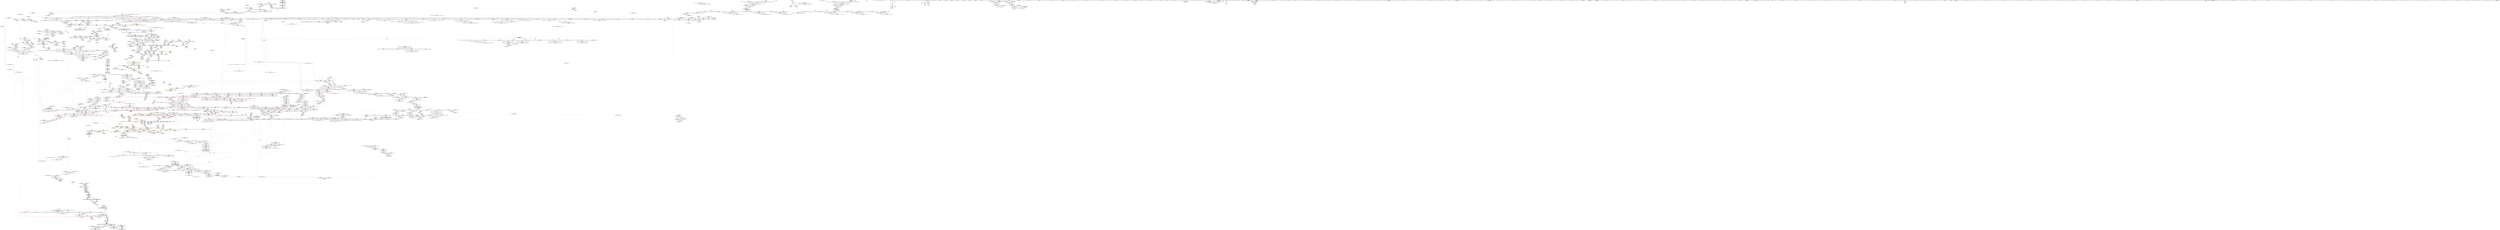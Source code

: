 digraph "SVFG" {
	label="SVFG";

	Node0x558a04a31870 [shape=record,color=grey,label="{NodeID: 0\nNullPtr|{|<s59>165}}"];
	Node0x558a04a31870 -> Node0x558a05065260[style=solid];
	Node0x558a04a31870 -> Node0x558a05065360[style=solid];
	Node0x558a04a31870 -> Node0x558a05065430[style=solid];
	Node0x558a04a31870 -> Node0x558a05065500[style=solid];
	Node0x558a04a31870 -> Node0x558a050655d0[style=solid];
	Node0x558a04a31870 -> Node0x558a050591a0[style=solid];
	Node0x558a04a31870 -> Node0x558a05059270[style=solid];
	Node0x558a04a31870 -> Node0x558a05059340[style=solid];
	Node0x558a04a31870 -> Node0x558a05059410[style=solid];
	Node0x558a04a31870 -> Node0x558a050594e0[style=solid];
	Node0x558a04a31870 -> Node0x558a050595b0[style=solid];
	Node0x558a04a31870 -> Node0x558a05059680[style=solid];
	Node0x558a04a31870 -> Node0x558a05059750[style=solid];
	Node0x558a04a31870 -> Node0x558a05059820[style=solid];
	Node0x558a04a31870 -> Node0x558a050598f0[style=solid];
	Node0x558a04a31870 -> Node0x558a050599c0[style=solid];
	Node0x558a04a31870 -> Node0x558a05059a90[style=solid];
	Node0x558a04a31870 -> Node0x558a05059b60[style=solid];
	Node0x558a04a31870 -> Node0x558a05059c30[style=solid];
	Node0x558a04a31870 -> Node0x558a05059d00[style=solid];
	Node0x558a04a31870 -> Node0x558a05059dd0[style=solid];
	Node0x558a04a31870 -> Node0x558a05059ea0[style=solid];
	Node0x558a04a31870 -> Node0x558a05059f70[style=solid];
	Node0x558a04a31870 -> Node0x558a0505a040[style=solid];
	Node0x558a04a31870 -> Node0x558a0505a110[style=solid];
	Node0x558a04a31870 -> Node0x558a0505a1e0[style=solid];
	Node0x558a04a31870 -> Node0x558a0505a2b0[style=solid];
	Node0x558a04a31870 -> Node0x558a0505a380[style=solid];
	Node0x558a04a31870 -> Node0x558a0505a450[style=solid];
	Node0x558a04a31870 -> Node0x558a0505a520[style=solid];
	Node0x558a04a31870 -> Node0x558a0505a5f0[style=solid];
	Node0x558a04a31870 -> Node0x558a0505a6c0[style=solid];
	Node0x558a04a31870 -> Node0x558a0505a790[style=solid];
	Node0x558a04a31870 -> Node0x558a0505a860[style=solid];
	Node0x558a04a31870 -> Node0x558a0505a930[style=solid];
	Node0x558a04a31870 -> Node0x558a0505aa00[style=solid];
	Node0x558a04a31870 -> Node0x558a0505aad0[style=solid];
	Node0x558a04a31870 -> Node0x558a0505aba0[style=solid];
	Node0x558a04a31870 -> Node0x558a0505ac70[style=solid];
	Node0x558a04a31870 -> Node0x558a0505ad40[style=solid];
	Node0x558a04a31870 -> Node0x558a0505ae10[style=solid];
	Node0x558a04a31870 -> Node0x558a0505aee0[style=solid];
	Node0x558a04a31870 -> Node0x558a0505afb0[style=solid];
	Node0x558a04a31870 -> Node0x558a0505b080[style=solid];
	Node0x558a04a31870 -> Node0x558a05095aa0[style=solid];
	Node0x558a04a31870 -> Node0x558a05097cf0[style=solid];
	Node0x558a04a31870 -> Node0x558a0509cd60[style=solid];
	Node0x558a04a31870 -> Node0x558a0509d0a0[style=solid];
	Node0x558a04a31870 -> Node0x558a0509d3e0[style=solid];
	Node0x558a04a31870 -> Node0x558a0509d4b0[style=solid];
	Node0x558a04a31870 -> Node0x558a0509d720[style=solid];
	Node0x558a04a31870 -> Node0x558a050a11a0[style=solid];
	Node0x558a04a31870 -> Node0x558a050d5f70[style=solid];
	Node0x558a04a31870 -> Node0x558a050d6270[style=solid];
	Node0x558a04a31870 -> Node0x558a050d6570[style=solid];
	Node0x558a04a31870 -> Node0x558a050d69f0[style=solid];
	Node0x558a04a31870 -> Node0x558a050d6cf0[style=solid];
	Node0x558a04a31870 -> Node0x558a050d6e70[style=solid];
	Node0x558a04a31870 -> Node0x558a050d6ff0[style=solid];
	Node0x558a04a31870:s59 -> Node0x558a052147b0[style=solid,color=red];
	Node0x558a0505c1c0 [shape=record,color=black,label="{NodeID: 443\n412\<--411\n\<--\n_ZNSt8_Rb_treeIcSt4pairIKciESt10_Select1stIS2_ESt4lessIcESaIS2_EE13_Rb_tree_implIS6_Lb1EEC2Ev\n|{<s0>35}}"];
	Node0x558a0505c1c0:s0 -> Node0x558a0520cbb0[style=solid,color=red];
	Node0x558a0506b680 [shape=record,color=red,label="{NodeID: 886\n839\<--833\n\<--__x.addr\n_ZNSt3mapIciSt4lessIcESaISt4pairIKciEEE11lower_boundERS3_\n|{<s0>70}}"];
	Node0x558a0506b680:s0 -> Node0x558a0520f100[style=solid,color=red];
	Node0x558a050a1820 [shape=record,color=blue,label="{NodeID: 1329\n2188\<--2185\n_M_node2\<--call\n_ZNSt17_Rb_tree_iteratorISt4pairIKciEEmmEv\n|{<s0>125|<s1>203}}"];
	Node0x558a050a1820:s0 -> Node0x558a050b2990[style=dashed,color=blue];
	Node0x558a050a1820:s1 -> Node0x558a0512be60[style=dashed,color=blue];
	Node0x558a05054690 [shape=record,color=green,label="{NodeID: 222\n1260\<--1261\n__args.addr\<--__args.addr_field_insensitive\n_ZNSt8_Rb_treeIcSt4pairIKciESt10_Select1stIS2_ESt4lessIcESaIS2_EE14_M_create_nodeIJRKSt21piecewise_construct_tSt5tupleIJRS1_EESD_IJEEEEEPSt13_Rb_tree_nodeIS2_EDpOT_\n}"];
	Node0x558a05054690 -> Node0x558a0508dcc0[style=solid];
	Node0x558a05054690 -> Node0x558a0509c470[style=solid];
	Node0x558a05077bb0 [shape=record,color=purple,label="{NodeID: 665\n982\<--906\ncoerce.dive16\<--retval\n_ZNSt8_Rb_treeIcSt4pairIKciESt10_Select1stIS2_ESt4lessIcESaIS2_EE22_M_emplace_hint_uniqueIJRKSt21piecewise_construct_tSt5tupleIJRS1_EESD_IJEEEEESt17_Rb_tree_iteratorIS2_ESt23_Rb_tree_const_iteratorIS2_EDpOT_\n}"];
	Node0x558a05077bb0 -> Node0x558a0509a9a0[style=solid];
	Node0x558a0520b360 [shape=record,color=black,label="{NodeID: 3322\n2360 = PHI(2371, )\n}"];
	Node0x558a0520b360 -> Node0x558a050a2ad0[style=solid];
	Node0x558a05096490 [shape=record,color=blue,label="{NodeID: 1108\n8\<--134\nvalue\<--\nmain\n}"];
	Node0x558a05096490 -> Node0x558a05128c30[style=dashed];
	Node0x558a04a31b20 [shape=record,color=green,label="{NodeID: 1\n7\<--1\n__dso_handle\<--dummyObj\nGlob }"];
	Node0x558a0505c290 [shape=record,color=black,label="{NodeID: 444\n423\<--422\n\<--this1\n_ZNSaISt13_Rb_tree_nodeISt4pairIKciEEEC2Ev\n|{<s0>36}}"];
	Node0x558a0505c290:s0 -> Node0x558a052185f0[style=solid,color=red];
	Node0x558a0506b750 [shape=record,color=red,label="{NodeID: 887\n846\<--845\n\<--coerce.dive2\n_ZNSt3mapIciSt4lessIcESaISt4pairIKciEEE11lower_boundERS3_\n}"];
	Node0x558a0506b750 -> Node0x558a0506dbe0[style=solid];
	Node0x558a050a18f0 [shape=record,color=blue,label="{NodeID: 1330\n2193\<--2192\nthis.addr\<--this\n_ZNSt17_Rb_tree_iteratorISt4pairIKciEEppEv\n}"];
	Node0x558a050a18f0 -> Node0x558a05093ca0[style=dashed];
	Node0x558a05054760 [shape=record,color=green,label="{NodeID: 223\n1262\<--1263\n__args.addr2\<--__args.addr2_field_insensitive\n_ZNSt8_Rb_treeIcSt4pairIKciESt10_Select1stIS2_ESt4lessIcESaIS2_EE14_M_create_nodeIJRKSt21piecewise_construct_tSt5tupleIJRS1_EESD_IJEEEEEPSt13_Rb_tree_nodeIS2_EDpOT_\n}"];
	Node0x558a05054760 -> Node0x558a0508dd90[style=solid];
	Node0x558a05054760 -> Node0x558a0509c540[style=solid];
	Node0x558a05077c80 [shape=record,color=purple,label="{NodeID: 666\n1019\<--906\ncoerce.dive20\<--retval\n_ZNSt8_Rb_treeIcSt4pairIKciESt10_Select1stIS2_ESt4lessIcESaIS2_EE22_M_emplace_hint_uniqueIJRKSt21piecewise_construct_tSt5tupleIJRS1_EESD_IJEEEEESt17_Rb_tree_iteratorIS2_ESt23_Rb_tree_const_iteratorIS2_EDpOT_\n}"];
	Node0x558a05077c80 -> Node0x558a0506cba0[style=solid];
	Node0x558a0520b4d0 [shape=record,color=black,label="{NodeID: 3323\n1769 = PHI(1758, )\n3rd arg _ZN9__gnu_cxx13new_allocatorISt13_Rb_tree_nodeISt4pairIKciEEE9constructIS4_JRKSt21piecewise_construct_tSt5tupleIJRS3_EESB_IJEEEEEvPT_DpOT0_ }"];
	Node0x558a0520b4d0 -> Node0x558a0509f2c0[style=solid];
	Node0x558a0513e8e0 [shape=record,color=yellow,style=double,label="{NodeID: 2216\n177V_1 = ENCHI(MR_177V_0)\npts\{60003 17150003 \}\nFun[_ZNSt8_Rb_treeIcSt4pairIKciESt10_Select1stIS2_ESt4lessIcESaIS2_EE8_S_rightEPSt18_Rb_tree_node_base]}"];
	Node0x558a0513e8e0 -> Node0x558a05069fc0[style=dashed];
	Node0x558a05096560 [shape=record,color=blue,label="{NodeID: 1109\n90\<--184\ni\<--inc21\nmain\n}"];
	Node0x558a05096560 -> Node0x558a05067a60[style=dashed];
	Node0x558a05096560 -> Node0x558a05067b30[style=dashed];
	Node0x558a05096560 -> Node0x558a05067c00[style=dashed];
	Node0x558a05096560 -> Node0x558a05067cd0[style=dashed];
	Node0x558a05096560 -> Node0x558a05096560[style=dashed];
	Node0x558a05096560 -> Node0x558a05134ff0[style=dashed];
	Node0x558a05025760 [shape=record,color=green,label="{NodeID: 2\n9\<--1\n\<--dummyObj\nCan only get source location for instruction, argument, global var or function.}"];
	Node0x558a0505c360 [shape=record,color=black,label="{NodeID: 445\n548\<--547\n\<--\n_ZNSt8_Rb_treeIcSt4pairIKciESt10_Select1stIS2_ESt4lessIcESaIS2_EE8_M_eraseEPSt13_Rb_tree_nodeIS2_E\n|{<s0>46}}"];
	Node0x558a0505c360:s0 -> Node0x558a05210300[style=solid,color=red];
	Node0x558a0506b820 [shape=record,color=red,label="{NodeID: 888\n857\<--852\nthis1\<--this.addr\n_ZNKSt3mapIciSt4lessIcESaISt4pairIKciEEE8key_compEv\n}"];
	Node0x558a0506b820 -> Node0x558a05077a10[style=solid];
	Node0x558a050a19c0 [shape=record,color=blue,label="{NodeID: 1331\n2202\<--2199\n_M_node2\<--call\n_ZNSt17_Rb_tree_iteratorISt4pairIKciEEppEv\n|{<s0>138}}"];
	Node0x558a050a19c0:s0 -> Node0x558a050b0030[style=dashed,color=blue];
	Node0x558a05054830 [shape=record,color=green,label="{NodeID: 224\n1264\<--1265\n__args.addr4\<--__args.addr4_field_insensitive\n_ZNSt8_Rb_treeIcSt4pairIKciESt10_Select1stIS2_ESt4lessIcESaIS2_EE14_M_create_nodeIJRKSt21piecewise_construct_tSt5tupleIJRS1_EESD_IJEEEEEPSt13_Rb_tree_nodeIS2_EDpOT_\n}"];
	Node0x558a05054830 -> Node0x558a0508de60[style=solid];
	Node0x558a05054830 -> Node0x558a0509c610[style=solid];
	Node0x558a05077d50 [shape=record,color=purple,label="{NodeID: 667\n928\<--908\ncoerce.dive\<--__pos\n_ZNSt8_Rb_treeIcSt4pairIKciESt10_Select1stIS2_ESt4lessIcESaIS2_EE22_M_emplace_hint_uniqueIJRKSt21piecewise_construct_tSt5tupleIJRS1_EESD_IJEEEEESt17_Rb_tree_iteratorIS2_ESt23_Rb_tree_const_iteratorIS2_EDpOT_\n}"];
	Node0x558a05077d50 -> Node0x558a0509a250[style=solid];
	Node0x558a0520b610 [shape=record,color=black,label="{NodeID: 3324\n1770 = PHI(1760, )\n4th arg _ZN9__gnu_cxx13new_allocatorISt13_Rb_tree_nodeISt4pairIKciEEE9constructIS4_JRKSt21piecewise_construct_tSt5tupleIJRS3_EESB_IJEEEEEvPT_DpOT0_ }"];
	Node0x558a0520b610 -> Node0x558a0509f390[style=solid];
	Node0x558a05096630 [shape=record,color=blue,label="{NodeID: 1110\n11\<--190\nbase\<--\nmain\n}"];
	Node0x558a05096630 -> Node0x558a05067240[style=dashed];
	Node0x558a05096630 -> Node0x558a051345f0[style=dashed];
	Node0x558a05016bc0 [shape=record,color=green,label="{NodeID: 3\n17\<--1\n.str\<--dummyObj\nGlob }"];
	Node0x558a0505c430 [shape=record,color=black,label="{NodeID: 446\n554\<--553\n\<--\n_ZNSt8_Rb_treeIcSt4pairIKciESt10_Select1stIS2_ESt4lessIcESaIS2_EE8_M_eraseEPSt13_Rb_tree_nodeIS2_E\n|{<s0>48}}"];
	Node0x558a0505c430:s0 -> Node0x558a052114e0[style=solid,color=red];
	Node0x558a0506b8f0 [shape=record,color=red,label="{NodeID: 889\n876\<--867\nthis1\<--this.addr\n_ZNKSt4lessIcEclERKcS2_\n}"];
	Node0x558a0514ebf0 [shape=record,color=yellow,style=double,label="{NodeID: 2439\n576V_1 = ENCHI(MR_576V_0)\npts\{1337 2061 \}\nFun[_ZNSt4pairIPSt18_Rb_tree_node_baseS1_EC2IRS1_Lb1EEEOT_RKS1_]}"];
	Node0x558a0514ebf0 -> Node0x558a05094180[style=dashed];
	Node0x558a050a1a90 [shape=record,color=blue,label="{NodeID: 1332\n2209\<--2206\nthis.addr\<--this\n_ZNSt4pairIPSt18_Rb_tree_node_baseS1_EC2IRS1_Lb1EEEOT_RKS1_\n}"];
	Node0x558a050a1a90 -> Node0x558a05093e40[style=dashed];
	Node0x558a05054900 [shape=record,color=green,label="{NodeID: 225\n1266\<--1267\n__tmp\<--__tmp_field_insensitive\n_ZNSt8_Rb_treeIcSt4pairIKciESt10_Select1stIS2_ESt4lessIcESaIS2_EE14_M_create_nodeIJRKSt21piecewise_construct_tSt5tupleIJRS1_EESD_IJEEEEEPSt13_Rb_tree_nodeIS2_EDpOT_\n}"];
	Node0x558a05054900 -> Node0x558a0508df30[style=solid];
	Node0x558a05054900 -> Node0x558a0508e000[style=solid];
	Node0x558a05054900 -> Node0x558a0509c6e0[style=solid];
	Node0x558a05077e20 [shape=record,color=purple,label="{NodeID: 668\n970\<--920\nsecond\<--__res\n_ZNSt8_Rb_treeIcSt4pairIKciESt10_Select1stIS2_ESt4lessIcESaIS2_EE22_M_emplace_hint_uniqueIJRKSt21piecewise_construct_tSt5tupleIJRS1_EESD_IJEEEEESt17_Rb_tree_iteratorIS2_ESt23_Rb_tree_const_iteratorIS2_EDpOT_\n}"];
	Node0x558a05077e20 -> Node0x558a0506c860[style=solid];
	Node0x558a0520b750 [shape=record,color=black,label="{NodeID: 3325\n1201 = PHI(1165, )\n0th arg _ZNSt8_Rb_treeIcSt4pairIKciESt10_Select1stIS2_ESt4lessIcESaIS2_EE8_S_valueEPKSt13_Rb_tree_nodeIS2_E }"];
	Node0x558a0520b750 -> Node0x558a0509bf90[style=solid];
	Node0x558a0513eb00 [shape=record,color=yellow,style=double,label="{NodeID: 2218\n2V_1 = ENCHI(MR_2V_0)\npts\{60000 60001 60002 60003 60004 \}\nFun[_ZNSt8_Rb_treeIcSt4pairIKciESt10_Select1stIS2_ESt4lessIcESaIS2_EEC2Ev]|{<s0>32}}"];
	Node0x558a0513eb00:s0 -> Node0x558a0513e500[style=dashed,color=red];
	Node0x558a05096700 [shape=record,color=blue,label="{NodeID: 1111\n96\<--194\nans\<--\nmain\n}"];
	Node0x558a05096700 -> Node0x558a05067da0[style=dashed];
	Node0x558a05096700 -> Node0x558a05067e70[style=dashed];
	Node0x558a05096700 -> Node0x558a050968a0[style=dashed];
	Node0x558a05096700 -> Node0x558a051354f0[style=dashed];
	Node0x558a05016f00 [shape=record,color=green,label="{NodeID: 4\n19\<--1\n.str.1\<--dummyObj\nGlob }"];
	Node0x558a0505c500 [shape=record,color=black,label="{NodeID: 447\n574\<--573\n\<--_M_impl\n_ZNSt8_Rb_treeIcSt4pairIKciESt10_Select1stIS2_ESt4lessIcESaIS2_EE8_M_beginEv\n}"];
	Node0x558a0505c500 -> Node0x558a05076f80[style=solid];
	Node0x558a0506b9c0 [shape=record,color=red,label="{NodeID: 890\n877\<--869\n\<--__x.addr\n_ZNKSt4lessIcEclERKcS2_\n}"];
	Node0x558a0506b9c0 -> Node0x558a0506bb60[style=solid];
	Node0x558a050a1b60 [shape=record,color=blue,label="{NodeID: 1333\n2211\<--2207\n__x.addr\<--__x\n_ZNSt4pairIPSt18_Rb_tree_node_baseS1_EC2IRS1_Lb1EEEOT_RKS1_\n}"];
	Node0x558a050a1b60 -> Node0x558a05093f10[style=dashed];
	Node0x558a050549d0 [shape=record,color=green,label="{NodeID: 226\n1274\<--1275\n_ZNSt8_Rb_treeIcSt4pairIKciESt10_Select1stIS2_ESt4lessIcESaIS2_EE11_M_get_nodeEv\<--_ZNSt8_Rb_treeIcSt4pairIKciESt10_Select1stIS2_ESt4lessIcESaIS2_EE11_M_get_nodeEv_field_insensitive\n}"];
	Node0x558a05077ef0 [shape=record,color=purple,label="{NodeID: 669\n974\<--920\nfirst\<--__res\n_ZNSt8_Rb_treeIcSt4pairIKciESt10_Select1stIS2_ESt4lessIcESaIS2_EE22_M_emplace_hint_uniqueIJRKSt21piecewise_construct_tSt5tupleIJRS1_EESD_IJEEEEESt17_Rb_tree_iteratorIS2_ESt23_Rb_tree_const_iteratorIS2_EDpOT_\n}"];
	Node0x558a05077ef0 -> Node0x558a0506c930[style=solid];
	Node0x558a0520b890 [shape=record,color=black,label="{NodeID: 3326\n1890 = PHI(1855, 2320, )\n0th arg _ZNSt10_Head_baseILm0ERKcLb0EEC2ES1_ }"];
	Node0x558a0520b890 -> Node0x558a0509fa10[style=solid];
	Node0x558a050967d0 [shape=record,color=blue,label="{NodeID: 1112\n98\<--9\ni25\<--\nmain\n}"];
	Node0x558a050967d0 -> Node0x558a05067f40[style=dashed];
	Node0x558a050967d0 -> Node0x558a05068010[style=dashed];
	Node0x558a050967d0 -> Node0x558a050680e0[style=dashed];
	Node0x558a050967d0 -> Node0x558a05096970[style=dashed];
	Node0x558a050967d0 -> Node0x558a051359f0[style=dashed];
	Node0x558a05016fc0 [shape=record,color=green,label="{NodeID: 5\n21\<--1\nstdin\<--dummyObj\nGlob }"];
	Node0x558a0505c5d0 [shape=record,color=black,label="{NodeID: 448\n576\<--575\n\<--add.ptr\n_ZNSt8_Rb_treeIcSt4pairIKciESt10_Select1stIS2_ESt4lessIcESaIS2_EE8_M_beginEv\n}"];
	Node0x558a0505c5d0 -> Node0x558a05077050[style=solid];
	Node0x558a0505c5d0 -> Node0x558a05077120[style=solid];
	Node0x558a0506ba90 [shape=record,color=red,label="{NodeID: 891\n880\<--871\n\<--__y.addr\n_ZNKSt4lessIcEclERKcS2_\n}"];
	Node0x558a0506ba90 -> Node0x558a0506bc30[style=solid];
	Node0x558a050a1c30 [shape=record,color=blue,label="{NodeID: 1334\n2213\<--2208\n__y.addr\<--__y\n_ZNSt4pairIPSt18_Rb_tree_node_baseS1_EC2IRS1_Lb1EEEOT_RKS1_\n}"];
	Node0x558a050a1c30 -> Node0x558a05093fe0[style=dashed];
	Node0x558a05054ad0 [shape=record,color=green,label="{NodeID: 227\n1285\<--1286\n_ZNSt8_Rb_treeIcSt4pairIKciESt10_Select1stIS2_ESt4lessIcESaIS2_EE17_M_construct_nodeIJRKSt21piecewise_construct_tSt5tupleIJRS1_EESD_IJEEEEEvPSt13_Rb_tree_nodeIS2_EDpOT_\<--_ZNSt8_Rb_treeIcSt4pairIKciESt10_Select1stIS2_ESt4lessIcESaIS2_EE17_M_construct_nodeIJRKSt21piecewise_construct_tSt5tupleIJRS1_EESD_IJEEEEEvPSt13_Rb_tree_nodeIS2_EDpOT__field_insensitive\n}"];
	Node0x558a05077fc0 [shape=record,color=purple,label="{NodeID: 670\n976\<--920\nsecond13\<--__res\n_ZNSt8_Rb_treeIcSt4pairIKciESt10_Select1stIS2_ESt4lessIcESaIS2_EE22_M_emplace_hint_uniqueIJRKSt21piecewise_construct_tSt5tupleIJRS1_EESD_IJEEEEESt17_Rb_tree_iteratorIS2_ESt23_Rb_tree_const_iteratorIS2_EDpOT_\n}"];
	Node0x558a05077fc0 -> Node0x558a0506ca00[style=solid];
	Node0x558a0520baa0 [shape=record,color=black,label="{NodeID: 3327\n1891 = PHI(1860, 2321, )\n1st arg _ZNSt10_Head_baseILm0ERKcLb0EEC2ES1_ }"];
	Node0x558a0520baa0 -> Node0x558a0509fae0[style=solid];
	Node0x558a050968a0 [shape=record,color=blue,label="{NodeID: 1113\n96\<--213\nans\<--add\nmain\n}"];
	Node0x558a050968a0 -> Node0x558a05067da0[style=dashed];
	Node0x558a050968a0 -> Node0x558a05067e70[style=dashed];
	Node0x558a050968a0 -> Node0x558a050968a0[style=dashed];
	Node0x558a050968a0 -> Node0x558a051354f0[style=dashed];
	Node0x558a05017080 [shape=record,color=green,label="{NodeID: 6\n22\<--1\n.str.2\<--dummyObj\nGlob }"];
	Node0x558a0505c6a0 [shape=record,color=black,label="{NodeID: 449\n580\<--579\n\<--\n_ZNSt8_Rb_treeIcSt4pairIKciESt10_Select1stIS2_ESt4lessIcESaIS2_EE8_M_beginEv\n}"];
	Node0x558a0505c6a0 -> Node0x558a0505c770[style=solid];
	Node0x558a0506bb60 [shape=record,color=red,label="{NodeID: 892\n878\<--877\n\<--\n_ZNKSt4lessIcEclERKcS2_\n}"];
	Node0x558a0506bb60 -> Node0x558a0506dcb0[style=solid];
	Node0x558a0514ef20 [shape=record,color=yellow,style=double,label="{NodeID: 2442\n248V_1 = ENCHI(MR_248V_0)\npts\{2053 60002 60003 13230000 13270000 13310000 20570000 \}\nFun[_ZNSt4pairIPSt18_Rb_tree_node_baseS1_EC2IRS1_Lb1EEEOT_RKS1_]}"];
	Node0x558a0514ef20 -> Node0x558a050940b0[style=dashed];
	Node0x558a050a1d00 [shape=record,color=blue,label="{NodeID: 1335\n2220\<--2223\nfirst\<--\n_ZNSt4pairIPSt18_Rb_tree_node_baseS1_EC2IRS1_Lb1EEEOT_RKS1_\n|{<s0>145|<s1>207}}"];
	Node0x558a050a1d00:s0 -> Node0x558a05139b20[style=dashed,color=blue];
	Node0x558a050a1d00:s1 -> Node0x558a05131890[style=dashed,color=blue];
	Node0x558a05054bd0 [shape=record,color=green,label="{NodeID: 228\n1291\<--1292\n__t.addr\<--__t.addr_field_insensitive\n_ZSt7forwardIRKSt21piecewise_construct_tEOT_RNSt16remove_referenceIS3_E4typeE\n}"];
	Node0x558a05054bd0 -> Node0x558a0508e0d0[style=solid];
	Node0x558a05054bd0 -> Node0x558a0509c7b0[style=solid];
	Node0x558a05078090 [shape=record,color=purple,label="{NodeID: 671\n1000\<--920\nfirst17\<--__res\n_ZNSt8_Rb_treeIcSt4pairIKciESt10_Select1stIS2_ESt4lessIcESaIS2_EE22_M_emplace_hint_uniqueIJRKSt21piecewise_construct_tSt5tupleIJRS1_EESD_IJEEEEESt17_Rb_tree_iteratorIS2_ESt23_Rb_tree_const_iteratorIS2_EDpOT_\n}"];
	Node0x558a05078090 -> Node0x558a0506cad0[style=solid];
	Node0x558a0520bc20 [shape=record,color=black,label="{NodeID: 3328\n705 = PHI(645, 893, 1628, )\n0th arg _ZNSt13_Rb_tree_nodeISt4pairIKciEE9_M_valptrEv }"];
	Node0x558a0520bc20 -> Node0x558a05099070[style=solid];
	Node0x558a05096970 [shape=record,color=blue,label="{NodeID: 1114\n98\<--217\ni25\<--inc36\nmain\n}"];
	Node0x558a05096970 -> Node0x558a05067f40[style=dashed];
	Node0x558a05096970 -> Node0x558a05068010[style=dashed];
	Node0x558a05096970 -> Node0x558a050680e0[style=dashed];
	Node0x558a05096970 -> Node0x558a05096970[style=dashed];
	Node0x558a05096970 -> Node0x558a051359f0[style=dashed];
	Node0x558a050178f0 [shape=record,color=green,label="{NodeID: 7\n24\<--1\n.str.3\<--dummyObj\nGlob }"];
	Node0x558a0505c770 [shape=record,color=black,label="{NodeID: 450\n567\<--580\n_ZNSt8_Rb_treeIcSt4pairIKciESt10_Select1stIS2_ESt4lessIcESaIS2_EE8_M_beginEv_ret\<--\n_ZNSt8_Rb_treeIcSt4pairIKciESt10_Select1stIS2_ESt4lessIcESaIS2_EE8_M_beginEv\n|{<s0>41|<s1>66|<s2>91|<s3>193|<s4>218}}"];
	Node0x558a0505c770:s0 -> Node0x558a05202d60[style=solid,color=blue];
	Node0x558a0505c770:s1 -> Node0x558a05205450[style=solid,color=blue];
	Node0x558a0505c770:s2 -> Node0x558a05206060[style=solid,color=blue];
	Node0x558a0505c770:s3 -> Node0x558a05209390[style=solid,color=blue];
	Node0x558a0505c770:s4 -> Node0x558a0520aad0[style=solid,color=blue];
	Node0x558a0506bc30 [shape=record,color=red,label="{NodeID: 893\n881\<--880\n\<--\n_ZNKSt4lessIcEclERKcS2_\n}"];
	Node0x558a0506bc30 -> Node0x558a0506dd80[style=solid];
	Node0x558a0514f0f0 [shape=record,color=yellow,style=double,label="{NodeID: 2443\n250V_1 = ENCHI(MR_250V_0)\npts\{2045 \}\nFun[_ZNSt8_Rb_treeIcSt4pairIKciESt10_Select1stIS2_ESt4lessIcESaIS2_EE24_M_get_insert_unique_posERS1_]}"];
	Node0x558a0514f0f0 -> Node0x558a05093550[style=dashed];
	Node0x558a050a1dd0 [shape=record,color=blue,label="{NodeID: 1336\n2225\<--2227\nsecond\<--\n_ZNSt4pairIPSt18_Rb_tree_node_baseS1_EC2IRS1_Lb1EEEOT_RKS1_\n|{<s0>145|<s1>207}}"];
	Node0x558a050a1dd0:s0 -> Node0x558a0513a020[style=dashed,color=blue];
	Node0x558a050a1dd0:s1 -> Node0x558a05131890[style=dashed,color=blue];
	Node0x558a0505d1c0 [shape=record,color=green,label="{NodeID: 229\n1298\<--1299\n__t.addr\<--__t.addr_field_insensitive\n_ZSt7forwardISt5tupleIJRKcEEEOT_RNSt16remove_referenceIS4_E4typeE\n}"];
	Node0x558a0505d1c0 -> Node0x558a0508e1a0[style=solid];
	Node0x558a0505d1c0 -> Node0x558a0509c880[style=solid];
	Node0x558a05078160 [shape=record,color=purple,label="{NodeID: 672\n958\<--922\ncoerce.dive10\<--agg.tmp\n_ZNSt8_Rb_treeIcSt4pairIKciESt10_Select1stIS2_ESt4lessIcESaIS2_EE22_M_emplace_hint_uniqueIJRKSt21piecewise_construct_tSt5tupleIJRS1_EESD_IJEEEEESt17_Rb_tree_iteratorIS2_ESt23_Rb_tree_const_iteratorIS2_EDpOT_\n}"];
	Node0x558a05078160 -> Node0x558a0506c790[style=solid];
	Node0x558a0520be70 [shape=record,color=black,label="{NodeID: 3329\n241 = PHI(4, )\n0th arg _ZNSt3mapIciSt4lessIcESaISt4pairIKciEEE5clearEv }"];
	Node0x558a0520be70 -> Node0x558a05096b10[style=solid];
	Node0x558a05096a40 [shape=record,color=blue,label="{NodeID: 1115\n88\<--225\nca\<--inc40\nmain\n}"];
	Node0x558a05096a40 -> Node0x558a05134af0[style=dashed];
	Node0x558a050179b0 [shape=record,color=green,label="{NodeID: 8\n26\<--1\nstdout\<--dummyObj\nGlob }"];
	Node0x558a0505c840 [shape=record,color=black,label="{NodeID: 451\n588\<--587\n\<--this1\n_ZNSt8_Rb_treeIcSt4pairIKciESt10_Select1stIS2_ESt4lessIcESaIS2_EE13_Rb_tree_implIS6_Lb1EED2Ev\n|{<s0>50}}"];
	Node0x558a0505c840:s0 -> Node0x558a0520df40[style=solid,color=red];
	Node0x558a0506bd00 [shape=record,color=red,label="{NodeID: 894\n890\<--887\nthis1\<--this.addr\n_ZNKSt17_Rb_tree_iteratorISt4pairIKciEEdeEv\n}"];
	Node0x558a0506bd00 -> Node0x558a05077ae0[style=solid];
	Node0x558a050a1ea0 [shape=record,color=blue,label="{NodeID: 1337\n2232\<--2231\n__x.addr\<--__x\n_ZNSt8_Rb_treeIcSt4pairIKciESt10_Select1stIS2_ESt4lessIcESaIS2_EE8_S_valueEPKSt18_Rb_tree_node_base\n}"];
	Node0x558a050a1ea0 -> Node0x558a05094250[style=dashed];
	Node0x558a0505d290 [shape=record,color=green,label="{NodeID: 230\n1305\<--1306\n__t.addr\<--__t.addr_field_insensitive\n_ZSt7forwardISt5tupleIJEEEOT_RNSt16remove_referenceIS2_E4typeE\n}"];
	Node0x558a0505d290 -> Node0x558a0508e270[style=solid];
	Node0x558a0505d290 -> Node0x558a0509c950[style=solid];
	Node0x558a05078230 [shape=record,color=purple,label="{NodeID: 673\n2398\<--951\noffset_0\<--\n}"];
	Node0x558a05078230 -> Node0x558a0509a730[style=solid];
	Node0x558a0520bf80 [shape=record,color=black,label="{NodeID: 3330\n568 = PHI(508, 813, 1081, 2064, 2339, )\n0th arg _ZNSt8_Rb_treeIcSt4pairIKciESt10_Select1stIS2_ESt4lessIcESaIS2_EE8_M_beginEv }"];
	Node0x558a0520bf80 -> Node0x558a050985e0[style=solid];
	Node0x558a05096b10 [shape=record,color=blue,label="{NodeID: 1116\n242\<--241\nthis.addr\<--this\n_ZNSt3mapIciSt4lessIcESaISt4pairIKciEEE5clearEv\n}"];
	Node0x558a05096b10 -> Node0x558a05068420[style=dashed];
	Node0x558a05017ab0 [shape=record,color=green,label="{NodeID: 9\n27\<--1\n.str.4\<--dummyObj\nGlob }"];
	Node0x558a0505c910 [shape=record,color=black,label="{NodeID: 452\n601\<--600\n\<--\n_ZNSt8_Rb_treeIcSt4pairIKciESt10_Select1stIS2_ESt4lessIcESaIS2_EE8_S_rightEPSt18_Rb_tree_node_base\n}"];
	Node0x558a0505c910 -> Node0x558a0505c9e0[style=solid];
	Node0x558a0506bdd0 [shape=record,color=red,label="{NodeID: 895\n892\<--891\n\<--_M_node\n_ZNKSt17_Rb_tree_iteratorISt4pairIKciEEdeEv\n}"];
	Node0x558a0506bdd0 -> Node0x558a0506df20[style=solid];
	Node0x558a050a1f70 [shape=record,color=blue,label="{NodeID: 1338\n2241\<--2240\n__t.addr\<--__t\n_ZSt7forwardIRPSt18_Rb_tree_node_baseEOT_RNSt16remove_referenceIS3_E4typeE\n}"];
	Node0x558a050a1f70 -> Node0x558a05094320[style=dashed];
	Node0x558a0505d360 [shape=record,color=green,label="{NodeID: 231\n1314\<--1315\nretval\<--retval_field_insensitive\n_ZNSt8_Rb_treeIcSt4pairIKciESt10_Select1stIS2_ESt4lessIcESaIS2_EE29_M_get_insert_hint_unique_posESt23_Rb_tree_const_iteratorIS2_ERS1_\n|{|<s4>116|<s5>124|<s6>129|<s7>130|<s8>137|<s9>142|<s10>143|<s11>145}}"];
	Node0x558a0505d360 -> Node0x558a0506f6b0[style=solid];
	Node0x558a0505d360 -> Node0x558a0506f780[style=solid];
	Node0x558a0505d360 -> Node0x558a0506f850[style=solid];
	Node0x558a0505d360 -> Node0x558a0506f920[style=solid];
	Node0x558a0505d360:s4 -> Node0x558a052119a0[style=solid,color=red];
	Node0x558a0505d360:s5 -> Node0x558a0520c310[style=solid,color=red];
	Node0x558a0505d360:s6 -> Node0x558a052119a0[style=solid,color=red];
	Node0x558a0505d360:s7 -> Node0x558a0520c310[style=solid,color=red];
	Node0x558a0505d360:s8 -> Node0x558a052119a0[style=solid,color=red];
	Node0x558a0505d360:s9 -> Node0x558a052119a0[style=solid,color=red];
	Node0x558a0505d360:s10 -> Node0x558a0520c310[style=solid,color=red];
	Node0x558a0505d360:s11 -> Node0x558a0520fe70[style=solid,color=red];
	Node0x558a05078300 [shape=record,color=purple,label="{NodeID: 674\n2399\<--952\noffset_0\<--\n}"];
	Node0x558a05078300 -> Node0x558a05095360[style=solid];
	Node0x558a0520c310 [shape=record,color=black,label="{NodeID: 3331\n2152 = PHI(1314, 1314, 1314, )\n0th arg _ZNSt4pairIPSt18_Rb_tree_node_baseS1_EC2IRS1_S4_Lb1EEEOT_OT0_ }"];
	Node0x558a0520c310 -> Node0x558a050a1340[style=solid];
	Node0x558a05096be0 [shape=record,color=blue,label="{NodeID: 1117\n254\<--252\nthis.addr\<--this\n_ZNSt3mapIciSt4lessIcESaISt4pairIKciEEEixERS3_\n}"];
	Node0x558a05096be0 -> Node0x558a050684f0[style=dashed];
	Node0x558a05017bb0 [shape=record,color=green,label="{NodeID: 10\n29\<--1\n.str.5\<--dummyObj\nGlob }"];
	Node0x558a0505c9e0 [shape=record,color=black,label="{NodeID: 453\n593\<--601\n_ZNSt8_Rb_treeIcSt4pairIKciESt10_Select1stIS2_ESt4lessIcESaIS2_EE8_S_rightEPSt18_Rb_tree_node_base_ret\<--\n_ZNSt8_Rb_treeIcSt4pairIKciESt10_Select1stIS2_ESt4lessIcESaIS2_EE8_S_rightEPSt18_Rb_tree_node_base\n|{<s0>46|<s1>97|<s2>128|<s3>141|<s4>198}}"];
	Node0x558a0505c9e0:s0 -> Node0x558a05202ed0[style=solid,color=blue];
	Node0x558a0505c9e0:s1 -> Node0x558a05206810[style=solid,color=blue];
	Node0x558a0505c9e0:s2 -> Node0x558a05208860[style=solid,color=blue];
	Node0x558a0505c9e0:s3 -> Node0x558a052019e0[style=solid,color=blue];
	Node0x558a0505c9e0:s4 -> Node0x558a052099d0[style=solid,color=blue];
	Node0x558a050aee00 [shape=record,color=yellow,style=double,label="{NodeID: 3110\n297V_2 = CSCHI(MR_297V_1)\npts\{60004 60005 17150004 17150005 \}\nCS[]|{<s0>108}}"];
	Node0x558a050aee00:s0 -> Node0x558a050b21f0[style=dashed,color=blue];
	Node0x558a0506bea0 [shape=record,color=red,label="{NodeID: 896\n934\<--910\nthis5\<--this.addr\n_ZNSt8_Rb_treeIcSt4pairIKciESt10_Select1stIS2_ESt4lessIcESaIS2_EE22_M_emplace_hint_uniqueIJRKSt21piecewise_construct_tSt5tupleIJRS1_EESD_IJEEEEESt17_Rb_tree_iteratorIS2_ESt23_Rb_tree_const_iteratorIS2_EDpOT_\n|{<s0>77|<s1>80|<s2>81|<s3>83|<s4>85}}"];
	Node0x558a0506bea0:s0 -> Node0x558a05210570[style=solid,color=red];
	Node0x558a0506bea0:s1 -> Node0x558a05214c20[style=solid,color=red];
	Node0x558a0506bea0:s2 -> Node0x558a052181b0[style=solid,color=red];
	Node0x558a0506bea0:s3 -> Node0x558a05212be0[style=solid,color=red];
	Node0x558a0506bea0:s4 -> Node0x558a05212be0[style=solid,color=red];
	Node0x558a050a2040 [shape=record,color=blue,label="{NodeID: 1339\n2250\<--2247\nthis.addr\<--this\n_ZNSt8_Rb_treeIcSt4pairIKciESt10_Select1stIS2_ESt4lessIcESaIS2_EE5beginEv\n}"];
	Node0x558a050a2040 -> Node0x558a050943f0[style=dashed];
	Node0x558a0505d430 [shape=record,color=green,label="{NodeID: 232\n1316\<--1317\n__position\<--__position_field_insensitive\n_ZNSt8_Rb_treeIcSt4pairIKciESt10_Select1stIS2_ESt4lessIcESaIS2_EE29_M_get_insert_hint_unique_posESt23_Rb_tree_const_iteratorIS2_ERS1_\n|{|<s1>109}}"];
	Node0x558a0505d430 -> Node0x558a05079270[style=solid];
	Node0x558a0505d430:s1 -> Node0x558a05215ca0[style=solid,color=red];
	Node0x558a050783d0 [shape=record,color=purple,label="{NodeID: 675\n964\<--963\n\<--\n_ZNSt8_Rb_treeIcSt4pairIKciESt10_Select1stIS2_ESt4lessIcESaIS2_EE22_M_emplace_hint_uniqueIJRKSt21piecewise_construct_tSt5tupleIJRS1_EESD_IJEEEEESt17_Rb_tree_iteratorIS2_ESt23_Rb_tree_const_iteratorIS2_EDpOT_\n}"];
	Node0x558a050783d0 -> Node0x558a0509a800[style=solid];
	Node0x558a0520c4a0 [shape=record,color=black,label="{NodeID: 3332\n2153 = PHI(1409, 1436, 1493, )\n1st arg _ZNSt4pairIPSt18_Rb_tree_node_baseS1_EC2IRS1_S4_Lb1EEEOT_OT0_ }"];
	Node0x558a0520c4a0 -> Node0x558a050a1410[style=solid];
	Node0x558a0513f180 [shape=record,color=yellow,style=double,label="{NodeID: 2225\n295V_1 = ENCHI(MR_295V_0)\npts\{160000 2710000 \}\nFun[_ZNSt8_Rb_treeIcSt4pairIKciESt10_Select1stIS2_ESt4lessIcESaIS2_EE14_M_create_nodeIJRKSt21piecewise_construct_tSt5tupleIJRS1_EESD_IJEEEEEPSt13_Rb_tree_nodeIS2_EDpOT_]|{<s0>108}}"];
	Node0x558a0513f180:s0 -> Node0x558a0514b950[style=dashed,color=red];
	Node0x558a05096cb0 [shape=record,color=blue,label="{NodeID: 1118\n256\<--253\n__k.addr\<--__k\n_ZNSt3mapIciSt4lessIcESaISt4pairIKciEEEixERS3_\n}"];
	Node0x558a05096cb0 -> Node0x558a050685c0[style=dashed];
	Node0x558a05096cb0 -> Node0x558a05068690[style=dashed];
	Node0x558a05096cb0 -> Node0x558a05068760[style=dashed];
	Node0x558a05017cb0 [shape=record,color=green,label="{NodeID: 11\n31\<--1\n.str.6\<--dummyObj\nGlob }"];
	Node0x558a0505cab0 [shape=record,color=black,label="{NodeID: 454\n611\<--610\n\<--\n_ZNSt8_Rb_treeIcSt4pairIKciESt10_Select1stIS2_ESt4lessIcESaIS2_EE7_S_leftEPSt18_Rb_tree_node_base\n}"];
	Node0x558a0505cab0 -> Node0x558a0505cb80[style=solid];
	Node0x558a050aef90 [shape=record,color=yellow,style=double,label="{NodeID: 3111\n41V_2 = CSCHI(MR_41V_1)\npts\{60001 60002 60003 60004 \}\nCS[]|{<s0>10}}"];
	Node0x558a050aef90:s0 -> Node0x558a050af940[style=dashed,color=blue];
	Node0x558a0506bf70 [shape=record,color=red,label="{NodeID: 897\n935\<--912\n\<--__args.addr\n_ZNSt8_Rb_treeIcSt4pairIKciESt10_Select1stIS2_ESt4lessIcESaIS2_EE22_M_emplace_hint_uniqueIJRKSt21piecewise_construct_tSt5tupleIJRS1_EESD_IJEEEEESt17_Rb_tree_iteratorIS2_ESt23_Rb_tree_const_iteratorIS2_EDpOT_\n|{<s0>74}}"];
	Node0x558a0506bf70:s0 -> Node0x558a05211000[style=solid,color=red];
	Node0x558a050a2110 [shape=record,color=blue,label="{NodeID: 1340\n2269\<--2266\nthis.addr\<--this\n_ZNSt4pairIPSt18_Rb_tree_node_baseS1_EC2IRPSt13_Rb_tree_nodeIS_IKciEERS1_Lb1EEEOT_OT0_\n}"];
	Node0x558a050a2110 -> Node0x558a05094660[style=dashed];
	Node0x558a0505d500 [shape=record,color=green,label="{NodeID: 233\n1318\<--1319\nthis.addr\<--this.addr_field_insensitive\n_ZNSt8_Rb_treeIcSt4pairIKciESt10_Select1stIS2_ESt4lessIcESaIS2_EE29_M_get_insert_hint_unique_posESt23_Rb_tree_const_iteratorIS2_ERS1_\n}"];
	Node0x558a0505d500 -> Node0x558a0508e340[style=solid];
	Node0x558a0505d500 -> Node0x558a0509caf0[style=solid];
	Node0x558a050784a0 [shape=record,color=purple,label="{NodeID: 676\n967\<--963\n\<--\n_ZNSt8_Rb_treeIcSt4pairIKciESt10_Select1stIS2_ESt4lessIcESaIS2_EE22_M_emplace_hint_uniqueIJRKSt21piecewise_construct_tSt5tupleIJRS1_EESD_IJEEEEESt17_Rb_tree_iteratorIS2_ESt23_Rb_tree_const_iteratorIS2_EDpOT_\n}"];
	Node0x558a050784a0 -> Node0x558a0509a8d0[style=solid];
	Node0x558a0520c630 [shape=record,color=black,label="{NodeID: 3333\n2154 = PHI(1410, 1437, 1494, )\n2nd arg _ZNSt4pairIPSt18_Rb_tree_node_baseS1_EC2IRS1_S4_Lb1EEEOT_OT0_ }"];
	Node0x558a0520c630 -> Node0x558a050a14e0[style=solid];
	Node0x558a0513f290 [shape=record,color=yellow,style=double,label="{NodeID: 2226\n297V_1 = ENCHI(MR_297V_0)\npts\{60004 60005 17150004 17150005 \}\nFun[_ZNSt8_Rb_treeIcSt4pairIKciESt10_Select1stIS2_ESt4lessIcESaIS2_EE14_M_create_nodeIJRKSt21piecewise_construct_tSt5tupleIJRS1_EESD_IJEEEEEPSt13_Rb_tree_nodeIS2_EDpOT_]|{<s0>108}}"];
	Node0x558a0513f290:s0 -> Node0x558a0514ba60[style=dashed,color=red];
	Node0x558a05096d80 [shape=record,color=blue,label="{NodeID: 1119\n281\<--278\ncoerce.dive\<--call\n_ZNSt3mapIciSt4lessIcESaISt4pairIKciEEEixERS3_\n|{|<s2>21|<s3>23|<s4>25}}"];
	Node0x558a05096d80 -> Node0x558a05096ff0[style=dashed];
	Node0x558a05096d80 -> Node0x558a05131d90[style=dashed];
	Node0x558a05096d80:s2 -> Node0x558a05150170[style=dashed,color=red];
	Node0x558a05096d80:s3 -> Node0x558a05147310[style=dashed,color=red];
	Node0x558a05096d80:s4 -> Node0x558a051254f0[style=dashed,color=red];
	Node0x558a05017db0 [shape=record,color=green,label="{NodeID: 12\n33\<--1\n.str.7\<--dummyObj\nGlob }"];
	Node0x558a0505cb80 [shape=record,color=black,label="{NodeID: 455\n603\<--611\n_ZNSt8_Rb_treeIcSt4pairIKciESt10_Select1stIS2_ESt4lessIcESaIS2_EE7_S_leftEPSt18_Rb_tree_node_base_ret\<--\n_ZNSt8_Rb_treeIcSt4pairIKciESt10_Select1stIS2_ESt4lessIcESaIS2_EE7_S_leftEPSt18_Rb_tree_node_base\n|{<s0>48|<s1>96|<s2>197}}"];
	Node0x558a0505cb80:s0 -> Node0x558a05203010[style=solid,color=blue];
	Node0x558a0505cb80:s1 -> Node0x558a052066a0[style=solid,color=blue];
	Node0x558a0505cb80:s2 -> Node0x558a05209890[style=solid,color=blue];
	Node0x558a0506c040 [shape=record,color=red,label="{NodeID: 898\n939\<--914\n\<--__args.addr2\n_ZNSt8_Rb_treeIcSt4pairIKciESt10_Select1stIS2_ESt4lessIcESaIS2_EE22_M_emplace_hint_uniqueIJRKSt21piecewise_construct_tSt5tupleIJRS1_EESD_IJEEEEESt17_Rb_tree_iteratorIS2_ESt23_Rb_tree_const_iteratorIS2_EDpOT_\n|{<s0>75}}"];
	Node0x558a0506c040:s0 -> Node0x558a051fb9a0[style=solid,color=red];
	Node0x558a050a21e0 [shape=record,color=blue,label="{NodeID: 1341\n2271\<--2267\n__x.addr\<--__x\n_ZNSt4pairIPSt18_Rb_tree_node_baseS1_EC2IRPSt13_Rb_tree_nodeIS_IKciEERS1_Lb1EEEOT_OT0_\n}"];
	Node0x558a050a21e0 -> Node0x558a05094730[style=dashed];
	Node0x558a0505d5d0 [shape=record,color=green,label="{NodeID: 234\n1320\<--1321\n__k.addr\<--__k.addr_field_insensitive\n_ZNSt8_Rb_treeIcSt4pairIKciESt10_Select1stIS2_ESt4lessIcESaIS2_EE29_M_get_insert_hint_unique_posESt23_Rb_tree_const_iteratorIS2_ERS1_\n}"];
	Node0x558a0505d5d0 -> Node0x558a0508e410[style=solid];
	Node0x558a0505d5d0 -> Node0x558a0508e4e0[style=solid];
	Node0x558a0505d5d0 -> Node0x558a0508e5b0[style=solid];
	Node0x558a0505d5d0 -> Node0x558a0508e680[style=solid];
	Node0x558a0505d5d0 -> Node0x558a0508e750[style=solid];
	Node0x558a0505d5d0 -> Node0x558a0508e820[style=solid];
	Node0x558a0505d5d0 -> Node0x558a0508e8f0[style=solid];
	Node0x558a0505d5d0 -> Node0x558a0508e9c0[style=solid];
	Node0x558a0505d5d0 -> Node0x558a0509cbc0[style=solid];
	Node0x558a05078570 [shape=record,color=purple,label="{NodeID: 677\n1043\<--1042\n_M_node\<--this1\n_ZNSt23_Rb_tree_const_iteratorISt4pairIKciEEC2ERKSt17_Rb_tree_iteratorIS2_E\n}"];
	Node0x558a05078570 -> Node0x558a0509af50[style=solid];
	Node0x558a0520c7c0 [shape=record,color=black,label="{NodeID: 3334\n2266 = PHI(2044, 2044, )\n0th arg _ZNSt4pairIPSt18_Rb_tree_node_baseS1_EC2IRPSt13_Rb_tree_nodeIS_IKciEERS1_Lb1EEEOT_OT0_ }"];
	Node0x558a0520c7c0 -> Node0x558a050a2110[style=solid];
	Node0x558a05096e50 [shape=record,color=blue,label="{NodeID: 1120\n284\<--283\ncoerce.dive3\<--call2\n_ZNSt3mapIciSt4lessIcESaISt4pairIKciEEEixERS3_\n|{<s0>21}}"];
	Node0x558a05096e50:s0 -> Node0x558a051502e0[style=dashed,color=red];
	Node0x558a05017eb0 [shape=record,color=green,label="{NodeID: 13\n35\<--1\n_ZStL19piecewise_construct\<--dummyObj\nGlob |{<s0>27}}"];
	Node0x558a05017eb0:s0 -> Node0x558a05215660[style=solid,color=red];
	Node0x558a0505cc50 [shape=record,color=black,label="{NodeID: 456\n689\<--688\n\<--\n_ZNSt16allocator_traitsISaISt13_Rb_tree_nodeISt4pairIKciEEEE7destroyIS3_EEvRS5_PT_\n|{<s0>60}}"];
	Node0x558a0505cc50:s0 -> Node0x558a052110d0[style=solid,color=red];
	Node0x558a0506c110 [shape=record,color=red,label="{NodeID: 899\n943\<--916\n\<--__args.addr4\n_ZNSt8_Rb_treeIcSt4pairIKciESt10_Select1stIS2_ESt4lessIcESaIS2_EE22_M_emplace_hint_uniqueIJRKSt21piecewise_construct_tSt5tupleIJRS1_EESD_IJEEEEESt17_Rb_tree_iteratorIS2_ESt23_Rb_tree_const_iteratorIS2_EDpOT_\n|{<s0>76}}"];
	Node0x558a0506c110:s0 -> Node0x558a0520db60[style=solid,color=red];
	Node0x558a050a22b0 [shape=record,color=blue,label="{NodeID: 1342\n2273\<--2268\n__y.addr\<--__y\n_ZNSt4pairIPSt18_Rb_tree_node_baseS1_EC2IRPSt13_Rb_tree_nodeIS_IKciEERS1_Lb1EEEOT_OT0_\n}"];
	Node0x558a050a22b0 -> Node0x558a05094800[style=dashed];
	Node0x558a0505d6a0 [shape=record,color=green,label="{NodeID: 235\n1322\<--1323\n__pos\<--__pos_field_insensitive\n_ZNSt8_Rb_treeIcSt4pairIKciESt10_Select1stIS2_ESt4lessIcESaIS2_EE29_M_get_insert_hint_unique_posESt23_Rb_tree_const_iteratorIS2_ERS1_\n}"];
	Node0x558a0505d6a0 -> Node0x558a0506f9f0[style=solid];
	Node0x558a0505d6a0 -> Node0x558a0506fac0[style=solid];
	Node0x558a0505d6a0 -> Node0x558a05079340[style=solid];
	Node0x558a0505d6a0 -> Node0x558a05079410[style=solid];
	Node0x558a0505d6a0 -> Node0x558a050794e0[style=solid];
	Node0x558a0505d6a0 -> Node0x558a050795b0[style=solid];
	Node0x558a0505d6a0 -> Node0x558a05079680[style=solid];
	Node0x558a0505d6a0 -> Node0x558a05079750[style=solid];
	Node0x558a0505d6a0 -> Node0x558a05079820[style=solid];
	Node0x558a0505d6a0 -> Node0x558a050798f0[style=solid];
	Node0x558a0505d6a0 -> Node0x558a050799c0[style=solid];
	Node0x558a0505d6a0 -> Node0x558a05079a90[style=solid];
	Node0x558a0505d6a0 -> Node0x558a05079b60[style=solid];
	Node0x558a05078640 [shape=record,color=purple,label="{NodeID: 678\n1045\<--1044\n_M_node2\<--\n_ZNSt23_Rb_tree_const_iteratorISt4pairIKciEEC2ERKSt17_Rb_tree_iteratorIS2_E\n}"];
	Node0x558a05078640 -> Node0x558a0506ce10[style=solid];
	Node0x558a0520c910 [shape=record,color=black,label="{NodeID: 3335\n2267 = PHI(2050, 2050, )\n1st arg _ZNSt4pairIPSt18_Rb_tree_node_baseS1_EC2IRPSt13_Rb_tree_nodeIS_IKciEERS1_Lb1EEEOT_OT0_ }"];
	Node0x558a0520c910 -> Node0x558a050a21e0[style=solid];
	Node0x558a05096f20 [shape=record,color=blue,label="{NodeID: 1121\n316\<--313\ncoerce.dive13\<--call12\n_ZNSt3mapIciSt4lessIcESaISt4pairIKciEEEixERS3_\n}"];
	Node0x558a05096f20 -> Node0x558a05095290[style=dashed];
	Node0x558a05096f20 -> Node0x558a05132290[style=dashed];
	Node0x558a05017fb0 [shape=record,color=green,label="{NodeID: 14\n37\<--1\n\<--dummyObj\nCan only get source location for instruction, argument, global var or function.}"];
	Node0x558a0505cd20 [shape=record,color=black,label="{NodeID: 457\n702\<--701\n\<--_M_impl\n_ZNSt8_Rb_treeIcSt4pairIKciESt10_Select1stIS2_ESt4lessIcESaIS2_EE21_M_get_Node_allocatorEv\n}"];
	Node0x558a0505cd20 -> Node0x558a0505cdf0[style=solid];
	Node0x558a0506c1e0 [shape=record,color=red,label="{NodeID: 900\n954\<--918\n\<--__z\n_ZNSt8_Rb_treeIcSt4pairIKciESt10_Select1stIS2_ESt4lessIcESaIS2_EE22_M_emplace_hint_uniqueIJRKSt21piecewise_construct_tSt5tupleIJRS1_EESD_IJEEEEESt17_Rb_tree_iteratorIS2_ESt23_Rb_tree_const_iteratorIS2_EDpOT_\n|{<s0>79}}"];
	Node0x558a0506c1e0:s0 -> Node0x558a05213230[style=solid,color=red];
	Node0x558a0514f740 [shape=record,color=yellow,style=double,label="{NodeID: 2450\n153V_1 = ENCHI(MR_153V_0)\npts\{60001 \}\nFun[_ZNSt8_Rb_treeIcSt4pairIKciESt10_Select1stIS2_ESt4lessIcESaIS2_EE24_M_get_insert_unique_posERS1_]|{<s0>193}}"];
	Node0x558a0514f740:s0 -> Node0x558a0513dba0[style=dashed,color=red];
	Node0x558a050a2380 [shape=record,color=blue,label="{NodeID: 1343\n2280\<--2286\nfirst\<--\n_ZNSt4pairIPSt18_Rb_tree_node_baseS1_EC2IRPSt13_Rb_tree_nodeIS_IKciEERS1_Lb1EEEOT_OT0_\n|{<s0>202|<s1>206}}"];
	Node0x558a050a2380:s0 -> Node0x558a05131890[style=dashed,color=blue];
	Node0x558a050a2380:s1 -> Node0x558a05131890[style=dashed,color=blue];
	Node0x558a0505d770 [shape=record,color=green,label="{NodeID: 236\n1324\<--1325\nref.tmp\<--ref.tmp_field_insensitive\n_ZNSt8_Rb_treeIcSt4pairIKciESt10_Select1stIS2_ESt4lessIcESaIS2_EE29_M_get_insert_hint_unique_posESt23_Rb_tree_const_iteratorIS2_ERS1_\n|{|<s1>116}}"];
	Node0x558a0505d770 -> Node0x558a0509cd60[style=solid];
	Node0x558a0505d770:s1 -> Node0x558a05211c90[style=solid,color=red];
	Node0x558a05078710 [shape=record,color=purple,label="{NodeID: 679\n1090\<--1073\ncoerce.dive\<--retval\n_ZNSt8_Rb_treeIcSt4pairIKciESt10_Select1stIS2_ESt4lessIcESaIS2_EE11lower_boundERS1_\n}"];
	Node0x558a05078710 -> Node0x558a0509b360[style=solid];
	Node0x558a0520ca60 [shape=record,color=black,label="{NodeID: 3336\n2268 = PHI(2052, 2052, )\n2nd arg _ZNSt4pairIPSt18_Rb_tree_node_baseS1_EC2IRPSt13_Rb_tree_nodeIS_IKciEERS1_Lb1EEEOT_OT0_ }"];
	Node0x558a0520ca60 -> Node0x558a050a22b0[style=solid];
	Node0x558a0513f5c0 [shape=record,color=yellow,style=double,label="{NodeID: 2229\n2V_1 = ENCHI(MR_2V_0)\npts\{60000 60001 60002 60003 60004 \}\nFun[_ZNSt3mapIciSt4lessIcESaISt4pairIKciEEEC2Ev]|{<s0>3}}"];
	Node0x558a0513f5c0:s0 -> Node0x558a0513eb00[style=dashed,color=red];
	Node0x558a05096ff0 [shape=record,color=blue, style = dotted,label="{NodeID: 1122\n2395\<--2397\noffset_0\<--dummyVal\n_ZNSt3mapIciSt4lessIcESaISt4pairIKciEEEixERS3_\n}"];
	Node0x558a05096ff0 -> Node0x558a05131d90[style=dashed];
	Node0x558a050180b0 [shape=record,color=green,label="{NodeID: 15\n116\<--1\n\<--dummyObj\nCan only get source location for instruction, argument, global var or function.}"];
	Node0x558a0505cdf0 [shape=record,color=black,label="{NodeID: 458\n695\<--702\n_ZNSt8_Rb_treeIcSt4pairIKciESt10_Select1stIS2_ESt4lessIcESaIS2_EE21_M_get_Node_allocatorEv_ret\<--\n_ZNSt8_Rb_treeIcSt4pairIKciESt10_Select1stIS2_ESt4lessIcESaIS2_EE21_M_get_Node_allocatorEv\n|{<s0>53|<s1>57|<s2>152|<s3>154}}"];
	Node0x558a0505cdf0:s0 -> Node0x558a05203150[style=solid,color=blue];
	Node0x558a0505cdf0:s1 -> Node0x558a052033d0[style=solid,color=blue];
	Node0x558a0505cdf0:s2 -> Node0x558a05203a10[style=solid,color=blue];
	Node0x558a0505cdf0:s3 -> Node0x558a05203c90[style=solid,color=blue];
	Node0x558a0506c2b0 [shape=record,color=red,label="{NodeID: 901\n978\<--918\n\<--__z\n_ZNSt8_Rb_treeIcSt4pairIKciESt10_Select1stIS2_ESt4lessIcESaIS2_EE22_M_emplace_hint_uniqueIJRKSt21piecewise_construct_tSt5tupleIJRS1_EESD_IJEEEEESt17_Rb_tree_iteratorIS2_ESt23_Rb_tree_const_iteratorIS2_EDpOT_\n|{<s0>81}}"];
	Node0x558a0506c2b0:s0 -> Node0x558a052184e0[style=solid,color=red];
	Node0x558a0514f820 [shape=record,color=yellow,style=double,label="{NodeID: 2451\n155V_1 = ENCHI(MR_155V_0)\npts\{60002 \}\nFun[_ZNSt8_Rb_treeIcSt4pairIKciESt10_Select1stIS2_ESt4lessIcESaIS2_EE24_M_get_insert_unique_posERS1_]|{<s0>197|<s1>200|<s2>202|<s3>206|<s4>207}}"];
	Node0x558a0514f820:s0 -> Node0x558a0513fbc0[style=dashed,color=red];
	Node0x558a0514f820:s1 -> Node0x558a05153450[style=dashed,color=red];
	Node0x558a0514f820:s2 -> Node0x558a0513d6a0[style=dashed,color=red];
	Node0x558a0514f820:s3 -> Node0x558a0513d6a0[style=dashed,color=red];
	Node0x558a0514f820:s4 -> Node0x558a0514ef20[style=dashed,color=red];
	Node0x558a050a2450 [shape=record,color=blue,label="{NodeID: 1344\n2288\<--2291\nsecond\<--\n_ZNSt4pairIPSt18_Rb_tree_node_baseS1_EC2IRPSt13_Rb_tree_nodeIS_IKciEERS1_Lb1EEEOT_OT0_\n|{<s0>202|<s1>206}}"];
	Node0x558a050a2450:s0 -> Node0x558a05131890[style=dashed,color=blue];
	Node0x558a050a2450:s1 -> Node0x558a05131890[style=dashed,color=blue];
	Node0x558a0505d840 [shape=record,color=green,label="{NodeID: 237\n1326\<--1327\n__before\<--__before_field_insensitive\n_ZNSt8_Rb_treeIcSt4pairIKciESt10_Select1stIS2_ESt4lessIcESaIS2_EE29_M_get_insert_hint_unique_posESt23_Rb_tree_const_iteratorIS2_ERS1_\n|{|<s3>125}}"];
	Node0x558a0505d840 -> Node0x558a0506fb90[style=solid];
	Node0x558a0505d840 -> Node0x558a05079c30[style=solid];
	Node0x558a0505d840 -> Node0x558a05079d00[style=solid];
	Node0x558a0505d840:s3 -> Node0x558a05210a50[style=solid,color=red];
	Node0x558a050787e0 [shape=record,color=purple,label="{NodeID: 680\n1092\<--1073\ncoerce.dive4\<--retval\n_ZNSt8_Rb_treeIcSt4pairIKciESt10_Select1stIS2_ESt4lessIcESaIS2_EE11lower_boundERS1_\n}"];
	Node0x558a050787e0 -> Node0x558a0506d220[style=solid];
	Node0x558a0520cbb0 [shape=record,color=black,label="{NodeID: 3337\n437 = PHI(412, )\n0th arg _ZNSt15_Rb_tree_headerC2Ev }"];
	Node0x558a0520cbb0 -> Node0x558a050979b0[style=solid];
	Node0x558a0513f6a0 [shape=record,color=yellow,style=double,label="{NodeID: 2230\n2V_1 = ENCHI(MR_2V_0)\npts\{60000 60001 60002 60003 60004 \}\nFun[_GLOBAL__sub_I_mxz297_0_0.cpp]|{<s0>228}}"];
	Node0x558a0513f6a0:s0 -> Node0x558a05149da0[style=dashed,color=red];
	Node0x558a050970c0 [shape=record,color=blue,label="{NodeID: 1123\n334\<--330\nthis.addr\<--this\n_ZNSt3mapIciSt4lessIcESaISt4pairIKciEEE4findERS3_\n}"];
	Node0x558a050970c0 -> Node0x558a05068900[style=dashed];
	Node0x558a050181b0 [shape=record,color=green,label="{NodeID: 16\n134\<--1\n\<--dummyObj\nCan only get source location for instruction, argument, global var or function.}"];
	Node0x558a0505cec0 [shape=record,color=black,label="{NodeID: 459\n704\<--711\n_ZNSt13_Rb_tree_nodeISt4pairIKciEE9_M_valptrEv_ret\<--call\n_ZNSt13_Rb_tree_nodeISt4pairIKciEE9_M_valptrEv\n|{<s0>54|<s1>72|<s2>155}}"];
	Node0x558a0505cec0:s0 -> Node0x558a05203290[style=solid,color=blue];
	Node0x558a0505cec0:s1 -> Node0x558a052056d0[style=solid,color=blue];
	Node0x558a0505cec0:s2 -> Node0x558a05203dd0[style=solid,color=blue];
	Node0x558a0506c380 [shape=record,color=red,label="{NodeID: 902\n993\<--918\n\<--__z\n_ZNSt8_Rb_treeIcSt4pairIKciESt10_Select1stIS2_ESt4lessIcESaIS2_EE22_M_emplace_hint_uniqueIJRKSt21piecewise_construct_tSt5tupleIJRS1_EESD_IJEEEEESt17_Rb_tree_iteratorIS2_ESt23_Rb_tree_const_iteratorIS2_EDpOT_\n|{<s0>83}}"];
	Node0x558a0506c380:s0 -> Node0x558a05212d70[style=solid,color=red];
	Node0x558a0514f900 [shape=record,color=yellow,style=double,label="{NodeID: 2452\n157V_1 = ENCHI(MR_157V_0)\npts\{60003 \}\nFun[_ZNSt8_Rb_treeIcSt4pairIKciESt10_Select1stIS2_ESt4lessIcESaIS2_EE24_M_get_insert_unique_posERS1_]|{<s0>198|<s1>202|<s2>206|<s3>207}}"];
	Node0x558a0514f900:s0 -> Node0x558a0513e8e0[style=dashed,color=red];
	Node0x558a0514f900:s1 -> Node0x558a0513d6a0[style=dashed,color=red];
	Node0x558a0514f900:s2 -> Node0x558a0513d6a0[style=dashed,color=red];
	Node0x558a0514f900:s3 -> Node0x558a0514ef20[style=dashed,color=red];
	Node0x558a050a2520 [shape=record,color=blue,label="{NodeID: 1345\n2296\<--2295\n__t.addr\<--__t\n_ZSt7forwardIRPSt13_Rb_tree_nodeISt4pairIKciEEEOT_RNSt16remove_referenceIS7_E4typeE\n}"];
	Node0x558a050a2520 -> Node0x558a05094a70[style=dashed];
	Node0x558a0505d910 [shape=record,color=green,label="{NodeID: 238\n1328\<--1329\nref.tmp37\<--ref.tmp37_field_insensitive\n_ZNSt8_Rb_treeIcSt4pairIKciESt10_Select1stIS2_ESt4lessIcESaIS2_EE29_M_get_insert_hint_unique_posESt23_Rb_tree_const_iteratorIS2_ERS1_\n|{|<s1>129}}"];
	Node0x558a0505d910 -> Node0x558a0509d0a0[style=solid];
	Node0x558a0505d910:s1 -> Node0x558a05211c90[style=solid,color=red];
	Node0x558a050788b0 [shape=record,color=purple,label="{NodeID: 681\n1143\<--1100\ncoerce.dive\<--retval\n_ZNSt8_Rb_treeIcSt4pairIKciESt10_Select1stIS2_ESt4lessIcESaIS2_EE14_M_lower_boundEPSt13_Rb_tree_nodeIS2_EPSt18_Rb_tree_node_baseRS1_\n}"];
	Node0x558a050788b0 -> Node0x558a0508d230[style=solid];
	Node0x558a0520ccc0 [shape=record,color=black,label="{NodeID: 3338\n802 = PHI(796, )\n0th arg _ZN9__gnu_cxx13new_allocatorISt13_Rb_tree_nodeISt4pairIKciEEED2Ev }"];
	Node0x558a0520ccc0 -> Node0x558a05099a30[style=solid];
	Node0x558a05097190 [shape=record,color=blue,label="{NodeID: 1124\n336\<--331\n__x.addr\<--__x\n_ZNSt3mapIciSt4lessIcESaISt4pairIKciEEE4findERS3_\n}"];
	Node0x558a05097190 -> Node0x558a050689d0[style=dashed];
	Node0x558a050182b0 [shape=record,color=green,label="{NodeID: 17\n148\<--1\n\<--dummyObj\nCan only get source location for instruction, argument, global var or function.}"];
	Node0x558a0505cf90 [shape=record,color=black,label="{NodeID: 460\n736\<--733\n\<--call\n_ZN9__gnu_cxx16__aligned_membufISt4pairIKciEE6_M_ptrEv\n}"];
	Node0x558a0505cf90 -> Node0x558a0505d060[style=solid];
	Node0x558a050af680 [shape=record,color=yellow,style=double,label="{NodeID: 3117\n2V_2 = CSCHI(MR_2V_1)\npts\{60000 60001 60002 60003 60004 \}\nCS[]|{<s0>228}}"];
	Node0x558a050af680:s0 -> Node0x558a050b4310[style=dashed,color=blue];
	Node0x558a0506c450 [shape=record,color=red,label="{NodeID: 903\n998\<--918\n\<--__z\n_ZNSt8_Rb_treeIcSt4pairIKciESt10_Select1stIS2_ESt4lessIcESaIS2_EE22_M_emplace_hint_uniqueIJRKSt21piecewise_construct_tSt5tupleIJRS1_EESD_IJEEEEESt17_Rb_tree_iteratorIS2_ESt23_Rb_tree_const_iteratorIS2_EDpOT_\n|{<s0>85}}"];
	Node0x558a0506c450:s0 -> Node0x558a05212d70[style=solid,color=red];
	Node0x558a0514f9e0 [shape=record,color=yellow,style=double,label="{NodeID: 2453\n267V_1 = ENCHI(MR_267V_0)\npts\{17150002 \}\nFun[_ZNSt8_Rb_treeIcSt4pairIKciESt10_Select1stIS2_ESt4lessIcESaIS2_EE24_M_get_insert_unique_posERS1_]|{<s0>197}}"];
	Node0x558a0514f9e0:s0 -> Node0x558a0513fbc0[style=dashed,color=red];
	Node0x558a050a25f0 [shape=record,color=blue,label="{NodeID: 1346\n2313\<--2311\nthis.addr\<--this\n_ZNSt11_Tuple_implILm0EJRKcEEC2ES1_\n}"];
	Node0x558a050a25f0 -> Node0x558a05094b40[style=dashed];
	Node0x558a0505d9e0 [shape=record,color=green,label="{NodeID: 239\n1330\<--1331\n__after\<--__after_field_insensitive\n_ZNSt8_Rb_treeIcSt4pairIKciESt10_Select1stIS2_ESt4lessIcESaIS2_EE29_M_get_insert_hint_unique_posESt23_Rb_tree_const_iteratorIS2_ERS1_\n|{|<s3>138}}"];
	Node0x558a0505d9e0 -> Node0x558a0506fc60[style=solid];
	Node0x558a0505d9e0 -> Node0x558a05079dd0[style=solid];
	Node0x558a0505d9e0 -> Node0x558a05079ea0[style=solid];
	Node0x558a0505d9e0:s3 -> Node0x558a05211270[style=solid,color=red];
	Node0x558a05078980 [shape=record,color=purple,label="{NodeID: 682\n1119\<--1114\n_M_impl\<--this1\n_ZNSt8_Rb_treeIcSt4pairIKciESt10_Select1stIS2_ESt4lessIcESaIS2_EE14_M_lower_boundEPSt13_Rb_tree_nodeIS2_EPSt18_Rb_tree_node_baseRS1_\n}"];
	Node0x558a05078980 -> Node0x558a0506e5a0[style=solid];
	Node0x558a0520cdd0 [shape=record,color=black,label="{NodeID: 3339\n1989 = PHI(1364, 1394, 1422, 1454, 1480, 1550, 2124, 2356, )\n0th arg _ZNSt8_Rb_treeIcSt4pairIKciESt10_Select1stIS2_ESt4lessIcESaIS2_EE6_S_keyEPKSt18_Rb_tree_node_base }"];
	Node0x558a0520cdd0 -> Node0x558a050a04a0[style=solid];
	Node0x558a05097260 [shape=record,color=blue,label="{NodeID: 1125\n346\<--343\ncoerce.dive\<--call\n_ZNSt3mapIciSt4lessIcESaISt4pairIKciEEE4findERS3_\n}"];
	Node0x558a05097260 -> Node0x558a05068aa0[style=dashed];
	Node0x558a050183b0 [shape=record,color=green,label="{NodeID: 18\n194\<--1\n\<--dummyObj\nCan only get source location for instruction, argument, global var or function.}"];
	Node0x558a0505d060 [shape=record,color=black,label="{NodeID: 461\n727\<--736\n_ZN9__gnu_cxx16__aligned_membufISt4pairIKciEE6_M_ptrEv_ret\<--\n_ZN9__gnu_cxx16__aligned_membufISt4pairIKciEE6_M_ptrEv\n|{<s0>61}}"];
	Node0x558a0505d060:s0 -> Node0x558a05202010[style=solid,color=blue];
	Node0x558a050af7e0 [shape=record,color=yellow,style=double,label="{NodeID: 3118\n2V_2 = CSCHI(MR_2V_1)\npts\{60000 60001 60002 60003 60004 \}\nCS[]|{<s0>1}}"];
	Node0x558a050af7e0:s0 -> Node0x558a050af680[style=dashed,color=blue];
	Node0x558a0506c520 [shape=record,color=red,label="{NodeID: 904\n991\<--924\nexn\<--exn.slot\n_ZNSt8_Rb_treeIcSt4pairIKciESt10_Select1stIS2_ESt4lessIcESaIS2_EE22_M_emplace_hint_uniqueIJRKSt21piecewise_construct_tSt5tupleIJRS1_EESD_IJEEEEESt17_Rb_tree_iteratorIS2_ESt23_Rb_tree_const_iteratorIS2_EDpOT_\n}"];
	Node0x558a0514fac0 [shape=record,color=yellow,style=double,label="{NodeID: 2454\n269V_1 = ENCHI(MR_269V_0)\npts\{17150003 \}\nFun[_ZNSt8_Rb_treeIcSt4pairIKciESt10_Select1stIS2_ESt4lessIcESaIS2_EE24_M_get_insert_unique_posERS1_]|{<s0>198}}"];
	Node0x558a0514fac0:s0 -> Node0x558a0513e8e0[style=dashed,color=red];
	Node0x558a050a26c0 [shape=record,color=blue,label="{NodeID: 1347\n2315\<--2312\n__head.addr\<--__head\n_ZNSt11_Tuple_implILm0EJRKcEEC2ES1_\n}"];
	Node0x558a050a26c0 -> Node0x558a05094c10[style=dashed];
	Node0x558a0505dab0 [shape=record,color=green,label="{NodeID: 240\n1332\<--1333\nref.tmp55\<--ref.tmp55_field_insensitive\n_ZNSt8_Rb_treeIcSt4pairIKciESt10_Select1stIS2_ESt4lessIcESaIS2_EE29_M_get_insert_hint_unique_posESt23_Rb_tree_const_iteratorIS2_ERS1_\n|{|<s1>137}}"];
	Node0x558a0505dab0 -> Node0x558a0509d3e0[style=solid];
	Node0x558a0505dab0:s1 -> Node0x558a05211c90[style=solid,color=red];
	Node0x558a05078a50 [shape=record,color=purple,label="{NodeID: 683\n1121\<--1120\n_M_key_compare\<--\n_ZNSt8_Rb_treeIcSt4pairIKciESt10_Select1stIS2_ESt4lessIcESaIS2_EE14_M_lower_boundEPSt13_Rb_tree_nodeIS2_EPSt18_Rb_tree_node_baseRS1_\n|{<s0>95}}"];
	Node0x558a05078a50:s0 -> Node0x558a05216e80[style=solid,color=red];
	Node0x558a0520d400 [shape=record,color=black,label="{NodeID: 3340\n418 = PHI(402, )\n0th arg _ZNSaISt13_Rb_tree_nodeISt4pairIKciEEEC2Ev }"];
	Node0x558a0520d400 -> Node0x558a05097810[style=solid];
	Node0x558a05097330 [shape=record,color=blue,label="{NodeID: 1126\n354\<--352\nthis.addr\<--this\n_ZNKSt17_Rb_tree_iteratorISt4pairIKciEEeqERKS3_\n}"];
	Node0x558a05097330 -> Node0x558a05068b70[style=dashed];
	Node0x558a050184b0 [shape=record,color=green,label="{NodeID: 19\n301\<--1\n\<--dummyObj\nCan only get source location for instruction, argument, global var or function.}"];
	Node0x558a0505d130 [shape=record,color=black,label="{NodeID: 462\n745\<--744\n\<--_M_storage\n_ZN9__gnu_cxx16__aligned_membufISt4pairIKciEE7_M_addrEv\n}"];
	Node0x558a0505d130 -> Node0x558a0506d700[style=solid];
	Node0x558a050af940 [shape=record,color=yellow,style=double,label="{NodeID: 3119\n41V_3 = CSCHI(MR_41V_2)\npts\{60001 60002 60003 60004 \}\nCS[]|{<s0>11|<s1>11}}"];
	Node0x558a050af940:s0 -> Node0x558a05152d40[style=dashed,color=red];
	Node0x558a050af940:s1 -> Node0x558a05153040[style=dashed,color=red];
	Node0x558a0506c5f0 [shape=record,color=red,label="{NodeID: 905\n1022\<--924\nexn21\<--exn.slot\n_ZNSt8_Rb_treeIcSt4pairIKciESt10_Select1stIS2_ESt4lessIcESaIS2_EE22_M_emplace_hint_uniqueIJRKSt21piecewise_construct_tSt5tupleIJRS1_EESD_IJEEEEESt17_Rb_tree_iteratorIS2_ESt23_Rb_tree_const_iteratorIS2_EDpOT_\n}"];
	Node0x558a0514fba0 [shape=record,color=yellow,style=double,label="{NodeID: 2455\n271V_1 = ENCHI(MR_271V_0)\npts\{20570000 \}\nFun[_ZNSt8_Rb_treeIcSt4pairIKciESt10_Select1stIS2_ESt4lessIcESaIS2_EE24_M_get_insert_unique_posERS1_]|{<s0>199}}"];
	Node0x558a0514fba0:s0 -> Node0x558a0509bd20[style=dashed,color=red];
	Node0x558a050a2790 [shape=record,color=blue,label="{NodeID: 1348\n2329\<--2325\nthis.addr\<--this\n_ZNSt8_Rb_treeIcSt4pairIKciESt10_Select1stIS2_ESt4lessIcESaIS2_EE4findERS1_\n}"];
	Node0x558a050a2790 -> Node0x558a05094ce0[style=dashed];
	Node0x558a0505db80 [shape=record,color=green,label="{NodeID: 241\n1334\<--1335\nref.tmp69\<--ref.tmp69_field_insensitive\n_ZNSt8_Rb_treeIcSt4pairIKciESt10_Select1stIS2_ESt4lessIcESaIS2_EE29_M_get_insert_hint_unique_posESt23_Rb_tree_const_iteratorIS2_ERS1_\n|{|<s1>142}}"];
	Node0x558a0505db80 -> Node0x558a0509d4b0[style=solid];
	Node0x558a0505db80:s1 -> Node0x558a05211c90[style=solid,color=red];
	Node0x558a05078b20 [shape=record,color=purple,label="{NodeID: 684\n1152\<--1151\n_M_impl\<--this1\n_ZNSt8_Rb_treeIcSt4pairIKciESt10_Select1stIS2_ESt4lessIcESaIS2_EE6_M_endEv\n}"];
	Node0x558a05078b20 -> Node0x558a0506e9b0[style=solid];
	Node0x558a0520d510 [shape=record,color=black,label="{NodeID: 3341\n696 = PHI(641, 667, 1592, 1623, )\n0th arg _ZNSt8_Rb_treeIcSt4pairIKciESt10_Select1stIS2_ESt4lessIcESaIS2_EE21_M_get_Node_allocatorEv }"];
	Node0x558a0520d510 -> Node0x558a05098fa0[style=solid];
	Node0x558a05097400 [shape=record,color=blue,label="{NodeID: 1127\n356\<--353\n__x.addr\<--__x\n_ZNKSt17_Rb_tree_iteratorISt4pairIKciEEeqERKS3_\n}"];
	Node0x558a05097400 -> Node0x558a05068c40[style=dashed];
	Node0x558a050185b0 [shape=record,color=green,label="{NodeID: 20\n321\<--1\n\<--dummyObj\nCan only get source location for instruction, argument, global var or function.}"];
	Node0x558a0506d700 [shape=record,color=black,label="{NodeID: 463\n738\<--745\n_ZN9__gnu_cxx16__aligned_membufISt4pairIKciEE7_M_addrEv_ret\<--\n_ZN9__gnu_cxx16__aligned_membufISt4pairIKciEE7_M_addrEv\n|{<s0>62}}"];
	Node0x558a0506d700:s0 -> Node0x558a05202150[style=solid,color=blue];
	Node0x558a0506c6c0 [shape=record,color=red,label="{NodeID: 906\n1023\<--926\nsel\<--ehselector.slot\n_ZNSt8_Rb_treeIcSt4pairIKciESt10_Select1stIS2_ESt4lessIcESaIS2_EE22_M_emplace_hint_uniqueIJRKSt21piecewise_construct_tSt5tupleIJRS1_EESD_IJEEEEESt17_Rb_tree_iteratorIS2_ESt23_Rb_tree_const_iteratorIS2_EDpOT_\n}"];
	Node0x558a050a2860 [shape=record,color=blue,label="{NodeID: 1349\n2331\<--2326\n__k.addr\<--__k\n_ZNSt8_Rb_treeIcSt4pairIKciESt10_Select1stIS2_ESt4lessIcESaIS2_EE4findERS1_\n}"];
	Node0x558a050a2860 -> Node0x558a05094db0[style=dashed];
	Node0x558a050a2860 -> Node0x558a05094e80[style=dashed];
	Node0x558a0505dc50 [shape=record,color=green,label="{NodeID: 242\n1336\<--1337\nref.tmp78\<--ref.tmp78_field_insensitive\n_ZNSt8_Rb_treeIcSt4pairIKciESt10_Select1stIS2_ESt4lessIcESaIS2_EE29_M_get_insert_hint_unique_posESt23_Rb_tree_const_iteratorIS2_ERS1_\n|{|<s1>145}}"];
	Node0x558a0505dc50 -> Node0x558a0509d720[style=solid];
	Node0x558a0505dc50:s1 -> Node0x558a05210090[style=solid,color=red];
	Node0x558a05078bf0 [shape=record,color=purple,label="{NodeID: 685\n1154\<--1153\nadd.ptr\<--\n_ZNSt8_Rb_treeIcSt4pairIKciESt10_Select1stIS2_ESt4lessIcESaIS2_EE6_M_endEv\n}"];
	Node0x558a05078bf0 -> Node0x558a0506ea80[style=solid];
	Node0x558a0520d6e0 [shape=record,color=black,label="{NodeID: 3342\n583 = PHI(515, 525, )\n0th arg _ZNSt8_Rb_treeIcSt4pairIKciESt10_Select1stIS2_ESt4lessIcESaIS2_EE13_Rb_tree_implIS6_Lb1EED2Ev }"];
	Node0x558a0520d6e0 -> Node0x558a050986b0[style=solid];
	Node0x558a0513fbc0 [shape=record,color=yellow,style=double,label="{NodeID: 2235\n175V_1 = ENCHI(MR_175V_0)\npts\{60002 17150002 \}\nFun[_ZNSt8_Rb_treeIcSt4pairIKciESt10_Select1stIS2_ESt4lessIcESaIS2_EE7_S_leftEPSt18_Rb_tree_node_base]}"];
	Node0x558a0513fbc0 -> Node0x558a0506a160[style=dashed];
	Node0x558a050974d0 [shape=record,color=blue,label="{NodeID: 1128\n372\<--369\nthis.addr\<--this\n_ZNSt3mapIciSt4lessIcESaISt4pairIKciEEE3endEv\n}"];
	Node0x558a050974d0 -> Node0x558a05068eb0[style=dashed];
	Node0x558a050186b0 [shape=record,color=green,label="{NodeID: 21\n322\<--1\n\<--dummyObj\nCan only get source location for instruction, argument, global var or function.}"];
	Node0x558a0506d7d0 [shape=record,color=black,label="{NodeID: 464\n761\<--760\n\<--\n_ZNSt16allocator_traitsISaISt13_Rb_tree_nodeISt4pairIKciEEEE10deallocateERS5_PS4_m\n|{<s0>63}}"];
	Node0x558a0506d7d0:s0 -> Node0x558a05218a60[style=solid,color=red];
	Node0x558a0506c790 [shape=record,color=red,label="{NodeID: 907\n959\<--958\n\<--coerce.dive10\n_ZNSt8_Rb_treeIcSt4pairIKciESt10_Select1stIS2_ESt4lessIcESaIS2_EE22_M_emplace_hint_uniqueIJRKSt21piecewise_construct_tSt5tupleIJRS1_EESD_IJEEEEESt17_Rb_tree_iteratorIS2_ESt23_Rb_tree_const_iteratorIS2_EDpOT_\n|{<s0>80}}"];
	Node0x558a0506c790:s0 -> Node0x558a05214d60[style=solid,color=red];
	Node0x558a0514fd60 [shape=record,color=yellow,style=double,label="{NodeID: 2457\n275V_1 = ENCHI(MR_275V_0)\npts\{20450000 20450001 \}\nFun[_ZNSt8_Rb_treeIcSt4pairIKciESt10_Select1stIS2_ESt4lessIcESaIS2_EE24_M_get_insert_unique_posERS1_]|{<s0>202|<s1>202|<s2>206|<s3>206|<s4>207|<s5>207}}"];
	Node0x558a0514fd60:s0 -> Node0x558a050a2380[style=dashed,color=red];
	Node0x558a0514fd60:s1 -> Node0x558a050a2450[style=dashed,color=red];
	Node0x558a0514fd60:s2 -> Node0x558a050a2380[style=dashed,color=red];
	Node0x558a0514fd60:s3 -> Node0x558a050a2450[style=dashed,color=red];
	Node0x558a0514fd60:s4 -> Node0x558a050a1d00[style=dashed,color=red];
	Node0x558a0514fd60:s5 -> Node0x558a050a1dd0[style=dashed,color=red];
	Node0x558a050a2930 [shape=record,color=blue,label="{NodeID: 1350\n2344\<--2343\ncoerce.dive\<--call3\n_ZNSt8_Rb_treeIcSt4pairIKciESt10_Select1stIS2_ESt4lessIcESaIS2_EE4findERS1_\n|{|<s2>222}}"];
	Node0x558a050a2930 -> Node0x558a05094f50[style=dashed];
	Node0x558a050a2930 -> Node0x558a050955d0[style=dashed];
	Node0x558a050a2930:s2 -> Node0x558a05150170[style=dashed,color=red];
	Node0x558a0505dd20 [shape=record,color=green,label="{NodeID: 243\n1344\<--1345\n_ZNKSt23_Rb_tree_const_iteratorISt4pairIKciEE13_M_const_castEv\<--_ZNKSt23_Rb_tree_const_iteratorISt4pairIKciEE13_M_const_castEv_field_insensitive\n}"];
	Node0x558a05078cc0 [shape=record,color=purple,label="{NodeID: 686\n1156\<--1155\n_M_header\<--\n_ZNSt8_Rb_treeIcSt4pairIKciESt10_Select1stIS2_ESt4lessIcESaIS2_EE6_M_endEv\n}"];
	Node0x558a05078cc0 -> Node0x558a0506eb50[style=solid];
	Node0x558a0520d830 [shape=record,color=black,label="{NodeID: 3343\n1672 = PHI(1593, )\n0th arg _ZNSt16allocator_traitsISaISt13_Rb_tree_nodeISt4pairIKciEEEE8allocateERS5_m }"];
	Node0x558a0520d830 -> Node0x558a0509e760[style=solid];
	Node0x558a050975a0 [shape=record,color=blue,label="{NodeID: 1129\n380\<--377\ncoerce.dive\<--call\n_ZNSt3mapIciSt4lessIcESaISt4pairIKciEEE3endEv\n}"];
	Node0x558a050975a0 -> Node0x558a05068f80[style=dashed];
	Node0x558a050187b0 [shape=record,color=green,label="{NodeID: 22\n671\<--1\n\<--dummyObj\nCan only get source location for instruction, argument, global var or function.|{<s0>58|<s1>153}}"];
	Node0x558a050187b0:s0 -> Node0x558a05213120[style=solid,color=red];
	Node0x558a050187b0:s1 -> Node0x558a0520d940[style=solid,color=red];
	Node0x558a0506d8a0 [shape=record,color=black,label="{NodeID: 465\n783\<--782\n\<--\n_ZN9__gnu_cxx13new_allocatorISt13_Rb_tree_nodeISt4pairIKciEEE10deallocateEPS5_m\n}"];
	Node0x558a0506c860 [shape=record,color=red,label="{NodeID: 908\n971\<--970\n\<--second\n_ZNSt8_Rb_treeIcSt4pairIKciESt10_Select1stIS2_ESt4lessIcESaIS2_EE22_M_emplace_hint_uniqueIJRKSt21piecewise_construct_tSt5tupleIJRS1_EESD_IJEEEEESt17_Rb_tree_iteratorIS2_ESt23_Rb_tree_const_iteratorIS2_EDpOT_\n}"];
	Node0x558a0506c860 -> Node0x558a050d6ff0[style=solid];
	Node0x558a0514fe40 [shape=record,color=yellow,style=double,label="{NodeID: 2458\n277V_1 = ENCHI(MR_277V_0)\npts\{60004 160000 17150004 \}\nFun[_ZNSt8_Rb_treeIcSt4pairIKciESt10_Select1stIS2_ESt4lessIcESaIS2_EE24_M_get_insert_unique_posERS1_]|{<s0>196|<s1>205}}"];
	Node0x558a0514fe40:s0 -> Node0x558a05146df0[style=dashed,color=red];
	Node0x558a0514fe40:s1 -> Node0x558a05146df0[style=dashed,color=red];
	Node0x558a050a2a00 [shape=record,color=blue,label="{NodeID: 1351\n2347\<--2346\ncoerce.dive5\<--call4\n_ZNSt8_Rb_treeIcSt4pairIKciESt10_Select1stIS2_ESt4lessIcESaIS2_EE4findERS1_\n|{<s0>222}}"];
	Node0x558a050a2a00:s0 -> Node0x558a051502e0[style=dashed,color=red];
	Node0x558a0505ddf0 [shape=record,color=green,label="{NodeID: 244\n1354\<--1355\n_ZNKSt8_Rb_treeIcSt4pairIKciESt10_Select1stIS2_ESt4lessIcESaIS2_EE4sizeEv\<--_ZNKSt8_Rb_treeIcSt4pairIKciESt10_Select1stIS2_ESt4lessIcESaIS2_EE4sizeEv_field_insensitive\n}"];
	Node0x558a05078d90 [shape=record,color=purple,label="{NodeID: 687\n1183\<--1182\n_M_node\<--this1\n_ZNSt17_Rb_tree_iteratorISt4pairIKciEEC2EPSt18_Rb_tree_node_base\n}"];
	Node0x558a05078d90 -> Node0x558a0509bd20[style=solid];
	Node0x558a0520d940 [shape=record,color=black,label="{NodeID: 3344\n1673 = PHI(671, )\n1st arg _ZNSt16allocator_traitsISaISt13_Rb_tree_nodeISt4pairIKciEEEE8allocateERS5_m }"];
	Node0x558a0520d940 -> Node0x558a0509e830[style=solid];
	Node0x558a05097670 [shape=record,color=blue,label="{NodeID: 1130\n387\<--386\nthis.addr\<--this\n_ZNSt8_Rb_treeIcSt4pairIKciESt10_Select1stIS2_ESt4lessIcESaIS2_EEC2Ev\n}"];
	Node0x558a05097670 -> Node0x558a05069050[style=dashed];
	Node0x558a050188b0 [shape=record,color=green,label="{NodeID: 23\n1713\<--1\n\<--dummyObj\nCan only get source location for instruction, argument, global var or function.}"];
	Node0x558a0506d970 [shape=record,color=black,label="{NodeID: 466\n796\<--795\n\<--this1\n_ZNSaISt13_Rb_tree_nodeISt4pairIKciEEED2Ev\n|{<s0>65}}"];
	Node0x558a0506d970:s0 -> Node0x558a0520ccc0[style=solid,color=red];
	Node0x558a0506c930 [shape=record,color=red,label="{NodeID: 909\n975\<--974\n\<--first\n_ZNSt8_Rb_treeIcSt4pairIKciESt10_Select1stIS2_ESt4lessIcESaIS2_EE22_M_emplace_hint_uniqueIJRKSt21piecewise_construct_tSt5tupleIJRS1_EESD_IJEEEEESt17_Rb_tree_iteratorIS2_ESt23_Rb_tree_const_iteratorIS2_EDpOT_\n|{<s0>81}}"];
	Node0x558a0506c930:s0 -> Node0x558a052182c0[style=solid,color=red];
	Node0x558a050a2ad0 [shape=record,color=blue,label="{NodeID: 1352\n2361\<--2360\ncoerce.dive10\<--call9\n_ZNSt8_Rb_treeIcSt4pairIKciESt10_Select1stIS2_ESt4lessIcESaIS2_EE4findERS1_\n}"];
	Node0x558a050a2ad0 -> Node0x558a05127330[style=dashed];
	Node0x558a0505def0 [shape=record,color=green,label="{NodeID: 245\n1362\<--1363\n_ZNSt8_Rb_treeIcSt4pairIKciESt10_Select1stIS2_ESt4lessIcESaIS2_EE12_M_rightmostEv\<--_ZNSt8_Rb_treeIcSt4pairIKciESt10_Select1stIS2_ESt4lessIcESaIS2_EE12_M_rightmostEv_field_insensitive\n}"];
	Node0x558a05078e60 [shape=record,color=purple,label="{NodeID: 688\n1198\<--1197\nfirst\<--\n_ZNKSt10_Select1stISt4pairIKciEEclERKS2_\n}"];
	Node0x558a05078e60 -> Node0x558a0506ecf0[style=solid];
	Node0x558a0520da50 [shape=record,color=black,label="{NodeID: 3345\n1904 = PHI(1884, )\n0th arg _ZNSt10_Head_baseILm0ERKcLb0EE7_M_headERS2_ }"];
	Node0x558a0520da50 -> Node0x558a0509fc80[style=solid];
	Node0x558a05097740 [shape=record,color=blue,label="{NodeID: 1131\n398\<--397\nthis.addr\<--this\n_ZNSt8_Rb_treeIcSt4pairIKciESt10_Select1stIS2_ESt4lessIcESaIS2_EE13_Rb_tree_implIS6_Lb1EEC2Ev\n}"];
	Node0x558a05097740 -> Node0x558a05069120[style=dashed];
	Node0x558a050189b0 [shape=record,color=green,label="{NodeID: 24\n1727\<--1\n\<--dummyObj\nCan only get source location for instruction, argument, global var or function.}"];
	Node0x558a0506da40 [shape=record,color=black,label="{NodeID: 467\n817\<--816\n\<--_M_impl\n_ZNSt8_Rb_treeIcSt4pairIKciESt10_Select1stIS2_ESt4lessIcESaIS2_EE5clearEv\n}"];
	Node0x558a0506da40 -> Node0x558a050776d0[style=solid];
	Node0x558a0506ca00 [shape=record,color=red,label="{NodeID: 910\n977\<--976\n\<--second13\n_ZNSt8_Rb_treeIcSt4pairIKciESt10_Select1stIS2_ESt4lessIcESaIS2_EE22_M_emplace_hint_uniqueIJRKSt21piecewise_construct_tSt5tupleIJRS1_EESD_IJEEEEESt17_Rb_tree_iteratorIS2_ESt23_Rb_tree_const_iteratorIS2_EDpOT_\n|{<s0>81}}"];
	Node0x558a0506ca00:s0 -> Node0x558a052183d0[style=solid,color=red];
	Node0x558a050a2ba0 [shape=record,color=blue, style = dotted,label="{NodeID: 1353\n2410\<--2412\noffset_0\<--dummyVal\n_ZNSt8_Rb_treeIcSt4pairIKciESt10_Select1stIS2_ESt4lessIcESaIS2_EE4findERS1_\n}"];
	Node0x558a050a2ba0 -> Node0x558a05127330[style=dashed];
	Node0x558a0505dff0 [shape=record,color=green,label="{NodeID: 246\n1366\<--1367\n_ZNSt8_Rb_treeIcSt4pairIKciESt10_Select1stIS2_ESt4lessIcESaIS2_EE6_S_keyEPKSt18_Rb_tree_node_base\<--_ZNSt8_Rb_treeIcSt4pairIKciESt10_Select1stIS2_ESt4lessIcESaIS2_EE6_S_keyEPKSt18_Rb_tree_node_base_field_insensitive\n}"];
	Node0x558a05078f30 [shape=record,color=purple,label="{NodeID: 689\n1216\<--1215\n_M_storage\<--this1\n_ZNKSt13_Rb_tree_nodeISt4pairIKciEE9_M_valptrEv\n|{<s0>102}}"];
	Node0x558a05078f30:s0 -> Node0x558a05214ae0[style=solid,color=red];
	Node0x558a0520db60 [shape=record,color=black,label="{NodeID: 3346\n1304 = PHI(943, 1282, 1634, 1759, 1803, )\n0th arg _ZSt7forwardISt5tupleIJEEEOT_RNSt16remove_referenceIS2_E4typeE }"];
	Node0x558a0520db60 -> Node0x558a0509c950[style=solid];
	Node0x558a05097810 [shape=record,color=blue,label="{NodeID: 1132\n419\<--418\nthis.addr\<--this\n_ZNSaISt13_Rb_tree_nodeISt4pairIKciEEEC2Ev\n}"];
	Node0x558a05097810 -> Node0x558a050691f0[style=dashed];
	Node0x558a05018ab0 [shape=record,color=green,label="{NodeID: 25\n2070\<--1\n\<--dummyObj\nCan only get source location for instruction, argument, global var or function.}"];
	Node0x558a0506db10 [shape=record,color=black,label="{NodeID: 468\n819\<--818\n\<--add.ptr\n_ZNSt8_Rb_treeIcSt4pairIKciESt10_Select1stIS2_ESt4lessIcESaIS2_EE5clearEv\n|{<s0>68}}"];
	Node0x558a0506db10:s0 -> Node0x558a05214fe0[style=solid,color=red];
	Node0x558a050b0030 [shape=record,color=yellow,style=double,label="{NodeID: 3125\n499V_4 = CSCHI(MR_499V_3)\npts\{13310000 \}\nCS[]|{|<s2>143}}"];
	Node0x558a050b0030 -> Node0x558a0508f2b0[style=dashed];
	Node0x558a050b0030 -> Node0x558a0513aa20[style=dashed];
	Node0x558a050b0030:s2 -> Node0x558a0514a610[style=dashed,color=red];
	Node0x558a0506cad0 [shape=record,color=red,label="{NodeID: 911\n1001\<--1000\n\<--first17\n_ZNSt8_Rb_treeIcSt4pairIKciESt10_Select1stIS2_ESt4lessIcESaIS2_EE22_M_emplace_hint_uniqueIJRKSt21piecewise_construct_tSt5tupleIJRS1_EESD_IJEEEEESt17_Rb_tree_iteratorIS2_ESt23_Rb_tree_const_iteratorIS2_EDpOT_\n|{<s0>86}}"];
	Node0x558a0506cad0:s0 -> Node0x558a0520f770[style=solid,color=red];
	Node0x558a05150170 [shape=record,color=yellow,style=double,label="{NodeID: 2461\n80V_1 = ENCHI(MR_80V_0)\npts\{930000 2590000 20570000 23340000 \}\nFun[_ZNKSt17_Rb_tree_iteratorISt4pairIKciEEeqERKS3_]}"];
	Node0x558a05150170 -> Node0x558a05068d10[style=dashed];
	Node0x558a050a2c70 [shape=record,color=blue,label="{NodeID: 1354\n2375\<--2372\nthis.addr\<--this\n_ZNSt8_Rb_treeIcSt4pairIKciESt10_Select1stIS2_ESt4lessIcESaIS2_EE3endEv\n}"];
	Node0x558a050a2c70 -> Node0x558a050950f0[style=dashed];
	Node0x558a0505e0f0 [shape=record,color=green,label="{NodeID: 247\n1374\<--1375\n_ZNSt4pairIPSt18_Rb_tree_node_baseS1_EC2IRS1_Lb1EEERKS1_OT_\<--_ZNSt4pairIPSt18_Rb_tree_node_baseS1_EC2IRS1_Lb1EEERKS1_OT__field_insensitive\n}"];
	Node0x558a05079000 [shape=record,color=purple,label="{NodeID: 690\n1238\<--1237\n_M_storage\<--this1\n_ZNK9__gnu_cxx16__aligned_membufISt4pairIKciEE7_M_addrEv\n}"];
	Node0x558a05079000 -> Node0x558a0506f100[style=solid];
	Node0x558a0520dd70 [shape=record,color=black,label="{NodeID: 3347\n2002 = PHI(1342, 1342, 1342, 1342, )\n0th arg _ZNSt8_Rb_treeIcSt4pairIKciESt10_Select1stIS2_ESt4lessIcESaIS2_EE12_M_rightmostEv }"];
	Node0x558a0520dd70 -> Node0x558a050a0570[style=solid];
	Node0x558a050978e0 [shape=record,color=blue,label="{NodeID: 1133\n430\<--429\nthis.addr\<--this\n_ZNSt20_Rb_tree_key_compareISt4lessIcEEC2Ev\n}"];
	Node0x558a050978e0 -> Node0x558a050692c0[style=dashed];
	Node0x558a05018bb0 [shape=record,color=green,label="{NodeID: 26\n4\<--6\nMap\<--Map_field_insensitive\nGlob |{|<s1>1|<s2>10|<s3>11|<s4>12|<s5>13|<s6>15|<s7>16}}"];
	Node0x558a05018bb0 -> Node0x558a05073f00[style=solid];
	Node0x558a05018bb0:s1 -> Node0x558a05210bf0[style=solid,color=red];
	Node0x558a05018bb0:s2 -> Node0x558a0520be70[style=solid,color=red];
	Node0x558a05018bb0:s3 -> Node0x558a05216690[style=solid,color=red];
	Node0x558a05018bb0:s4 -> Node0x558a052148c0[style=solid,color=red];
	Node0x558a05018bb0:s5 -> Node0x558a05212090[style=solid,color=red];
	Node0x558a05018bb0:s6 -> Node0x558a05216690[style=solid,color=red];
	Node0x558a05018bb0:s7 -> Node0x558a05216690[style=solid,color=red];
	Node0x558a0506dbe0 [shape=record,color=black,label="{NodeID: 469\n826\<--846\n_ZNSt3mapIciSt4lessIcESaISt4pairIKciEEE11lower_boundERS3__ret\<--\n_ZNSt3mapIciSt4lessIcESaISt4pairIKciEEE11lower_boundERS3_\n|{<s0>19}}"];
	Node0x558a0506dbe0:s0 -> Node0x558a05200760[style=solid,color=blue];
	Node0x558a0506cba0 [shape=record,color=red,label="{NodeID: 912\n1020\<--1019\n\<--coerce.dive20\n_ZNSt8_Rb_treeIcSt4pairIKciESt10_Select1stIS2_ESt4lessIcESaIS2_EE22_M_emplace_hint_uniqueIJRKSt21piecewise_construct_tSt5tupleIJRS1_EESD_IJEEEEESt17_Rb_tree_iteratorIS2_ESt23_Rb_tree_const_iteratorIS2_EDpOT_\n}"];
	Node0x558a0506cba0 -> Node0x558a0506e330[style=solid];
	Node0x558a051502e0 [shape=record,color=yellow,style=double,label="{NodeID: 2462\n82V_1 = ENCHI(MR_82V_0)\npts\{950000 2610000 20590000 23360000 \}\nFun[_ZNKSt17_Rb_tree_iteratorISt4pairIKciEEeqERKS3_]}"];
	Node0x558a051502e0 -> Node0x558a05068de0[style=dashed];
	Node0x558a0505e1f0 [shape=record,color=green,label="{NodeID: 248\n1379\<--1380\n_ZNSt8_Rb_treeIcSt4pairIKciESt10_Select1stIS2_ESt4lessIcESaIS2_EE24_M_get_insert_unique_posERS1_\<--_ZNSt8_Rb_treeIcSt4pairIKciESt10_Select1stIS2_ESt4lessIcESaIS2_EE24_M_get_insert_unique_posERS1__field_insensitive\n}"];
	Node0x558a050790d0 [shape=record,color=purple,label="{NodeID: 691\n1249\<--1248\n_M_impl\<--this1\n_ZNKSt8_Rb_treeIcSt4pairIKciESt10_Select1stIS2_ESt4lessIcESaIS2_EE8key_compEv\n}"];
	Node0x558a050790d0 -> Node0x558a0506f2a0[style=solid];
	Node0x558a0520df40 [shape=record,color=black,label="{NodeID: 3348\n791 = PHI(588, )\n0th arg _ZNSaISt13_Rb_tree_nodeISt4pairIKciEEED2Ev }"];
	Node0x558a0520df40 -> Node0x558a05099960[style=solid];
	Node0x558a05140160 [shape=record,color=yellow,style=double,label="{NodeID: 2241\n246V_1 = ENCHI(MR_246V_0)\npts\{1325 1329 1333 1335 \}\nFun[_ZNSt4pairIPSt18_Rb_tree_node_baseS1_EC2IRS1_Lb1EEERKS1_OT_]}"];
	Node0x558a05140160 -> Node0x558a050929f0[style=dashed];
	Node0x558a050979b0 [shape=record,color=blue,label="{NodeID: 1134\n438\<--437\nthis.addr\<--this\n_ZNSt15_Rb_tree_headerC2Ev\n}"];
	Node0x558a050979b0 -> Node0x558a05069390[style=dashed];
	Node0x558a05018cb0 [shape=record,color=green,label="{NodeID: 27\n8\<--10\nvalue\<--value_field_insensitive\nGlob }"];
	Node0x558a05018cb0 -> Node0x558a05066e30[style=solid];
	Node0x558a05018cb0 -> Node0x558a05066f00[style=solid];
	Node0x558a05018cb0 -> Node0x558a05066fd0[style=solid];
	Node0x558a05018cb0 -> Node0x558a050670a0[style=solid];
	Node0x558a05018cb0 -> Node0x558a05067170[style=solid];
	Node0x558a05018cb0 -> Node0x558a050956a0[style=solid];
	Node0x558a05018cb0 -> Node0x558a050963c0[style=solid];
	Node0x558a05018cb0 -> Node0x558a05096490[style=solid];
	Node0x558a0506dcb0 [shape=record,color=black,label="{NodeID: 470\n879\<--878\nconv\<--\n_ZNKSt4lessIcEclERKcS2_\n}"];
	Node0x558a0506dcb0 -> Node0x558a050d7470[style=solid];
	Node0x558a0506cc70 [shape=record,color=red,label="{NodeID: 913\n1042\<--1036\nthis1\<--this.addr\n_ZNSt23_Rb_tree_const_iteratorISt4pairIKciEEC2ERKSt17_Rb_tree_iteratorIS2_E\n}"];
	Node0x558a0506cc70 -> Node0x558a05078570[style=solid];
	Node0x558a0505e2f0 [shape=record,color=green,label="{NodeID: 249\n1404\<--1405\n_ZNSt8_Rb_treeIcSt4pairIKciESt10_Select1stIS2_ESt4lessIcESaIS2_EE11_M_leftmostEv\<--_ZNSt8_Rb_treeIcSt4pairIKciESt10_Select1stIS2_ESt4lessIcESaIS2_EE11_M_leftmostEv_field_insensitive\n}"];
	Node0x558a050791a0 [shape=record,color=purple,label="{NodeID: 692\n1251\<--1250\n_M_key_compare\<--\n_ZNKSt8_Rb_treeIcSt4pairIKciESt10_Select1stIS2_ESt4lessIcESaIS2_EE8key_compEv\n}"];
	Node0x558a0520e050 [shape=record,color=black,label="{NodeID: 3349\n67 = PHI()\n0th arg _ZNSt3mapIciSt4lessIcESaISt4pairIKciEEED2Ev }"];
	Node0x558a0520e050 -> Node0x558a05095c70[style=solid];
	Node0x558a051246f0 [shape=record,color=yellow,style=double,label="{NodeID: 2242\n248V_1 = ENCHI(MR_248V_0)\npts\{2053 60002 60003 13230000 13270000 13310000 20570000 \}\nFun[_ZNSt4pairIPSt18_Rb_tree_node_baseS1_EC2IRS1_Lb1EEERKS1_OT_]}"];
	Node0x558a051246f0 -> Node0x558a05092ac0[style=dashed];
	Node0x558a05097a80 [shape=record,color=blue,label="{NodeID: 1135\n444\<--9\n_M_color\<--\n_ZNSt15_Rb_tree_headerC2Ev\n|{<s0>35}}"];
	Node0x558a05097a80:s0 -> Node0x558a050b1100[style=dashed,color=blue];
	Node0x558a05018db0 [shape=record,color=green,label="{NodeID: 28\n11\<--12\nbase\<--base_field_insensitive\nGlob }"];
	Node0x558a05018db0 -> Node0x558a05067240[style=solid];
	Node0x558a05018db0 -> Node0x558a050957a0[style=solid];
	Node0x558a05018db0 -> Node0x558a05095ee0[style=solid];
	Node0x558a05018db0 -> Node0x558a05096630[style=solid];
	Node0x558a0506dd80 [shape=record,color=black,label="{NodeID: 471\n882\<--881\nconv2\<--\n_ZNKSt4lessIcEclERKcS2_\n}"];
	Node0x558a0506dd80 -> Node0x558a050d7470[style=solid];
	Node0x558a0506cd40 [shape=record,color=red,label="{NodeID: 914\n1044\<--1038\n\<--__it.addr\n_ZNSt23_Rb_tree_const_iteratorISt4pairIKciEEC2ERKSt17_Rb_tree_iteratorIS2_E\n}"];
	Node0x558a0506cd40 -> Node0x558a05078640[style=solid];
	Node0x558a0505e3f0 [shape=record,color=green,label="{NodeID: 250\n1412\<--1413\n_ZNSt4pairIPSt18_Rb_tree_node_baseS1_EC2IRS1_S4_Lb1EEEOT_OT0_\<--_ZNSt4pairIPSt18_Rb_tree_node_baseS1_EC2IRS1_S4_Lb1EEEOT_OT0__field_insensitive\n}"];
	Node0x558a05079270 [shape=record,color=purple,label="{NodeID: 693\n1338\<--1316\ncoerce.dive\<--__position\n_ZNSt8_Rb_treeIcSt4pairIKciESt10_Select1stIS2_ESt4lessIcESaIS2_EE29_M_get_insert_hint_unique_posESt23_Rb_tree_const_iteratorIS2_ERS1_\n}"];
	Node0x558a05079270 -> Node0x558a0509ca20[style=solid];
	Node0x558a0520e120 [shape=record,color=black,label="{NodeID: 3350\n397 = PHI(391, )\n0th arg _ZNSt8_Rb_treeIcSt4pairIKciESt10_Select1stIS2_ESt4lessIcESaIS2_EE13_Rb_tree_implIS6_Lb1EEC2Ev }"];
	Node0x558a0520e120 -> Node0x558a05097740[style=solid];
	Node0x558a05097b50 [shape=record,color=blue,label="{NodeID: 1136\n458\<--457\nthis.addr\<--this\n_ZN9__gnu_cxx13new_allocatorISt13_Rb_tree_nodeISt4pairIKciEEEC2Ev\n}"];
	Node0x558a05097b50 -> Node0x558a05069460[style=dashed];
	Node0x558a05018eb0 [shape=record,color=green,label="{NodeID: 29\n13\<--16\nstr\<--str_field_insensitive\nGlob }"];
	Node0x558a05018eb0 -> Node0x558a05073fd0[style=solid];
	Node0x558a05018eb0 -> Node0x558a050740a0[style=solid];
	Node0x558a05018eb0 -> Node0x558a05074170[style=solid];
	Node0x558a05018eb0 -> Node0x558a05074240[style=solid];
	Node0x558a05018eb0 -> Node0x558a05074310[style=solid];
	Node0x558a05018eb0 -> Node0x558a050743e0[style=solid];
	Node0x558a05018eb0 -> Node0x558a050744b0[style=solid];
	Node0x558a0506de50 [shape=record,color=black,label="{NodeID: 472\n863\<--883\n_ZNKSt4lessIcEclERKcS2__ret\<--cmp\n_ZNKSt4lessIcEclERKcS2_\n|{<s0>24|<s1>95|<s2>114|<s3>119|<s4>127|<s5>133|<s6>140|<s7>149|<s8>196|<s9>205|<s10>224}}"];
	Node0x558a0506de50:s0 -> Node0x558a05202650[style=solid,color=blue];
	Node0x558a0506de50:s1 -> Node0x558a05206590[style=solid,color=blue];
	Node0x558a0506de50:s2 -> Node0x558a05207ad0[style=solid,color=blue];
	Node0x558a0506de50:s3 -> Node0x558a05207fd0[style=solid,color=blue];
	Node0x558a0506de50:s4 -> Node0x558a05208750[style=solid,color=blue];
	Node0x558a0506de50:s5 -> Node0x558a05208c50[style=solid,color=blue];
	Node0x558a0506de50:s6 -> Node0x558a052018d0[style=solid,color=blue];
	Node0x558a0506de50:s7 -> Node0x558a052038d0[style=solid,color=blue];
	Node0x558a0506de50:s8 -> Node0x558a05209750[style=solid,color=blue];
	Node0x558a0506de50:s9 -> Node0x558a0520a010[style=solid,color=blue];
	Node0x558a0506de50:s10 -> Node0x558a0520b250[style=solid,color=blue];
	Node0x558a0506ce10 [shape=record,color=red,label="{NodeID: 915\n1046\<--1045\n\<--_M_node2\n_ZNSt23_Rb_tree_const_iteratorISt4pairIKciEEC2ERKSt17_Rb_tree_iteratorIS2_E\n}"];
	Node0x558a0506ce10 -> Node0x558a0509af50[style=solid];
	Node0x558a0505e4f0 [shape=record,color=green,label="{NodeID: 251\n1419\<--1420\n_ZNSt17_Rb_tree_iteratorISt4pairIKciEEmmEv\<--_ZNSt17_Rb_tree_iteratorISt4pairIKciEEmmEv_field_insensitive\n}"];
	Node0x558a05079340 [shape=record,color=purple,label="{NodeID: 694\n1346\<--1322\ncoerce.dive2\<--__pos\n_ZNSt8_Rb_treeIcSt4pairIKciESt10_Select1stIS2_ESt4lessIcESaIS2_EE29_M_get_insert_hint_unique_posESt23_Rb_tree_const_iteratorIS2_ERS1_\n}"];
	Node0x558a05079340 -> Node0x558a0509cc90[style=solid];
	Node0x558a0520e230 [shape=record,color=black,label="{NodeID: 3351\n429 = PHI(406, )\n0th arg _ZNSt20_Rb_tree_key_compareISt4lessIcEEC2Ev }"];
	Node0x558a0520e230 -> Node0x558a050978e0[style=solid];
	Node0x558a05097c20 [shape=record,color=blue,label="{NodeID: 1137\n465\<--464\nthis.addr\<--this\n_ZNSt15_Rb_tree_header8_M_resetEv\n}"];
	Node0x558a05097c20 -> Node0x558a05069530[style=dashed];
	Node0x558a05018fb0 [shape=record,color=green,label="{NodeID: 30\n36\<--40\nllvm.global_ctors\<--llvm.global_ctors_field_insensitive\nGlob }"];
	Node0x558a05018fb0 -> Node0x558a05074c00[style=solid];
	Node0x558a05018fb0 -> Node0x558a05074d00[style=solid];
	Node0x558a05018fb0 -> Node0x558a05074e00[style=solid];
	Node0x558a0506df20 [shape=record,color=black,label="{NodeID: 473\n893\<--892\n\<--\n_ZNKSt17_Rb_tree_iteratorISt4pairIKciEEdeEv\n|{<s0>72}}"];
	Node0x558a0506df20:s0 -> Node0x558a0520bc20[style=solid,color=red];
	Node0x558a0506cee0 [shape=record,color=red,label="{NodeID: 916\n1058\<--1052\nthis1\<--this.addr\n_ZNSt5tupleIJRKcEEC2IvLb1EEES1_\n}"];
	Node0x558a0506cee0 -> Node0x558a0506e400[style=solid];
	Node0x558a0505e5f0 [shape=record,color=green,label="{NodeID: 252\n1477\<--1478\n_ZNSt17_Rb_tree_iteratorISt4pairIKciEEppEv\<--_ZNSt17_Rb_tree_iteratorISt4pairIKciEEppEv_field_insensitive\n}"];
	Node0x558a05079410 [shape=record,color=purple,label="{NodeID: 695\n1348\<--1322\n_M_node\<--__pos\n_ZNSt8_Rb_treeIcSt4pairIKciESt10_Select1stIS2_ESt4lessIcESaIS2_EE29_M_get_insert_hint_unique_posESt23_Rb_tree_const_iteratorIS2_ERS1_\n}"];
	Node0x558a05079410 -> Node0x558a0508ea90[style=solid];
	Node0x558a0520e340 [shape=record,color=black,label="{NodeID: 3352\n1211 = PHI(1205, 2236, )\n0th arg _ZNKSt13_Rb_tree_nodeISt4pairIKciEE9_M_valptrEv }"];
	Node0x558a0520e340 -> Node0x558a0509c060[style=solid];
	Node0x558a05124ae0 [shape=record,color=yellow,style=double,label="{NodeID: 2245\n213V_1 = ENCHI(MR_213V_0)\npts\{17840000 \}\nFun[_ZSt12__get_helperILm0ERKcJEERT0_RSt11_Tuple_implIXT_EJS2_DpT1_EE]|{<s0>188}}"];
	Node0x558a05124ae0:s0 -> Node0x558a05153120[style=dashed,color=red];
	Node0x558a05097cf0 [shape=record,color=blue, style = dotted,label="{NodeID: 1138\n470\<--3\n_M_parent\<--dummyVal\n_ZNSt15_Rb_tree_header8_M_resetEv\n|{<s0>37|<s1>68}}"];
	Node0x558a05097cf0:s0 -> Node0x558a050b1260[style=dashed,color=blue];
	Node0x558a05097cf0:s1 -> Node0x558a050b1520[style=dashed,color=blue];
	Node0x558a050190b0 [shape=record,color=green,label="{NodeID: 31\n41\<--42\n__cxx_global_var_init\<--__cxx_global_var_init_field_insensitive\n}"];
	Node0x558a0506dff0 [shape=record,color=black,label="{NodeID: 474\n885\<--894\n_ZNKSt17_Rb_tree_iteratorISt4pairIKciEEdeEv_ret\<--call\n_ZNKSt17_Rb_tree_iteratorISt4pairIKciEEdeEv\n|{<s0>23|<s1>29}}"];
	Node0x558a0506dff0:s0 -> Node0x558a052024e0[style=solid,color=blue];
	Node0x558a0506dff0:s1 -> Node0x558a05202790[style=solid,color=blue];
	Node0x558a0506cfb0 [shape=record,color=red,label="{NodeID: 917\n1060\<--1054\n\<--__elements.addr\n_ZNSt5tupleIJRKcEEC2IvLb1EEES1_\n|{<s0>90}}"];
	Node0x558a0506cfb0:s0 -> Node0x558a05215300[style=solid,color=red];
	Node0x558a0505e6f0 [shape=record,color=green,label="{NodeID: 253\n1510\<--1511\n_ZNSt4pairIPSt18_Rb_tree_node_baseS1_EC2IRS1_Lb1EEEOT_RKS1_\<--_ZNSt4pairIPSt18_Rb_tree_node_baseS1_EC2IRS1_Lb1EEEOT_RKS1__field_insensitive\n}"];
	Node0x558a050794e0 [shape=record,color=purple,label="{NodeID: 696\n1393\<--1322\n_M_node15\<--__pos\n_ZNSt8_Rb_treeIcSt4pairIKciESt10_Select1stIS2_ESt4lessIcESaIS2_EE29_M_get_insert_hint_unique_posESt23_Rb_tree_const_iteratorIS2_ERS1_\n}"];
	Node0x558a050794e0 -> Node0x558a0508ec30[style=solid];
	Node0x558a0520e490 [shape=record,color=black,label="{NodeID: 3353\n1599 = PHI(1272, )\n0th arg _ZNSt8_Rb_treeIcSt4pairIKciESt10_Select1stIS2_ESt4lessIcESaIS2_EE17_M_construct_nodeIJRKSt21piecewise_construct_tSt5tupleIJRS1_EESD_IJEEEEEvPSt13_Rb_tree_nodeIS2_EDpOT_ }"];
	Node0x558a0520e490 -> Node0x558a0509e010[style=solid];
	Node0x558a05097dc0 [shape=record,color=blue,label="{NodeID: 1139\n474\<--472\n_M_left\<--_M_header2\n_ZNSt15_Rb_tree_header8_M_resetEv\n|{<s0>37|<s1>68}}"];
	Node0x558a05097dc0:s0 -> Node0x558a050b1260[style=dashed,color=blue];
	Node0x558a05097dc0:s1 -> Node0x558a050b1760[style=dashed,color=blue];
	Node0x558a050191b0 [shape=record,color=green,label="{NodeID: 32\n45\<--46\n_ZNSt3mapIciSt4lessIcESaISt4pairIKciEEEC2Ev\<--_ZNSt3mapIciSt4lessIcESaISt4pairIKciEEEC2Ev_field_insensitive\n}"];
	Node0x558a0506e0c0 [shape=record,color=black,label="{NodeID: 475\n952\<--908\n\<--__pos\n_ZNSt8_Rb_treeIcSt4pairIKciESt10_Select1stIS2_ESt4lessIcESaIS2_EE22_M_emplace_hint_uniqueIJRKSt21piecewise_construct_tSt5tupleIJRS1_EESD_IJEEEEESt17_Rb_tree_iteratorIS2_ESt23_Rb_tree_const_iteratorIS2_EDpOT_\n}"];
	Node0x558a0506e0c0 -> Node0x558a05078300[style=solid];
	Node0x558a0506d080 [shape=record,color=red,label="{NodeID: 918\n1081\<--1075\nthis1\<--this.addr\n_ZNSt8_Rb_treeIcSt4pairIKciESt10_Select1stIS2_ESt4lessIcESaIS2_EE11lower_boundERS1_\n|{<s0>91|<s1>92|<s2>93}}"];
	Node0x558a0506d080:s0 -> Node0x558a0520bf80[style=solid,color=red];
	Node0x558a0506d080:s1 -> Node0x558a05218850[style=solid,color=red];
	Node0x558a0506d080:s2 -> Node0x558a05215de0[style=solid,color=red];
	Node0x558a0505e7f0 [shape=record,color=green,label="{NodeID: 254\n1521\<--1522\nretval\<--retval_field_insensitive\n_ZNSt8_Rb_treeIcSt4pairIKciESt10_Select1stIS2_ESt4lessIcESaIS2_EE14_M_insert_nodeEPSt18_Rb_tree_node_baseSA_PSt13_Rb_tree_nodeIS2_E\n|{|<s1>151}}"];
	Node0x558a0505e7f0 -> Node0x558a0507b150[style=solid];
	Node0x558a0505e7f0:s1 -> Node0x558a0520f210[style=solid,color=red];
	Node0x558a050795b0 [shape=record,color=purple,label="{NodeID: 697\n1401\<--1322\n_M_node19\<--__pos\n_ZNSt8_Rb_treeIcSt4pairIKciESt10_Select1stIS2_ESt4lessIcESaIS2_EE29_M_get_insert_hint_unique_posESt23_Rb_tree_const_iteratorIS2_ERS1_\n}"];
	Node0x558a050795b0 -> Node0x558a0508ed00[style=solid];
	Node0x558a0520e5a0 [shape=record,color=black,label="{NodeID: 3354\n1600 = PHI(1277, )\n1st arg _ZNSt8_Rb_treeIcSt4pairIKciESt10_Select1stIS2_ESt4lessIcESaIS2_EE17_M_construct_nodeIJRKSt21piecewise_construct_tSt5tupleIJRS1_EESD_IJEEEEEvPSt13_Rb_tree_nodeIS2_EDpOT_ }"];
	Node0x558a0520e5a0 -> Node0x558a0509e0e0[style=solid];
	Node0x558a05097e90 [shape=record,color=blue,label="{NodeID: 1140\n478\<--476\n_M_right\<--_M_header4\n_ZNSt15_Rb_tree_header8_M_resetEv\n|{<s0>37|<s1>68}}"];
	Node0x558a05097e90:s0 -> Node0x558a050b1260[style=dashed,color=blue];
	Node0x558a05097e90:s1 -> Node0x558a050b1760[style=dashed,color=blue];
	Node0x558a050192b0 [shape=record,color=green,label="{NodeID: 33\n51\<--52\n__cxa_atexit\<--__cxa_atexit_field_insensitive\n}"];
	Node0x558a0506e190 [shape=record,color=black,label="{NodeID: 476\n963\<--920\n\<--__res\n_ZNSt8_Rb_treeIcSt4pairIKciESt10_Select1stIS2_ESt4lessIcESaIS2_EE22_M_emplace_hint_uniqueIJRKSt21piecewise_construct_tSt5tupleIJRS1_EESD_IJEEEEESt17_Rb_tree_iteratorIS2_ESt23_Rb_tree_const_iteratorIS2_EDpOT_\n}"];
	Node0x558a0506e190 -> Node0x558a050783d0[style=solid];
	Node0x558a0506e190 -> Node0x558a050784a0[style=solid];
	Node0x558a0506d150 [shape=record,color=red,label="{NodeID: 919\n1086\<--1077\n\<--__k.addr\n_ZNSt8_Rb_treeIcSt4pairIKciESt10_Select1stIS2_ESt4lessIcESaIS2_EE11lower_boundERS1_\n|{<s0>93}}"];
	Node0x558a0506d150:s0 -> Node0x558a052162f0[style=solid,color=red];
	Node0x558a05150a50 [shape=record,color=yellow,style=double,label="{NodeID: 2469\n74V_1 = ENCHI(MR_74V_0)\npts\{60001 60002 60003 60004 160000 17150002 17150003 17150004 \}\nFun[_ZNSt3mapIciSt4lessIcESaISt4pairIKciEEE4findERS3_]|{<s0>30|<s1>30|<s2>30}}"];
	Node0x558a05150a50:s0 -> Node0x558a05144360[style=dashed,color=red];
	Node0x558a05150a50:s1 -> Node0x558a051446e0[style=dashed,color=red];
	Node0x558a05150a50:s2 -> Node0x558a05144820[style=dashed,color=red];
	Node0x558a0505e8c0 [shape=record,color=green,label="{NodeID: 255\n1523\<--1524\nthis.addr\<--this.addr_field_insensitive\n_ZNSt8_Rb_treeIcSt4pairIKciESt10_Select1stIS2_ESt4lessIcESaIS2_EE14_M_insert_nodeEPSt18_Rb_tree_node_baseSA_PSt13_Rb_tree_nodeIS2_E\n}"];
	Node0x558a0505e8c0 -> Node0x558a0508f520[style=solid];
	Node0x558a0505e8c0 -> Node0x558a0509d7f0[style=solid];
	Node0x558a05079680 [shape=record,color=purple,label="{NodeID: 698\n1436\<--1322\n_M_node40\<--__pos\n_ZNSt8_Rb_treeIcSt4pairIKciESt10_Select1stIS2_ESt4lessIcESaIS2_EE29_M_get_insert_hint_unique_posESt23_Rb_tree_const_iteratorIS2_ERS1_\n|{<s0>130}}"];
	Node0x558a05079680:s0 -> Node0x558a0520c4a0[style=solid,color=red];
	Node0x558a0520e6b0 [shape=record,color=black,label="{NodeID: 3355\n1601 = PHI(1279, )\n2nd arg _ZNSt8_Rb_treeIcSt4pairIKciESt10_Select1stIS2_ESt4lessIcESaIS2_EE17_M_construct_nodeIJRKSt21piecewise_construct_tSt5tupleIJRS1_EESD_IJEEEEEvPSt13_Rb_tree_nodeIS2_EDpOT_ }"];
	Node0x558a0520e6b0 -> Node0x558a0509e1b0[style=solid];
	Node0x558a05097f60 [shape=record,color=blue,label="{NodeID: 1141\n480\<--194\n_M_node_count\<--\n_ZNSt15_Rb_tree_header8_M_resetEv\n|{<s0>37|<s1>68}}"];
	Node0x558a05097f60:s0 -> Node0x558a050b1260[style=dashed,color=blue];
	Node0x558a05097f60:s1 -> Node0x558a050b1680[style=dashed,color=blue];
	Node0x558a050193b0 [shape=record,color=green,label="{NodeID: 34\n56\<--57\nthis.addr\<--this.addr_field_insensitive\n_ZNSt3mapIciSt4lessIcESaISt4pairIKciEEEC2Ev\n}"];
	Node0x558a050193b0 -> Node0x558a050674b0[style=solid];
	Node0x558a050193b0 -> Node0x558a05095ba0[style=solid];
	Node0x558a0506e260 [shape=record,color=black,label="{NodeID: 477\n951\<--922\n\<--agg.tmp\n_ZNSt8_Rb_treeIcSt4pairIKciESt10_Select1stIS2_ESt4lessIcESaIS2_EE22_M_emplace_hint_uniqueIJRKSt21piecewise_construct_tSt5tupleIJRS1_EESD_IJEEEEESt17_Rb_tree_iteratorIS2_ESt23_Rb_tree_const_iteratorIS2_EDpOT_\n}"];
	Node0x558a0506e260 -> Node0x558a05078230[style=solid];
	Node0x558a0506d220 [shape=record,color=red,label="{NodeID: 920\n1093\<--1092\n\<--coerce.dive4\n_ZNSt8_Rb_treeIcSt4pairIKciESt10_Select1stIS2_ESt4lessIcESaIS2_EE11lower_boundERS1_\n}"];
	Node0x558a0506d220 -> Node0x558a0506e4d0[style=solid];
	Node0x558a0505e990 [shape=record,color=green,label="{NodeID: 256\n1525\<--1526\n__x.addr\<--__x.addr_field_insensitive\n_ZNSt8_Rb_treeIcSt4pairIKciESt10_Select1stIS2_ESt4lessIcESaIS2_EE14_M_insert_nodeEPSt18_Rb_tree_node_baseSA_PSt13_Rb_tree_nodeIS2_E\n}"];
	Node0x558a0505e990 -> Node0x558a0508f5f0[style=solid];
	Node0x558a0505e990 -> Node0x558a0509d8c0[style=solid];
	Node0x558a05079750 [shape=record,color=purple,label="{NodeID: 699\n1437\<--1322\n_M_node41\<--__pos\n_ZNSt8_Rb_treeIcSt4pairIKciESt10_Select1stIS2_ESt4lessIcESaIS2_EE29_M_get_insert_hint_unique_posESt23_Rb_tree_const_iteratorIS2_ERS1_\n|{<s0>130}}"];
	Node0x558a05079750:s0 -> Node0x558a0520c630[style=solid,color=red];
	Node0x558a0520e7c0 [shape=record,color=black,label="{NodeID: 3356\n1602 = PHI(1281, )\n3rd arg _ZNSt8_Rb_treeIcSt4pairIKciESt10_Select1stIS2_ESt4lessIcESaIS2_EE17_M_construct_nodeIJRKSt21piecewise_construct_tSt5tupleIJRS1_EESD_IJEEEEEvPSt13_Rb_tree_nodeIS2_EDpOT_ }"];
	Node0x558a0520e7c0 -> Node0x558a0509e280[style=solid];
	Node0x558a05098030 [shape=record,color=blue,label="{NodeID: 1142\n501\<--500\nthis.addr\<--this\n_ZNSt8_Rb_treeIcSt4pairIKciESt10_Select1stIS2_ESt4lessIcESaIS2_EED2Ev\n}"];
	Node0x558a05098030 -> Node0x558a05069600[style=dashed];
	Node0x558a05019480 [shape=record,color=green,label="{NodeID: 35\n62\<--63\n_ZNSt8_Rb_treeIcSt4pairIKciESt10_Select1stIS2_ESt4lessIcESaIS2_EEC2Ev\<--_ZNSt8_Rb_treeIcSt4pairIKciESt10_Select1stIS2_ESt4lessIcESaIS2_EEC2Ev_field_insensitive\n}"];
	Node0x558a0506e330 [shape=record,color=black,label="{NodeID: 478\n900\<--1020\n_ZNSt8_Rb_treeIcSt4pairIKciESt10_Select1stIS2_ESt4lessIcESaIS2_EE22_M_emplace_hint_uniqueIJRKSt21piecewise_construct_tSt5tupleIJRS1_EESD_IJEEEEESt17_Rb_tree_iteratorIS2_ESt23_Rb_tree_const_iteratorIS2_EDpOT__ret\<--\n_ZNSt8_Rb_treeIcSt4pairIKciESt10_Select1stIS2_ESt4lessIcESaIS2_EE22_M_emplace_hint_uniqueIJRKSt21piecewise_construct_tSt5tupleIJRS1_EESD_IJEEEEESt17_Rb_tree_iteratorIS2_ESt23_Rb_tree_const_iteratorIS2_EDpOT_\n|{<s0>27}}"];
	Node0x558a0506e330:s0 -> Node0x558a05201ea0[style=solid,color=blue];
	Node0x558a0506d2f0 [shape=record,color=red,label="{NodeID: 921\n1114\<--1102\nthis1\<--this.addr\n_ZNSt8_Rb_treeIcSt4pairIKciESt10_Select1stIS2_ESt4lessIcESaIS2_EE14_M_lower_boundEPSt13_Rb_tree_nodeIS2_EPSt18_Rb_tree_node_baseRS1_\n}"];
	Node0x558a0506d2f0 -> Node0x558a05078980[style=solid];
	Node0x558a05150ca0 [shape=record,color=yellow,style=double,label="{NodeID: 2471\n473V_1 = ENCHI(MR_473V_0)\npts\{1315 \}\nFun[_ZNSt8_Rb_treeIcSt4pairIKciESt10_Select1stIS2_ESt4lessIcESaIS2_EE29_M_get_insert_hint_unique_posESt23_Rb_tree_const_iteratorIS2_ERS1_]}"];
	Node0x558a05150ca0 -> Node0x558a0508f450[style=dashed];
	Node0x558a0505ea60 [shape=record,color=green,label="{NodeID: 257\n1527\<--1528\n__p.addr\<--__p.addr_field_insensitive\n_ZNSt8_Rb_treeIcSt4pairIKciESt10_Select1stIS2_ESt4lessIcESaIS2_EE14_M_insert_nodeEPSt18_Rb_tree_node_baseSA_PSt13_Rb_tree_nodeIS2_E\n}"];
	Node0x558a0505ea60 -> Node0x558a0508f6c0[style=solid];
	Node0x558a0505ea60 -> Node0x558a0508f790[style=solid];
	Node0x558a0505ea60 -> Node0x558a0508f860[style=solid];
	Node0x558a0505ea60 -> Node0x558a0509d990[style=solid];
	Node0x558a05079820 [shape=record,color=purple,label="{NodeID: 700\n1453\<--1322\n_M_node47\<--__pos\n_ZNSt8_Rb_treeIcSt4pairIKciESt10_Select1stIS2_ESt4lessIcESaIS2_EE29_M_get_insert_hint_unique_posESt23_Rb_tree_const_iteratorIS2_ERS1_\n}"];
	Node0x558a05079820 -> Node0x558a0508f040[style=solid];
	Node0x558a0520e8d0 [shape=record,color=black,label="{NodeID: 3357\n1603 = PHI(1283, )\n4th arg _ZNSt8_Rb_treeIcSt4pairIKciESt10_Select1stIS2_ESt4lessIcESaIS2_EE17_M_construct_nodeIJRKSt21piecewise_construct_tSt5tupleIJRS1_EESD_IJEEEEEvPSt13_Rb_tree_nodeIS2_EDpOT_ }"];
	Node0x558a0520e8d0 -> Node0x558a0509e350[style=solid];
	Node0x558a05098100 [shape=record,color=blue,label="{NodeID: 1143\n503\<--521\nexn.slot\<--\n_ZNSt8_Rb_treeIcSt4pairIKciESt10_Select1stIS2_ESt4lessIcESaIS2_EED2Ev\n}"];
	Node0x558a05098100 -> Node0x558a050696d0[style=dashed];
	Node0x558a05019580 [shape=record,color=green,label="{NodeID: 36\n50\<--65\n_ZNSt3mapIciSt4lessIcESaISt4pairIKciEEED2Ev\<--_ZNSt3mapIciSt4lessIcESaISt4pairIKciEEED2Ev_field_insensitive\n}"];
	Node0x558a05019580 -> Node0x558a0505b150[style=solid];
	Node0x558a0506e400 [shape=record,color=black,label="{NodeID: 479\n1059\<--1058\n\<--this1\n_ZNSt5tupleIJRKcEEC2IvLb1EEES1_\n|{<s0>90}}"];
	Node0x558a0506e400:s0 -> Node0x558a052151f0[style=solid,color=red];
	Node0x558a0506d3c0 [shape=record,color=red,label="{NodeID: 922\n1116\<--1104\n\<--__x.addr\n_ZNSt8_Rb_treeIcSt4pairIKciESt10_Select1stIS2_ESt4lessIcESaIS2_EE14_M_lower_boundEPSt13_Rb_tree_nodeIS2_EPSt18_Rb_tree_node_baseRS1_\n}"];
	Node0x558a0506d3c0 -> Node0x558a050d6e70[style=solid];
	Node0x558a0505eb30 [shape=record,color=green,label="{NodeID: 258\n1529\<--1530\n__z.addr\<--__z.addr_field_insensitive\n_ZNSt8_Rb_treeIcSt4pairIKciESt10_Select1stIS2_ESt4lessIcESaIS2_EE14_M_insert_nodeEPSt18_Rb_tree_node_baseSA_PSt13_Rb_tree_nodeIS2_E\n}"];
	Node0x558a0505eb30 -> Node0x558a0508f930[style=solid];
	Node0x558a0505eb30 -> Node0x558a0508fa00[style=solid];
	Node0x558a0505eb30 -> Node0x558a0508fad0[style=solid];
	Node0x558a0505eb30 -> Node0x558a0509da60[style=solid];
	Node0x558a050798f0 [shape=record,color=purple,label="{NodeID: 701\n1462\<--1322\n_M_node51\<--__pos\n_ZNSt8_Rb_treeIcSt4pairIKciESt10_Select1stIS2_ESt4lessIcESaIS2_EE29_M_get_insert_hint_unique_posESt23_Rb_tree_const_iteratorIS2_ERS1_\n}"];
	Node0x558a050798f0 -> Node0x558a0508f110[style=solid];
	Node0x558a0520e9e0 [shape=record,color=black,label="{NodeID: 3358\n1913 = PHI(1840, )\n0th arg _ZNSt4pairIKciEC2IJRS0_EJLm0EEJEJEEERSt5tupleIJDpT_EERS4_IJDpT1_EESt12_Index_tupleIJXspT0_EEESD_IJXspT2_EEE }"];
	Node0x558a0520e9e0 -> Node0x558a0509fd50[style=solid];
	Node0x558a050981d0 [shape=record,color=blue,label="{NodeID: 1144\n505\<--523\nehselector.slot\<--\n_ZNSt8_Rb_treeIcSt4pairIKciESt10_Select1stIS2_ESt4lessIcESaIS2_EED2Ev\n}"];
	Node0x558a05019680 [shape=record,color=green,label="{NodeID: 37\n68\<--69\nthis.addr\<--this.addr_field_insensitive\n_ZNSt3mapIciSt4lessIcESaISt4pairIKciEEED2Ev\n}"];
	Node0x558a05019680 -> Node0x558a05067580[style=solid];
	Node0x558a05019680 -> Node0x558a05095c70[style=solid];
	Node0x558a0506e4d0 [shape=record,color=black,label="{NodeID: 480\n1070\<--1093\n_ZNSt8_Rb_treeIcSt4pairIKciESt10_Select1stIS2_ESt4lessIcESaIS2_EE11lower_boundERS1__ret\<--\n_ZNSt8_Rb_treeIcSt4pairIKciESt10_Select1stIS2_ESt4lessIcESaIS2_EE11lower_boundERS1_\n|{<s0>70}}"];
	Node0x558a0506e4d0:s0 -> Node0x558a05205590[style=solid,color=blue];
	Node0x558a050b0e40 [shape=record,color=yellow,style=double,label="{NodeID: 3137\n60V_2 = CSCHI(MR_60V_1)\npts\{2710000 \}\nCS[]|{|<s1>27}}"];
	Node0x558a050b0e40 -> Node0x558a05132c90[style=dashed];
	Node0x558a050b0e40:s1 -> Node0x558a05145410[style=dashed,color=red];
	Node0x558a0506d490 [shape=record,color=red,label="{NodeID: 923\n1122\<--1104\n\<--__x.addr\n_ZNSt8_Rb_treeIcSt4pairIKciESt10_Select1stIS2_ESt4lessIcESaIS2_EE14_M_lower_boundEPSt13_Rb_tree_nodeIS2_EPSt18_Rb_tree_node_baseRS1_\n|{<s0>94}}"];
	Node0x558a0506d490:s0 -> Node0x558a05213230[style=solid,color=red];
	Node0x558a0505ec00 [shape=record,color=green,label="{NodeID: 259\n1531\<--1532\n__insert_left\<--__insert_left_field_insensitive\n_ZNSt8_Rb_treeIcSt4pairIKciESt10_Select1stIS2_ESt4lessIcESaIS2_EE14_M_insert_nodeEPSt18_Rb_tree_node_baseSA_PSt13_Rb_tree_nodeIS2_E\n}"];
	Node0x558a0505ec00 -> Node0x558a0508fba0[style=solid];
	Node0x558a0505ec00 -> Node0x558a0509db30[style=solid];
	Node0x558a050799c0 [shape=record,color=purple,label="{NodeID: 702\n1484\<--1322\n_M_node65\<--__pos\n_ZNSt8_Rb_treeIcSt4pairIKciESt10_Select1stIS2_ESt4lessIcESaIS2_EE29_M_get_insert_hint_unique_posESt23_Rb_tree_const_iteratorIS2_ERS1_\n}"];
	Node0x558a050799c0 -> Node0x558a0508f380[style=solid];
	Node0x558a0520eaf0 [shape=record,color=black,label="{NodeID: 3359\n1914 = PHI(1828, )\n1st arg _ZNSt4pairIKciEC2IJRS0_EJLm0EEJEJEEERSt5tupleIJDpT_EERS4_IJDpT1_EESt12_Index_tupleIJXspT0_EEESD_IJXspT2_EEE }"];
	Node0x558a0520eaf0 -> Node0x558a0509fe20[style=solid];
	Node0x558a050982a0 [shape=record,color=blue,label="{NodeID: 1145\n534\<--532\nthis.addr\<--this\n_ZNSt8_Rb_treeIcSt4pairIKciESt10_Select1stIS2_ESt4lessIcESaIS2_EE8_M_eraseEPSt13_Rb_tree_nodeIS2_E\n}"];
	Node0x558a050982a0 -> Node0x558a050697a0[style=dashed];
	Node0x558a05019750 [shape=record,color=green,label="{NodeID: 38\n74\<--75\n_ZNSt8_Rb_treeIcSt4pairIKciESt10_Select1stIS2_ESt4lessIcESaIS2_EED2Ev\<--_ZNSt8_Rb_treeIcSt4pairIKciESt10_Select1stIS2_ESt4lessIcESaIS2_EED2Ev_field_insensitive\n}"];
	Node0x558a0506e5a0 [shape=record,color=black,label="{NodeID: 481\n1120\<--1119\n\<--_M_impl\n_ZNSt8_Rb_treeIcSt4pairIKciESt10_Select1stIS2_ESt4lessIcESaIS2_EE14_M_lower_boundEPSt13_Rb_tree_nodeIS2_EPSt18_Rb_tree_node_baseRS1_\n}"];
	Node0x558a0506e5a0 -> Node0x558a05078a50[style=solid];
	Node0x558a050b0fa0 [shape=record,color=yellow,style=double,label="{NodeID: 3138\n2V_2 = CSCHI(MR_2V_1)\npts\{60000 60001 60002 60003 60004 \}\nCS[]|{<s0>3}}"];
	Node0x558a050b0fa0:s0 -> Node0x558a050af7e0[style=dashed,color=blue];
	Node0x558a0506d560 [shape=record,color=red,label="{NodeID: 924\n1127\<--1104\n\<--__x.addr\n_ZNSt8_Rb_treeIcSt4pairIKciESt10_Select1stIS2_ESt4lessIcESaIS2_EE14_M_lower_boundEPSt13_Rb_tree_nodeIS2_EPSt18_Rb_tree_node_baseRS1_\n}"];
	Node0x558a0506d560 -> Node0x558a0506e670[style=solid];
	Node0x558a0505ecd0 [shape=record,color=green,label="{NodeID: 260\n1568\<--1569\n_ZSt29_Rb_tree_insert_and_rebalancebPSt18_Rb_tree_node_baseS0_RS_\<--_ZSt29_Rb_tree_insert_and_rebalancebPSt18_Rb_tree_node_baseS0_RS__field_insensitive\n}"];
	Node0x558a05079a90 [shape=record,color=purple,label="{NodeID: 703\n1490\<--1322\n_M_node70\<--__pos\n_ZNSt8_Rb_treeIcSt4pairIKciESt10_Select1stIS2_ESt4lessIcESaIS2_EE29_M_get_insert_hint_unique_posESt23_Rb_tree_const_iteratorIS2_ERS1_\n|{<s0>142}}"];
	Node0x558a05079a90:s0 -> Node0x558a05211e90[style=solid,color=red];
	Node0x558a0520ec00 [shape=record,color=black,label="{NodeID: 3360\n1915 = PHI(1831, )\n2nd arg _ZNSt4pairIKciEC2IJRS0_EJLm0EEJEJEEERSt5tupleIJDpT_EERS4_IJDpT1_EESt12_Index_tupleIJXspT0_EEESD_IJXspT2_EEE }"];
	Node0x558a0520ec00 -> Node0x558a0509fef0[style=solid];
	Node0x558a05098370 [shape=record,color=blue,label="{NodeID: 1146\n536\<--533\n__x.addr\<--__x\n_ZNSt8_Rb_treeIcSt4pairIKciESt10_Select1stIS2_ESt4lessIcESaIS2_EE8_M_eraseEPSt13_Rb_tree_nodeIS2_E\n}"];
	Node0x558a05098370 -> Node0x558a0513af20[style=dashed];
	Node0x558a05019850 [shape=record,color=green,label="{NodeID: 39\n81\<--82\nmain\<--main_field_insensitive\n}"];
	Node0x558a0506e670 [shape=record,color=black,label="{NodeID: 482\n1128\<--1127\n\<--\n_ZNSt8_Rb_treeIcSt4pairIKciESt10_Select1stIS2_ESt4lessIcESaIS2_EE14_M_lower_boundEPSt13_Rb_tree_nodeIS2_EPSt18_Rb_tree_node_baseRS1_\n}"];
	Node0x558a0506e670 -> Node0x558a0509b770[style=solid];
	Node0x558a050b1100 [shape=record,color=yellow,style=double,label="{NodeID: 3139\n2V_2 = CSCHI(MR_2V_1)\npts\{60000 60001 60002 60003 60004 \}\nCS[]|{<s0>32}}"];
	Node0x558a050b1100:s0 -> Node0x558a050b0fa0[style=dashed,color=blue];
	Node0x558a0506d630 [shape=record,color=red,label="{NodeID: 925\n1130\<--1104\n\<--__x.addr\n_ZNSt8_Rb_treeIcSt4pairIKciESt10_Select1stIS2_ESt4lessIcESaIS2_EE14_M_lower_boundEPSt13_Rb_tree_nodeIS2_EPSt18_Rb_tree_node_baseRS1_\n}"];
	Node0x558a0506d630 -> Node0x558a0506e740[style=solid];
	Node0x558a0505edd0 [shape=record,color=green,label="{NodeID: 261\n1589\<--1590\nthis.addr\<--this.addr_field_insensitive\n_ZNSt8_Rb_treeIcSt4pairIKciESt10_Select1stIS2_ESt4lessIcESaIS2_EE11_M_get_nodeEv\n}"];
	Node0x558a0505edd0 -> Node0x558a0508fe10[style=solid];
	Node0x558a0505edd0 -> Node0x558a0509df40[style=solid];
	Node0x558a05079b60 [shape=record,color=purple,label="{NodeID: 704\n1507\<--1322\n_M_node77\<--__pos\n_ZNSt8_Rb_treeIcSt4pairIKciESt10_Select1stIS2_ESt4lessIcESaIS2_EE29_M_get_insert_hint_unique_posESt23_Rb_tree_const_iteratorIS2_ERS1_\n|{<s0>145}}"];
	Node0x558a05079b60:s0 -> Node0x558a0520ffc0[style=solid,color=red];
	Node0x558a0520ed10 [shape=record,color=black,label="{NodeID: 3361\n2372 = PHI(376, 2339, 2339, )\n0th arg _ZNSt8_Rb_treeIcSt4pairIKciESt10_Select1stIS2_ESt4lessIcESaIS2_EE3endEv }"];
	Node0x558a0520ed10 -> Node0x558a050a2c70[style=solid];
	Node0x558a051253b0 [shape=record,color=yellow,style=double,label="{NodeID: 2254\n74V_1 = ENCHI(MR_74V_0)\npts\{60001 60002 60003 60004 160000 17150002 17150003 17150004 \}\nFun[_ZNSt3mapIciSt4lessIcESaISt4pairIKciEEE11lower_boundERS3_]|{<s0>70|<s1>70}}"];
	Node0x558a051253b0:s0 -> Node0x558a0514c410[style=dashed,color=red];
	Node0x558a051253b0:s1 -> Node0x558a0514c5d0[style=dashed,color=red];
	Node0x558a05098440 [shape=record,color=blue,label="{NodeID: 1147\n538\<--555\n__y\<--call2\n_ZNSt8_Rb_treeIcSt4pairIKciESt10_Select1stIS2_ESt4lessIcESaIS2_EE8_M_eraseEPSt13_Rb_tree_nodeIS2_E\n}"];
	Node0x558a05098440 -> Node0x558a05069bb0[style=dashed];
	Node0x558a05098440 -> Node0x558a0513b420[style=dashed];
	Node0x558a05019950 [shape=record,color=green,label="{NodeID: 40\n84\<--85\nretval\<--retval_field_insensitive\nmain\n}"];
	Node0x558a05019950 -> Node0x558a05067650[style=solid];
	Node0x558a05019950 -> Node0x558a05095d40[style=solid];
	Node0x558a0506e740 [shape=record,color=black,label="{NodeID: 483\n1131\<--1130\n\<--\n_ZNSt8_Rb_treeIcSt4pairIKciESt10_Select1stIS2_ESt4lessIcESaIS2_EE14_M_lower_boundEPSt13_Rb_tree_nodeIS2_EPSt18_Rb_tree_node_baseRS1_\n|{<s0>96}}"];
	Node0x558a0506e740:s0 -> Node0x558a052114e0[style=solid,color=red];
	Node0x558a050b1260 [shape=record,color=yellow,style=double,label="{NodeID: 3140\n41V_2 = CSCHI(MR_41V_1)\npts\{60001 60002 60003 60004 \}\nCS[]|{<s0>35}}"];
	Node0x558a050b1260:s0 -> Node0x558a050b1100[style=dashed,color=blue];
	Node0x558a0508cfc0 [shape=record,color=red,label="{NodeID: 926\n1135\<--1104\n\<--__x.addr\n_ZNSt8_Rb_treeIcSt4pairIKciESt10_Select1stIS2_ESt4lessIcESaIS2_EE14_M_lower_boundEPSt13_Rb_tree_nodeIS2_EPSt18_Rb_tree_node_baseRS1_\n}"];
	Node0x558a0508cfc0 -> Node0x558a0506e810[style=solid];
	Node0x558a0505eea0 [shape=record,color=green,label="{NodeID: 262\n1595\<--1596\n_ZNSt16allocator_traitsISaISt13_Rb_tree_nodeISt4pairIKciEEEE8allocateERS5_m\<--_ZNSt16allocator_traitsISaISt13_Rb_tree_nodeISt4pairIKciEEEE8allocateERS5_m_field_insensitive\n}"];
	Node0x558a05079c30 [shape=record,color=purple,label="{NodeID: 705\n1427\<--1326\n_M_node33\<--__before\n_ZNSt8_Rb_treeIcSt4pairIKciESt10_Select1stIS2_ESt4lessIcESaIS2_EE29_M_get_insert_hint_unique_posESt23_Rb_tree_const_iteratorIS2_ERS1_\n}"];
	Node0x558a05079c30 -> Node0x558a0508ef70[style=solid];
	Node0x558a0520eff0 [shape=record,color=black,label="{NodeID: 3362\n1071 = PHI(838, )\n0th arg _ZNSt8_Rb_treeIcSt4pairIKciESt10_Select1stIS2_ESt4lessIcESaIS2_EE11lower_boundERS1_ }"];
	Node0x558a0520eff0 -> Node0x558a0509b1c0[style=solid];
	Node0x558a051254f0 [shape=record,color=yellow,style=double,label="{NodeID: 2255\n52V_1 = ENCHI(MR_52V_0)\npts\{2590000 \}\nFun[_ZNSt23_Rb_tree_const_iteratorISt4pairIKciEEC2ERKSt17_Rb_tree_iteratorIS2_E]}"];
	Node0x558a051254f0 -> Node0x558a0506ce10[style=dashed];
	Node0x558a05098510 [shape=record,color=blue,label="{NodeID: 1148\n536\<--563\n__x.addr\<--\n_ZNSt8_Rb_treeIcSt4pairIKciESt10_Select1stIS2_ESt4lessIcESaIS2_EE8_M_eraseEPSt13_Rb_tree_nodeIS2_E\n}"];
	Node0x558a05098510 -> Node0x558a0513af20[style=dashed];
	Node0x558a05019a20 [shape=record,color=green,label="{NodeID: 41\n86\<--87\ncases\<--cases_field_insensitive\nmain\n}"];
	Node0x558a05019a20 -> Node0x558a05067720[style=solid];
	Node0x558a0506e810 [shape=record,color=black,label="{NodeID: 484\n1136\<--1135\n\<--\n_ZNSt8_Rb_treeIcSt4pairIKciESt10_Select1stIS2_ESt4lessIcESaIS2_EE14_M_lower_boundEPSt13_Rb_tree_nodeIS2_EPSt18_Rb_tree_node_baseRS1_\n|{<s0>97}}"];
	Node0x558a0506e810:s0 -> Node0x558a05210300[style=solid,color=red];
	Node0x558a050b13c0 [shape=record,color=yellow,style=double,label="{NodeID: 3141\n521V_2 = CSCHI(MR_521V_1)\npts\{15220000 \}\nCS[]}"];
	Node0x558a050b13c0 -> Node0x558a0508fd40[style=dashed];
	Node0x558a0508d090 [shape=record,color=red,label="{NodeID: 927\n1141\<--1106\n\<--__y.addr\n_ZNSt8_Rb_treeIcSt4pairIKciESt10_Select1stIS2_ESt4lessIcESaIS2_EE14_M_lower_boundEPSt13_Rb_tree_nodeIS2_EPSt18_Rb_tree_node_baseRS1_\n|{<s0>98}}"];
	Node0x558a0508d090:s0 -> Node0x558a0520f770[style=solid,color=red];
	Node0x558a0505efa0 [shape=record,color=green,label="{NodeID: 263\n1604\<--1605\nthis.addr\<--this.addr_field_insensitive\n_ZNSt8_Rb_treeIcSt4pairIKciESt10_Select1stIS2_ESt4lessIcESaIS2_EE17_M_construct_nodeIJRKSt21piecewise_construct_tSt5tupleIJRS1_EESD_IJEEEEEvPSt13_Rb_tree_nodeIS2_EDpOT_\n}"];
	Node0x558a0505efa0 -> Node0x558a0508fee0[style=solid];
	Node0x558a0505efa0 -> Node0x558a0509e010[style=solid];
	Node0x558a05079d00 [shape=record,color=purple,label="{NodeID: 706\n1433\<--1326\n_M_node38\<--__before\n_ZNSt8_Rb_treeIcSt4pairIKciESt10_Select1stIS2_ESt4lessIcESaIS2_EE29_M_get_insert_hint_unique_posESt23_Rb_tree_const_iteratorIS2_ERS1_\n|{<s0>129}}"];
	Node0x558a05079d00:s0 -> Node0x558a05211e90[style=solid,color=red];
	Node0x558a0520f100 [shape=record,color=black,label="{NodeID: 3363\n1072 = PHI(839, )\n1st arg _ZNSt8_Rb_treeIcSt4pairIKciESt10_Select1stIS2_ESt4lessIcESaIS2_EE11lower_boundERS1_ }"];
	Node0x558a0520f100 -> Node0x558a0509b290[style=solid];
	Node0x558a050985e0 [shape=record,color=blue,label="{NodeID: 1149\n569\<--568\nthis.addr\<--this\n_ZNSt8_Rb_treeIcSt4pairIKciESt10_Select1stIS2_ESt4lessIcESaIS2_EE8_M_beginEv\n}"];
	Node0x558a050985e0 -> Node0x558a05069c80[style=dashed];
	Node0x558a05019af0 [shape=record,color=green,label="{NodeID: 42\n88\<--89\nca\<--ca_field_insensitive\nmain\n}"];
	Node0x558a05019af0 -> Node0x558a050677f0[style=solid];
	Node0x558a05019af0 -> Node0x558a050678c0[style=solid];
	Node0x558a05019af0 -> Node0x558a05067990[style=solid];
	Node0x558a05019af0 -> Node0x558a05095e10[style=solid];
	Node0x558a05019af0 -> Node0x558a05096a40[style=solid];
	Node0x558a0506e8e0 [shape=record,color=black,label="{NodeID: 485\n1095\<--1144\n_ZNSt8_Rb_treeIcSt4pairIKciESt10_Select1stIS2_ESt4lessIcESaIS2_EE14_M_lower_boundEPSt13_Rb_tree_nodeIS2_EPSt18_Rb_tree_node_baseRS1__ret\<--\n_ZNSt8_Rb_treeIcSt4pairIKciESt10_Select1stIS2_ESt4lessIcESaIS2_EE14_M_lower_boundEPSt13_Rb_tree_nodeIS2_EPSt18_Rb_tree_node_baseRS1_\n|{<s0>93|<s1>220}}"];
	Node0x558a0506e8e0:s0 -> Node0x558a05206310[style=solid,color=blue];
	Node0x558a0506e8e0:s1 -> Node0x558a0520ad50[style=solid,color=blue];
	Node0x558a050b1520 [shape=record,color=yellow,style=double,label="{NodeID: 3142\n153V_2 = CSCHI(MR_153V_1)\npts\{60001 \}\nCS[]|{<s0>18}}"];
	Node0x558a050b1520:s0 -> Node0x558a050aef90[style=dashed,color=blue];
	Node0x558a0508d160 [shape=record,color=red,label="{NodeID: 928\n1124\<--1108\n\<--__k.addr\n_ZNSt8_Rb_treeIcSt4pairIKciESt10_Select1stIS2_ESt4lessIcESaIS2_EE14_M_lower_boundEPSt13_Rb_tree_nodeIS2_EPSt18_Rb_tree_node_baseRS1_\n|{<s0>95}}"];
	Node0x558a0508d160:s0 -> Node0x558a05217a80[style=solid,color=red];
	Node0x558a0505f070 [shape=record,color=green,label="{NodeID: 264\n1606\<--1607\n__node.addr\<--__node.addr_field_insensitive\n_ZNSt8_Rb_treeIcSt4pairIKciESt10_Select1stIS2_ESt4lessIcESaIS2_EE17_M_construct_nodeIJRKSt21piecewise_construct_tSt5tupleIJRS1_EESD_IJEEEEEvPSt13_Rb_tree_nodeIS2_EDpOT_\n}"];
	Node0x558a0505f070 -> Node0x558a0508ffb0[style=solid];
	Node0x558a0505f070 -> Node0x558a05090080[style=solid];
	Node0x558a0505f070 -> Node0x558a05090150[style=solid];
	Node0x558a0505f070 -> Node0x558a05090220[style=solid];
	Node0x558a0505f070 -> Node0x558a0509e0e0[style=solid];
	Node0x558a05079dd0 [shape=record,color=purple,label="{NodeID: 707\n1493\<--1330\n_M_node72\<--__after\n_ZNSt8_Rb_treeIcSt4pairIKciESt10_Select1stIS2_ESt4lessIcESaIS2_EE29_M_get_insert_hint_unique_posESt23_Rb_tree_const_iteratorIS2_ERS1_\n|{<s0>143}}"];
	Node0x558a05079dd0:s0 -> Node0x558a0520c4a0[style=solid,color=red];
	Node0x558a0520f210 [shape=record,color=black,label="{NodeID: 3364\n1174 = PHI(906, 1100, 1521, 1963, 2056, 2248, 2373, )\n0th arg _ZNSt17_Rb_tree_iteratorISt4pairIKciEEC2EPSt18_Rb_tree_node_base }"];
	Node0x558a0520f210 -> Node0x558a0509bb80[style=solid];
	Node0x558a050986b0 [shape=record,color=blue,label="{NodeID: 1150\n584\<--583\nthis.addr\<--this\n_ZNSt8_Rb_treeIcSt4pairIKciESt10_Select1stIS2_ESt4lessIcESaIS2_EE13_Rb_tree_implIS6_Lb1EED2Ev\n}"];
	Node0x558a050986b0 -> Node0x558a05069e20[style=dashed];
	Node0x558a05019bc0 [shape=record,color=green,label="{NodeID: 43\n90\<--91\ni\<--i_field_insensitive\nmain\n}"];
	Node0x558a05019bc0 -> Node0x558a05067a60[style=solid];
	Node0x558a05019bc0 -> Node0x558a05067b30[style=solid];
	Node0x558a05019bc0 -> Node0x558a05067c00[style=solid];
	Node0x558a05019bc0 -> Node0x558a05067cd0[style=solid];
	Node0x558a05019bc0 -> Node0x558a05096080[style=solid];
	Node0x558a05019bc0 -> Node0x558a05096560[style=solid];
	Node0x558a0506e9b0 [shape=record,color=black,label="{NodeID: 486\n1153\<--1152\n\<--_M_impl\n_ZNSt8_Rb_treeIcSt4pairIKciESt10_Select1stIS2_ESt4lessIcESaIS2_EE6_M_endEv\n}"];
	Node0x558a0506e9b0 -> Node0x558a05078bf0[style=solid];
	Node0x558a050b1680 [shape=record,color=yellow,style=double,label="{NodeID: 3143\n113V_2 = CSCHI(MR_113V_1)\npts\{60004 \}\nCS[]|{<s0>18}}"];
	Node0x558a050b1680:s0 -> Node0x558a050aef90[style=dashed,color=blue];
	Node0x558a0508d230 [shape=record,color=red,label="{NodeID: 929\n1144\<--1143\n\<--coerce.dive\n_ZNSt8_Rb_treeIcSt4pairIKciESt10_Select1stIS2_ESt4lessIcESaIS2_EE14_M_lower_boundEPSt13_Rb_tree_nodeIS2_EPSt18_Rb_tree_node_baseRS1_\n}"];
	Node0x558a0508d230 -> Node0x558a0506e8e0[style=solid];
	Node0x558a051513d0 [shape=record,color=yellow,style=double,label="{NodeID: 2479\n155V_1 = ENCHI(MR_155V_0)\npts\{60002 \}\nFun[_ZNSt8_Rb_treeIcSt4pairIKciESt10_Select1stIS2_ESt4lessIcESaIS2_EE29_M_get_insert_hint_unique_posESt23_Rb_tree_const_iteratorIS2_ERS1_]|{|<s1>116|<s2>117|<s3>124|<s4>129|<s5>130|<s6>131|<s7>137|<s8>142|<s9>143|<s10>144|<s11>145}}"];
	Node0x558a051513d0 -> Node0x558a0508edd0[style=dashed];
	Node0x558a051513d0:s1 -> Node0x558a051246f0[style=dashed,color=red];
	Node0x558a051513d0:s2 -> Node0x558a0514f820[style=dashed,color=red];
	Node0x558a051513d0:s3 -> Node0x558a0514a610[style=dashed,color=red];
	Node0x558a051513d0:s4 -> Node0x558a051246f0[style=dashed,color=red];
	Node0x558a051513d0:s5 -> Node0x558a0514a610[style=dashed,color=red];
	Node0x558a051513d0:s6 -> Node0x558a0514f820[style=dashed,color=red];
	Node0x558a051513d0:s7 -> Node0x558a051246f0[style=dashed,color=red];
	Node0x558a051513d0:s8 -> Node0x558a051246f0[style=dashed,color=red];
	Node0x558a051513d0:s9 -> Node0x558a0514a610[style=dashed,color=red];
	Node0x558a051513d0:s10 -> Node0x558a0514f820[style=dashed,color=red];
	Node0x558a051513d0:s11 -> Node0x558a0514ef20[style=dashed,color=red];
	Node0x558a0505f140 [shape=record,color=green,label="{NodeID: 265\n1608\<--1609\n__args.addr\<--__args.addr_field_insensitive\n_ZNSt8_Rb_treeIcSt4pairIKciESt10_Select1stIS2_ESt4lessIcESaIS2_EE17_M_construct_nodeIJRKSt21piecewise_construct_tSt5tupleIJRS1_EESD_IJEEEEEvPSt13_Rb_tree_nodeIS2_EDpOT_\n}"];
	Node0x558a0505f140 -> Node0x558a050902f0[style=solid];
	Node0x558a0505f140 -> Node0x558a0509e1b0[style=solid];
	Node0x558a05079ea0 [shape=record,color=purple,label="{NodeID: 708\n1494\<--1330\n_M_node73\<--__after\n_ZNSt8_Rb_treeIcSt4pairIKciESt10_Select1stIS2_ESt4lessIcESaIS2_EE29_M_get_insert_hint_unique_posESt23_Rb_tree_const_iteratorIS2_ERS1_\n|{<s0>143}}"];
	Node0x558a05079ea0:s0 -> Node0x558a0520c630[style=solid,color=red];
	Node0x558a0520f770 [shape=record,color=black,label="{NodeID: 3365\n1175 = PHI(1001, 1141, 1579, 1970, 2101, 2260, 2383, )\n1st arg _ZNSt17_Rb_tree_iteratorISt4pairIKciEEC2EPSt18_Rb_tree_node_base }"];
	Node0x558a0520f770 -> Node0x558a0509bc50[style=solid];
	Node0x558a05098780 [shape=record,color=blue,label="{NodeID: 1151\n595\<--594\n__x.addr\<--__x\n_ZNSt8_Rb_treeIcSt4pairIKciESt10_Select1stIS2_ESt4lessIcESaIS2_EE8_S_rightEPSt18_Rb_tree_node_base\n}"];
	Node0x558a05098780 -> Node0x558a05069ef0[style=dashed];
	Node0x558a05019c90 [shape=record,color=green,label="{NodeID: 44\n92\<--93\nref.tmp\<--ref.tmp_field_insensitive\nmain\n|{|<s1>14}}"];
	Node0x558a05019c90 -> Node0x558a050750a0[style=solid];
	Node0x558a05019c90:s1 -> Node0x558a052139c0[style=solid,color=red];
	Node0x558a0506ea80 [shape=record,color=black,label="{NodeID: 487\n1155\<--1154\n\<--add.ptr\n_ZNSt8_Rb_treeIcSt4pairIKciESt10_Select1stIS2_ESt4lessIcESaIS2_EE6_M_endEv\n}"];
	Node0x558a0506ea80 -> Node0x558a05078cc0[style=solid];
	Node0x558a050b1760 [shape=record,color=yellow,style=double,label="{NodeID: 3144\n370V_2 = CSCHI(MR_370V_1)\npts\{60002 60003 \}\nCS[]|{<s0>18}}"];
	Node0x558a050b1760:s0 -> Node0x558a050aef90[style=dashed,color=blue];
	Node0x558a0508d300 [shape=record,color=red,label="{NodeID: 930\n1151\<--1148\nthis1\<--this.addr\n_ZNSt8_Rb_treeIcSt4pairIKciESt10_Select1stIS2_ESt4lessIcESaIS2_EE6_M_endEv\n}"];
	Node0x558a0508d300 -> Node0x558a05078b20[style=solid];
	Node0x558a051514b0 [shape=record,color=yellow,style=double,label="{NodeID: 2480\n157V_1 = ENCHI(MR_157V_0)\npts\{60003 \}\nFun[_ZNSt8_Rb_treeIcSt4pairIKciESt10_Select1stIS2_ESt4lessIcESaIS2_EE29_M_get_insert_hint_unique_posESt23_Rb_tree_const_iteratorIS2_ERS1_]|{|<s2>116|<s3>117|<s4>124|<s5>128|<s6>129|<s7>130|<s8>131|<s9>137|<s10>141|<s11>142|<s12>143|<s13>144|<s14>145}}"];
	Node0x558a051514b0 -> Node0x558a0508eb60[style=dashed];
	Node0x558a051514b0 -> Node0x558a0508f1e0[style=dashed];
	Node0x558a051514b0:s2 -> Node0x558a051246f0[style=dashed,color=red];
	Node0x558a051514b0:s3 -> Node0x558a0514f900[style=dashed,color=red];
	Node0x558a051514b0:s4 -> Node0x558a0514a610[style=dashed,color=red];
	Node0x558a051514b0:s5 -> Node0x558a0513e8e0[style=dashed,color=red];
	Node0x558a051514b0:s6 -> Node0x558a051246f0[style=dashed,color=red];
	Node0x558a051514b0:s7 -> Node0x558a0514a610[style=dashed,color=red];
	Node0x558a051514b0:s8 -> Node0x558a0514f900[style=dashed,color=red];
	Node0x558a051514b0:s9 -> Node0x558a051246f0[style=dashed,color=red];
	Node0x558a051514b0:s10 -> Node0x558a0513e8e0[style=dashed,color=red];
	Node0x558a051514b0:s11 -> Node0x558a051246f0[style=dashed,color=red];
	Node0x558a051514b0:s12 -> Node0x558a0514a610[style=dashed,color=red];
	Node0x558a051514b0:s13 -> Node0x558a0514f900[style=dashed,color=red];
	Node0x558a051514b0:s14 -> Node0x558a0514ef20[style=dashed,color=red];
	Node0x558a0505f210 [shape=record,color=green,label="{NodeID: 266\n1610\<--1611\n__args.addr2\<--__args.addr2_field_insensitive\n_ZNSt8_Rb_treeIcSt4pairIKciESt10_Select1stIS2_ESt4lessIcESaIS2_EE17_M_construct_nodeIJRKSt21piecewise_construct_tSt5tupleIJRS1_EESD_IJEEEEEvPSt13_Rb_tree_nodeIS2_EDpOT_\n}"];
	Node0x558a0505f210 -> Node0x558a050903c0[style=solid];
	Node0x558a0505f210 -> Node0x558a0509e280[style=solid];
	Node0x558a05079f70 [shape=record,color=purple,label="{NodeID: 709\n1358\<--1342\n_M_impl\<--this1\n_ZNSt8_Rb_treeIcSt4pairIKciESt10_Select1stIS2_ESt4lessIcESaIS2_EE29_M_get_insert_hint_unique_posESt23_Rb_tree_const_iteratorIS2_ERS1_\n}"];
	Node0x558a05079f70 -> Node0x558a0506fd30[style=solid];
	Node0x558a0520fa30 [shape=record,color=black,label="{NodeID: 3366\n809 = PHI(246, )\n0th arg _ZNSt8_Rb_treeIcSt4pairIKciESt10_Select1stIS2_ESt4lessIcESaIS2_EE5clearEv }"];
	Node0x558a0520fa30 -> Node0x558a05099b00[style=solid];
	Node0x558a05098850 [shape=record,color=blue,label="{NodeID: 1152\n605\<--604\n__x.addr\<--__x\n_ZNSt8_Rb_treeIcSt4pairIKciESt10_Select1stIS2_ESt4lessIcESaIS2_EE7_S_leftEPSt18_Rb_tree_node_base\n}"];
	Node0x558a05098850 -> Node0x558a0506a090[style=dashed];
	Node0x558a05019d60 [shape=record,color=green,label="{NodeID: 45\n94\<--95\nref.tmp11\<--ref.tmp11_field_insensitive\nmain\n|{|<s1>14}}"];
	Node0x558a05019d60 -> Node0x558a05075170[style=solid];
	Node0x558a05019d60:s1 -> Node0x558a05213b90[style=solid,color=red];
	Node0x558a0506eb50 [shape=record,color=black,label="{NodeID: 488\n1146\<--1156\n_ZNSt8_Rb_treeIcSt4pairIKciESt10_Select1stIS2_ESt4lessIcESaIS2_EE6_M_endEv_ret\<--_M_header\n_ZNSt8_Rb_treeIcSt4pairIKciESt10_Select1stIS2_ESt4lessIcESaIS2_EE6_M_endEv\n|{<s0>92|<s1>110|<s2>146|<s3>194|<s4>219}}"];
	Node0x558a0506eb50:s0 -> Node0x558a052061d0[style=solid,color=blue];
	Node0x558a0506eb50:s1 -> Node0x558a052075d0[style=solid,color=blue];
	Node0x558a0506eb50:s2 -> Node0x558a05203510[style=solid,color=blue];
	Node0x558a0506eb50:s3 -> Node0x558a052094d0[style=solid,color=blue];
	Node0x558a0506eb50:s4 -> Node0x558a0520ac10[style=solid,color=blue];
	Node0x558a050b1840 [shape=record,color=yellow,style=double,label="{NodeID: 3145\n113V_2 = CSCHI(MR_113V_1)\npts\{60004 \}\nCS[]|{|<s1>80|<s2>81}}"];
	Node0x558a050b1840 -> Node0x558a0513b920[style=dashed];
	Node0x558a050b1840:s1 -> Node0x558a05151590[style=dashed,color=red];
	Node0x558a050b1840:s2 -> Node0x558a05153d40[style=dashed,color=red];
	Node0x558a0508d3d0 [shape=record,color=red,label="{NodeID: 931\n1165\<--1160\n\<--__x.addr\n_ZNSt8_Rb_treeIcSt4pairIKciESt10_Select1stIS2_ESt4lessIcESaIS2_EE6_S_keyEPKSt13_Rb_tree_nodeIS2_E\n|{<s0>99}}"];
	Node0x558a0508d3d0:s0 -> Node0x558a0520b750[style=solid,color=red];
	Node0x558a05151590 [shape=record,color=yellow,style=double,label="{NodeID: 2481\n113V_1 = ENCHI(MR_113V_0)\npts\{60004 \}\nFun[_ZNSt8_Rb_treeIcSt4pairIKciESt10_Select1stIS2_ESt4lessIcESaIS2_EE29_M_get_insert_hint_unique_posESt23_Rb_tree_const_iteratorIS2_ERS1_]|{<s0>111|<s1>114|<s2>117|<s3>119|<s4>127|<s5>131|<s6>133|<s7>140|<s8>144}}"];
	Node0x558a05151590:s0 -> Node0x558a05149070[style=dashed,color=red];
	Node0x558a05151590:s1 -> Node0x558a05146df0[style=dashed,color=red];
	Node0x558a05151590:s2 -> Node0x558a0514fe40[style=dashed,color=red];
	Node0x558a05151590:s3 -> Node0x558a05146df0[style=dashed,color=red];
	Node0x558a05151590:s4 -> Node0x558a05146df0[style=dashed,color=red];
	Node0x558a05151590:s5 -> Node0x558a0514fe40[style=dashed,color=red];
	Node0x558a05151590:s6 -> Node0x558a05146df0[style=dashed,color=red];
	Node0x558a05151590:s7 -> Node0x558a05146df0[style=dashed,color=red];
	Node0x558a05151590:s8 -> Node0x558a0514fe40[style=dashed,color=red];
	Node0x558a0505f2e0 [shape=record,color=green,label="{NodeID: 267\n1612\<--1613\n__args.addr4\<--__args.addr4_field_insensitive\n_ZNSt8_Rb_treeIcSt4pairIKciESt10_Select1stIS2_ESt4lessIcESaIS2_EE17_M_construct_nodeIJRKSt21piecewise_construct_tSt5tupleIJRS1_EESD_IJEEEEEvPSt13_Rb_tree_nodeIS2_EDpOT_\n}"];
	Node0x558a0505f2e0 -> Node0x558a05090490[style=solid];
	Node0x558a0505f2e0 -> Node0x558a0509e350[style=solid];
	Node0x558a0507a040 [shape=record,color=purple,label="{NodeID: 710\n1389\<--1342\n_M_impl13\<--this1\n_ZNSt8_Rb_treeIcSt4pairIKciESt10_Select1stIS2_ESt4lessIcESaIS2_EE29_M_get_insert_hint_unique_posESt23_Rb_tree_const_iteratorIS2_ERS1_\n}"];
	Node0x558a0507a040 -> Node0x558a0506fe00[style=solid];
	Node0x558a0520fb40 [shape=record,color=black,label="{NodeID: 3367\n828 = PHI(277, )\n1st arg _ZNSt3mapIciSt4lessIcESaISt4pairIKciEEE11lower_boundERS3_ }"];
	Node0x558a0520fb40 -> Node0x558a05099ca0[style=solid];
	Node0x558a05098920 [shape=record,color=blue,label="{NodeID: 1153\n616\<--614\nthis.addr\<--this\n_ZNSt8_Rb_treeIcSt4pairIKciESt10_Select1stIS2_ESt4lessIcESaIS2_EE12_M_drop_nodeEPSt13_Rb_tree_nodeIS2_E\n}"];
	Node0x558a05098920 -> Node0x558a0506a230[style=dashed];
	Node0x558a05019e30 [shape=record,color=green,label="{NodeID: 46\n96\<--97\nans\<--ans_field_insensitive\nmain\n}"];
	Node0x558a05019e30 -> Node0x558a05067da0[style=solid];
	Node0x558a05019e30 -> Node0x558a05067e70[style=solid];
	Node0x558a05019e30 -> Node0x558a05096700[style=solid];
	Node0x558a05019e30 -> Node0x558a050968a0[style=solid];
	Node0x558a0506ec20 [shape=record,color=black,label="{NodeID: 489\n1158\<--1169\n_ZNSt8_Rb_treeIcSt4pairIKciESt10_Select1stIS2_ESt4lessIcESaIS2_EE6_S_keyEPKSt13_Rb_tree_nodeIS2_E_ret\<--call1\n_ZNSt8_Rb_treeIcSt4pairIKciESt10_Select1stIS2_ESt4lessIcESaIS2_EE6_S_keyEPKSt13_Rb_tree_nodeIS2_E\n|{<s0>79|<s1>94|<s2>147|<s3>195}}"];
	Node0x558a0506ec20:s0 -> Node0x558a05205d10[style=solid,color=blue];
	Node0x558a0506ec20:s1 -> Node0x558a05206450[style=solid,color=blue];
	Node0x558a0506ec20:s2 -> Node0x558a05203650[style=solid,color=blue];
	Node0x558a0506ec20:s3 -> Node0x558a05209610[style=solid,color=blue];
	Node0x558a050b19a0 [shape=record,color=yellow,style=double,label="{NodeID: 3146\n35V_2 = CSCHI(MR_35V_1)\npts\{17150004 \}\nCS[]|{<s0>27|<s1>80|<s2>81}}"];
	Node0x558a050b19a0:s0 -> Node0x558a05133190[style=dashed,color=blue];
	Node0x558a050b19a0:s1 -> Node0x558a05151e80[style=dashed,color=red];
	Node0x558a050b19a0:s2 -> Node0x558a05153f00[style=dashed,color=red];
	Node0x558a0508d4a0 [shape=record,color=red,label="{NodeID: 932\n1182\<--1176\nthis1\<--this.addr\n_ZNSt17_Rb_tree_iteratorISt4pairIKciEEC2EPSt18_Rb_tree_node_base\n}"];
	Node0x558a0508d4a0 -> Node0x558a05078d90[style=solid];
	Node0x558a05151670 [shape=record,color=yellow,style=double,label="{NodeID: 2482\n242V_1 = ENCHI(MR_242V_0)\npts\{13150000 \}\nFun[_ZNSt8_Rb_treeIcSt4pairIKciESt10_Select1stIS2_ESt4lessIcESaIS2_EE29_M_get_insert_hint_unique_posESt23_Rb_tree_const_iteratorIS2_ERS1_]|{|<s3>116|<s4>124|<s5>129|<s6>130|<s7>137|<s8>142|<s9>143|<s10>145}}"];
	Node0x558a05151670 -> Node0x558a0509ce30[style=dashed];
	Node0x558a05151670 -> Node0x558a0509d170[style=dashed];
	Node0x558a05151670 -> Node0x558a0509d580[style=dashed];
	Node0x558a05151670:s3 -> Node0x558a050a08b0[style=dashed,color=red];
	Node0x558a05151670:s4 -> Node0x558a050a15b0[style=dashed,color=red];
	Node0x558a05151670:s5 -> Node0x558a050a08b0[style=dashed,color=red];
	Node0x558a05151670:s6 -> Node0x558a050a15b0[style=dashed,color=red];
	Node0x558a05151670:s7 -> Node0x558a050a08b0[style=dashed,color=red];
	Node0x558a05151670:s8 -> Node0x558a050a08b0[style=dashed,color=red];
	Node0x558a05151670:s9 -> Node0x558a050a15b0[style=dashed,color=red];
	Node0x558a05151670:s10 -> Node0x558a050a1d00[style=dashed,color=red];
	Node0x558a0505f3b0 [shape=record,color=green,label="{NodeID: 268\n1614\<--1615\nexn.slot\<--exn.slot_field_insensitive\n_ZNSt8_Rb_treeIcSt4pairIKciESt10_Select1stIS2_ESt4lessIcESaIS2_EE17_M_construct_nodeIJRKSt21piecewise_construct_tSt5tupleIJRS1_EESD_IJEEEEEvPSt13_Rb_tree_nodeIS2_EDpOT_\n}"];
	Node0x558a0505f3b0 -> Node0x558a05090560[style=solid];
	Node0x558a0505f3b0 -> Node0x558a05090630[style=solid];
	Node0x558a0505f3b0 -> Node0x558a0509e420[style=solid];
	Node0x558a0505f3b0 -> Node0x558a0509e5c0[style=solid];
	Node0x558a0507a110 [shape=record,color=purple,label="{NodeID: 711\n1415\<--1342\n_M_impl26\<--this1\n_ZNSt8_Rb_treeIcSt4pairIKciESt10_Select1stIS2_ESt4lessIcESaIS2_EE29_M_get_insert_hint_unique_posESt23_Rb_tree_const_iteratorIS2_ERS1_\n}"];
	Node0x558a0507a110 -> Node0x558a0506fed0[style=solid];
	Node0x558a0520fc50 [shape=record,color=black,label="{NodeID: 3368\n1034 = PHI(268, )\n0th arg _ZNSt23_Rb_tree_const_iteratorISt4pairIKciEEC2ERKSt17_Rb_tree_iteratorIS2_E }"];
	Node0x558a0520fc50 -> Node0x558a0509adb0[style=solid];
	Node0x558a05125a90 [shape=record,color=yellow,style=double,label="{NodeID: 2261\n60V_1 = ENCHI(MR_60V_0)\npts\{2710000 \}\nFun[_ZNSt11_Tuple_implILm0EJRKcEEC2EOS2_]|{<s0>180}}"];
	Node0x558a05125a90:s0 -> Node0x558a05153120[style=dashed,color=red];
	Node0x558a050989f0 [shape=record,color=blue,label="{NodeID: 1154\n618\<--615\n__p.addr\<--__p\n_ZNSt8_Rb_treeIcSt4pairIKciESt10_Select1stIS2_ESt4lessIcESaIS2_EE12_M_drop_nodeEPSt13_Rb_tree_nodeIS2_E\n}"];
	Node0x558a050989f0 -> Node0x558a0506a300[style=dashed];
	Node0x558a050989f0 -> Node0x558a0506a3d0[style=dashed];
	Node0x558a05019f00 [shape=record,color=green,label="{NodeID: 47\n98\<--99\ni25\<--i25_field_insensitive\nmain\n}"];
	Node0x558a05019f00 -> Node0x558a05067f40[style=solid];
	Node0x558a05019f00 -> Node0x558a05068010[style=solid];
	Node0x558a05019f00 -> Node0x558a050680e0[style=solid];
	Node0x558a05019f00 -> Node0x558a050967d0[style=solid];
	Node0x558a05019f00 -> Node0x558a05096970[style=solid];
	Node0x558a0506ecf0 [shape=record,color=black,label="{NodeID: 490\n1187\<--1198\n_ZNKSt10_Select1stISt4pairIKciEEclERKS2__ret\<--first\n_ZNKSt10_Select1stISt4pairIKciEEclERKS2_\n|{<s0>100|<s1>191}}"];
	Node0x558a0506ecf0:s0 -> Node0x558a05206a90[style=solid,color=blue];
	Node0x558a0506ecf0:s1 -> Node0x558a05209110[style=solid,color=blue];
	Node0x558a050b1a80 [shape=record,color=yellow,style=double,label="{NodeID: 3147\n37V_2 = CSCHI(MR_37V_1)\npts\{60005 17150005 \}\nCS[]|{<s0>27}}"];
	Node0x558a050b1a80:s0 -> Node0x558a051336c0[style=dashed,color=blue];
	Node0x558a0508d570 [shape=record,color=red,label="{NodeID: 933\n1184\<--1178\n\<--__x.addr\n_ZNSt17_Rb_tree_iteratorISt4pairIKciEEC2EPSt18_Rb_tree_node_base\n}"];
	Node0x558a0508d570 -> Node0x558a0509bd20[style=solid];
	Node0x558a05151750 [shape=record,color=yellow,style=double,label="{NodeID: 2483\n244V_1 = ENCHI(MR_244V_0)\npts\{13150001 \}\nFun[_ZNSt8_Rb_treeIcSt4pairIKciESt10_Select1stIS2_ESt4lessIcESaIS2_EE29_M_get_insert_hint_unique_posESt23_Rb_tree_const_iteratorIS2_ERS1_]|{|<s3>116|<s4>124|<s5>129|<s6>130|<s7>137|<s8>142|<s9>143|<s10>145}}"];
	Node0x558a05151750 -> Node0x558a0509cf00[style=dashed];
	Node0x558a05151750 -> Node0x558a0509d240[style=dashed];
	Node0x558a05151750 -> Node0x558a0509d650[style=dashed];
	Node0x558a05151750:s3 -> Node0x558a050a0980[style=dashed,color=red];
	Node0x558a05151750:s4 -> Node0x558a050a1680[style=dashed,color=red];
	Node0x558a05151750:s5 -> Node0x558a050a0980[style=dashed,color=red];
	Node0x558a05151750:s6 -> Node0x558a050a1680[style=dashed,color=red];
	Node0x558a05151750:s7 -> Node0x558a050a0980[style=dashed,color=red];
	Node0x558a05151750:s8 -> Node0x558a050a0980[style=dashed,color=red];
	Node0x558a05151750:s9 -> Node0x558a050a1680[style=dashed,color=red];
	Node0x558a05151750:s10 -> Node0x558a050a1dd0[style=dashed,color=red];
	Node0x558a0505f480 [shape=record,color=green,label="{NodeID: 269\n1616\<--1617\nehselector.slot\<--ehselector.slot_field_insensitive\n_ZNSt8_Rb_treeIcSt4pairIKciESt10_Select1stIS2_ESt4lessIcESaIS2_EE17_M_construct_nodeIJRKSt21piecewise_construct_tSt5tupleIJRS1_EESD_IJEEEEEvPSt13_Rb_tree_nodeIS2_EDpOT_\n}"];
	Node0x558a0505f480 -> Node0x558a05090700[style=solid];
	Node0x558a0505f480 -> Node0x558a0509e4f0[style=solid];
	Node0x558a0505f480 -> Node0x558a0509e690[style=solid];
	Node0x558a0507a1e0 [shape=record,color=purple,label="{NodeID: 712\n1450\<--1342\n_M_impl45\<--this1\n_ZNSt8_Rb_treeIcSt4pairIKciESt10_Select1stIS2_ESt4lessIcESaIS2_EE29_M_get_insert_hint_unique_posESt23_Rb_tree_const_iteratorIS2_ERS1_\n}"];
	Node0x558a0507a1e0 -> Node0x558a0506ffa0[style=solid];
	Node0x558a0520fd60 [shape=record,color=black,label="{NodeID: 3369\n1035 = PHI(258, )\n1st arg _ZNSt23_Rb_tree_const_iteratorISt4pairIKciEEC2ERKSt17_Rb_tree_iteratorIS2_E }"];
	Node0x558a0520fd60 -> Node0x558a0509ae80[style=solid];
	Node0x558a05125b70 [shape=record,color=yellow,style=double,label="{NodeID: 2262\n213V_1 = ENCHI(MR_213V_0)\npts\{17840000 \}\nFun[_ZNSt11_Tuple_implILm0EJRKcEEC2EOS2_]|{<s0>182}}"];
	Node0x558a05125b70:s0 -> Node0x558a0509fbb0[style=dashed,color=red];
	Node0x558a05098ac0 [shape=record,color=blue,label="{NodeID: 1155\n635\<--633\nthis.addr\<--this\n_ZNSt8_Rb_treeIcSt4pairIKciESt10_Select1stIS2_ESt4lessIcESaIS2_EE15_M_destroy_nodeEPSt13_Rb_tree_nodeIS2_E\n}"];
	Node0x558a05098ac0 -> Node0x558a0506a4a0[style=dashed];
	Node0x558a05019fd0 [shape=record,color=green,label="{NodeID: 48\n105\<--106\nfreopen\<--freopen_field_insensitive\n}"];
	Node0x558a0506edc0 [shape=record,color=black,label="{NodeID: 491\n1200\<--1206\n_ZNSt8_Rb_treeIcSt4pairIKciESt10_Select1stIS2_ESt4lessIcESaIS2_EE8_S_valueEPKSt13_Rb_tree_nodeIS2_E_ret\<--call\n_ZNSt8_Rb_treeIcSt4pairIKciESt10_Select1stIS2_ESt4lessIcESaIS2_EE8_S_valueEPKSt13_Rb_tree_nodeIS2_E\n|{<s0>99}}"];
	Node0x558a0506edc0:s0 -> Node0x558a05206950[style=solid,color=blue];
	Node0x558a0508d640 [shape=record,color=red,label="{NodeID: 934\n1196\<--1190\nthis1\<--this.addr\n_ZNKSt10_Select1stISt4pairIKciEEclERKS2_\n}"];
	Node0x558a0505f550 [shape=record,color=green,label="{NodeID: 270\n1637\<--1638\n_ZNSt16allocator_traitsISaISt13_Rb_tree_nodeISt4pairIKciEEEE9constructIS3_JRKSt21piecewise_construct_tSt5tupleIJRS2_EESB_IJEEEEEvRS5_PT_DpOT0_\<--_ZNSt16allocator_traitsISaISt13_Rb_tree_nodeISt4pairIKciEEEE9constructIS3_JRKSt21piecewise_construct_tSt5tupleIJRS2_EESB_IJEEEEEvRS5_PT_DpOT0__field_insensitive\n}"];
	Node0x558a0507a2b0 [shape=record,color=purple,label="{NodeID: 713\n1472\<--1342\n_M_impl58\<--this1\n_ZNSt8_Rb_treeIcSt4pairIKciESt10_Select1stIS2_ESt4lessIcESaIS2_EE29_M_get_insert_hint_unique_posESt23_Rb_tree_const_iteratorIS2_ERS1_\n}"];
	Node0x558a0507a2b0 -> Node0x558a05070070[style=solid];
	Node0x558a0520fe70 [shape=record,color=black,label="{NodeID: 3370\n2206 = PHI(1314, 2044, )\n0th arg _ZNSt4pairIPSt18_Rb_tree_node_baseS1_EC2IRS1_Lb1EEEOT_RKS1_ }"];
	Node0x558a0520fe70 -> Node0x558a050a1a90[style=solid];
	Node0x558a05098b90 [shape=record,color=blue,label="{NodeID: 1156\n637\<--634\n__p.addr\<--__p\n_ZNSt8_Rb_treeIcSt4pairIKciESt10_Select1stIS2_ESt4lessIcESaIS2_EE15_M_destroy_nodeEPSt13_Rb_tree_nodeIS2_E\n}"];
	Node0x558a05098b90 -> Node0x558a0506a570[style=dashed];
	Node0x558a05098b90 -> Node0x558a0506a640[style=dashed];
	Node0x558a05050310 [shape=record,color=green,label="{NodeID: 49\n113\<--114\nscanf\<--scanf_field_insensitive\n}"];
	Node0x558a0506ee90 [shape=record,color=black,label="{NodeID: 492\n1210\<--1217\n_ZNKSt13_Rb_tree_nodeISt4pairIKciEE9_M_valptrEv_ret\<--call\n_ZNKSt13_Rb_tree_nodeISt4pairIKciEE9_M_valptrEv\n|{<s0>101|<s1>213}}"];
	Node0x558a0506ee90:s0 -> Node0x558a05206bd0[style=solid,color=blue];
	Node0x558a0506ee90:s1 -> Node0x558a0520a710[style=solid,color=blue];
	Node0x558a0508d710 [shape=record,color=red,label="{NodeID: 935\n1197\<--1192\n\<--__x.addr\n_ZNKSt10_Select1stISt4pairIKciEEclERKS2_\n}"];
	Node0x558a0508d710 -> Node0x558a05078e60[style=solid];
	Node0x558a0505f650 [shape=record,color=green,label="{NodeID: 271\n1674\<--1675\n__a.addr\<--__a.addr_field_insensitive\n_ZNSt16allocator_traitsISaISt13_Rb_tree_nodeISt4pairIKciEEEE8allocateERS5_m\n}"];
	Node0x558a0505f650 -> Node0x558a050907d0[style=solid];
	Node0x558a0505f650 -> Node0x558a0509e760[style=solid];
	Node0x558a0507a380 [shape=record,color=purple,label="{NodeID: 714\n1360\<--1359\n_M_key_compare\<--\n_ZNSt8_Rb_treeIcSt4pairIKciESt10_Select1stIS2_ESt4lessIcESaIS2_EE29_M_get_insert_hint_unique_posESt23_Rb_tree_const_iteratorIS2_ERS1_\n|{<s0>114}}"];
	Node0x558a0507a380:s0 -> Node0x558a05216e80[style=solid,color=red];
	Node0x558a0520ffc0 [shape=record,color=black,label="{NodeID: 3371\n2207 = PHI(1507, 2131, )\n1st arg _ZNSt4pairIPSt18_Rb_tree_node_baseS1_EC2IRS1_Lb1EEEOT_RKS1_ }"];
	Node0x558a0520ffc0 -> Node0x558a050a1b60[style=solid];
	Node0x558a05125d60 [shape=record,color=yellow,style=double,label="{NodeID: 2264\n162V_1 = ENCHI(MR_162V_0)\npts\{504 \}\nFun[_ZNSt8_Rb_treeIcSt4pairIKciESt10_Select1stIS2_ESt4lessIcESaIS2_EED2Ev]}"];
	Node0x558a05125d60 -> Node0x558a05098100[style=dashed];
	Node0x558a05098c60 [shape=record,color=blue,label="{NodeID: 1157\n661\<--659\nthis.addr\<--this\n_ZNSt8_Rb_treeIcSt4pairIKciESt10_Select1stIS2_ESt4lessIcESaIS2_EE11_M_put_nodeEPSt13_Rb_tree_nodeIS2_E\n}"];
	Node0x558a05098c60 -> Node0x558a0506a710[style=dashed];
	Node0x558a050503a0 [shape=record,color=green,label="{NodeID: 50\n128\<--129\nprintf\<--printf_field_insensitive\n}"];
	Node0x558a0506ef60 [shape=record,color=black,label="{NodeID: 493\n1230\<--1227\n\<--call\n_ZNK9__gnu_cxx16__aligned_membufISt4pairIKciEE6_M_ptrEv\n}"];
	Node0x558a0506ef60 -> Node0x558a0506f030[style=solid];
	Node0x558a0508d7e0 [shape=record,color=red,label="{NodeID: 936\n1205\<--1202\n\<--__x.addr\n_ZNSt8_Rb_treeIcSt4pairIKciESt10_Select1stIS2_ESt4lessIcESaIS2_EE8_S_valueEPKSt13_Rb_tree_nodeIS2_E\n|{<s0>101}}"];
	Node0x558a0508d7e0:s0 -> Node0x558a0520e340[style=solid,color=red];
	Node0x558a0505f720 [shape=record,color=green,label="{NodeID: 272\n1676\<--1677\n__n.addr\<--__n.addr_field_insensitive\n_ZNSt16allocator_traitsISaISt13_Rb_tree_nodeISt4pairIKciEEEE8allocateERS5_m\n}"];
	Node0x558a0505f720 -> Node0x558a050908a0[style=solid];
	Node0x558a0505f720 -> Node0x558a0509e830[style=solid];
	Node0x558a0507a450 [shape=record,color=purple,label="{NodeID: 715\n1382\<--1381\n\<--\n_ZNSt8_Rb_treeIcSt4pairIKciESt10_Select1stIS2_ESt4lessIcESaIS2_EE29_M_get_insert_hint_unique_posESt23_Rb_tree_const_iteratorIS2_ERS1_\n}"];
	Node0x558a0507a450 -> Node0x558a0509ce30[style=solid];
	Node0x558a05210090 [shape=record,color=black,label="{NodeID: 3372\n2208 = PHI(1336, 2060, )\n2nd arg _ZNSt4pairIPSt18_Rb_tree_node_baseS1_EC2IRS1_Lb1EEEOT_RKS1_ }"];
	Node0x558a05210090 -> Node0x558a050a1c30[style=solid];
	Node0x558a05125e40 [shape=record,color=yellow,style=double,label="{NodeID: 2265\n164V_1 = ENCHI(MR_164V_0)\npts\{506 \}\nFun[_ZNSt8_Rb_treeIcSt4pairIKciESt10_Select1stIS2_ESt4lessIcESaIS2_EED2Ev]}"];
	Node0x558a05125e40 -> Node0x558a050981d0[style=dashed];
	Node0x558a05098d30 [shape=record,color=blue,label="{NodeID: 1158\n663\<--660\n__p.addr\<--__p\n_ZNSt8_Rb_treeIcSt4pairIKciESt10_Select1stIS2_ESt4lessIcESaIS2_EE11_M_put_nodeEPSt13_Rb_tree_nodeIS2_E\n}"];
	Node0x558a05098d30 -> Node0x558a0506a7e0[style=dashed];
	Node0x558a05050430 [shape=record,color=green,label="{NodeID: 51\n131\<--132\n_ZNSt3mapIciSt4lessIcESaISt4pairIKciEEE5clearEv\<--_ZNSt3mapIciSt4lessIcESaISt4pairIKciEEE5clearEv_field_insensitive\n}"];
	Node0x558a0506f030 [shape=record,color=black,label="{NodeID: 494\n1221\<--1230\n_ZNK9__gnu_cxx16__aligned_membufISt4pairIKciEE6_M_ptrEv_ret\<--\n_ZNK9__gnu_cxx16__aligned_membufISt4pairIKciEE6_M_ptrEv\n|{<s0>102}}"];
	Node0x558a0506f030:s0 -> Node0x558a05206d10[style=solid,color=blue];
	Node0x558a050b1f30 [shape=record,color=yellow,style=double,label="{NodeID: 3151\n60V_2 = CSCHI(MR_60V_1)\npts\{2710000 \}\nCS[]|{<s0>26}}"];
	Node0x558a050b1f30:s0 -> Node0x558a050b0e40[style=dashed,color=blue];
	Node0x558a0508d8b0 [shape=record,color=red,label="{NodeID: 937\n1215\<--1212\nthis1\<--this.addr\n_ZNKSt13_Rb_tree_nodeISt4pairIKciEE9_M_valptrEv\n}"];
	Node0x558a0508d8b0 -> Node0x558a05078f30[style=solid];
	Node0x558a0505f7f0 [shape=record,color=green,label="{NodeID: 273\n1684\<--1685\n_ZN9__gnu_cxx13new_allocatorISt13_Rb_tree_nodeISt4pairIKciEEE8allocateEmPKv\<--_ZN9__gnu_cxx13new_allocatorISt13_Rb_tree_nodeISt4pairIKciEEE8allocateEmPKv_field_insensitive\n}"];
	Node0x558a0507a520 [shape=record,color=purple,label="{NodeID: 716\n1385\<--1381\n\<--\n_ZNSt8_Rb_treeIcSt4pairIKciESt10_Select1stIS2_ESt4lessIcESaIS2_EE29_M_get_insert_hint_unique_posESt23_Rb_tree_const_iteratorIS2_ERS1_\n}"];
	Node0x558a0507a520 -> Node0x558a0509cf00[style=solid];
	Node0x558a05210160 [shape=record,color=black,label="{NodeID: 3373\n1846 = PHI(1819, )\n0th arg _ZNSt11_Tuple_implILm0EJRKcEEC2EOS2_ }"];
	Node0x558a05210160 -> Node0x558a0509f6d0[style=solid];
	Node0x558a05125f20 [shape=record,color=yellow,style=double,label="{NodeID: 2266\n153V_1 = ENCHI(MR_153V_0)\npts\{60001 \}\nFun[_ZNSt8_Rb_treeIcSt4pairIKciESt10_Select1stIS2_ESt4lessIcESaIS2_EED2Ev]|{<s0>41}}"];
	Node0x558a05125f20:s0 -> Node0x558a0513dba0[style=dashed,color=red];
	Node0x558a05098e00 [shape=record,color=blue,label="{NodeID: 1159\n682\<--680\n__a.addr\<--__a\n_ZNSt16allocator_traitsISaISt13_Rb_tree_nodeISt4pairIKciEEEE7destroyIS3_EEvRS5_PT_\n}"];
	Node0x558a05098e00 -> Node0x558a0506a8b0[style=dashed];
	Node0x558a05050530 [shape=record,color=green,label="{NodeID: 52\n138\<--139\n_ZNSt3mapIciSt4lessIcESaISt4pairIKciEEEixERS3_\<--_ZNSt3mapIciSt4lessIcESaISt4pairIKciEEEixERS3__field_insensitive\n}"];
	Node0x558a0506f100 [shape=record,color=black,label="{NodeID: 495\n1239\<--1238\n\<--_M_storage\n_ZNK9__gnu_cxx16__aligned_membufISt4pairIKciEE7_M_addrEv\n}"];
	Node0x558a0506f100 -> Node0x558a0506f1d0[style=solid];
	Node0x558a050b2090 [shape=record,color=yellow,style=double,label="{NodeID: 3152\n421V_2 = CSCHI(MR_421V_1)\npts\{11010000 \}\nCS[]}"];
	Node0x558a050b2090 -> Node0x558a0508d230[style=dashed];
	Node0x558a0508d980 [shape=record,color=red,label="{NodeID: 938\n1226\<--1223\nthis1\<--this.addr\n_ZNK9__gnu_cxx16__aligned_membufISt4pairIKciEE6_M_ptrEv\n|{<s0>103}}"];
	Node0x558a0508d980:s0 -> Node0x558a05217e40[style=solid,color=red];
	Node0x558a05151bb0 [shape=record,color=yellow,style=double,label="{NodeID: 2488\n269V_1 = ENCHI(MR_269V_0)\npts\{17150003 \}\nFun[_ZNSt8_Rb_treeIcSt4pairIKciESt10_Select1stIS2_ESt4lessIcESaIS2_EE29_M_get_insert_hint_unique_posESt23_Rb_tree_const_iteratorIS2_ERS1_]|{<s0>117|<s1>128|<s2>131|<s3>141|<s4>144}}"];
	Node0x558a05151bb0:s0 -> Node0x558a0514fac0[style=dashed,color=red];
	Node0x558a05151bb0:s1 -> Node0x558a0513e8e0[style=dashed,color=red];
	Node0x558a05151bb0:s2 -> Node0x558a0514fac0[style=dashed,color=red];
	Node0x558a05151bb0:s3 -> Node0x558a0513e8e0[style=dashed,color=red];
	Node0x558a05151bb0:s4 -> Node0x558a0514fac0[style=dashed,color=red];
	Node0x558a0505f8f0 [shape=record,color=green,label="{NodeID: 274\n1691\<--1692\nthis.addr\<--this.addr_field_insensitive\n_ZN9__gnu_cxx13new_allocatorISt13_Rb_tree_nodeISt4pairIKciEEE8allocateEmPKv\n}"];
	Node0x558a0505f8f0 -> Node0x558a05090970[style=solid];
	Node0x558a0505f8f0 -> Node0x558a0509e900[style=solid];
	Node0x558a0507a5f0 [shape=record,color=purple,label="{NodeID: 717\n1391\<--1390\n_M_key_compare14\<--\n_ZNSt8_Rb_treeIcSt4pairIKciESt10_Select1stIS2_ESt4lessIcESaIS2_EE29_M_get_insert_hint_unique_posESt23_Rb_tree_const_iteratorIS2_ERS1_\n|{<s0>119}}"];
	Node0x558a0507a5f0:s0 -> Node0x558a05216e80[style=solid,color=red];
	Node0x558a05210230 [shape=record,color=black,label="{NodeID: 3374\n1847 = PHI(1821, )\n1st arg _ZNSt11_Tuple_implILm0EJRKcEEC2EOS2_ }"];
	Node0x558a05210230 -> Node0x558a0509f7a0[style=solid];
	Node0x558a05126000 [shape=record,color=yellow,style=double,label="{NodeID: 2267\n167V_1 = ENCHI(MR_167V_0)\npts\{60002 60003 17150002 17150003 \}\nFun[_ZNSt8_Rb_treeIcSt4pairIKciESt10_Select1stIS2_ESt4lessIcESaIS2_EED2Ev]|{<s0>42|<s1>42}}"];
	Node0x558a05126000:s0 -> Node0x558a05146ac0[style=dashed,color=red];
	Node0x558a05126000:s1 -> Node0x558a05146bd0[style=dashed,color=red];
	Node0x558a05098ed0 [shape=record,color=blue,label="{NodeID: 1160\n684\<--681\n__p.addr\<--__p\n_ZNSt16allocator_traitsISaISt13_Rb_tree_nodeISt4pairIKciEEEE7destroyIS3_EEvRS5_PT_\n}"];
	Node0x558a05098ed0 -> Node0x558a0506a980[style=dashed];
	Node0x558a05050630 [shape=record,color=green,label="{NodeID: 53\n154\<--155\n_ZNSt3mapIciSt4lessIcESaISt4pairIKciEEE4findERS3_\<--_ZNSt3mapIciSt4lessIcESaISt4pairIKciEEE4findERS3__field_insensitive\n}"];
	Node0x558a0506f1d0 [shape=record,color=black,label="{NodeID: 496\n1232\<--1239\n_ZNK9__gnu_cxx16__aligned_membufISt4pairIKciEE7_M_addrEv_ret\<--\n_ZNK9__gnu_cxx16__aligned_membufISt4pairIKciEE7_M_addrEv\n|{<s0>103}}"];
	Node0x558a0506f1d0:s0 -> Node0x558a05206e50[style=solid,color=blue];
	Node0x558a050b21f0 [shape=record,color=yellow,style=double,label="{NodeID: 3153\n297V_2 = CSCHI(MR_297V_1)\npts\{60004 60005 17150004 17150005 \}\nCS[]|{<s0>77|<s1>77|<s2>77}}"];
	Node0x558a050b21f0:s0 -> Node0x558a050b1840[style=dashed,color=blue];
	Node0x558a050b21f0:s1 -> Node0x558a050b19a0[style=dashed,color=blue];
	Node0x558a050b21f0:s2 -> Node0x558a050b1a80[style=dashed,color=blue];
	Node0x558a0508da50 [shape=record,color=red,label="{NodeID: 939\n1237\<--1234\nthis1\<--this.addr\n_ZNK9__gnu_cxx16__aligned_membufISt4pairIKciEE7_M_addrEv\n}"];
	Node0x558a0508da50 -> Node0x558a05079000[style=solid];
	Node0x558a05151c90 [shape=record,color=yellow,style=double,label="{NodeID: 2489\n271V_1 = ENCHI(MR_271V_0)\npts\{20570000 \}\nFun[_ZNSt8_Rb_treeIcSt4pairIKciESt10_Select1stIS2_ESt4lessIcESaIS2_EE29_M_get_insert_hint_unique_posESt23_Rb_tree_const_iteratorIS2_ERS1_]}"];
	Node0x558a05151c90 -> Node0x558a0508eea0[style=dashed];
	Node0x558a0505f9c0 [shape=record,color=green,label="{NodeID: 275\n1693\<--1694\n__n.addr\<--__n.addr_field_insensitive\n_ZN9__gnu_cxx13new_allocatorISt13_Rb_tree_nodeISt4pairIKciEEE8allocateEmPKv\n}"];
	Node0x558a0505f9c0 -> Node0x558a05090a40[style=solid];
	Node0x558a0505f9c0 -> Node0x558a05090b10[style=solid];
	Node0x558a0505f9c0 -> Node0x558a0509e9d0[style=solid];
	Node0x558a0507a6c0 [shape=record,color=purple,label="{NodeID: 718\n2401\<--1398\noffset_0\<--\n}"];
	Node0x558a0507a6c0 -> Node0x558a0509cfd0[style=solid];
	Node0x558a05210300 [shape=record,color=black,label="{NodeID: 3375\n594 = PHI(548, 1136, 1428, 1485, 2095, )\n0th arg _ZNSt8_Rb_treeIcSt4pairIKciESt10_Select1stIS2_ESt4lessIcESaIS2_EE8_S_rightEPSt18_Rb_tree_node_base }"];
	Node0x558a05210300 -> Node0x558a05098780[style=solid];
	Node0x558a05098fa0 [shape=record,color=blue,label="{NodeID: 1161\n697\<--696\nthis.addr\<--this\n_ZNSt8_Rb_treeIcSt4pairIKciESt10_Select1stIS2_ESt4lessIcESaIS2_EE21_M_get_Node_allocatorEv\n}"];
	Node0x558a05098fa0 -> Node0x558a0506aa50[style=dashed];
	Node0x558a05050730 [shape=record,color=green,label="{NodeID: 54\n159\<--160\n_ZNSt3mapIciSt4lessIcESaISt4pairIKciEEE3endEv\<--_ZNSt3mapIciSt4lessIcESaISt4pairIKciEEE3endEv_field_insensitive\n}"];
	Node0x558a0506f2a0 [shape=record,color=black,label="{NodeID: 497\n1250\<--1249\n\<--_M_impl\n_ZNKSt8_Rb_treeIcSt4pairIKciESt10_Select1stIS2_ESt4lessIcESaIS2_EE8key_compEv\n}"];
	Node0x558a0506f2a0 -> Node0x558a050791a0[style=solid];
	Node0x558a050b2380 [shape=record,color=yellow,style=double,label="{NodeID: 3154\n297V_2 = CSCHI(MR_297V_1)\npts\{60004 60005 17150004 17150005 \}\nCS[]|{<s0>159}}"];
	Node0x558a050b2380:s0 -> Node0x558a050aee00[style=dashed,color=blue];
	Node0x558a0508db20 [shape=record,color=red,label="{NodeID: 940\n1248\<--1245\nthis1\<--this.addr\n_ZNKSt8_Rb_treeIcSt4pairIKciESt10_Select1stIS2_ESt4lessIcESaIS2_EE8key_compEv\n}"];
	Node0x558a0508db20 -> Node0x558a050790d0[style=solid];
	Node0x558a05151d70 [shape=record,color=yellow,style=double,label="{NodeID: 2490\n503V_1 = ENCHI(MR_503V_0)\npts\{60001 17150002 \}\nFun[_ZNSt8_Rb_treeIcSt4pairIKciESt10_Select1stIS2_ESt4lessIcESaIS2_EE29_M_get_insert_hint_unique_posESt23_Rb_tree_const_iteratorIS2_ERS1_]|{<s0>117|<s1>117|<s2>131|<s3>131|<s4>144|<s5>144}}"];
	Node0x558a05151d70:s0 -> Node0x558a0514f740[style=dashed,color=red];
	Node0x558a05151d70:s1 -> Node0x558a0514f9e0[style=dashed,color=red];
	Node0x558a05151d70:s2 -> Node0x558a0514f740[style=dashed,color=red];
	Node0x558a05151d70:s3 -> Node0x558a0514f9e0[style=dashed,color=red];
	Node0x558a05151d70:s4 -> Node0x558a0514f740[style=dashed,color=red];
	Node0x558a05151d70:s5 -> Node0x558a0514f9e0[style=dashed,color=red];
	Node0x558a0505fa90 [shape=record,color=green,label="{NodeID: 276\n1695\<--1696\n.addr\<--.addr_field_insensitive\n_ZN9__gnu_cxx13new_allocatorISt13_Rb_tree_nodeISt4pairIKciEEE8allocateEmPKv\n}"];
	Node0x558a0505fa90 -> Node0x558a0509eaa0[style=solid];
	Node0x558a0507a790 [shape=record,color=purple,label="{NodeID: 719\n2402\<--1399\noffset_0\<--\n}"];
	Node0x558a0507a790 -> Node0x558a05095430[style=solid];
	Node0x558a052103d0 [shape=record,color=black,label="{NodeID: 3376\n386 = PHI(60, )\n0th arg _ZNSt8_Rb_treeIcSt4pairIKciESt10_Select1stIS2_ESt4lessIcESaIS2_EEC2Ev }"];
	Node0x558a052103d0 -> Node0x558a05097670[style=solid];
	Node0x558a05099070 [shape=record,color=blue,label="{NodeID: 1162\n706\<--705\nthis.addr\<--this\n_ZNSt13_Rb_tree_nodeISt4pairIKciEE9_M_valptrEv\n}"];
	Node0x558a05099070 -> Node0x558a0506ab20[style=dashed];
	Node0x558a05050830 [shape=record,color=green,label="{NodeID: 55\n164\<--165\n_ZNKSt17_Rb_tree_iteratorISt4pairIKciEEeqERKS3_\<--_ZNKSt17_Rb_tree_iteratorISt4pairIKciEEeqERKS3__field_insensitive\n}"];
	Node0x558a0506f370 [shape=record,color=black,label="{NodeID: 498\n1253\<--1287\n_ZNSt8_Rb_treeIcSt4pairIKciESt10_Select1stIS2_ESt4lessIcESaIS2_EE14_M_create_nodeIJRKSt21piecewise_construct_tSt5tupleIJRS1_EESD_IJEEEEEPSt13_Rb_tree_nodeIS2_EDpOT__ret\<--\n_ZNSt8_Rb_treeIcSt4pairIKciESt10_Select1stIS2_ESt4lessIcESaIS2_EE14_M_create_nodeIJRKSt21piecewise_construct_tSt5tupleIJRS1_EESD_IJEEEEEPSt13_Rb_tree_nodeIS2_EDpOT_\n|{<s0>77}}"];
	Node0x558a0506f370:s0 -> Node0x558a05205bd0[style=solid,color=blue];
	Node0x558a0508dbf0 [shape=record,color=red,label="{NodeID: 941\n1272\<--1258\nthis5\<--this.addr\n_ZNSt8_Rb_treeIcSt4pairIKciESt10_Select1stIS2_ESt4lessIcESaIS2_EE14_M_create_nodeIJRKSt21piecewise_construct_tSt5tupleIJRS1_EESD_IJEEEEEPSt13_Rb_tree_nodeIS2_EDpOT_\n|{<s0>104|<s1>108}}"];
	Node0x558a0508dbf0:s0 -> Node0x558a05210cc0[style=solid,color=red];
	Node0x558a0508dbf0:s1 -> Node0x558a0520e490[style=solid,color=red];
	Node0x558a05151e80 [shape=record,color=yellow,style=double,label="{NodeID: 2491\n505V_1 = ENCHI(MR_505V_0)\npts\{160000 17150004 \}\nFun[_ZNSt8_Rb_treeIcSt4pairIKciESt10_Select1stIS2_ESt4lessIcESaIS2_EE29_M_get_insert_hint_unique_posESt23_Rb_tree_const_iteratorIS2_ERS1_]|{<s0>114|<s1>117|<s2>119|<s3>127|<s4>131|<s5>133|<s6>140|<s7>144}}"];
	Node0x558a05151e80:s0 -> Node0x558a05146df0[style=dashed,color=red];
	Node0x558a05151e80:s1 -> Node0x558a0514fe40[style=dashed,color=red];
	Node0x558a05151e80:s2 -> Node0x558a05146df0[style=dashed,color=red];
	Node0x558a05151e80:s3 -> Node0x558a05146df0[style=dashed,color=red];
	Node0x558a05151e80:s4 -> Node0x558a0514fe40[style=dashed,color=red];
	Node0x558a05151e80:s5 -> Node0x558a05146df0[style=dashed,color=red];
	Node0x558a05151e80:s6 -> Node0x558a05146df0[style=dashed,color=red];
	Node0x558a05151e80:s7 -> Node0x558a0514fe40[style=dashed,color=red];
	Node0x558a0505fb60 [shape=record,color=green,label="{NodeID: 277\n1703\<--1704\n_ZNK9__gnu_cxx13new_allocatorISt13_Rb_tree_nodeISt4pairIKciEEE8max_sizeEv\<--_ZNK9__gnu_cxx13new_allocatorISt13_Rb_tree_nodeISt4pairIKciEEE8max_sizeEv_field_insensitive\n}"];
	Node0x558a0507a860 [shape=record,color=purple,label="{NodeID: 720\n1417\<--1416\n_M_key_compare27\<--\n_ZNSt8_Rb_treeIcSt4pairIKciESt10_Select1stIS2_ESt4lessIcESaIS2_EE29_M_get_insert_hint_unique_posESt23_Rb_tree_const_iteratorIS2_ERS1_\n|{<s0>127}}"];
	Node0x558a0507a860:s0 -> Node0x558a05216e80[style=solid,color=red];
	Node0x558a052104a0 [shape=record,color=black,label="{NodeID: 3377\n728 = PHI(710, )\n0th arg _ZN9__gnu_cxx16__aligned_membufISt4pairIKciEE6_M_ptrEv }"];
	Node0x558a052104a0 -> Node0x558a050992e0[style=solid];
	Node0x558a05099140 [shape=record,color=blue,label="{NodeID: 1163\n718\<--716\nthis.addr\<--this\n_ZN9__gnu_cxx13new_allocatorISt13_Rb_tree_nodeISt4pairIKciEEE7destroyIS4_EEvPT_\n}"];
	Node0x558a05099140 -> Node0x558a0506abf0[style=dashed];
	Node0x558a05050930 [shape=record,color=green,label="{NodeID: 56\n242\<--243\nthis.addr\<--this.addr_field_insensitive\n_ZNSt3mapIciSt4lessIcESaISt4pairIKciEEE5clearEv\n}"];
	Node0x558a05050930 -> Node0x558a05068420[style=solid];
	Node0x558a05050930 -> Node0x558a05096b10[style=solid];
	Node0x558a0506f440 [shape=record,color=black,label="{NodeID: 499\n1289\<--1294\n_ZSt7forwardIRKSt21piecewise_construct_tEOT_RNSt16remove_referenceIS3_E4typeE_ret\<--\n_ZSt7forwardIRKSt21piecewise_construct_tEOT_RNSt16remove_referenceIS3_E4typeE\n|{<s0>74|<s1>105|<s2>156|<s3>169|<s4>173}}"];
	Node0x558a0506f440:s0 -> Node0x558a05205810[style=solid,color=blue];
	Node0x558a0506f440:s1 -> Node0x558a052070d0[style=solid,color=blue];
	Node0x558a0506f440:s2 -> Node0x558a05203f10[style=solid,color=blue];
	Node0x558a0506f440:s3 -> Node0x558a05204410[style=solid,color=blue];
	Node0x558a0506f440:s4 -> Node0x558a05204800[style=solid,color=blue];
	Node0x558a0508dcc0 [shape=record,color=red,label="{NodeID: 942\n1278\<--1260\n\<--__args.addr\n_ZNSt8_Rb_treeIcSt4pairIKciESt10_Select1stIS2_ESt4lessIcESaIS2_EE14_M_create_nodeIJRKSt21piecewise_construct_tSt5tupleIJRS1_EESD_IJEEEEEPSt13_Rb_tree_nodeIS2_EDpOT_\n|{<s0>105}}"];
	Node0x558a0508dcc0:s0 -> Node0x558a05211000[style=solid,color=red];
	Node0x558a0505fc60 [shape=record,color=green,label="{NodeID: 278\n1708\<--1709\n_ZSt17__throw_bad_allocv\<--_ZSt17__throw_bad_allocv_field_insensitive\n}"];
	Node0x558a0507a930 [shape=record,color=purple,label="{NodeID: 721\n1421\<--1418\n_M_node29\<--call28\n_ZNSt8_Rb_treeIcSt4pairIKciESt10_Select1stIS2_ESt4lessIcESaIS2_EE29_M_get_insert_hint_unique_posESt23_Rb_tree_const_iteratorIS2_ERS1_\n}"];
	Node0x558a0507a930 -> Node0x558a0508eea0[style=solid];
	Node0x558a05210570 [shape=record,color=black,label="{NodeID: 3378\n1254 = PHI(934, )\n0th arg _ZNSt8_Rb_treeIcSt4pairIKciESt10_Select1stIS2_ESt4lessIcESaIS2_EE14_M_create_nodeIJRKSt21piecewise_construct_tSt5tupleIJRS1_EESD_IJEEEEEPSt13_Rb_tree_nodeIS2_EDpOT_ }"];
	Node0x558a05210570 -> Node0x558a0509c3a0[style=solid];
	Node0x558a05099210 [shape=record,color=blue,label="{NodeID: 1164\n720\<--717\n__p.addr\<--__p\n_ZN9__gnu_cxx13new_allocatorISt13_Rb_tree_nodeISt4pairIKciEEE7destroyIS4_EEvPT_\n}"];
	Node0x558a05099210 -> Node0x558a0506acc0[style=dashed];
	Node0x558a05050a00 [shape=record,color=green,label="{NodeID: 57\n248\<--249\n_ZNSt8_Rb_treeIcSt4pairIKciESt10_Select1stIS2_ESt4lessIcESaIS2_EE5clearEv\<--_ZNSt8_Rb_treeIcSt4pairIKciESt10_Select1stIS2_ESt4lessIcESaIS2_EE5clearEv_field_insensitive\n}"];
	Node0x558a0506f510 [shape=record,color=black,label="{NodeID: 500\n1296\<--1301\n_ZSt7forwardISt5tupleIJRKcEEEOT_RNSt16remove_referenceIS4_E4typeE_ret\<--\n_ZSt7forwardISt5tupleIJRKcEEEOT_RNSt16remove_referenceIS4_E4typeE\n|{<s0>75|<s1>106|<s2>157|<s3>170|<s4>174}}"];
	Node0x558a0506f510:s0 -> Node0x558a05205950[style=solid,color=blue];
	Node0x558a0506f510:s1 -> Node0x558a05207210[style=solid,color=blue];
	Node0x558a0506f510:s2 -> Node0x558a05204050[style=solid,color=blue];
	Node0x558a0506f510:s3 -> Node0x558a052045e0[style=solid,color=blue];
	Node0x558a0506f510:s4 -> Node0x558a05204910[style=solid,color=blue];
	Node0x558a0508dd90 [shape=record,color=red,label="{NodeID: 943\n1280\<--1262\n\<--__args.addr2\n_ZNSt8_Rb_treeIcSt4pairIKciESt10_Select1stIS2_ESt4lessIcESaIS2_EE14_M_create_nodeIJRKSt21piecewise_construct_tSt5tupleIJRS1_EESD_IJEEEEEPSt13_Rb_tree_nodeIS2_EDpOT_\n|{<s0>106}}"];
	Node0x558a0508dd90:s0 -> Node0x558a051fb9a0[style=solid,color=red];
	Node0x558a0505fd60 [shape=record,color=green,label="{NodeID: 279\n1714\<--1715\ncall2\<--call2_field_insensitive\n_ZN9__gnu_cxx13new_allocatorISt13_Rb_tree_nodeISt4pairIKciEEE8allocateEmPKv\n}"];
	Node0x558a0505fd60 -> Node0x558a05070e40[style=solid];
	Node0x558a0507aa00 [shape=record,color=purple,label="{NodeID: 722\n1443\<--1442\n\<--\n_ZNSt8_Rb_treeIcSt4pairIKciESt10_Select1stIS2_ESt4lessIcESaIS2_EE29_M_get_insert_hint_unique_posESt23_Rb_tree_const_iteratorIS2_ERS1_\n}"];
	Node0x558a0507aa00 -> Node0x558a0509d170[style=solid];
	Node0x558a05210640 [shape=record,color=black,label="{NodeID: 3379\n1255 = PHI(936, )\n1st arg _ZNSt8_Rb_treeIcSt4pairIKciESt10_Select1stIS2_ESt4lessIcESaIS2_EE14_M_create_nodeIJRKSt21piecewise_construct_tSt5tupleIJRS1_EESD_IJEEEEEPSt13_Rb_tree_nodeIS2_EDpOT_ }"];
	Node0x558a05210640 -> Node0x558a0509c470[style=solid];
	Node0x558a050992e0 [shape=record,color=blue,label="{NodeID: 1165\n729\<--728\nthis.addr\<--this\n_ZN9__gnu_cxx16__aligned_membufISt4pairIKciEE6_M_ptrEv\n}"];
	Node0x558a050992e0 -> Node0x558a0506ad90[style=dashed];
	Node0x558a05050b00 [shape=record,color=green,label="{NodeID: 58\n254\<--255\nthis.addr\<--this.addr_field_insensitive\n_ZNSt3mapIciSt4lessIcESaISt4pairIKciEEEixERS3_\n}"];
	Node0x558a05050b00 -> Node0x558a050684f0[style=solid];
	Node0x558a05050b00 -> Node0x558a05096be0[style=solid];
	Node0x558a0506f5e0 [shape=record,color=black,label="{NodeID: 501\n1303\<--1308\n_ZSt7forwardISt5tupleIJEEEOT_RNSt16remove_referenceIS2_E4typeE_ret\<--\n_ZSt7forwardISt5tupleIJEEEOT_RNSt16remove_referenceIS2_E4typeE\n|{<s0>76|<s1>107|<s2>158|<s3>171|<s4>176}}"];
	Node0x558a0506f5e0:s0 -> Node0x558a05205a90[style=solid,color=blue];
	Node0x558a0506f5e0:s1 -> Node0x558a05207350[style=solid,color=blue];
	Node0x558a0506f5e0:s2 -> Node0x558a05204190[style=solid,color=blue];
	Node0x558a0506f5e0:s3 -> Node0x558a052046f0[style=solid,color=blue];
	Node0x558a0506f5e0:s4 -> Node0x558a05204a50[style=solid,color=blue];
	Node0x558a0508de60 [shape=record,color=red,label="{NodeID: 944\n1282\<--1264\n\<--__args.addr4\n_ZNSt8_Rb_treeIcSt4pairIKciESt10_Select1stIS2_ESt4lessIcESaIS2_EE14_M_create_nodeIJRKSt21piecewise_construct_tSt5tupleIJRS1_EESD_IJEEEEEPSt13_Rb_tree_nodeIS2_EDpOT_\n|{<s0>107}}"];
	Node0x558a0508de60:s0 -> Node0x558a0520db60[style=solid,color=red];
	Node0x558a0505fe30 [shape=record,color=green,label="{NodeID: 280\n1716\<--1717\n_Znwm\<--_Znwm_field_insensitive\n}"];
	Node0x558a0507aad0 [shape=record,color=purple,label="{NodeID: 723\n1446\<--1442\n\<--\n_ZNSt8_Rb_treeIcSt4pairIKciESt10_Select1stIS2_ESt4lessIcESaIS2_EE29_M_get_insert_hint_unique_posESt23_Rb_tree_const_iteratorIS2_ERS1_\n}"];
	Node0x558a0507aad0 -> Node0x558a0509d240[style=solid];
	Node0x558a05210710 [shape=record,color=black,label="{NodeID: 3380\n1256 = PHI(940, )\n2nd arg _ZNSt8_Rb_treeIcSt4pairIKciESt10_Select1stIS2_ESt4lessIcESaIS2_EE14_M_create_nodeIJRKSt21piecewise_construct_tSt5tupleIJRS1_EESD_IJEEEEEPSt13_Rb_tree_nodeIS2_EDpOT_ }"];
	Node0x558a05210710 -> Node0x558a0509c540[style=solid];
	Node0x558a050993b0 [shape=record,color=blue,label="{NodeID: 1166\n740\<--739\nthis.addr\<--this\n_ZN9__gnu_cxx16__aligned_membufISt4pairIKciEE7_M_addrEv\n}"];
	Node0x558a050993b0 -> Node0x558a0506ae60[style=dashed];
	Node0x558a05050bd0 [shape=record,color=green,label="{NodeID: 59\n256\<--257\n__k.addr\<--__k.addr_field_insensitive\n_ZNSt3mapIciSt4lessIcESaISt4pairIKciEEEixERS3_\n}"];
	Node0x558a05050bd0 -> Node0x558a050685c0[style=solid];
	Node0x558a05050bd0 -> Node0x558a05068690[style=solid];
	Node0x558a05050bd0 -> Node0x558a05068760[style=solid];
	Node0x558a05050bd0 -> Node0x558a05096cb0[style=solid];
	Node0x558a0506f6b0 [shape=record,color=black,label="{NodeID: 502\n1381\<--1314\n\<--retval\n_ZNSt8_Rb_treeIcSt4pairIKciESt10_Select1stIS2_ESt4lessIcESaIS2_EE29_M_get_insert_hint_unique_posESt23_Rb_tree_const_iteratorIS2_ERS1_\n}"];
	Node0x558a0506f6b0 -> Node0x558a0507a450[style=solid];
	Node0x558a0506f6b0 -> Node0x558a0507a520[style=solid];
	Node0x558a050b2990 [shape=record,color=yellow,style=double,label="{NodeID: 3159\n497V_4 = CSCHI(MR_497V_3)\npts\{13270000 \}\nCS[]|{|<s3>129}}"];
	Node0x558a050b2990 -> Node0x558a0508eea0[style=dashed];
	Node0x558a050b2990 -> Node0x558a0508ef70[style=dashed];
	Node0x558a050b2990 -> Node0x558a0513a520[style=dashed];
	Node0x558a050b2990:s3 -> Node0x558a051246f0[style=dashed,color=red];
	Node0x558a0508df30 [shape=record,color=red,label="{NodeID: 945\n1277\<--1266\n\<--__tmp\n_ZNSt8_Rb_treeIcSt4pairIKciESt10_Select1stIS2_ESt4lessIcESaIS2_EE14_M_create_nodeIJRKSt21piecewise_construct_tSt5tupleIJRS1_EESD_IJEEEEEPSt13_Rb_tree_nodeIS2_EDpOT_\n|{<s0>108}}"];
	Node0x558a0508df30:s0 -> Node0x558a0520e5a0[style=solid,color=red];
	Node0x558a0505ff30 [shape=record,color=green,label="{NodeID: 281\n1722\<--1723\nthis.addr\<--this.addr_field_insensitive\n_ZNK9__gnu_cxx13new_allocatorISt13_Rb_tree_nodeISt4pairIKciEEE8max_sizeEv\n}"];
	Node0x558a0505ff30 -> Node0x558a05090be0[style=solid];
	Node0x558a0505ff30 -> Node0x558a0509eb70[style=solid];
	Node0x558a0507aba0 [shape=record,color=purple,label="{NodeID: 724\n1452\<--1451\n_M_key_compare46\<--\n_ZNSt8_Rb_treeIcSt4pairIKciESt10_Select1stIS2_ESt4lessIcESaIS2_EE29_M_get_insert_hint_unique_posESt23_Rb_tree_const_iteratorIS2_ERS1_\n|{<s0>133}}"];
	Node0x558a0507aba0:s0 -> Node0x558a05216e80[style=solid,color=red];
	Node0x558a052107e0 [shape=record,color=black,label="{NodeID: 3381\n1257 = PHI(944, )\n3rd arg _ZNSt8_Rb_treeIcSt4pairIKciESt10_Select1stIS2_ESt4lessIcESaIS2_EE14_M_create_nodeIJRKSt21piecewise_construct_tSt5tupleIJRS1_EESD_IJEEEEEPSt13_Rb_tree_nodeIS2_EDpOT_ }"];
	Node0x558a052107e0 -> Node0x558a0509c610[style=solid];
	Node0x558a05099480 [shape=record,color=blue,label="{NodeID: 1167\n751\<--748\n__a.addr\<--__a\n_ZNSt16allocator_traitsISaISt13_Rb_tree_nodeISt4pairIKciEEEE10deallocateERS5_PS4_m\n}"];
	Node0x558a05099480 -> Node0x558a0506af30[style=dashed];
	Node0x558a05050ca0 [shape=record,color=green,label="{NodeID: 60\n258\<--259\n__i\<--__i_field_insensitive\n_ZNSt3mapIciSt4lessIcESaISt4pairIKciEEEixERS3_\n|{|<s2>21|<s3>23|<s4>25|<s5>29}}"];
	Node0x558a05050ca0 -> Node0x558a0505ba70[style=solid];
	Node0x558a05050ca0 -> Node0x558a05075310[style=solid];
	Node0x558a05050ca0:s2 -> Node0x558a052139c0[style=solid,color=red];
	Node0x558a05050ca0:s3 -> Node0x558a05218700[style=solid,color=red];
	Node0x558a05050ca0:s4 -> Node0x558a0520fd60[style=solid,color=red];
	Node0x558a05050ca0:s5 -> Node0x558a05218700[style=solid,color=red];
	Node0x558a0506f780 [shape=record,color=black,label="{NodeID: 503\n1442\<--1314\n\<--retval\n_ZNSt8_Rb_treeIcSt4pairIKciESt10_Select1stIS2_ESt4lessIcESaIS2_EE29_M_get_insert_hint_unique_posESt23_Rb_tree_const_iteratorIS2_ERS1_\n}"];
	Node0x558a0506f780 -> Node0x558a0507aa00[style=solid];
	Node0x558a0506f780 -> Node0x558a0507aad0[style=solid];
	Node0x558a0508e000 [shape=record,color=red,label="{NodeID: 946\n1287\<--1266\n\<--__tmp\n_ZNSt8_Rb_treeIcSt4pairIKciESt10_Select1stIS2_ESt4lessIcESaIS2_EE14_M_create_nodeIJRKSt21piecewise_construct_tSt5tupleIJRS1_EESD_IJEEEEEPSt13_Rb_tree_nodeIS2_EDpOT_\n}"];
	Node0x558a0508e000 -> Node0x558a0506f370[style=solid];
	Node0x558a05060000 [shape=record,color=green,label="{NodeID: 282\n1737\<--1738\n__a.addr\<--__a.addr_field_insensitive\n_ZNSt16allocator_traitsISaISt13_Rb_tree_nodeISt4pairIKciEEEE9constructIS3_JRKSt21piecewise_construct_tSt5tupleIJRS2_EESB_IJEEEEEvRS5_PT_DpOT0_\n}"];
	Node0x558a05060000 -> Node0x558a05090cb0[style=solid];
	Node0x558a05060000 -> Node0x558a0509ec40[style=solid];
	Node0x558a0507ac70 [shape=record,color=purple,label="{NodeID: 725\n2404\<--1459\noffset_0\<--\n}"];
	Node0x558a0507ac70 -> Node0x558a0509d310[style=solid];
	Node0x558a052108b0 [shape=record,color=black,label="{NodeID: 3382\n1810 = PHI(1783, )\n0th arg _ZNSt5tupleIJRKcEEC2EOS2_ }"];
	Node0x558a052108b0 -> Node0x558a0509f460[style=solid];
	Node0x558a05144360 [shape=record,color=yellow,style=double,label="{NodeID: 2275\n153V_1 = ENCHI(MR_153V_0)\npts\{60001 \}\nFun[_ZNSt8_Rb_treeIcSt4pairIKciESt10_Select1stIS2_ESt4lessIcESaIS2_EE4findERS1_]|{<s0>218}}"];
	Node0x558a05144360:s0 -> Node0x558a0513dba0[style=dashed,color=red];
	Node0x558a05099550 [shape=record,color=blue,label="{NodeID: 1168\n753\<--749\n__p.addr\<--__p\n_ZNSt16allocator_traitsISaISt13_Rb_tree_nodeISt4pairIKciEEEE10deallocateERS5_PS4_m\n}"];
	Node0x558a05099550 -> Node0x558a0506b000[style=dashed];
	Node0x558a05050d70 [shape=record,color=green,label="{NodeID: 61\n260\<--261\nref.tmp\<--ref.tmp_field_insensitive\n_ZNSt3mapIciSt4lessIcESaISt4pairIKciEEEixERS3_\n|{|<s1>21}}"];
	Node0x558a05050d70 -> Node0x558a050753e0[style=solid];
	Node0x558a05050d70:s1 -> Node0x558a05213b90[style=solid,color=red];
	Node0x558a0506f850 [shape=record,color=black,label="{NodeID: 504\n1499\<--1314\n\<--retval\n_ZNSt8_Rb_treeIcSt4pairIKciESt10_Select1stIS2_ESt4lessIcESaIS2_EE29_M_get_insert_hint_unique_posESt23_Rb_tree_const_iteratorIS2_ERS1_\n}"];
	Node0x558a0506f850 -> Node0x558a0507afb0[style=solid];
	Node0x558a0506f850 -> Node0x558a0507b080[style=solid];
	Node0x558a0508e0d0 [shape=record,color=red,label="{NodeID: 947\n1294\<--1291\n\<--__t.addr\n_ZSt7forwardIRKSt21piecewise_construct_tEOT_RNSt16remove_referenceIS3_E4typeE\n}"];
	Node0x558a0508e0d0 -> Node0x558a0506f440[style=solid];
	Node0x558a050600d0 [shape=record,color=green,label="{NodeID: 283\n1739\<--1740\n__p.addr\<--__p.addr_field_insensitive\n_ZNSt16allocator_traitsISaISt13_Rb_tree_nodeISt4pairIKciEEEE9constructIS3_JRKSt21piecewise_construct_tSt5tupleIJRS2_EESB_IJEEEEEvRS5_PT_DpOT0_\n}"];
	Node0x558a050600d0 -> Node0x558a05090d80[style=solid];
	Node0x558a050600d0 -> Node0x558a0509ed10[style=solid];
	Node0x558a0507ad40 [shape=record,color=purple,label="{NodeID: 726\n2405\<--1460\noffset_0\<--\n}"];
	Node0x558a0507ad40 -> Node0x558a05095500[style=solid];
	Node0x558a05210980 [shape=record,color=black,label="{NodeID: 3383\n1811 = PHI(1799, )\n1st arg _ZNSt5tupleIJRKcEEC2EOS2_ }"];
	Node0x558a05210980 -> Node0x558a0509f530[style=solid];
	Node0x558a05099620 [shape=record,color=blue,label="{NodeID: 1169\n755\<--750\n__n.addr\<--__n\n_ZNSt16allocator_traitsISaISt13_Rb_tree_nodeISt4pairIKciEEEE10deallocateERS5_PS4_m\n}"];
	Node0x558a05099620 -> Node0x558a0506b0d0[style=dashed];
	Node0x558a05050e40 [shape=record,color=green,label="{NodeID: 62\n262\<--263\nref.tmp5\<--ref.tmp5_field_insensitive\n_ZNSt3mapIciSt4lessIcESaISt4pairIKciEEEixERS3_\n|{<s0>24}}"];
	Node0x558a05050e40:s0 -> Node0x558a05216e80[style=solid,color=red];
	Node0x558a0506f920 [shape=record,color=black,label="{NodeID: 505\n1513\<--1314\n\<--retval\n_ZNSt8_Rb_treeIcSt4pairIKciESt10_Select1stIS2_ESt4lessIcESaIS2_EE29_M_get_insert_hint_unique_posESt23_Rb_tree_const_iteratorIS2_ERS1_\n}"];
	Node0x558a0506f920 -> Node0x558a0508f450[style=solid];
	Node0x558a0508e1a0 [shape=record,color=red,label="{NodeID: 948\n1301\<--1298\n\<--__t.addr\n_ZSt7forwardISt5tupleIJRKcEEEOT_RNSt16remove_referenceIS4_E4typeE\n}"];
	Node0x558a0508e1a0 -> Node0x558a0506f510[style=solid];
	Node0x558a050601a0 [shape=record,color=green,label="{NodeID: 284\n1741\<--1742\n__args.addr\<--__args.addr_field_insensitive\n_ZNSt16allocator_traitsISaISt13_Rb_tree_nodeISt4pairIKciEEEE9constructIS3_JRKSt21piecewise_construct_tSt5tupleIJRS2_EESB_IJEEEEEvRS5_PT_DpOT0_\n}"];
	Node0x558a050601a0 -> Node0x558a05090e50[style=solid];
	Node0x558a050601a0 -> Node0x558a0509ede0[style=solid];
	Node0x558a0507ae10 [shape=record,color=purple,label="{NodeID: 727\n1474\<--1473\n_M_key_compare59\<--\n_ZNSt8_Rb_treeIcSt4pairIKciESt10_Select1stIS2_ESt4lessIcESaIS2_EE29_M_get_insert_hint_unique_posESt23_Rb_tree_const_iteratorIS2_ERS1_\n|{<s0>140}}"];
	Node0x558a0507ae10:s0 -> Node0x558a05216e80[style=solid,color=red];
	Node0x558a05210a50 [shape=record,color=black,label="{NodeID: 3384\n2178 = PHI(1326, 2056, )\n0th arg _ZNSt17_Rb_tree_iteratorISt4pairIKciEEmmEv }"];
	Node0x558a05210a50 -> Node0x558a050a1750[style=solid];
	Node0x558a050996f0 [shape=record,color=blue,label="{NodeID: 1170\n772\<--769\nthis.addr\<--this\n_ZN9__gnu_cxx13new_allocatorISt13_Rb_tree_nodeISt4pairIKciEEE10deallocateEPS5_m\n}"];
	Node0x558a050996f0 -> Node0x558a0506b1a0[style=dashed];
	Node0x558a05050f10 [shape=record,color=green,label="{NodeID: 63\n264\<--265\nundef.agg.tmp\<--undef.agg.tmp_field_insensitive\n_ZNSt3mapIciSt4lessIcESaISt4pairIKciEEEixERS3_\n}"];
	Node0x558a0506f9f0 [shape=record,color=black,label="{NodeID: 506\n1399\<--1322\n\<--__pos\n_ZNSt8_Rb_treeIcSt4pairIKciESt10_Select1stIS2_ESt4lessIcESaIS2_EE29_M_get_insert_hint_unique_posESt23_Rb_tree_const_iteratorIS2_ERS1_\n}"];
	Node0x558a0506f9f0 -> Node0x558a0507a790[style=solid];
	Node0x558a0508e270 [shape=record,color=red,label="{NodeID: 949\n1308\<--1305\n\<--__t.addr\n_ZSt7forwardISt5tupleIJEEEOT_RNSt16remove_referenceIS2_E4typeE\n}"];
	Node0x558a0508e270 -> Node0x558a0506f5e0[style=solid];
	Node0x558a05060270 [shape=record,color=green,label="{NodeID: 285\n1743\<--1744\n__args.addr2\<--__args.addr2_field_insensitive\n_ZNSt16allocator_traitsISaISt13_Rb_tree_nodeISt4pairIKciEEEE9constructIS3_JRKSt21piecewise_construct_tSt5tupleIJRS2_EESB_IJEEEEEvRS5_PT_DpOT0_\n}"];
	Node0x558a05060270 -> Node0x558a05090f20[style=solid];
	Node0x558a05060270 -> Node0x558a0509eeb0[style=solid];
	Node0x558a0507aee0 [shape=record,color=purple,label="{NodeID: 728\n1479\<--1476\n_M_node61\<--call60\n_ZNSt8_Rb_treeIcSt4pairIKciESt10_Select1stIS2_ESt4lessIcESaIS2_EE29_M_get_insert_hint_unique_posESt23_Rb_tree_const_iteratorIS2_ERS1_\n}"];
	Node0x558a0507aee0 -> Node0x558a0508f2b0[style=solid];
	Node0x558a05210b20 [shape=record,color=black,label="{NodeID: 3385\n2295 = PHI(2281, )\n0th arg _ZSt7forwardIRPSt13_Rb_tree_nodeISt4pairIKciEEEOT_RNSt16remove_referenceIS7_E4typeE }"];
	Node0x558a05210b20 -> Node0x558a050a2520[style=solid];
	Node0x558a050997c0 [shape=record,color=blue,label="{NodeID: 1171\n774\<--770\n__p.addr\<--__p\n_ZN9__gnu_cxx13new_allocatorISt13_Rb_tree_nodeISt4pairIKciEEE10deallocateEPS5_m\n}"];
	Node0x558a050997c0 -> Node0x558a0506b270[style=dashed];
	Node0x558a05050fe0 [shape=record,color=green,label="{NodeID: 64\n266\<--267\nref.tmp8\<--ref.tmp8_field_insensitive\n_ZNSt3mapIciSt4lessIcESaISt4pairIKciEEEixERS3_\n}"];
	Node0x558a05050fe0 -> Node0x558a0505bb40[style=solid];
	Node0x558a05050fe0 -> Node0x558a050754b0[style=solid];
	Node0x558a0506fac0 [shape=record,color=black,label="{NodeID: 507\n1460\<--1322\n\<--__pos\n_ZNSt8_Rb_treeIcSt4pairIKciESt10_Select1stIS2_ESt4lessIcESaIS2_EE29_M_get_insert_hint_unique_posESt23_Rb_tree_const_iteratorIS2_ERS1_\n}"];
	Node0x558a0506fac0 -> Node0x558a0507ad40[style=solid];
	Node0x558a050b2f70 [shape=record,color=yellow,style=double,label="{NodeID: 3164\n213V_2 = CSCHI(MR_213V_1)\npts\{17840000 \}\nCS[]|{<s0>177}}"];
	Node0x558a050b2f70:s0 -> Node0x558a0514db60[style=dashed,color=red];
	Node0x558a0508e340 [shape=record,color=red,label="{NodeID: 950\n1342\<--1318\nthis1\<--this.addr\n_ZNSt8_Rb_treeIcSt4pairIKciESt10_Select1stIS2_ESt4lessIcESaIS2_EE29_M_get_insert_hint_unique_posESt23_Rb_tree_const_iteratorIS2_ERS1_\n|{|<s5>110|<s6>111|<s7>112|<s8>115|<s9>117|<s10>121|<s11>122|<s12>123|<s13>131|<s14>135|<s15>136|<s16>144}}"];
	Node0x558a0508e340 -> Node0x558a05079f70[style=solid];
	Node0x558a0508e340 -> Node0x558a0507a040[style=solid];
	Node0x558a0508e340 -> Node0x558a0507a110[style=solid];
	Node0x558a0508e340 -> Node0x558a0507a1e0[style=solid];
	Node0x558a0508e340 -> Node0x558a0507a2b0[style=solid];
	Node0x558a0508e340:s5 -> Node0x558a05218850[style=solid,color=red];
	Node0x558a0508e340:s6 -> Node0x558a05219500[style=solid,color=red];
	Node0x558a0508e340:s7 -> Node0x558a0520dd70[style=solid,color=red];
	Node0x558a0508e340:s8 -> Node0x558a0520dd70[style=solid,color=red];
	Node0x558a0508e340:s9 -> Node0x558a052136a0[style=solid,color=red];
	Node0x558a0508e340:s10 -> Node0x558a05213f80[style=solid,color=red];
	Node0x558a0508e340:s11 -> Node0x558a05213f80[style=solid,color=red];
	Node0x558a0508e340:s12 -> Node0x558a05213f80[style=solid,color=red];
	Node0x558a0508e340:s13 -> Node0x558a052136a0[style=solid,color=red];
	Node0x558a0508e340:s14 -> Node0x558a0520dd70[style=solid,color=red];
	Node0x558a0508e340:s15 -> Node0x558a0520dd70[style=solid,color=red];
	Node0x558a0508e340:s16 -> Node0x558a052136a0[style=solid,color=red];
	Node0x558a05060340 [shape=record,color=green,label="{NodeID: 286\n1745\<--1746\n__args.addr4\<--__args.addr4_field_insensitive\n_ZNSt16allocator_traitsISaISt13_Rb_tree_nodeISt4pairIKciEEEE9constructIS3_JRKSt21piecewise_construct_tSt5tupleIJRS2_EESB_IJEEEEEvRS5_PT_DpOT0_\n}"];
	Node0x558a05060340 -> Node0x558a05090ff0[style=solid];
	Node0x558a05060340 -> Node0x558a0509ef80[style=solid];
	Node0x558a0507afb0 [shape=record,color=purple,label="{NodeID: 729\n1500\<--1499\n\<--\n_ZNSt8_Rb_treeIcSt4pairIKciESt10_Select1stIS2_ESt4lessIcESaIS2_EE29_M_get_insert_hint_unique_posESt23_Rb_tree_const_iteratorIS2_ERS1_\n}"];
	Node0x558a0507afb0 -> Node0x558a0509d580[style=solid];
	Node0x558a05210bf0 [shape=record,color=black,label="{NodeID: 3386\n55 = PHI(4, )\n0th arg _ZNSt3mapIciSt4lessIcESaISt4pairIKciEEEC2Ev }"];
	Node0x558a05210bf0 -> Node0x558a05095ba0[style=solid];
	Node0x558a051446e0 [shape=record,color=yellow,style=double,label="{NodeID: 2279\n277V_1 = ENCHI(MR_277V_0)\npts\{60004 160000 17150004 \}\nFun[_ZNSt8_Rb_treeIcSt4pairIKciESt10_Select1stIS2_ESt4lessIcESaIS2_EE4findERS1_]|{<s0>220|<s1>224}}"];
	Node0x558a051446e0:s0 -> Node0x558a051466b0[style=dashed,color=red];
	Node0x558a051446e0:s1 -> Node0x558a05146df0[style=dashed,color=red];
	Node0x558a05099890 [shape=record,color=blue,label="{NodeID: 1172\n776\<--771\n.addr\<--\n_ZN9__gnu_cxx13new_allocatorISt13_Rb_tree_nodeISt4pairIKciEEE10deallocateEPS5_m\n}"];
	Node0x558a050510b0 [shape=record,color=green,label="{NodeID: 65\n268\<--269\nagg.tmp\<--agg.tmp_field_insensitive\n_ZNSt3mapIciSt4lessIcESaISt4pairIKciEEEixERS3_\n|{|<s1>25}}"];
	Node0x558a050510b0 -> Node0x558a05075580[style=solid];
	Node0x558a050510b0:s1 -> Node0x558a0520fc50[style=solid,color=red];
	Node0x558a0506fb90 [shape=record,color=black,label="{NodeID: 508\n1398\<--1326\n\<--__before\n_ZNSt8_Rb_treeIcSt4pairIKciESt10_Select1stIS2_ESt4lessIcESaIS2_EE29_M_get_insert_hint_unique_posESt23_Rb_tree_const_iteratorIS2_ERS1_\n}"];
	Node0x558a0506fb90 -> Node0x558a0507a6c0[style=solid];
	Node0x558a050b30d0 [shape=record,color=yellow,style=double,label="{NodeID: 3165\n297V_2 = CSCHI(MR_297V_1)\npts\{60004 60005 17150004 17150005 \}\nCS[]|{<s0>172}}"];
	Node0x558a050b30d0:s0 -> Node0x558a050b2380[style=dashed,color=blue];
	Node0x558a0508e410 [shape=record,color=red,label="{NodeID: 951\n1368\<--1320\n\<--__k.addr\n_ZNSt8_Rb_treeIcSt4pairIKciESt10_Select1stIS2_ESt4lessIcESaIS2_EE29_M_get_insert_hint_unique_posESt23_Rb_tree_const_iteratorIS2_ERS1_\n|{<s0>114}}"];
	Node0x558a0508e410:s0 -> Node0x558a05217a80[style=solid,color=red];
	Node0x558a05152800 [shape=record,color=yellow,style=double,label="{NodeID: 2501\n29V_1 = ENCHI(MR_29V_0)\npts\{160000 \}\nFun[_ZNSt3mapIciSt4lessIcESaISt4pairIKciEEEixERS3_]|{<s0>19|<s1>24|<s2>27}}"];
	Node0x558a05152800:s0 -> Node0x558a051253b0[style=dashed,color=red];
	Node0x558a05152800:s1 -> Node0x558a05146df0[style=dashed,color=red];
	Node0x558a05152800:s2 -> Node0x558a05145330[style=dashed,color=red];
	Node0x558a05060410 [shape=record,color=green,label="{NodeID: 287\n1762\<--1763\n_ZN9__gnu_cxx13new_allocatorISt13_Rb_tree_nodeISt4pairIKciEEE9constructIS4_JRKSt21piecewise_construct_tSt5tupleIJRS3_EESB_IJEEEEEvPT_DpOT0_\<--_ZN9__gnu_cxx13new_allocatorISt13_Rb_tree_nodeISt4pairIKciEEE9constructIS4_JRKSt21piecewise_construct_tSt5tupleIJRS3_EESB_IJEEEEEvPT_DpOT0__field_insensitive\n}"];
	Node0x558a0507b080 [shape=record,color=purple,label="{NodeID: 730\n1503\<--1499\n\<--\n_ZNSt8_Rb_treeIcSt4pairIKciESt10_Select1stIS2_ESt4lessIcESaIS2_EE29_M_get_insert_hint_unique_posESt23_Rb_tree_const_iteratorIS2_ERS1_\n}"];
	Node0x558a0507b080 -> Node0x558a0509d650[style=solid];
	Node0x558a05210cc0 [shape=record,color=black,label="{NodeID: 3387\n1588 = PHI(1272, )\n0th arg _ZNSt8_Rb_treeIcSt4pairIKciESt10_Select1stIS2_ESt4lessIcESaIS2_EE11_M_get_nodeEv }"];
	Node0x558a05210cc0 -> Node0x558a0509df40[style=solid];
	Node0x558a05144820 [shape=record,color=yellow,style=double,label="{NodeID: 2280\n167V_1 = ENCHI(MR_167V_0)\npts\{60002 60003 17150002 17150003 \}\nFun[_ZNSt8_Rb_treeIcSt4pairIKciESt10_Select1stIS2_ESt4lessIcESaIS2_EE4findERS1_]|{<s0>220|<s1>220}}"];
	Node0x558a05144820:s0 -> Node0x558a05146490[style=dashed,color=red];
	Node0x558a05144820:s1 -> Node0x558a051465a0[style=dashed,color=red];
	Node0x558a05099960 [shape=record,color=blue,label="{NodeID: 1173\n792\<--791\nthis.addr\<--this\n_ZNSaISt13_Rb_tree_nodeISt4pairIKciEEED2Ev\n}"];
	Node0x558a05099960 -> Node0x558a0506b340[style=dashed];
	Node0x558a05051180 [shape=record,color=green,label="{NodeID: 66\n270\<--271\nref.tmp9\<--ref.tmp9_field_insensitive\n_ZNSt3mapIciSt4lessIcESaISt4pairIKciEEEixERS3_\n|{<s0>26|<s1>27}}"];
	Node0x558a05051180:s0 -> Node0x558a05211780[style=solid,color=red];
	Node0x558a05051180:s1 -> Node0x558a052157a0[style=solid,color=red];
	Node0x558a0506fc60 [shape=record,color=black,label="{NodeID: 509\n1459\<--1330\n\<--__after\n_ZNSt8_Rb_treeIcSt4pairIKciESt10_Select1stIS2_ESt4lessIcESaIS2_EE29_M_get_insert_hint_unique_posESt23_Rb_tree_const_iteratorIS2_ERS1_\n}"];
	Node0x558a0506fc60 -> Node0x558a0507ac70[style=solid];
	Node0x558a050b3260 [shape=record,color=yellow,style=double,label="{NodeID: 3166\n213V_2 = CSCHI(MR_213V_1)\npts\{17840000 \}\nCS[]|{<s0>175}}"];
	Node0x558a050b3260:s0 -> Node0x558a050b2f70[style=dashed,color=blue];
	Node0x558a0508e4e0 [shape=record,color=red,label="{NodeID: 952\n1377\<--1320\n\<--__k.addr\n_ZNSt8_Rb_treeIcSt4pairIKciESt10_Select1stIS2_ESt4lessIcESaIS2_EE29_M_get_insert_hint_unique_posESt23_Rb_tree_const_iteratorIS2_ERS1_\n|{<s0>117}}"];
	Node0x558a0508e4e0:s0 -> Node0x558a05213830[style=solid,color=red];
	Node0x558a05060510 [shape=record,color=green,label="{NodeID: 288\n1771\<--1772\nthis.addr\<--this.addr_field_insensitive\n_ZN9__gnu_cxx13new_allocatorISt13_Rb_tree_nodeISt4pairIKciEEE9constructIS4_JRKSt21piecewise_construct_tSt5tupleIJRS3_EESB_IJEEEEEvPT_DpOT0_\n}"];
	Node0x558a05060510 -> Node0x558a050910c0[style=solid];
	Node0x558a05060510 -> Node0x558a0509f050[style=solid];
	Node0x558a0507b150 [shape=record,color=purple,label="{NodeID: 731\n1581\<--1521\ncoerce.dive\<--retval\n_ZNSt8_Rb_treeIcSt4pairIKciESt10_Select1stIS2_ESt4lessIcESaIS2_EE14_M_insert_nodeEPSt18_Rb_tree_node_baseSA_PSt13_Rb_tree_nodeIS2_E\n}"];
	Node0x558a0507b150 -> Node0x558a0508fd40[style=solid];
	Node0x558a05210d90 [shape=record,color=black,label="{NodeID: 3388\n2240 = PHI(2034, 2167, 2172, 2221, 2289, )\n0th arg _ZSt7forwardIRPSt18_Rb_tree_node_baseEOT_RNSt16remove_referenceIS3_E4typeE }"];
	Node0x558a05210d90 -> Node0x558a050a1f70[style=solid];
	Node0x558a05099a30 [shape=record,color=blue,label="{NodeID: 1174\n803\<--802\nthis.addr\<--this\n_ZN9__gnu_cxx13new_allocatorISt13_Rb_tree_nodeISt4pairIKciEEED2Ev\n}"];
	Node0x558a05099a30 -> Node0x558a0506b410[style=dashed];
	Node0x558a05051250 [shape=record,color=green,label="{NodeID: 67\n272\<--273\nref.tmp10\<--ref.tmp10_field_insensitive\n_ZNSt3mapIciSt4lessIcESaISt4pairIKciEEEixERS3_\n|{<s0>27}}"];
	Node0x558a05051250:s0 -> Node0x558a052158e0[style=solid,color=red];
	Node0x558a0506fd30 [shape=record,color=black,label="{NodeID: 510\n1359\<--1358\n\<--_M_impl\n_ZNSt8_Rb_treeIcSt4pairIKciESt10_Select1stIS2_ESt4lessIcESaIS2_EE29_M_get_insert_hint_unique_posESt23_Rb_tree_const_iteratorIS2_ERS1_\n}"];
	Node0x558a0506fd30 -> Node0x558a0507a380[style=solid];
	Node0x558a050b33c0 [shape=record,color=yellow,style=double,label="{NodeID: 3167\n297V_2 = CSCHI(MR_297V_1)\npts\{60004 60005 17150004 17150005 \}\nCS[]|{<s0>177}}"];
	Node0x558a050b33c0:s0 -> Node0x558a050b30d0[style=dashed,color=blue];
	Node0x558a0508e5b0 [shape=record,color=red,label="{NodeID: 953\n1392\<--1320\n\<--__k.addr\n_ZNSt8_Rb_treeIcSt4pairIKciESt10_Select1stIS2_ESt4lessIcESaIS2_EE29_M_get_insert_hint_unique_posESt23_Rb_tree_const_iteratorIS2_ERS1_\n|{<s0>119}}"];
	Node0x558a0508e5b0:s0 -> Node0x558a052176c0[style=solid,color=red];
	Node0x558a050605e0 [shape=record,color=green,label="{NodeID: 289\n1773\<--1774\n__p.addr\<--__p.addr_field_insensitive\n_ZN9__gnu_cxx13new_allocatorISt13_Rb_tree_nodeISt4pairIKciEEE9constructIS4_JRKSt21piecewise_construct_tSt5tupleIJRS3_EESB_IJEEEEEvPT_DpOT0_\n}"];
	Node0x558a050605e0 -> Node0x558a05091190[style=solid];
	Node0x558a050605e0 -> Node0x558a0509f120[style=solid];
	Node0x558a0507b220 [shape=record,color=purple,label="{NodeID: 732\n1545\<--1537\n_M_impl\<--this1\n_ZNSt8_Rb_treeIcSt4pairIKciESt10_Select1stIS2_ESt4lessIcESaIS2_EE14_M_insert_nodeEPSt18_Rb_tree_node_baseSA_PSt13_Rb_tree_nodeIS2_E\n}"];
	Node0x558a0507b220 -> Node0x558a05070210[style=solid];
	Node0x558a05210e60 [shape=record,color=black,label="{NodeID: 3389\n1188 = PHI(1162, 1992, )\n0th arg _ZNKSt10_Select1stISt4pairIKciEEclERKS2_ }"];
	Node0x558a05210e60 -> Node0x558a0509bdf0[style=solid];
	Node0x558a05099b00 [shape=record,color=blue,label="{NodeID: 1175\n810\<--809\nthis.addr\<--this\n_ZNSt8_Rb_treeIcSt4pairIKciESt10_Select1stIS2_ESt4lessIcESaIS2_EE5clearEv\n}"];
	Node0x558a05099b00 -> Node0x558a0506b4e0[style=dashed];
	Node0x558a05051320 [shape=record,color=green,label="{NodeID: 68\n279\<--280\n_ZNSt3mapIciSt4lessIcESaISt4pairIKciEEE11lower_boundERS3_\<--_ZNSt3mapIciSt4lessIcESaISt4pairIKciEEE11lower_boundERS3__field_insensitive\n}"];
	Node0x558a0506fe00 [shape=record,color=black,label="{NodeID: 511\n1390\<--1389\n\<--_M_impl13\n_ZNSt8_Rb_treeIcSt4pairIKciESt10_Select1stIS2_ESt4lessIcESaIS2_EE29_M_get_insert_hint_unique_posESt23_Rb_tree_const_iteratorIS2_ERS1_\n}"];
	Node0x558a0506fe00 -> Node0x558a0507a5f0[style=solid];
	Node0x558a050b3550 [shape=record,color=yellow,style=double,label="{NodeID: 3168\n213V_2 = CSCHI(MR_213V_1)\npts\{17840000 \}\nCS[]|{<s0>178}}"];
	Node0x558a050b3550:s0 -> Node0x558a050b3260[style=dashed,color=blue];
	Node0x558a0508e680 [shape=record,color=red,label="{NodeID: 954\n1424\<--1320\n\<--__k.addr\n_ZNSt8_Rb_treeIcSt4pairIKciESt10_Select1stIS2_ESt4lessIcESaIS2_EE29_M_get_insert_hint_unique_posESt23_Rb_tree_const_iteratorIS2_ERS1_\n|{<s0>127}}"];
	Node0x558a0508e680:s0 -> Node0x558a05217a80[style=solid,color=red];
	Node0x558a050606b0 [shape=record,color=green,label="{NodeID: 290\n1775\<--1776\n__args.addr\<--__args.addr_field_insensitive\n_ZN9__gnu_cxx13new_allocatorISt13_Rb_tree_nodeISt4pairIKciEEE9constructIS4_JRKSt21piecewise_construct_tSt5tupleIJRS3_EESB_IJEEEEEvPT_DpOT0_\n}"];
	Node0x558a050606b0 -> Node0x558a05091260[style=solid];
	Node0x558a050606b0 -> Node0x558a0509f1f0[style=solid];
	Node0x558a0507b2f0 [shape=record,color=purple,label="{NodeID: 733\n1562\<--1537\n_M_impl6\<--this1\n_ZNSt8_Rb_treeIcSt4pairIKciESt10_Select1stIS2_ESt4lessIcESaIS2_EE14_M_insert_nodeEPSt18_Rb_tree_node_baseSA_PSt13_Rb_tree_nodeIS2_E\n}"];
	Node0x558a0507b2f0 -> Node0x558a05070550[style=solid];
	Node0x558a05210f30 [shape=record,color=black,label="{NodeID: 3390\n1189 = PHI(1166, 1996, )\n1st arg _ZNKSt10_Select1stISt4pairIKciEEclERKS2_ }"];
	Node0x558a05210f30 -> Node0x558a0509bec0[style=solid];
	Node0x558a05144b20 [shape=record,color=yellow,style=double,label="{NodeID: 2283\n60V_1 = ENCHI(MR_60V_0)\npts\{2710000 \}\nFun[_ZNSt11_Tuple_implILm0EJRKcEEC2ES1_]|{<s0>217}}"];
	Node0x558a05144b20:s0 -> Node0x558a0509fbb0[style=dashed,color=red];
	Node0x558a05099bd0 [shape=record,color=blue,label="{NodeID: 1176\n831\<--827\nthis.addr\<--this\n_ZNSt3mapIciSt4lessIcESaISt4pairIKciEEE11lower_boundERS3_\n}"];
	Node0x558a05099bd0 -> Node0x558a0506b5b0[style=dashed];
	Node0x558a05051420 [shape=record,color=green,label="{NodeID: 69\n289\<--290\n_ZNKSt3mapIciSt4lessIcESaISt4pairIKciEEE8key_compEv\<--_ZNKSt3mapIciSt4lessIcESaISt4pairIKciEEE8key_compEv_field_insensitive\n}"];
	Node0x558a0506fed0 [shape=record,color=black,label="{NodeID: 512\n1416\<--1415\n\<--_M_impl26\n_ZNSt8_Rb_treeIcSt4pairIKciESt10_Select1stIS2_ESt4lessIcESaIS2_EE29_M_get_insert_hint_unique_posESt23_Rb_tree_const_iteratorIS2_ERS1_\n}"];
	Node0x558a0506fed0 -> Node0x558a0507a860[style=solid];
	Node0x558a050b36b0 [shape=record,color=yellow,style=double,label="{NodeID: 3169\n227V_2 = CSCHI(MR_227V_1)\npts\{19640000 \}\nCS[]}"];
	Node0x558a050b36b0 -> Node0x558a05092370[style=dashed];
	Node0x558a0508e750 [shape=record,color=red,label="{NodeID: 955\n1440\<--1320\n\<--__k.addr\n_ZNSt8_Rb_treeIcSt4pairIKciESt10_Select1stIS2_ESt4lessIcESaIS2_EE29_M_get_insert_hint_unique_posESt23_Rb_tree_const_iteratorIS2_ERS1_\n|{<s0>131}}"];
	Node0x558a0508e750:s0 -> Node0x558a05213830[style=solid,color=red];
	Node0x558a05152b80 [shape=record,color=yellow,style=double,label="{NodeID: 2505\n58V_1 = ENCHI(MR_58V_0)\npts\{2690000 \}\nFun[_ZNSt3mapIciSt4lessIcESaISt4pairIKciEEEixERS3_]|{|<s1>25}}"];
	Node0x558a05152b80 -> Node0x558a05132790[style=dashed];
	Node0x558a05152b80:s1 -> Node0x558a0509af50[style=dashed,color=red];
	Node0x558a05060780 [shape=record,color=green,label="{NodeID: 291\n1777\<--1778\n__args.addr2\<--__args.addr2_field_insensitive\n_ZN9__gnu_cxx13new_allocatorISt13_Rb_tree_nodeISt4pairIKciEEE9constructIS4_JRKSt21piecewise_construct_tSt5tupleIJRS3_EESB_IJEEEEEvPT_DpOT0_\n}"];
	Node0x558a05060780 -> Node0x558a05091330[style=solid];
	Node0x558a05060780 -> Node0x558a0509f2c0[style=solid];
	Node0x558a0507b3c0 [shape=record,color=purple,label="{NodeID: 734\n1570\<--1537\n_M_impl7\<--this1\n_ZNSt8_Rb_treeIcSt4pairIKciESt10_Select1stIS2_ESt4lessIcESaIS2_EE14_M_insert_nodeEPSt18_Rb_tree_node_baseSA_PSt13_Rb_tree_nodeIS2_E\n}"];
	Node0x558a0507b3c0 -> Node0x558a050706f0[style=solid];
	Node0x558a05211000 [shape=record,color=black,label="{NodeID: 3391\n1290 = PHI(935, 1278, 1630, 1755, 1796, )\n0th arg _ZSt7forwardIRKSt21piecewise_construct_tEOT_RNSt16remove_referenceIS3_E4typeE }"];
	Node0x558a05211000 -> Node0x558a0509c7b0[style=solid];
	Node0x558a05099ca0 [shape=record,color=blue,label="{NodeID: 1177\n833\<--828\n__x.addr\<--__x\n_ZNSt3mapIciSt4lessIcESaISt4pairIKciEEE11lower_boundERS3_\n}"];
	Node0x558a05099ca0 -> Node0x558a0506b680[style=dashed];
	Node0x558a05051520 [shape=record,color=green,label="{NodeID: 70\n293\<--294\n_ZNKSt17_Rb_tree_iteratorISt4pairIKciEEdeEv\<--_ZNKSt17_Rb_tree_iteratorISt4pairIKciEEdeEv_field_insensitive\n}"];
	Node0x558a0506ffa0 [shape=record,color=black,label="{NodeID: 513\n1451\<--1450\n\<--_M_impl45\n_ZNSt8_Rb_treeIcSt4pairIKciESt10_Select1stIS2_ESt4lessIcESaIS2_EE29_M_get_insert_hint_unique_posESt23_Rb_tree_const_iteratorIS2_ERS1_\n}"];
	Node0x558a0506ffa0 -> Node0x558a0507aba0[style=solid];
	Node0x558a050b3810 [shape=record,color=yellow,style=double,label="{NodeID: 3170\n271V_2 = CSCHI(MR_271V_1)\npts\{20570000 \}\nCS[]|{|<s2>201|<s3>203|<s4>203}}"];
	Node0x558a050b3810 -> Node0x558a0512be60[style=dashed];
	Node0x558a050b3810 -> Node0x558a05130e90[style=dashed];
	Node0x558a050b3810:s2 -> Node0x558a05150170[style=dashed,color=red];
	Node0x558a050b3810:s3 -> Node0x558a05093bd0[style=dashed,color=red];
	Node0x558a050b3810:s4 -> Node0x558a050a1820[style=dashed,color=red];
	Node0x558a0508e820 [shape=record,color=red,label="{NodeID: 956\n1456\<--1320\n\<--__k.addr\n_ZNSt8_Rb_treeIcSt4pairIKciESt10_Select1stIS2_ESt4lessIcESaIS2_EE29_M_get_insert_hint_unique_posESt23_Rb_tree_const_iteratorIS2_ERS1_\n|{<s0>133}}"];
	Node0x558a0508e820:s0 -> Node0x558a05217a80[style=solid,color=red];
	Node0x558a05152c60 [shape=record,color=yellow,style=double,label="{NodeID: 2506\n60V_1 = ENCHI(MR_60V_0)\npts\{2710000 \}\nFun[_ZNSt3mapIciSt4lessIcESaISt4pairIKciEEEixERS3_]|{|<s1>26}}"];
	Node0x558a05152c60 -> Node0x558a05132c90[style=dashed];
	Node0x558a05152c60:s1 -> Node0x558a0514e160[style=dashed,color=red];
	Node0x558a05060850 [shape=record,color=green,label="{NodeID: 292\n1779\<--1780\n__args.addr4\<--__args.addr4_field_insensitive\n_ZN9__gnu_cxx13new_allocatorISt13_Rb_tree_nodeISt4pairIKciEEE9constructIS4_JRKSt21piecewise_construct_tSt5tupleIJRS3_EESB_IJEEEEEvPT_DpOT0_\n}"];
	Node0x558a05060850 -> Node0x558a05091400[style=solid];
	Node0x558a05060850 -> Node0x558a0509f390[style=solid];
	Node0x558a0507b490 [shape=record,color=purple,label="{NodeID: 735\n1547\<--1546\n_M_key_compare\<--\n_ZNSt8_Rb_treeIcSt4pairIKciESt10_Select1stIS2_ESt4lessIcESaIS2_EE14_M_insert_nodeEPSt18_Rb_tree_node_baseSA_PSt13_Rb_tree_nodeIS2_E\n|{<s0>149}}"];
	Node0x558a0507b490:s0 -> Node0x558a05216e80[style=solid,color=red];
	Node0x558a052110d0 [shape=record,color=black,label="{NodeID: 3392\n716 = PHI(689, )\n0th arg _ZN9__gnu_cxx13new_allocatorISt13_Rb_tree_nodeISt4pairIKciEEE7destroyIS4_EEvPT_ }"];
	Node0x558a052110d0 -> Node0x558a05099140[style=solid];
	Node0x558a05099d70 [shape=record,color=blue,label="{NodeID: 1178\n843\<--840\ncoerce.dive\<--call\n_ZNSt3mapIciSt4lessIcESaISt4pairIKciEEE11lower_boundERS3_\n}"];
	Node0x558a05099d70 -> Node0x558a0506b750[style=dashed];
	Node0x558a05051620 [shape=record,color=green,label="{NodeID: 71\n297\<--298\n_ZNKSt4lessIcEclERKcS2_\<--_ZNKSt4lessIcEclERKcS2__field_insensitive\n}"];
	Node0x558a05070070 [shape=record,color=black,label="{NodeID: 514\n1473\<--1472\n\<--_M_impl58\n_ZNSt8_Rb_treeIcSt4pairIKciESt10_Select1stIS2_ESt4lessIcESaIS2_EE29_M_get_insert_hint_unique_posESt23_Rb_tree_const_iteratorIS2_ERS1_\n}"];
	Node0x558a05070070 -> Node0x558a0507ae10[style=solid];
	Node0x558a0508e8f0 [shape=record,color=red,label="{NodeID: 957\n1475\<--1320\n\<--__k.addr\n_ZNSt8_Rb_treeIcSt4pairIKciESt10_Select1stIS2_ESt4lessIcESaIS2_EE29_M_get_insert_hint_unique_posESt23_Rb_tree_const_iteratorIS2_ERS1_\n|{<s0>140}}"];
	Node0x558a0508e8f0:s0 -> Node0x558a052176c0[style=solid,color=red];
	Node0x558a05152d40 [shape=record,color=yellow,style=double,label="{NodeID: 2507\n62V_1 = ENCHI(MR_62V_0)\npts\{60004 17150004 \}\nFun[_ZNSt3mapIciSt4lessIcESaISt4pairIKciEEEixERS3_]|{|<s1>19|<s2>24|<s3>27|<s4>27}}"];
	Node0x558a05152d40 -> Node0x558a05133190[style=dashed];
	Node0x558a05152d40:s1 -> Node0x558a051253b0[style=dashed,color=red];
	Node0x558a05152d40:s2 -> Node0x558a05146df0[style=dashed,color=red];
	Node0x558a05152d40:s3 -> Node0x558a05145250[style=dashed,color=red];
	Node0x558a05152d40:s4 -> Node0x558a05145950[style=dashed,color=red];
	Node0x558a05060920 [shape=record,color=green,label="{NodeID: 293\n1781\<--1782\nagg.tmp\<--agg.tmp_field_insensitive\n_ZN9__gnu_cxx13new_allocatorISt13_Rb_tree_nodeISt4pairIKciEEE9constructIS4_JRKSt21piecewise_construct_tSt5tupleIJRS3_EESB_IJEEEEEvPT_DpOT0_\n}"];
	Node0x558a0507b560 [shape=record,color=purple,label="{NodeID: 736\n1564\<--1563\nadd.ptr\<--\n_ZNSt8_Rb_treeIcSt4pairIKciESt10_Select1stIS2_ESt4lessIcESaIS2_EE14_M_insert_nodeEPSt18_Rb_tree_node_baseSA_PSt13_Rb_tree_nodeIS2_E\n}"];
	Node0x558a0507b560 -> Node0x558a05070620[style=solid];
	Node0x558a052111a0 [shape=record,color=black,label="{NodeID: 3393\n717 = PHI(690, )\n1st arg _ZN9__gnu_cxx13new_allocatorISt13_Rb_tree_nodeISt4pairIKciEEE7destroyIS4_EEvPT_ }"];
	Node0x558a052111a0 -> Node0x558a05099210[style=solid];
	Node0x558a05099e40 [shape=record,color=blue,label="{NodeID: 1179\n852\<--849\nthis.addr\<--this\n_ZNKSt3mapIciSt4lessIcESaISt4pairIKciEEE8key_compEv\n}"];
	Node0x558a05099e40 -> Node0x558a0506b820[style=dashed];
	Node0x558a05051720 [shape=record,color=green,label="{NodeID: 72\n305\<--306\n_ZNSt23_Rb_tree_const_iteratorISt4pairIKciEEC2ERKSt17_Rb_tree_iteratorIS2_E\<--_ZNSt23_Rb_tree_const_iteratorISt4pairIKciEEC2ERKSt17_Rb_tree_iteratorIS2_E_field_insensitive\n}"];
	Node0x558a05070140 [shape=record,color=black,label="{NodeID: 515\n1310\<--1514\n_ZNSt8_Rb_treeIcSt4pairIKciESt10_Select1stIS2_ESt4lessIcESaIS2_EE29_M_get_insert_hint_unique_posESt23_Rb_tree_const_iteratorIS2_ERS1__ret\<--\n_ZNSt8_Rb_treeIcSt4pairIKciESt10_Select1stIS2_ESt4lessIcESaIS2_EE29_M_get_insert_hint_unique_posESt23_Rb_tree_const_iteratorIS2_ERS1_\n|{<s0>80}}"];
	Node0x558a05070140:s0 -> Node0x558a052028d0[style=solid,color=blue];
	Node0x558a0508e9c0 [shape=record,color=red,label="{NodeID: 958\n1497\<--1320\n\<--__k.addr\n_ZNSt8_Rb_treeIcSt4pairIKciESt10_Select1stIS2_ESt4lessIcESaIS2_EE29_M_get_insert_hint_unique_posESt23_Rb_tree_const_iteratorIS2_ERS1_\n|{<s0>144}}"];
	Node0x558a0508e9c0:s0 -> Node0x558a05213830[style=solid,color=red];
	Node0x558a05152e50 [shape=record,color=yellow,style=double,label="{NodeID: 2508\n37V_1 = ENCHI(MR_37V_0)\npts\{60005 17150005 \}\nFun[_ZNSt3mapIciSt4lessIcESaISt4pairIKciEEEixERS3_]|{|<s1>27}}"];
	Node0x558a05152e50 -> Node0x558a051336c0[style=dashed];
	Node0x558a05152e50:s1 -> Node0x558a05145a30[style=dashed,color=red];
	Node0x558a050609f0 [shape=record,color=green,label="{NodeID: 294\n1783\<--1784\nagg.tmp6\<--agg.tmp6_field_insensitive\n_ZN9__gnu_cxx13new_allocatorISt13_Rb_tree_nodeISt4pairIKciEEE9constructIS4_JRKSt21piecewise_construct_tSt5tupleIJRS3_EESB_IJEEEEEvPT_DpOT0_\n|{<s0>175|<s1>177}}"];
	Node0x558a050609f0:s0 -> Node0x558a052108b0[style=solid,color=red];
	Node0x558a050609f0:s1 -> Node0x558a05211410[style=solid,color=red];
	Node0x558a0507b630 [shape=record,color=purple,label="{NodeID: 737\n1566\<--1565\n_M_header\<--\n_ZNSt8_Rb_treeIcSt4pairIKciESt10_Select1stIS2_ESt4lessIcESaIS2_EE14_M_insert_nodeEPSt18_Rb_tree_node_baseSA_PSt13_Rb_tree_nodeIS2_E\n}"];
	Node0x558a05211270 [shape=record,color=black,label="{NodeID: 3394\n2192 = PHI(1330, )\n0th arg _ZNSt17_Rb_tree_iteratorISt4pairIKciEEppEv }"];
	Node0x558a05211270 -> Node0x558a050a18f0[style=solid];
	Node0x558a05099f10 [shape=record,color=blue,label="{NodeID: 1180\n867\<--864\nthis.addr\<--this\n_ZNKSt4lessIcEclERKcS2_\n}"];
	Node0x558a05099f10 -> Node0x558a0506b8f0[style=dashed];
	Node0x558a05051820 [shape=record,color=green,label="{NodeID: 73\n309\<--310\n_ZNSt5tupleIJRKcEEC2IvLb1EEES1_\<--_ZNSt5tupleIJRKcEEC2IvLb1EEES1__field_insensitive\n}"];
	Node0x558a05070210 [shape=record,color=black,label="{NodeID: 516\n1546\<--1545\n\<--_M_impl\n_ZNSt8_Rb_treeIcSt4pairIKciESt10_Select1stIS2_ESt4lessIcESaIS2_EE14_M_insert_nodeEPSt18_Rb_tree_node_baseSA_PSt13_Rb_tree_nodeIS2_E\n}"];
	Node0x558a05070210 -> Node0x558a0507b490[style=solid];
	Node0x558a0508ea90 [shape=record,color=red,label="{NodeID: 959\n1349\<--1348\n\<--_M_node\n_ZNSt8_Rb_treeIcSt4pairIKciESt10_Select1stIS2_ESt4lessIcESaIS2_EE29_M_get_insert_hint_unique_posESt23_Rb_tree_const_iteratorIS2_ERS1_\n}"];
	Node0x558a0508ea90 -> Node0x558a050d75f0[style=solid];
	Node0x558a05152f60 [shape=record,color=yellow,style=double,label="{NodeID: 2509\n39V_1 = ENCHI(MR_39V_0)\npts\{17150002 17150003 \}\nFun[_ZNSt3mapIciSt4lessIcESaISt4pairIKciEEEixERS3_]|{<s0>19|<s1>27}}"];
	Node0x558a05152f60:s0 -> Node0x558a051253b0[style=dashed,color=red];
	Node0x558a05152f60:s1 -> Node0x558a05145b40[style=dashed,color=red];
	Node0x558a05060ac0 [shape=record,color=green,label="{NodeID: 295\n1785\<--1786\nagg.tmp8\<--agg.tmp8_field_insensitive\n_ZN9__gnu_cxx13new_allocatorISt13_Rb_tree_nodeISt4pairIKciEEE9constructIS4_JRKSt21piecewise_construct_tSt5tupleIJRS3_EESB_IJEEEEEvPT_DpOT0_\n}"];
	Node0x558a0507b700 [shape=record,color=purple,label="{NodeID: 738\n2407\<--1565\n_M_header_1\<--\n}"];
	Node0x558a0507b700 -> Node0x558a0509dc00[style=solid];
	Node0x558a05211340 [shape=record,color=black,label="{NodeID: 3395\n1827 = PHI(1795, )\n0th arg _ZNSt4pairIKciEC2IJRS0_EJEEESt21piecewise_construct_tSt5tupleIJDpT_EES5_IJDpT0_EE }"];
	Node0x558a05211340 -> Node0x558a0509f600[style=solid];
	Node0x558a05099fe0 [shape=record,color=blue,label="{NodeID: 1181\n869\<--865\n__x.addr\<--__x\n_ZNKSt4lessIcEclERKcS2_\n}"];
	Node0x558a05099fe0 -> Node0x558a0506b9c0[style=dashed];
	Node0x558a05051920 [shape=record,color=green,label="{NodeID: 74\n314\<--315\n_ZNSt8_Rb_treeIcSt4pairIKciESt10_Select1stIS2_ESt4lessIcESaIS2_EE22_M_emplace_hint_uniqueIJRKSt21piecewise_construct_tSt5tupleIJRS1_EESD_IJEEEEESt17_Rb_tree_iteratorIS2_ESt23_Rb_tree_const_iteratorIS2_EDpOT_\<--_ZNSt8_Rb_treeIcSt4pairIKciESt10_Select1stIS2_ESt4lessIcESaIS2_EE22_M_emplace_hint_uniqueIJRKSt21piecewise_construct_tSt5tupleIJRS1_EESD_IJEEEEESt17_Rb_tree_iteratorIS2_ESt23_Rb_tree_const_iteratorIS2_EDpOT__field_insensitive\n}"];
	Node0x558a050702e0 [shape=record,color=black,label="{NodeID: 517\n1555\<--1554\nfrombool\<--\n_ZNSt8_Rb_treeIcSt4pairIKciESt10_Select1stIS2_ESt4lessIcESaIS2_EE14_M_insert_nodeEPSt18_Rb_tree_node_baseSA_PSt13_Rb_tree_nodeIS2_E\n}"];
	Node0x558a050702e0 -> Node0x558a0509db30[style=solid];
	Node0x558a0508eb60 [shape=record,color=red,label="{NodeID: 960\n1364\<--1361\n\<--call6\n_ZNSt8_Rb_treeIcSt4pairIKciESt10_Select1stIS2_ESt4lessIcESaIS2_EE29_M_get_insert_hint_unique_posESt23_Rb_tree_const_iteratorIS2_ERS1_\n|{<s0>113}}"];
	Node0x558a0508eb60:s0 -> Node0x558a0520cdd0[style=solid,color=red];
	Node0x558a05153040 [shape=record,color=yellow,style=double,label="{NodeID: 2510\n66V_1 = ENCHI(MR_66V_0)\npts\{60001 60002 60003 \}\nFun[_ZNSt3mapIciSt4lessIcESaISt4pairIKciEEEixERS3_]|{|<s1>19|<s2>27}}"];
	Node0x558a05153040 -> Node0x558a05133bf0[style=dashed];
	Node0x558a05153040:s1 -> Node0x558a051253b0[style=dashed,color=red];
	Node0x558a05153040:s2 -> Node0x558a05145c20[style=dashed,color=red];
	Node0x558a05060b90 [shape=record,color=green,label="{NodeID: 296\n1801\<--1802\n_ZNSt5tupleIJRKcEEC2EOS2_\<--_ZNSt5tupleIJRKcEEC2EOS2__field_insensitive\n}"];
	Node0x558a0507b7d0 [shape=record,color=purple,label="{NodeID: 739\n2408\<--1565\n_M_header_2\<--\n}"];
	Node0x558a0507b7d0 -> Node0x558a0509dcd0[style=solid];
	Node0x558a05211410 [shape=record,color=black,label="{NodeID: 3396\n1828 = PHI(1783, )\n1st arg _ZNSt4pairIKciEC2IJRS0_EJEEESt21piecewise_construct_tSt5tupleIJDpT_EES5_IJDpT0_EE |{<s0>179}}"];
	Node0x558a05211410:s0 -> Node0x558a0520eaf0[style=solid,color=red];
	Node0x558a05145090 [shape=record,color=yellow,style=double,label="{NodeID: 2289\n109V_1 = ENCHI(MR_109V_0)\npts\{925 \}\nFun[_ZNSt8_Rb_treeIcSt4pairIKciESt10_Select1stIS2_ESt4lessIcESaIS2_EE22_M_emplace_hint_uniqueIJRKSt21piecewise_construct_tSt5tupleIJRS1_EESD_IJEEEEESt17_Rb_tree_iteratorIS2_ESt23_Rb_tree_const_iteratorIS2_EDpOT_]}"];
	Node0x558a05145090 -> Node0x558a0509aa70[style=dashed];
	Node0x558a0509a0b0 [shape=record,color=blue,label="{NodeID: 1182\n871\<--866\n__y.addr\<--__y\n_ZNKSt4lessIcEclERKcS2_\n}"];
	Node0x558a0509a0b0 -> Node0x558a0506ba90[style=dashed];
	Node0x558a05051a20 [shape=record,color=green,label="{NodeID: 75\n323\<--324\nllvm.memcpy.p0i8.p0i8.i64\<--llvm.memcpy.p0i8.p0i8.i64_field_insensitive\n}"];
	Node0x558a050703b0 [shape=record,color=black,label="{NodeID: 518\n1558\<--1557\ntobool\<--\n_ZNSt8_Rb_treeIcSt4pairIKciESt10_Select1stIS2_ESt4lessIcESaIS2_EE14_M_insert_nodeEPSt18_Rb_tree_node_baseSA_PSt13_Rb_tree_nodeIS2_E\n}"];
	Node0x558a050b3ef0 [shape=record,color=yellow,style=double,label="{NodeID: 3175\n590V_2 = CSCHI(MR_590V_1)\npts\{22490000 \}\nCS[]}"];
	Node0x558a050b3ef0 -> Node0x558a05094590[style=dashed];
	Node0x558a0508ec30 [shape=record,color=red,label="{NodeID: 961\n1394\<--1393\n\<--_M_node15\n_ZNSt8_Rb_treeIcSt4pairIKciESt10_Select1stIS2_ESt4lessIcESaIS2_EE29_M_get_insert_hint_unique_posESt23_Rb_tree_const_iteratorIS2_ERS1_\n|{<s0>118}}"];
	Node0x558a0508ec30:s0 -> Node0x558a0520cdd0[style=solid,color=red];
	Node0x558a05153120 [shape=record,color=yellow,style=double,label="{NodeID: 2511\n196V_1 = ENCHI(MR_196V_0)\npts\{2710000 17840000 \}\nFun[_ZNSt11_Tuple_implILm0EJRKcEE7_M_headERS2_]|{<s0>184}}"];
	Node0x558a05153120:s0 -> Node0x558a0514aec0[style=dashed,color=red];
	Node0x558a05060c90 [shape=record,color=green,label="{NodeID: 297\n1806\<--1807\n_ZNSt4pairIKciEC2IJRS0_EJEEESt21piecewise_construct_tSt5tupleIJDpT_EES5_IJDpT0_EE\<--_ZNSt4pairIKciEC2IJRS0_EJEEESt21piecewise_construct_tSt5tupleIJDpT_EES5_IJDpT0_EE_field_insensitive\n}"];
	Node0x558a0507b8a0 [shape=record,color=purple,label="{NodeID: 740\n2409\<--1565\n_M_header_3\<--\n}"];
	Node0x558a0507b8a0 -> Node0x558a0509dda0[style=solid];
	Node0x558a052114e0 [shape=record,color=black,label="{NodeID: 3397\n604 = PHI(554, 1131, 2091, )\n0th arg _ZNSt8_Rb_treeIcSt4pairIKciESt10_Select1stIS2_ESt4lessIcESaIS2_EE7_S_leftEPSt18_Rb_tree_node_base }"];
	Node0x558a052114e0 -> Node0x558a05098850[style=solid];
	Node0x558a05145170 [shape=record,color=yellow,style=double,label="{NodeID: 2290\n111V_1 = ENCHI(MR_111V_0)\npts\{927 \}\nFun[_ZNSt8_Rb_treeIcSt4pairIKciESt10_Select1stIS2_ESt4lessIcESaIS2_EE22_M_emplace_hint_uniqueIJRKSt21piecewise_construct_tSt5tupleIJRS1_EESD_IJEEEEESt17_Rb_tree_iteratorIS2_ESt23_Rb_tree_const_iteratorIS2_EDpOT_]}"];
	Node0x558a05145170 -> Node0x558a0509ab40[style=dashed];
	Node0x558a0509a180 [shape=record,color=blue,label="{NodeID: 1183\n887\<--886\nthis.addr\<--this\n_ZNKSt17_Rb_tree_iteratorISt4pairIKciEEdeEv\n}"];
	Node0x558a0509a180 -> Node0x558a0506bd00[style=dashed];
	Node0x558a05051b20 [shape=record,color=green,label="{NodeID: 76\n332\<--333\nretval\<--retval_field_insensitive\n_ZNSt3mapIciSt4lessIcESaISt4pairIKciEEE4findERS3_\n}"];
	Node0x558a05051b20 -> Node0x558a05075a60[style=solid];
	Node0x558a05051b20 -> Node0x558a05075b30[style=solid];
	Node0x558a05070480 [shape=record,color=black,label="{NodeID: 519\n1560\<--1559\n\<--\n_ZNSt8_Rb_treeIcSt4pairIKciESt10_Select1stIS2_ESt4lessIcESaIS2_EE14_M_insert_nodeEPSt18_Rb_tree_node_baseSA_PSt13_Rb_tree_nodeIS2_E\n}"];
	Node0x558a05070480 -> Node0x558a0509dc00[style=solid];
	Node0x558a05070480 -> Node0x558a0509dcd0[style=solid];
	Node0x558a05070480 -> Node0x558a0509dda0[style=solid];
	Node0x558a050b4050 [shape=record,color=yellow,style=double,label="{NodeID: 3176\n60V_2 = CSCHI(MR_60V_1)\npts\{2710000 \}\nCS[]|{<s0>90}}"];
	Node0x558a050b4050:s0 -> Node0x558a050b1f30[style=dashed,color=blue];
	Node0x558a0508ed00 [shape=record,color=red,label="{NodeID: 962\n1402\<--1401\n\<--_M_node19\n_ZNSt8_Rb_treeIcSt4pairIKciESt10_Select1stIS2_ESt4lessIcESaIS2_EE29_M_get_insert_hint_unique_posESt23_Rb_tree_const_iteratorIS2_ERS1_\n}"];
	Node0x558a0508ed00 -> Node0x558a050d7170[style=solid];
	Node0x558a05060d90 [shape=record,color=green,label="{NodeID: 298\n1812\<--1813\nthis.addr\<--this.addr_field_insensitive\n_ZNSt5tupleIJRKcEEC2EOS2_\n}"];
	Node0x558a05060d90 -> Node0x558a050914d0[style=solid];
	Node0x558a05060d90 -> Node0x558a0509f460[style=solid];
	Node0x558a0507b970 [shape=record,color=purple,label="{NodeID: 741\n1572\<--1571\nadd.ptr8\<--\n_ZNSt8_Rb_treeIcSt4pairIKciESt10_Select1stIS2_ESt4lessIcESaIS2_EE14_M_insert_nodeEPSt18_Rb_tree_node_baseSA_PSt13_Rb_tree_nodeIS2_E\n}"];
	Node0x558a0507b970 -> Node0x558a050707c0[style=solid];
	Node0x558a05211670 [shape=record,color=black,label="{NodeID: 3398\n1943 = PHI(1932, )\n0th arg _ZSt3getILm0EJRKcEERNSt13tuple_elementIXT_ESt5tupleIJDpT0_EEE4typeERS6_ }"];
	Node0x558a05211670 -> Node0x558a050a0160[style=solid];
	Node0x558a05145250 [shape=record,color=yellow,style=double,label="{NodeID: 2291\n113V_1 = ENCHI(MR_113V_0)\npts\{60004 \}\nFun[_ZNSt8_Rb_treeIcSt4pairIKciESt10_Select1stIS2_ESt4lessIcESaIS2_EE22_M_emplace_hint_uniqueIJRKSt21piecewise_construct_tSt5tupleIJRS1_EESD_IJEEEEESt17_Rb_tree_iteratorIS2_ESt23_Rb_tree_const_iteratorIS2_EDpOT_]|{<s0>77}}"];
	Node0x558a05145250:s0 -> Node0x558a0513f290[style=dashed,color=red];
	Node0x558a0509a250 [shape=record,color=blue,label="{NodeID: 1184\n928\<--902\ncoerce.dive\<--__pos.coerce\n_ZNSt8_Rb_treeIcSt4pairIKciESt10_Select1stIS2_ESt4lessIcESaIS2_EE22_M_emplace_hint_uniqueIJRKSt21piecewise_construct_tSt5tupleIJRS1_EESD_IJEEEEESt17_Rb_tree_iteratorIS2_ESt23_Rb_tree_const_iteratorIS2_EDpOT_\n}"];
	Node0x558a0509a250 -> Node0x558a05095360[style=dashed];
	Node0x558a05051bf0 [shape=record,color=green,label="{NodeID: 77\n334\<--335\nthis.addr\<--this.addr_field_insensitive\n_ZNSt3mapIciSt4lessIcESaISt4pairIKciEEE4findERS3_\n}"];
	Node0x558a05051bf0 -> Node0x558a05068900[style=solid];
	Node0x558a05051bf0 -> Node0x558a050970c0[style=solid];
	Node0x558a05070550 [shape=record,color=black,label="{NodeID: 520\n1563\<--1562\n\<--_M_impl6\n_ZNSt8_Rb_treeIcSt4pairIKciESt10_Select1stIS2_ESt4lessIcESaIS2_EE14_M_insert_nodeEPSt18_Rb_tree_node_baseSA_PSt13_Rb_tree_nodeIS2_E\n}"];
	Node0x558a05070550 -> Node0x558a0507b560[style=solid];
	Node0x558a050b41b0 [shape=record,color=yellow,style=double,label="{NodeID: 3177\n432V_2 = CSCHI(MR_432V_1)\npts\{23740000 \}\nCS[]}"];
	Node0x558a050b41b0 -> Node0x558a050951c0[style=dashed];
	Node0x558a0508edd0 [shape=record,color=red,label="{NodeID: 963\n1406\<--1403\n\<--call20\n_ZNSt8_Rb_treeIcSt4pairIKciESt10_Select1stIS2_ESt4lessIcESaIS2_EE29_M_get_insert_hint_unique_posESt23_Rb_tree_const_iteratorIS2_ERS1_\n}"];
	Node0x558a0508edd0 -> Node0x558a050d7170[style=solid];
	Node0x558a05060e60 [shape=record,color=green,label="{NodeID: 299\n1814\<--1815\n.addr\<--.addr_field_insensitive\n_ZNSt5tupleIJRKcEEC2EOS2_\n}"];
	Node0x558a05060e60 -> Node0x558a050915a0[style=solid];
	Node0x558a05060e60 -> Node0x558a0509f530[style=solid];
	Node0x558a0507ba40 [shape=record,color=purple,label="{NodeID: 742\n1574\<--1573\n_M_node_count\<--\n_ZNSt8_Rb_treeIcSt4pairIKciESt10_Select1stIS2_ESt4lessIcESaIS2_EE14_M_insert_nodeEPSt18_Rb_tree_node_baseSA_PSt13_Rb_tree_nodeIS2_E\n}"];
	Node0x558a0507ba40 -> Node0x558a0508fc70[style=solid];
	Node0x558a0507ba40 -> Node0x558a0509de70[style=solid];
	Node0x558a05211780 [shape=record,color=black,label="{NodeID: 3399\n1050 = PHI(270, )\n0th arg _ZNSt5tupleIJRKcEEC2IvLb1EEES1_ }"];
	Node0x558a05211780 -> Node0x558a0509b020[style=solid];
	Node0x558a05145330 [shape=record,color=yellow,style=double,label="{NodeID: 2292\n29V_1 = ENCHI(MR_29V_0)\npts\{160000 \}\nFun[_ZNSt8_Rb_treeIcSt4pairIKciESt10_Select1stIS2_ESt4lessIcESaIS2_EE22_M_emplace_hint_uniqueIJRKSt21piecewise_construct_tSt5tupleIJRS1_EESD_IJEEEEESt17_Rb_tree_iteratorIS2_ESt23_Rb_tree_const_iteratorIS2_EDpOT_]|{<s0>77|<s1>80|<s2>81}}"];
	Node0x558a05145330:s0 -> Node0x558a0513f180[style=dashed,color=red];
	Node0x558a05145330:s1 -> Node0x558a05151e80[style=dashed,color=red];
	Node0x558a05145330:s2 -> Node0x558a05153f00[style=dashed,color=red];
	Node0x558a0509a320 [shape=record,color=blue,label="{NodeID: 1185\n910\<--901\nthis.addr\<--this\n_ZNSt8_Rb_treeIcSt4pairIKciESt10_Select1stIS2_ESt4lessIcESaIS2_EE22_M_emplace_hint_uniqueIJRKSt21piecewise_construct_tSt5tupleIJRS1_EESD_IJEEEEESt17_Rb_tree_iteratorIS2_ESt23_Rb_tree_const_iteratorIS2_EDpOT_\n}"];
	Node0x558a0509a320 -> Node0x558a0506bea0[style=dashed];
	Node0x558a05051cc0 [shape=record,color=green,label="{NodeID: 78\n336\<--337\n__x.addr\<--__x.addr_field_insensitive\n_ZNSt3mapIciSt4lessIcESaISt4pairIKciEEE4findERS3_\n}"];
	Node0x558a05051cc0 -> Node0x558a050689d0[style=solid];
	Node0x558a05051cc0 -> Node0x558a05097190[style=solid];
	Node0x558a05070620 [shape=record,color=black,label="{NodeID: 521\n1565\<--1564\n\<--add.ptr\n_ZNSt8_Rb_treeIcSt4pairIKciESt10_Select1stIS2_ESt4lessIcESaIS2_EE14_M_insert_nodeEPSt18_Rb_tree_node_baseSA_PSt13_Rb_tree_nodeIS2_E\n}"];
	Node0x558a05070620 -> Node0x558a0507b630[style=solid];
	Node0x558a05070620 -> Node0x558a0507b700[style=solid];
	Node0x558a05070620 -> Node0x558a0507b7d0[style=solid];
	Node0x558a05070620 -> Node0x558a0507b8a0[style=solid];
	Node0x558a050b4310 [shape=record,color=yellow,style=double,label="{NodeID: 3178\n2V_2 = CSCHI(MR_2V_1)\npts\{60000 60001 60002 60003 60004 \}\nCS[]}"];
	Node0x558a0508eea0 [shape=record,color=red,label="{NodeID: 964\n1422\<--1421\n\<--_M_node29\n_ZNSt8_Rb_treeIcSt4pairIKciESt10_Select1stIS2_ESt4lessIcESaIS2_EE29_M_get_insert_hint_unique_posESt23_Rb_tree_const_iteratorIS2_ERS1_\n|{<s0>126}}"];
	Node0x558a0508eea0:s0 -> Node0x558a0520cdd0[style=solid,color=red];
	Node0x558a05153450 [shape=record,color=yellow,style=double,label="{NodeID: 2514\n155V_1 = ENCHI(MR_155V_0)\npts\{60002 \}\nFun[_ZNSt8_Rb_treeIcSt4pairIKciESt10_Select1stIS2_ESt4lessIcESaIS2_EE5beginEv]}"];
	Node0x558a05153450 -> Node0x558a050944c0[style=dashed];
	Node0x558a05060f30 [shape=record,color=green,label="{NodeID: 300\n1823\<--1824\n_ZNSt11_Tuple_implILm0EJRKcEEC2EOS2_\<--_ZNSt11_Tuple_implILm0EJRKcEEC2EOS2__field_insensitive\n}"];
	Node0x558a0507bb10 [shape=record,color=purple,label="{NodeID: 743\n1899\<--1898\n_M_head_impl\<--this1\n_ZNSt10_Head_baseILm0ERKcLb0EEC2ES1_\n}"];
	Node0x558a0507bb10 -> Node0x558a0509fbb0[style=solid];
	Node0x558a05211890 [shape=record,color=black,label="{NodeID: 3400\n1051 = PHI(307, )\n1st arg _ZNSt5tupleIJRKcEEC2IvLb1EEES1_ }"];
	Node0x558a05211890 -> Node0x558a0509b0f0[style=solid];
	Node0x558a05145410 [shape=record,color=yellow,style=double,label="{NodeID: 2293\n60V_1 = ENCHI(MR_60V_0)\npts\{2710000 \}\nFun[_ZNSt8_Rb_treeIcSt4pairIKciESt10_Select1stIS2_ESt4lessIcESaIS2_EE22_M_emplace_hint_uniqueIJRKSt21piecewise_construct_tSt5tupleIJRS1_EESD_IJEEEEESt17_Rb_tree_iteratorIS2_ESt23_Rb_tree_const_iteratorIS2_EDpOT_]|{<s0>77}}"];
	Node0x558a05145410:s0 -> Node0x558a0513f180[style=dashed,color=red];
	Node0x558a0509a3f0 [shape=record,color=blue,label="{NodeID: 1186\n912\<--903\n__args.addr\<--__args\n_ZNSt8_Rb_treeIcSt4pairIKciESt10_Select1stIS2_ESt4lessIcESaIS2_EE22_M_emplace_hint_uniqueIJRKSt21piecewise_construct_tSt5tupleIJRS1_EESD_IJEEEEESt17_Rb_tree_iteratorIS2_ESt23_Rb_tree_const_iteratorIS2_EDpOT_\n}"];
	Node0x558a0509a3f0 -> Node0x558a0506bf70[style=dashed];
	Node0x558a05051d90 [shape=record,color=green,label="{NodeID: 79\n344\<--345\n_ZNSt8_Rb_treeIcSt4pairIKciESt10_Select1stIS2_ESt4lessIcESaIS2_EE4findERS1_\<--_ZNSt8_Rb_treeIcSt4pairIKciESt10_Select1stIS2_ESt4lessIcESaIS2_EE4findERS1__field_insensitive\n}"];
	Node0x558a050706f0 [shape=record,color=black,label="{NodeID: 522\n1571\<--1570\n\<--_M_impl7\n_ZNSt8_Rb_treeIcSt4pairIKciESt10_Select1stIS2_ESt4lessIcESaIS2_EE14_M_insert_nodeEPSt18_Rb_tree_node_baseSA_PSt13_Rb_tree_nodeIS2_E\n}"];
	Node0x558a050706f0 -> Node0x558a0507b970[style=solid];
	Node0x558a051e6a70 [shape=record,color=black,label="{NodeID: 3179\n1767 = PHI(1754, )\n1st arg _ZN9__gnu_cxx13new_allocatorISt13_Rb_tree_nodeISt4pairIKciEEE9constructIS4_JRKSt21piecewise_construct_tSt5tupleIJRS3_EESB_IJEEEEEvPT_DpOT0_ }"];
	Node0x558a051e6a70 -> Node0x558a0509f120[style=solid];
	Node0x558a0508ef70 [shape=record,color=red,label="{NodeID: 965\n1428\<--1427\n\<--_M_node33\n_ZNSt8_Rb_treeIcSt4pairIKciESt10_Select1stIS2_ESt4lessIcESaIS2_EE29_M_get_insert_hint_unique_posESt23_Rb_tree_const_iteratorIS2_ERS1_\n|{<s0>128}}"];
	Node0x558a0508ef70:s0 -> Node0x558a05210300[style=solid,color=red];
	Node0x558a05153530 [shape=record,color=yellow,style=double,label="{NodeID: 2515\n590V_1 = ENCHI(MR_590V_0)\npts\{22490000 \}\nFun[_ZNSt8_Rb_treeIcSt4pairIKciESt10_Select1stIS2_ESt4lessIcESaIS2_EE5beginEv]|{<s0>214}}"];
	Node0x558a05153530:s0 -> Node0x558a0509bd20[style=dashed,color=red];
	Node0x558a05061030 [shape=record,color=green,label="{NodeID: 301\n1829\<--1830\n\<--field_insensitive\n_ZNSt4pairIKciEC2IJRS0_EJEEESt21piecewise_construct_tSt5tupleIJDpT_EES5_IJDpT0_EE\n}"];
	Node0x558a0507bbe0 [shape=record,color=purple,label="{NodeID: 744\n1909\<--1908\n_M_head_impl\<--\n_ZNSt10_Head_baseILm0ERKcLb0EE7_M_headERS2_\n}"];
	Node0x558a0507bbe0 -> Node0x558a05091cf0[style=solid];
	Node0x558a052119a0 [shape=record,color=black,label="{NodeID: 3401\n2015 = PHI(1314, 1314, 1314, 1314, )\n0th arg _ZNSt4pairIPSt18_Rb_tree_node_baseS1_EC2IRS1_Lb1EEERKS1_OT_ }"];
	Node0x558a052119a0 -> Node0x558a050a0640[style=solid];
	Node0x558a051454f0 [shape=record,color=yellow,style=double,label="{NodeID: 2294\n117V_1 = ENCHI(MR_117V_0)\npts\{9070000 \}\nFun[_ZNSt8_Rb_treeIcSt4pairIKciESt10_Select1stIS2_ESt4lessIcESaIS2_EE22_M_emplace_hint_uniqueIJRKSt21piecewise_construct_tSt5tupleIJRS1_EESD_IJEEEEESt17_Rb_tree_iteratorIS2_ESt23_Rb_tree_const_iteratorIS2_EDpOT_]|{|<s1>86}}"];
	Node0x558a051454f0 -> Node0x558a0509a9a0[style=dashed];
	Node0x558a051454f0:s1 -> Node0x558a0509bd20[style=dashed,color=red];
	Node0x558a0509a4c0 [shape=record,color=blue,label="{NodeID: 1187\n914\<--904\n__args.addr2\<--__args1\n_ZNSt8_Rb_treeIcSt4pairIKciESt10_Select1stIS2_ESt4lessIcESaIS2_EE22_M_emplace_hint_uniqueIJRKSt21piecewise_construct_tSt5tupleIJRS1_EESD_IJEEEEESt17_Rb_tree_iteratorIS2_ESt23_Rb_tree_const_iteratorIS2_EDpOT_\n}"];
	Node0x558a0509a4c0 -> Node0x558a0506c040[style=dashed];
	Node0x558a05051e90 [shape=record,color=green,label="{NodeID: 80\n354\<--355\nthis.addr\<--this.addr_field_insensitive\n_ZNKSt17_Rb_tree_iteratorISt4pairIKciEEeqERKS3_\n}"];
	Node0x558a05051e90 -> Node0x558a05068b70[style=solid];
	Node0x558a05051e90 -> Node0x558a05097330[style=solid];
	Node0x558a050707c0 [shape=record,color=black,label="{NodeID: 523\n1573\<--1572\n\<--add.ptr8\n_ZNSt8_Rb_treeIcSt4pairIKciESt10_Select1stIS2_ESt4lessIcESaIS2_EE14_M_insert_nodeEPSt18_Rb_tree_node_baseSA_PSt13_Rb_tree_nodeIS2_E\n}"];
	Node0x558a050707c0 -> Node0x558a0507ba40[style=solid];
	Node0x558a051e69a0 [shape=record,color=black,label="{NodeID: 3180\n1768 = PHI(1756, )\n2nd arg _ZN9__gnu_cxx13new_allocatorISt13_Rb_tree_nodeISt4pairIKciEEE9constructIS4_JRKSt21piecewise_construct_tSt5tupleIJRS3_EESB_IJEEEEEvPT_DpOT0_ }"];
	Node0x558a051e69a0 -> Node0x558a0509f1f0[style=solid];
	Node0x558a0508f040 [shape=record,color=red,label="{NodeID: 966\n1454\<--1453\n\<--_M_node47\n_ZNSt8_Rb_treeIcSt4pairIKciESt10_Select1stIS2_ESt4lessIcESaIS2_EE29_M_get_insert_hint_unique_posESt23_Rb_tree_const_iteratorIS2_ERS1_\n|{<s0>132}}"];
	Node0x558a0508f040:s0 -> Node0x558a0520cdd0[style=solid,color=red];
	Node0x558a05061100 [shape=record,color=green,label="{NodeID: 302\n1831\<--1832\n__second\<--__second_field_insensitive\n_ZNSt4pairIKciEC2IJRS0_EJEEESt21piecewise_construct_tSt5tupleIJDpT_EES5_IJDpT0_EE\n|{<s0>179}}"];
	Node0x558a05061100:s0 -> Node0x558a0520ec00[style=solid,color=red];
	Node0x558a0507bcb0 [shape=record,color=purple,label="{NodeID: 745\n1931\<--1929\nfirst\<--this2\n_ZNSt4pairIKciEC2IJRS0_EJLm0EEJEJEEERSt5tupleIJDpT_EERS4_IJDpT1_EESt12_Index_tupleIJXspT0_EEESD_IJXspT2_EEE\n}"];
	Node0x558a0507bcb0 -> Node0x558a0509ffc0[style=solid];
	Node0x558a05211c90 [shape=record,color=black,label="{NodeID: 3402\n2016 = PHI(1324, 1328, 1332, 1334, )\n1st arg _ZNSt4pairIPSt18_Rb_tree_node_baseS1_EC2IRS1_Lb1EEERKS1_OT_ }"];
	Node0x558a05211c90 -> Node0x558a050a0710[style=solid];
	Node0x558a0509a590 [shape=record,color=blue,label="{NodeID: 1188\n916\<--905\n__args.addr4\<--__args3\n_ZNSt8_Rb_treeIcSt4pairIKciESt10_Select1stIS2_ESt4lessIcESaIS2_EE22_M_emplace_hint_uniqueIJRKSt21piecewise_construct_tSt5tupleIJRS1_EESD_IJEEEEESt17_Rb_tree_iteratorIS2_ESt23_Rb_tree_const_iteratorIS2_EDpOT_\n}"];
	Node0x558a0509a590 -> Node0x558a0506c110[style=dashed];
	Node0x558a05051f60 [shape=record,color=green,label="{NodeID: 81\n356\<--357\n__x.addr\<--__x.addr_field_insensitive\n_ZNKSt17_Rb_tree_iteratorISt4pairIKciEEeqERKS3_\n}"];
	Node0x558a05051f60 -> Node0x558a05068c40[style=solid];
	Node0x558a05051f60 -> Node0x558a05097400[style=solid];
	Node0x558a05070890 [shape=record,color=black,label="{NodeID: 524\n1579\<--1578\n\<--\n_ZNSt8_Rb_treeIcSt4pairIKciESt10_Select1stIS2_ESt4lessIcESaIS2_EE14_M_insert_nodeEPSt18_Rb_tree_node_baseSA_PSt13_Rb_tree_nodeIS2_E\n|{<s0>151}}"];
	Node0x558a05070890:s0 -> Node0x558a0520f770[style=solid,color=red];
	Node0x558a051fb9a0 [shape=record,color=black,label="{NodeID: 3181\n1297 = PHI(939, 1280, 1632, 1757, 1798, )\n0th arg _ZSt7forwardISt5tupleIJRKcEEEOT_RNSt16remove_referenceIS4_E4typeE }"];
	Node0x558a051fb9a0 -> Node0x558a0509c880[style=solid];
	Node0x558a0508f110 [shape=record,color=red,label="{NodeID: 967\n1463\<--1462\n\<--_M_node51\n_ZNSt8_Rb_treeIcSt4pairIKciESt10_Select1stIS2_ESt4lessIcESaIS2_EE29_M_get_insert_hint_unique_posESt23_Rb_tree_const_iteratorIS2_ERS1_\n}"];
	Node0x558a0508f110 -> Node0x558a050d6870[style=solid];
	Node0x558a050611d0 [shape=record,color=green,label="{NodeID: 303\n1833\<--1834\nthis.addr\<--this.addr_field_insensitive\n_ZNSt4pairIKciEC2IJRS0_EJEEESt21piecewise_construct_tSt5tupleIJDpT_EES5_IJDpT0_EE\n}"];
	Node0x558a050611d0 -> Node0x558a05091670[style=solid];
	Node0x558a050611d0 -> Node0x558a0509f600[style=solid];
	Node0x558a0507bd80 [shape=record,color=purple,label="{NodeID: 746\n1939\<--1929\nsecond\<--this2\n_ZNSt4pairIKciEC2IJRS0_EJLm0EEJEJEEERSt5tupleIJDpT_EERS4_IJDpT1_EESt12_Index_tupleIJXspT0_EEESD_IJXspT2_EEE\n}"];
	Node0x558a0507bd80 -> Node0x558a050a0090[style=solid];
	Node0x558a05211e90 [shape=record,color=black,label="{NodeID: 3403\n2017 = PHI(1372, 1433, 1469, 1490, )\n2nd arg _ZNSt4pairIPSt18_Rb_tree_node_baseS1_EC2IRS1_Lb1EEERKS1_OT_ }"];
	Node0x558a05211e90 -> Node0x558a050a07e0[style=solid];
	Node0x558a0509a660 [shape=record,color=blue,label="{NodeID: 1189\n918\<--947\n__z\<--call8\n_ZNSt8_Rb_treeIcSt4pairIKciESt10_Select1stIS2_ESt4lessIcESaIS2_EE22_M_emplace_hint_uniqueIJRKSt21piecewise_construct_tSt5tupleIJRS1_EESD_IJEEEEESt17_Rb_tree_iteratorIS2_ESt23_Rb_tree_const_iteratorIS2_EDpOT_\n}"];
	Node0x558a0509a660 -> Node0x558a0506c1e0[style=dashed];
	Node0x558a0509a660 -> Node0x558a0506c2b0[style=dashed];
	Node0x558a0509a660 -> Node0x558a0506c380[style=dashed];
	Node0x558a0509a660 -> Node0x558a0506c450[style=dashed];
	Node0x558a05052030 [shape=record,color=green,label="{NodeID: 82\n370\<--371\nretval\<--retval_field_insensitive\n_ZNSt3mapIciSt4lessIcESaISt4pairIKciEEE3endEv\n}"];
	Node0x558a05052030 -> Node0x558a05075e70[style=solid];
	Node0x558a05052030 -> Node0x558a05075f40[style=solid];
	Node0x558a05070960 [shape=record,color=black,label="{NodeID: 525\n1516\<--1582\n_ZNSt8_Rb_treeIcSt4pairIKciESt10_Select1stIS2_ESt4lessIcESaIS2_EE14_M_insert_nodeEPSt18_Rb_tree_node_baseSA_PSt13_Rb_tree_nodeIS2_E_ret\<--\n_ZNSt8_Rb_treeIcSt4pairIKciESt10_Select1stIS2_ESt4lessIcESaIS2_EE14_M_insert_nodeEPSt18_Rb_tree_node_baseSA_PSt13_Rb_tree_nodeIS2_E\n|{<s0>81}}"];
	Node0x558a05070960:s0 -> Node0x558a05205e50[style=solid,color=blue];
	Node0x558a051fbe20 [shape=record,color=black,label="{NodeID: 3182\n1766 = PHI(1753, )\n0th arg _ZN9__gnu_cxx13new_allocatorISt13_Rb_tree_nodeISt4pairIKciEEE9constructIS4_JRKSt21piecewise_construct_tSt5tupleIJRS3_EESB_IJEEEEEvPT_DpOT0_ }"];
	Node0x558a051fbe20 -> Node0x558a0509f050[style=solid];
	Node0x558a0508f1e0 [shape=record,color=red,label="{NodeID: 968\n1465\<--1464\n\<--call52\n_ZNSt8_Rb_treeIcSt4pairIKciESt10_Select1stIS2_ESt4lessIcESaIS2_EE29_M_get_insert_hint_unique_posESt23_Rb_tree_const_iteratorIS2_ERS1_\n}"];
	Node0x558a0508f1e0 -> Node0x558a050d6870[style=solid];
	Node0x558a050612a0 [shape=record,color=green,label="{NodeID: 304\n1835\<--1836\nagg.tmp\<--agg.tmp_field_insensitive\n_ZNSt4pairIKciEC2IJRS0_EJEEESt21piecewise_construct_tSt5tupleIJDpT_EES5_IJDpT0_EE\n}"];
	Node0x558a0507be50 [shape=record,color=purple,label="{NodeID: 747\n1972\<--1963\ncoerce.dive\<--retval\n_ZNKSt23_Rb_tree_const_iteratorISt4pairIKciEE13_M_const_castEv\n}"];
	Node0x558a0507be50 -> Node0x558a05092370[style=solid];
	Node0x558a05212090 [shape=record,color=black,label="{NodeID: 3404\n369 = PHI(4, 276, )\n0th arg _ZNSt3mapIciSt4lessIcESaISt4pairIKciEEE3endEv }"];
	Node0x558a05212090 -> Node0x558a050974d0[style=solid];
	Node0x558a0509a730 [shape=record,color=blue, style = dotted,label="{NodeID: 1190\n2398\<--2400\noffset_0\<--dummyVal\n_ZNSt8_Rb_treeIcSt4pairIKciESt10_Select1stIS2_ESt4lessIcESaIS2_EE22_M_emplace_hint_uniqueIJRKSt21piecewise_construct_tSt5tupleIJRS1_EESD_IJEEEEESt17_Rb_tree_iteratorIS2_ESt23_Rb_tree_const_iteratorIS2_EDpOT_\n}"];
	Node0x558a0509a730 -> Node0x558a0506c790[style=dashed];
	Node0x558a05052100 [shape=record,color=green,label="{NodeID: 83\n372\<--373\nthis.addr\<--this.addr_field_insensitive\n_ZNSt3mapIciSt4lessIcESaISt4pairIKciEEE3endEv\n}"];
	Node0x558a05052100 -> Node0x558a05068eb0[style=solid];
	Node0x558a05052100 -> Node0x558a050974d0[style=solid];
	Node0x558a05070a30 [shape=record,color=black,label="{NodeID: 526\n1587\<--1594\n_ZNSt8_Rb_treeIcSt4pairIKciESt10_Select1stIS2_ESt4lessIcESaIS2_EE11_M_get_nodeEv_ret\<--call2\n_ZNSt8_Rb_treeIcSt4pairIKciESt10_Select1stIS2_ESt4lessIcESaIS2_EE11_M_get_nodeEv\n|{<s0>104}}"];
	Node0x558a05070a30:s0 -> Node0x558a05206f90[style=solid,color=blue];
	Node0x558a05200760 [shape=record,color=black,label="{NodeID: 3183\n278 = PHI(826, )\n}"];
	Node0x558a05200760 -> Node0x558a05096d80[style=solid];
	Node0x558a0508f2b0 [shape=record,color=red,label="{NodeID: 969\n1480\<--1479\n\<--_M_node61\n_ZNSt8_Rb_treeIcSt4pairIKciESt10_Select1stIS2_ESt4lessIcESaIS2_EE29_M_get_insert_hint_unique_posESt23_Rb_tree_const_iteratorIS2_ERS1_\n|{<s0>139}}"];
	Node0x558a0508f2b0:s0 -> Node0x558a0520cdd0[style=solid,color=red];
	Node0x558a05061370 [shape=record,color=green,label="{NodeID: 305\n1837\<--1838\nagg.tmp3\<--agg.tmp3_field_insensitive\n_ZNSt4pairIKciEC2IJRS0_EJEEESt21piecewise_construct_tSt5tupleIJDpT_EES5_IJDpT0_EE\n}"];
	Node0x558a0507bf20 [shape=record,color=purple,label="{NodeID: 748\n1969\<--1968\n_M_node\<--this1\n_ZNKSt23_Rb_tree_const_iteratorISt4pairIKciEE13_M_const_castEv\n}"];
	Node0x558a0507bf20 -> Node0x558a050922a0[style=solid];
	Node0x558a052121e0 [shape=record,color=black,label="{NodeID: 3405\n1242 = PHI(858, )\n0th arg _ZNKSt8_Rb_treeIcSt4pairIKciESt10_Select1stIS2_ESt4lessIcESaIS2_EE8key_compEv }"];
	Node0x558a052121e0 -> Node0x558a0509c2d0[style=solid];
	Node0x558a0509a800 [shape=record,color=blue,label="{NodeID: 1191\n964\<--965\n\<--\n_ZNSt8_Rb_treeIcSt4pairIKciESt10_Select1stIS2_ESt4lessIcESaIS2_EE22_M_emplace_hint_uniqueIJRKSt21piecewise_construct_tSt5tupleIJRS1_EESD_IJEEEEESt17_Rb_tree_iteratorIS2_ESt23_Rb_tree_const_iteratorIS2_EDpOT_\n}"];
	Node0x558a0509a800 -> Node0x558a0506c930[style=dashed];
	Node0x558a0509a800 -> Node0x558a0506cad0[style=dashed];
	Node0x558a050521d0 [shape=record,color=green,label="{NodeID: 84\n378\<--379\n_ZNSt8_Rb_treeIcSt4pairIKciESt10_Select1stIS2_ESt4lessIcESaIS2_EE3endEv\<--_ZNSt8_Rb_treeIcSt4pairIKciESt10_Select1stIS2_ESt4lessIcESaIS2_EE3endEv_field_insensitive\n}"];
	Node0x558a05070b00 [shape=record,color=black,label="{NodeID: 527\n1625\<--1624\n\<--\n_ZNSt8_Rb_treeIcSt4pairIKciESt10_Select1stIS2_ESt4lessIcESaIS2_EE17_M_construct_nodeIJRKSt21piecewise_construct_tSt5tupleIJRS1_EESD_IJEEEEEvPSt13_Rb_tree_nodeIS2_EDpOT_\n}"];
	Node0x558a05070b00 -> Node0x558a05070bd0[style=solid];
	Node0x558a05200990 [shape=record,color=black,label="{NodeID: 3184\n153 = PHI(329, )\n}"];
	Node0x558a05200990 -> Node0x558a05096150[style=solid];
	Node0x558a0508f380 [shape=record,color=red,label="{NodeID: 970\n1485\<--1484\n\<--_M_node65\n_ZNSt8_Rb_treeIcSt4pairIKciESt10_Select1stIS2_ESt4lessIcESaIS2_EE29_M_get_insert_hint_unique_posESt23_Rb_tree_const_iteratorIS2_ERS1_\n|{<s0>141}}"];
	Node0x558a0508f380:s0 -> Node0x558a05210300[style=solid,color=red];
	Node0x558a05061440 [shape=record,color=green,label="{NodeID: 306\n1842\<--1843\n_ZNSt4pairIKciEC2IJRS0_EJLm0EEJEJEEERSt5tupleIJDpT_EERS4_IJDpT1_EESt12_Index_tupleIJXspT0_EEESD_IJXspT2_EEE\<--_ZNSt4pairIKciEC2IJRS0_EJLm0EEJEJEEERSt5tupleIJDpT_EERS4_IJDpT1_EESt12_Index_tupleIJXspT0_EEESD_IJXspT2_EEE_field_insensitive\n}"];
	Node0x558a0507bff0 [shape=record,color=purple,label="{NodeID: 749\n1981\<--1980\n_M_impl\<--this1\n_ZNKSt8_Rb_treeIcSt4pairIKciESt10_Select1stIS2_ESt4lessIcESaIS2_EE4sizeEv\n}"];
	Node0x558a0507bff0 -> Node0x558a05071ce0[style=solid];
	Node0x558a052122f0 [shape=record,color=black,label="{NodeID: 3406\n1954 = PHI(1948, )\n0th arg _ZSt12__get_helperILm0ERKcJEERT0_RSt11_Tuple_implIXT_EJS2_DpT1_EE }"];
	Node0x558a052122f0 -> Node0x558a050a0230[style=solid];
	Node0x558a05145950 [shape=record,color=yellow,style=double,label="{NodeID: 2299\n35V_1 = ENCHI(MR_35V_0)\npts\{17150004 \}\nFun[_ZNSt8_Rb_treeIcSt4pairIKciESt10_Select1stIS2_ESt4lessIcESaIS2_EE22_M_emplace_hint_uniqueIJRKSt21piecewise_construct_tSt5tupleIJRS1_EESD_IJEEEEESt17_Rb_tree_iteratorIS2_ESt23_Rb_tree_const_iteratorIS2_EDpOT_]|{<s0>77}}"];
	Node0x558a05145950:s0 -> Node0x558a0513f290[style=dashed,color=red];
	Node0x558a0509a8d0 [shape=record,color=blue,label="{NodeID: 1192\n967\<--968\n\<--\n_ZNSt8_Rb_treeIcSt4pairIKciESt10_Select1stIS2_ESt4lessIcESaIS2_EE22_M_emplace_hint_uniqueIJRKSt21piecewise_construct_tSt5tupleIJRS1_EESD_IJEEEEESt17_Rb_tree_iteratorIS2_ESt23_Rb_tree_const_iteratorIS2_EDpOT_\n}"];
	Node0x558a0509a8d0 -> Node0x558a0506c860[style=dashed];
	Node0x558a0509a8d0 -> Node0x558a0506ca00[style=dashed];
	Node0x558a050522d0 [shape=record,color=green,label="{NodeID: 85\n387\<--388\nthis.addr\<--this.addr_field_insensitive\n_ZNSt8_Rb_treeIcSt4pairIKciESt10_Select1stIS2_ESt4lessIcESaIS2_EEC2Ev\n}"];
	Node0x558a050522d0 -> Node0x558a05069050[style=solid];
	Node0x558a050522d0 -> Node0x558a05097670[style=solid];
	Node0x558a05070bd0 [shape=record,color=black,label="{NodeID: 528\n1626\<--1625\n\<--\n_ZNSt8_Rb_treeIcSt4pairIKciESt10_Select1stIS2_ESt4lessIcESaIS2_EE17_M_construct_nodeIJRKSt21piecewise_construct_tSt5tupleIJRS1_EESD_IJEEEEEvPSt13_Rb_tree_nodeIS2_EDpOT_\n}"];
	Node0x558a05200ad0 [shape=record,color=black,label="{NodeID: 3185\n158 = PHI(368, )\n}"];
	Node0x558a05200ad0 -> Node0x558a05096220[style=solid];
	Node0x558a0508f450 [shape=record,color=red,label="{NodeID: 971\n1514\<--1513\n\<--\n_ZNSt8_Rb_treeIcSt4pairIKciESt10_Select1stIS2_ESt4lessIcESaIS2_EE29_M_get_insert_hint_unique_posESt23_Rb_tree_const_iteratorIS2_ERS1_\n}"];
	Node0x558a0508f450 -> Node0x558a05070140[style=solid];
	Node0x558a05061540 [shape=record,color=green,label="{NodeID: 307\n1848\<--1849\nthis.addr\<--this.addr_field_insensitive\n_ZNSt11_Tuple_implILm0EJRKcEEC2EOS2_\n}"];
	Node0x558a05061540 -> Node0x558a05091740[style=solid];
	Node0x558a05061540 -> Node0x558a0509f6d0[style=solid];
	Node0x558a0507c0c0 [shape=record,color=purple,label="{NodeID: 750\n1983\<--1982\nadd.ptr\<--\n_ZNKSt8_Rb_treeIcSt4pairIKciESt10_Select1stIS2_ESt4lessIcESaIS2_EE4sizeEv\n}"];
	Node0x558a0507c0c0 -> Node0x558a05071db0[style=solid];
	Node0x558a05212400 [shape=record,color=black,label="{NodeID: 3407\n849 = PHI(276, )\n0th arg _ZNKSt3mapIciSt4lessIcESaISt4pairIKciEEE8key_compEv }"];
	Node0x558a05212400 -> Node0x558a05099e40[style=solid];
	Node0x558a05145a30 [shape=record,color=yellow,style=double,label="{NodeID: 2300\n37V_1 = ENCHI(MR_37V_0)\npts\{60005 17150005 \}\nFun[_ZNSt8_Rb_treeIcSt4pairIKciESt10_Select1stIS2_ESt4lessIcESaIS2_EE22_M_emplace_hint_uniqueIJRKSt21piecewise_construct_tSt5tupleIJRS1_EESD_IJEEEEESt17_Rb_tree_iteratorIS2_ESt23_Rb_tree_const_iteratorIS2_EDpOT_]|{<s0>77}}"];
	Node0x558a05145a30:s0 -> Node0x558a0513f290[style=dashed,color=red];
	Node0x558a0509a9a0 [shape=record,color=blue,label="{NodeID: 1193\n982\<--979\ncoerce.dive16\<--call15\n_ZNSt8_Rb_treeIcSt4pairIKciESt10_Select1stIS2_ESt4lessIcESaIS2_EE22_M_emplace_hint_uniqueIJRKSt21piecewise_construct_tSt5tupleIJRS1_EESD_IJEEEEESt17_Rb_tree_iteratorIS2_ESt23_Rb_tree_const_iteratorIS2_EDpOT_\n}"];
	Node0x558a0509a9a0 -> Node0x558a0513be20[style=dashed];
	Node0x558a050523a0 [shape=record,color=green,label="{NodeID: 86\n393\<--394\n_ZNSt8_Rb_treeIcSt4pairIKciESt10_Select1stIS2_ESt4lessIcESaIS2_EE13_Rb_tree_implIS6_Lb1EEC2Ev\<--_ZNSt8_Rb_treeIcSt4pairIKciESt10_Select1stIS2_ESt4lessIcESaIS2_EE13_Rb_tree_implIS6_Lb1EEC2Ev_field_insensitive\n}"];
	Node0x558a05070ca0 [shape=record,color=black,label="{NodeID: 529\n1681\<--1680\n\<--\n_ZNSt16allocator_traitsISaISt13_Rb_tree_nodeISt4pairIKciEEEE8allocateERS5_m\n|{<s0>165}}"];
	Node0x558a05070ca0:s0 -> Node0x558a05214590[style=solid,color=red];
	Node0x558a05200c10 [shape=record,color=black,label="{NodeID: 3186\n163 = PHI(351, )\n}"];
	Node0x558a0508f520 [shape=record,color=red,label="{NodeID: 972\n1537\<--1523\nthis1\<--this.addr\n_ZNSt8_Rb_treeIcSt4pairIKciESt10_Select1stIS2_ESt4lessIcESaIS2_EE14_M_insert_nodeEPSt18_Rb_tree_node_baseSA_PSt13_Rb_tree_nodeIS2_E\n|{|<s3>146}}"];
	Node0x558a0508f520 -> Node0x558a0507b220[style=solid];
	Node0x558a0508f520 -> Node0x558a0507b2f0[style=solid];
	Node0x558a0508f520 -> Node0x558a0507b3c0[style=solid];
	Node0x558a0508f520:s3 -> Node0x558a05218850[style=solid,color=red];
	Node0x558a05061610 [shape=record,color=green,label="{NodeID: 308\n1850\<--1851\n__in.addr\<--__in.addr_field_insensitive\n_ZNSt11_Tuple_implILm0EJRKcEEC2EOS2_\n}"];
	Node0x558a05061610 -> Node0x558a05091810[style=solid];
	Node0x558a05061610 -> Node0x558a0509f7a0[style=solid];
	Node0x558a0507c190 [shape=record,color=purple,label="{NodeID: 751\n1985\<--1984\n_M_node_count\<--\n_ZNKSt8_Rb_treeIcSt4pairIKciESt10_Select1stIS2_ESt4lessIcESaIS2_EE4sizeEv\n}"];
	Node0x558a0507c190 -> Node0x558a05092510[style=solid];
	Node0x558a05212510 [shape=record,color=black,label="{NodeID: 3408\n488 = PHI(451, 528, 655, 676, 823, 897, 1028, 1666, 1868, )\n0th arg __clang_call_terminate }"];
	Node0x558a05145b40 [shape=record,color=yellow,style=double,label="{NodeID: 2301\n39V_1 = ENCHI(MR_39V_0)\npts\{17150002 17150003 \}\nFun[_ZNSt8_Rb_treeIcSt4pairIKciESt10_Select1stIS2_ESt4lessIcESaIS2_EE22_M_emplace_hint_uniqueIJRKSt21piecewise_construct_tSt5tupleIJRS1_EESD_IJEEEEESt17_Rb_tree_iteratorIS2_ESt23_Rb_tree_const_iteratorIS2_EDpOT_]|{<s0>80|<s1>80}}"];
	Node0x558a05145b40:s0 -> Node0x558a05151bb0[style=dashed,color=red];
	Node0x558a05145b40:s1 -> Node0x558a05151d70[style=dashed,color=red];
	Node0x558a0509aa70 [shape=record,color=blue,label="{NodeID: 1194\n924\<--986\nexn.slot\<--\n_ZNSt8_Rb_treeIcSt4pairIKciESt10_Select1stIS2_ESt4lessIcESaIS2_EE22_M_emplace_hint_uniqueIJRKSt21piecewise_construct_tSt5tupleIJRS1_EESD_IJEEEEESt17_Rb_tree_iteratorIS2_ESt23_Rb_tree_const_iteratorIS2_EDpOT_\n}"];
	Node0x558a0509aa70 -> Node0x558a0506c520[style=dashed];
	Node0x558a0509aa70 -> Node0x558a0509ac10[style=dashed];
	Node0x558a050524a0 [shape=record,color=green,label="{NodeID: 87\n398\<--399\nthis.addr\<--this.addr_field_insensitive\n_ZNSt8_Rb_treeIcSt4pairIKciESt10_Select1stIS2_ESt4lessIcESaIS2_EE13_Rb_tree_implIS6_Lb1EEC2Ev\n}"];
	Node0x558a050524a0 -> Node0x558a05069120[style=solid];
	Node0x558a050524a0 -> Node0x558a05097740[style=solid];
	Node0x558a05070d70 [shape=record,color=black,label="{NodeID: 530\n1671\<--1683\n_ZNSt16allocator_traitsISaISt13_Rb_tree_nodeISt4pairIKciEEEE8allocateERS5_m_ret\<--call\n_ZNSt16allocator_traitsISaISt13_Rb_tree_nodeISt4pairIKciEEEE8allocateERS5_m\n|{<s0>153}}"];
	Node0x558a05070d70:s0 -> Node0x558a05203b50[style=solid,color=blue];
	Node0x558a05200d20 [shape=record,color=black,label="{NodeID: 3187\n171 = PHI(251, )\n}"];
	Node0x558a05200d20 -> Node0x558a050962f0[style=solid];
	Node0x558a0508f5f0 [shape=record,color=red,label="{NodeID: 973\n1538\<--1525\n\<--__x.addr\n_ZNSt8_Rb_treeIcSt4pairIKciESt10_Select1stIS2_ESt4lessIcESaIS2_EE14_M_insert_nodeEPSt18_Rb_tree_node_baseSA_PSt13_Rb_tree_nodeIS2_E\n}"];
	Node0x558a0508f5f0 -> Node0x558a050d5f70[style=solid];
	Node0x558a050616e0 [shape=record,color=green,label="{NodeID: 309\n1858\<--1859\n_ZNSt11_Tuple_implILm0EJRKcEE7_M_headERS2_\<--_ZNSt11_Tuple_implILm0EJRKcEE7_M_headERS2__field_insensitive\n}"];
	Node0x558a0507c260 [shape=record,color=purple,label="{NodeID: 752\n2007\<--2006\n_M_impl\<--this1\n_ZNSt8_Rb_treeIcSt4pairIKciESt10_Select1stIS2_ESt4lessIcESaIS2_EE12_M_rightmostEv\n}"];
	Node0x558a0507c260 -> Node0x558a05072020[style=solid];
	Node0x558a05212be0 [shape=record,color=black,label="{NodeID: 3409\n614 = PHI(542, 934, 934, )\n0th arg _ZNSt8_Rb_treeIcSt4pairIKciESt10_Select1stIS2_ESt4lessIcESaIS2_EE12_M_drop_nodeEPSt13_Rb_tree_nodeIS2_E }"];
	Node0x558a05212be0 -> Node0x558a05098920[style=solid];
	Node0x558a05145c20 [shape=record,color=yellow,style=double,label="{NodeID: 2302\n66V_1 = ENCHI(MR_66V_0)\npts\{60001 60002 60003 \}\nFun[_ZNSt8_Rb_treeIcSt4pairIKciESt10_Select1stIS2_ESt4lessIcESaIS2_EE22_M_emplace_hint_uniqueIJRKSt21piecewise_construct_tSt5tupleIJRS1_EESD_IJEEEEESt17_Rb_tree_iteratorIS2_ESt23_Rb_tree_const_iteratorIS2_EDpOT_]|{|<s1>80|<s2>80|<s3>80|<s4>81|<s5>81|<s6>81}}"];
	Node0x558a05145c20 -> Node0x558a0513c320[style=dashed];
	Node0x558a05145c20:s1 -> Node0x558a051513d0[style=dashed,color=red];
	Node0x558a05145c20:s2 -> Node0x558a051514b0[style=dashed,color=red];
	Node0x558a05145c20:s3 -> Node0x558a05151d70[style=dashed,color=red];
	Node0x558a05145c20:s4 -> Node0x558a0509dc00[style=dashed,color=red];
	Node0x558a05145c20:s5 -> Node0x558a0509dcd0[style=dashed,color=red];
	Node0x558a05145c20:s6 -> Node0x558a0509dda0[style=dashed,color=red];
	Node0x558a0509ab40 [shape=record,color=blue,label="{NodeID: 1195\n926\<--988\nehselector.slot\<--\n_ZNSt8_Rb_treeIcSt4pairIKciESt10_Select1stIS2_ESt4lessIcESaIS2_EE22_M_emplace_hint_uniqueIJRKSt21piecewise_construct_tSt5tupleIJRS1_EESD_IJEEEEESt17_Rb_tree_iteratorIS2_ESt23_Rb_tree_const_iteratorIS2_EDpOT_\n}"];
	Node0x558a0509ab40 -> Node0x558a0509ace0[style=dashed];
	Node0x558a05052570 [shape=record,color=green,label="{NodeID: 88\n404\<--405\n_ZNSaISt13_Rb_tree_nodeISt4pairIKciEEEC2Ev\<--_ZNSaISt13_Rb_tree_nodeISt4pairIKciEEEC2Ev_field_insensitive\n}"];
	Node0x558a05070e40 [shape=record,color=black,label="{NodeID: 531\n1718\<--1714\n\<--call2\n_ZN9__gnu_cxx13new_allocatorISt13_Rb_tree_nodeISt4pairIKciEEE8allocateEmPKv\n}"];
	Node0x558a05070e40 -> Node0x558a05070f10[style=solid];
	Node0x558a05200e90 [shape=record,color=black,label="{NodeID: 3188\n48 = PHI()\n}"];
	Node0x558a0508f6c0 [shape=record,color=red,label="{NodeID: 974\n1541\<--1527\n\<--__p.addr\n_ZNSt8_Rb_treeIcSt4pairIKciESt10_Select1stIS2_ESt4lessIcESaIS2_EE14_M_insert_nodeEPSt18_Rb_tree_node_baseSA_PSt13_Rb_tree_nodeIS2_E\n}"];
	Node0x558a0508f6c0 -> Node0x558a050d5df0[style=solid];
	Node0x558a05153d40 [shape=record,color=yellow,style=double,label="{NodeID: 2524\n113V_1 = ENCHI(MR_113V_0)\npts\{60004 \}\nFun[_ZNSt8_Rb_treeIcSt4pairIKciESt10_Select1stIS2_ESt4lessIcESaIS2_EE14_M_insert_nodeEPSt18_Rb_tree_node_baseSA_PSt13_Rb_tree_nodeIS2_E]|{|<s2>149}}"];
	Node0x558a05153d40 -> Node0x558a0508fc70[style=dashed];
	Node0x558a05153d40 -> Node0x558a0509de70[style=dashed];
	Node0x558a05153d40:s2 -> Node0x558a05146df0[style=dashed,color=red];
	Node0x558a050617e0 [shape=record,color=green,label="{NodeID: 310\n1861\<--1862\n_ZSt7forwardIRKcEOT_RNSt16remove_referenceIS2_E4typeE\<--_ZSt7forwardIRKcEOT_RNSt16remove_referenceIS2_E4typeE_field_insensitive\n}"];
	Node0x558a0507c330 [shape=record,color=purple,label="{NodeID: 753\n2009\<--2008\nadd.ptr\<--\n_ZNSt8_Rb_treeIcSt4pairIKciESt10_Select1stIS2_ESt4lessIcESaIS2_EE12_M_rightmostEv\n}"];
	Node0x558a0507c330 -> Node0x558a050720f0[style=solid];
	Node0x558a05212d70 [shape=record,color=black,label="{NodeID: 3410\n615 = PHI(559, 993, 998, )\n1st arg _ZNSt8_Rb_treeIcSt4pairIKciESt10_Select1stIS2_ESt4lessIcESaIS2_EE12_M_drop_nodeEPSt13_Rb_tree_nodeIS2_E }"];
	Node0x558a05212d70 -> Node0x558a050989f0[style=solid];
	Node0x558a0509ac10 [shape=record,color=blue,label="{NodeID: 1196\n924\<--1007\nexn.slot\<--\n_ZNSt8_Rb_treeIcSt4pairIKciESt10_Select1stIS2_ESt4lessIcESaIS2_EE22_M_emplace_hint_uniqueIJRKSt21piecewise_construct_tSt5tupleIJRS1_EESD_IJEEEEESt17_Rb_tree_iteratorIS2_ESt23_Rb_tree_const_iteratorIS2_EDpOT_\n}"];
	Node0x558a0509ac10 -> Node0x558a0506c5f0[style=dashed];
	Node0x558a05052670 [shape=record,color=green,label="{NodeID: 89\n408\<--409\n_ZNSt20_Rb_tree_key_compareISt4lessIcEEC2Ev\<--_ZNSt20_Rb_tree_key_compareISt4lessIcEEC2Ev_field_insensitive\n}"];
	Node0x558a05070f10 [shape=record,color=black,label="{NodeID: 532\n1687\<--1718\n_ZN9__gnu_cxx13new_allocatorISt13_Rb_tree_nodeISt4pairIKciEEE8allocateEmPKv_ret\<--\n_ZN9__gnu_cxx13new_allocatorISt13_Rb_tree_nodeISt4pairIKciEEE8allocateEmPKv\n|{<s0>165}}"];
	Node0x558a05070f10:s0 -> Node0x558a05208e30[style=solid,color=blue];
	Node0x558a05200f60 [shape=record,color=black,label="{NodeID: 3189\n112 = PHI()\n}"];
	Node0x558a0508f790 [shape=record,color=red,label="{NodeID: 975\n1550\<--1527\n\<--__p.addr\n_ZNSt8_Rb_treeIcSt4pairIKciESt10_Select1stIS2_ESt4lessIcESaIS2_EE14_M_insert_nodeEPSt18_Rb_tree_node_baseSA_PSt13_Rb_tree_nodeIS2_E\n|{<s0>148}}"];
	Node0x558a0508f790:s0 -> Node0x558a0520cdd0[style=solid,color=red];
	Node0x558a05153e20 [shape=record,color=yellow,style=double,label="{NodeID: 2525\n521V_1 = ENCHI(MR_521V_0)\npts\{15220000 \}\nFun[_ZNSt8_Rb_treeIcSt4pairIKciESt10_Select1stIS2_ESt4lessIcESaIS2_EE14_M_insert_nodeEPSt18_Rb_tree_node_baseSA_PSt13_Rb_tree_nodeIS2_E]|{<s0>151}}"];
	Node0x558a05153e20:s0 -> Node0x558a0509bd20[style=dashed,color=red];
	Node0x558a050618e0 [shape=record,color=green,label="{NodeID: 311\n1864\<--1865\n_ZNSt10_Head_baseILm0ERKcLb0EEC2ES1_\<--_ZNSt10_Head_baseILm0ERKcLb0EEC2ES1__field_insensitive\n}"];
	Node0x558a0507c400 [shape=record,color=purple,label="{NodeID: 754\n2011\<--2010\n_M_header\<--\n_ZNSt8_Rb_treeIcSt4pairIKciESt10_Select1stIS2_ESt4lessIcESaIS2_EE12_M_rightmostEv\n}"];
	Node0x558a05212f00 [shape=record,color=black,label="{NodeID: 3411\n748 = PHI(668, )\n0th arg _ZNSt16allocator_traitsISaISt13_Rb_tree_nodeISt4pairIKciEEEE10deallocateERS5_PS4_m }"];
	Node0x558a05212f00 -> Node0x558a05099480[style=solid];
	Node0x558a05145e10 [shape=record,color=yellow,style=double,label="{NodeID: 2304\n225V_1 = ENCHI(MR_225V_0)\npts\{13170000 \}\nFun[_ZNKSt23_Rb_tree_const_iteratorISt4pairIKciEE13_M_const_castEv]}"];
	Node0x558a05145e10 -> Node0x558a050922a0[style=dashed];
	Node0x558a0509ace0 [shape=record,color=blue,label="{NodeID: 1197\n926\<--1009\nehselector.slot\<--\n_ZNSt8_Rb_treeIcSt4pairIKciESt10_Select1stIS2_ESt4lessIcESaIS2_EE22_M_emplace_hint_uniqueIJRKSt21piecewise_construct_tSt5tupleIJRS1_EESD_IJEEEEESt17_Rb_tree_iteratorIS2_ESt23_Rb_tree_const_iteratorIS2_EDpOT_\n}"];
	Node0x558a0509ace0 -> Node0x558a0506c6c0[style=dashed];
	Node0x558a05052770 [shape=record,color=green,label="{NodeID: 90\n414\<--415\n_ZNSt15_Rb_tree_headerC2Ev\<--_ZNSt15_Rb_tree_headerC2Ev_field_insensitive\n}"];
	Node0x558a05070fe0 [shape=record,color=black,label="{NodeID: 533\n1720\<--1727\n_ZNK9__gnu_cxx13new_allocatorISt13_Rb_tree_nodeISt4pairIKciEEE8max_sizeEv_ret\<--\n_ZNK9__gnu_cxx13new_allocatorISt13_Rb_tree_nodeISt4pairIKciEEE8max_sizeEv\n|{<s0>166}}"];
	Node0x558a05070fe0:s0 -> Node0x558a052042d0[style=solid,color=blue];
	Node0x558a05201030 [shape=record,color=black,label="{NodeID: 3190\n124 = PHI()\n}"];
	Node0x558a0508f860 [shape=record,color=red,label="{NodeID: 976\n1561\<--1527\n\<--__p.addr\n_ZNSt8_Rb_treeIcSt4pairIKciESt10_Select1stIS2_ESt4lessIcESaIS2_EE14_M_insert_nodeEPSt18_Rb_tree_node_baseSA_PSt13_Rb_tree_nodeIS2_E\n}"];
	Node0x558a05153f00 [shape=record,color=yellow,style=double,label="{NodeID: 2526\n505V_1 = ENCHI(MR_505V_0)\npts\{160000 17150004 \}\nFun[_ZNSt8_Rb_treeIcSt4pairIKciESt10_Select1stIS2_ESt4lessIcESaIS2_EE14_M_insert_nodeEPSt18_Rb_tree_node_baseSA_PSt13_Rb_tree_nodeIS2_E]|{<s0>149}}"];
	Node0x558a05153f00:s0 -> Node0x558a05146df0[style=dashed,color=red];
	Node0x558a050619e0 [shape=record,color=green,label="{NodeID: 312\n1873\<--1874\n__t.addr\<--__t.addr_field_insensitive\n_ZSt7forwardIRKcEOT_RNSt16remove_referenceIS2_E4typeE\n}"];
	Node0x558a050619e0 -> Node0x558a050918e0[style=solid];
	Node0x558a050619e0 -> Node0x558a0509f870[style=solid];
	Node0x558a0507c4d0 [shape=record,color=purple,label="{NodeID: 755\n2012\<--2010\n_M_right\<--\n_ZNSt8_Rb_treeIcSt4pairIKciESt10_Select1stIS2_ESt4lessIcESaIS2_EE12_M_rightmostEv\n}"];
	Node0x558a0507c4d0 -> Node0x558a050721c0[style=solid];
	Node0x558a05213010 [shape=record,color=black,label="{NodeID: 3412\n749 = PHI(669, )\n1st arg _ZNSt16allocator_traitsISaISt13_Rb_tree_nodeISt4pairIKciEEEE10deallocateERS5_PS4_m }"];
	Node0x558a05213010 -> Node0x558a05099550[style=solid];
	Node0x558a05145f20 [shape=record,color=yellow,style=double,label="{NodeID: 2305\n227V_1 = ENCHI(MR_227V_0)\npts\{19640000 \}\nFun[_ZNKSt23_Rb_tree_const_iteratorISt4pairIKciEE13_M_const_castEv]|{<s0>189}}"];
	Node0x558a05145f20:s0 -> Node0x558a0509bd20[style=dashed,color=red];
	Node0x558a0509adb0 [shape=record,color=blue,label="{NodeID: 1198\n1036\<--1034\nthis.addr\<--this\n_ZNSt23_Rb_tree_const_iteratorISt4pairIKciEEC2ERKSt17_Rb_tree_iteratorIS2_E\n}"];
	Node0x558a0509adb0 -> Node0x558a0506cc70[style=dashed];
	Node0x558a05052870 [shape=record,color=green,label="{NodeID: 91\n419\<--420\nthis.addr\<--this.addr_field_insensitive\n_ZNSaISt13_Rb_tree_nodeISt4pairIKciEEEC2Ev\n}"];
	Node0x558a05052870 -> Node0x558a050691f0[style=solid];
	Node0x558a05052870 -> Node0x558a05097810[style=solid];
	Node0x558a050710b0 [shape=record,color=black,label="{NodeID: 534\n1753\<--1752\n\<--\n_ZNSt16allocator_traitsISaISt13_Rb_tree_nodeISt4pairIKciEEEE9constructIS3_JRKSt21piecewise_construct_tSt5tupleIJRS2_EESB_IJEEEEEvRS5_PT_DpOT0_\n|{<s0>172}}"];
	Node0x558a050710b0:s0 -> Node0x558a051fbe20[style=solid,color=red];
	Node0x558a05201100 [shape=record,color=black,label="{NodeID: 3191\n127 = PHI()\n}"];
	Node0x558a0508f930 [shape=record,color=red,label="{NodeID: 977\n1548\<--1529\n\<--__z.addr\n_ZNSt8_Rb_treeIcSt4pairIKciESt10_Select1stIS2_ESt4lessIcESaIS2_EE14_M_insert_nodeEPSt18_Rb_tree_node_baseSA_PSt13_Rb_tree_nodeIS2_E\n|{<s0>147}}"];
	Node0x558a0508f930:s0 -> Node0x558a05213230[style=solid,color=red];
	Node0x558a05061ab0 [shape=record,color=green,label="{NodeID: 313\n1880\<--1881\n__t.addr\<--__t.addr_field_insensitive\n_ZNSt11_Tuple_implILm0EJRKcEE7_M_headERS2_\n}"];
	Node0x558a05061ab0 -> Node0x558a050919b0[style=solid];
	Node0x558a05061ab0 -> Node0x558a0509f940[style=solid];
	Node0x558a0507c5a0 [shape=record,color=purple,label="{NodeID: 756\n2029\<--2027\nfirst\<--this1\n_ZNSt4pairIPSt18_Rb_tree_node_baseS1_EC2IRS1_Lb1EEERKS1_OT_\n}"];
	Node0x558a0507c5a0 -> Node0x558a050a08b0[style=solid];
	Node0x558a05213120 [shape=record,color=black,label="{NodeID: 3413\n750 = PHI(671, )\n2nd arg _ZNSt16allocator_traitsISaISt13_Rb_tree_nodeISt4pairIKciEEEE10deallocateERS5_PS4_m }"];
	Node0x558a05213120 -> Node0x558a05099620[style=solid];
	Node0x558a0509ae80 [shape=record,color=blue,label="{NodeID: 1199\n1038\<--1035\n__it.addr\<--__it\n_ZNSt23_Rb_tree_const_iteratorISt4pairIKciEEC2ERKSt17_Rb_tree_iteratorIS2_E\n}"];
	Node0x558a0509ae80 -> Node0x558a0506cd40[style=dashed];
	Node0x558a05052940 [shape=record,color=green,label="{NodeID: 92\n425\<--426\n_ZN9__gnu_cxx13new_allocatorISt13_Rb_tree_nodeISt4pairIKciEEEC2Ev\<--_ZN9__gnu_cxx13new_allocatorISt13_Rb_tree_nodeISt4pairIKciEEEC2Ev_field_insensitive\n}"];
	Node0x558a05071180 [shape=record,color=black,label="{NodeID: 535\n1794\<--1793\n\<--\n_ZN9__gnu_cxx13new_allocatorISt13_Rb_tree_nodeISt4pairIKciEEE9constructIS4_JRKSt21piecewise_construct_tSt5tupleIJRS3_EESB_IJEEEEEvPT_DpOT0_\n}"];
	Node0x558a05071180 -> Node0x558a05071250[style=solid];
	Node0x558a052011d0 [shape=record,color=black,label="{NodeID: 3192\n137 = PHI(251, )\n}"];
	Node0x558a052011d0 -> Node0x558a05095fb0[style=solid];
	Node0x558a04786d50 [shape=record,color=black,label="{NodeID: 2085\n2098 = PHI(2092, 2096, )\n}"];
	Node0x558a04786d50 -> Node0x558a050a1000[style=solid];
	Node0x558a0508fa00 [shape=record,color=red,label="{NodeID: 978\n1559\<--1529\n\<--__z.addr\n_ZNSt8_Rb_treeIcSt4pairIKciESt10_Select1stIS2_ESt4lessIcESaIS2_EE14_M_insert_nodeEPSt18_Rb_tree_node_baseSA_PSt13_Rb_tree_nodeIS2_E\n}"];
	Node0x558a0508fa00 -> Node0x558a05070480[style=solid];
	Node0x558a05061b80 [shape=record,color=green,label="{NodeID: 314\n1886\<--1887\n_ZNSt10_Head_baseILm0ERKcLb0EE7_M_headERS2_\<--_ZNSt10_Head_baseILm0ERKcLb0EE7_M_headERS2__field_insensitive\n}"];
	Node0x558a0507c670 [shape=record,color=purple,label="{NodeID: 757\n2033\<--2027\nsecond\<--this1\n_ZNSt4pairIPSt18_Rb_tree_node_baseS1_EC2IRS1_Lb1EEERKS1_OT_\n}"];
	Node0x558a0507c670 -> Node0x558a050a0980[style=solid];
	Node0x558a05213230 [shape=record,color=black,label="{NodeID: 3414\n1159 = PHI(954, 1122, 1548, 2082, )\n0th arg _ZNSt8_Rb_treeIcSt4pairIKciESt10_Select1stIS2_ESt4lessIcESaIS2_EE6_S_keyEPKSt13_Rb_tree_nodeIS2_E }"];
	Node0x558a05213230 -> Node0x558a0509bab0[style=solid];
	Node0x558a0509af50 [shape=record,color=blue,label="{NodeID: 1200\n1043\<--1046\n_M_node\<--\n_ZNSt23_Rb_tree_const_iteratorISt4pairIKciEEC2ERKSt17_Rb_tree_iteratorIS2_E\n|{<s0>25|<s1>25}}"];
	Node0x558a0509af50:s0 -> Node0x558a05068830[style=dashed,color=blue];
	Node0x558a0509af50:s1 -> Node0x558a05132790[style=dashed,color=blue];
	Node0x558a05052a40 [shape=record,color=green,label="{NodeID: 93\n430\<--431\nthis.addr\<--this.addr_field_insensitive\n_ZNSt20_Rb_tree_key_compareISt4lessIcEEC2Ev\n}"];
	Node0x558a05052a40 -> Node0x558a050692c0[style=solid];
	Node0x558a05052a40 -> Node0x558a050978e0[style=solid];
	Node0x558a05071250 [shape=record,color=black,label="{NodeID: 536\n1795\<--1794\n\<--\n_ZN9__gnu_cxx13new_allocatorISt13_Rb_tree_nodeISt4pairIKciEEE9constructIS4_JRKSt21piecewise_construct_tSt5tupleIJRS3_EESB_IJEEEEEvPT_DpOT0_\n|{<s0>177}}"];
	Node0x558a05071250:s0 -> Node0x558a05211340[style=solid,color=red];
	Node0x558a052013d0 [shape=record,color=black,label="{NodeID: 3193\n1464 = PHI(2001, )\n}"];
	Node0x558a052013d0 -> Node0x558a0508f1e0[style=solid];
	Node0x558a04787230 [shape=record,color=black,label="{NodeID: 2086\n300 = PHI(301, 296, )\n}"];
	Node0x558a0508fad0 [shape=record,color=red,label="{NodeID: 979\n1578\<--1529\n\<--__z.addr\n_ZNSt8_Rb_treeIcSt4pairIKciESt10_Select1stIS2_ESt4lessIcESaIS2_EE14_M_insert_nodeEPSt18_Rb_tree_node_baseSA_PSt13_Rb_tree_nodeIS2_E\n}"];
	Node0x558a0508fad0 -> Node0x558a05070890[style=solid];
	Node0x558a05061c80 [shape=record,color=green,label="{NodeID: 315\n1892\<--1893\nthis.addr\<--this.addr_field_insensitive\n_ZNSt10_Head_baseILm0ERKcLb0EEC2ES1_\n}"];
	Node0x558a05061c80 -> Node0x558a05091a80[style=solid];
	Node0x558a05061c80 -> Node0x558a0509fa10[style=solid];
	Node0x558a0507c740 [shape=record,color=purple,label="{NodeID: 758\n2123\<--2056\n_M_node\<--__j\n_ZNSt8_Rb_treeIcSt4pairIKciESt10_Select1stIS2_ESt4lessIcESaIS2_EE24_M_get_insert_unique_posERS1_\n}"];
	Node0x558a0507c740 -> Node0x558a05093480[style=solid];
	Node0x558a05213400 [shape=record,color=black,label="{NodeID: 3415\n659 = PHI(622, 1623, )\n0th arg _ZNSt8_Rb_treeIcSt4pairIKciESt10_Select1stIS2_ESt4lessIcESaIS2_EE11_M_put_nodeEPSt13_Rb_tree_nodeIS2_E }"];
	Node0x558a05213400 -> Node0x558a05098c60[style=solid];
	Node0x558a0509b020 [shape=record,color=blue,label="{NodeID: 1201\n1052\<--1050\nthis.addr\<--this\n_ZNSt5tupleIJRKcEEC2IvLb1EEES1_\n}"];
	Node0x558a0509b020 -> Node0x558a0506cee0[style=dashed];
	Node0x558a05052b10 [shape=record,color=green,label="{NodeID: 94\n438\<--439\nthis.addr\<--this.addr_field_insensitive\n_ZNSt15_Rb_tree_headerC2Ev\n}"];
	Node0x558a05052b10 -> Node0x558a05069390[style=solid];
	Node0x558a05052b10 -> Node0x558a050979b0[style=solid];
	Node0x558a05071320 [shape=record,color=black,label="{NodeID: 537\n1819\<--1818\n\<--this1\n_ZNSt5tupleIJRKcEEC2EOS2_\n|{<s0>178}}"];
	Node0x558a05071320:s0 -> Node0x558a05210160[style=solid,color=red];
	Node0x558a05201510 [shape=record,color=black,label="{NodeID: 3194\n1469 = PHI(2001, )\n|{<s0>137}}"];
	Node0x558a05201510:s0 -> Node0x558a05211e90[style=solid,color=red];
	Node0x558a050d4a90 [shape=record,color=black,label="{NodeID: 2087\n1554 = PHI(301, 301, 1552, )\n}"];
	Node0x558a050d4a90 -> Node0x558a050702e0[style=solid];
	Node0x558a0508fba0 [shape=record,color=red,label="{NodeID: 980\n1557\<--1531\n\<--__insert_left\n_ZNSt8_Rb_treeIcSt4pairIKciESt10_Select1stIS2_ESt4lessIcESaIS2_EE14_M_insert_nodeEPSt18_Rb_tree_node_baseSA_PSt13_Rb_tree_nodeIS2_E\n}"];
	Node0x558a0508fba0 -> Node0x558a050703b0[style=solid];
	Node0x558a05061d50 [shape=record,color=green,label="{NodeID: 316\n1894\<--1895\n__h.addr\<--__h.addr_field_insensitive\n_ZNSt10_Head_baseILm0ERKcLb0EEC2ES1_\n}"];
	Node0x558a05061d50 -> Node0x558a05091b50[style=solid];
	Node0x558a05061d50 -> Node0x558a0509fae0[style=solid];
	Node0x558a0507c810 [shape=record,color=purple,label="{NodeID: 759\n2131\<--2056\n_M_node19\<--__j\n_ZNSt8_Rb_treeIcSt4pairIKciESt10_Select1stIS2_ESt4lessIcESaIS2_EE24_M_get_insert_unique_posERS1_\n|{<s0>207}}"];
	Node0x558a0507c810:s0 -> Node0x558a0520ffc0[style=solid,color=red];
	Node0x558a05213550 [shape=record,color=black,label="{NodeID: 3416\n660 = PHI(627, 1649, )\n1st arg _ZNSt8_Rb_treeIcSt4pairIKciESt10_Select1stIS2_ESt4lessIcESaIS2_EE11_M_put_nodeEPSt13_Rb_tree_nodeIS2_E }"];
	Node0x558a05213550 -> Node0x558a05098d30[style=solid];
	Node0x558a0509b0f0 [shape=record,color=blue,label="{NodeID: 1202\n1054\<--1051\n__elements.addr\<--__elements\n_ZNSt5tupleIJRKcEEC2IvLb1EEES1_\n}"];
	Node0x558a0509b0f0 -> Node0x558a0506cfb0[style=dashed];
	Node0x558a05052be0 [shape=record,color=green,label="{NodeID: 95\n447\<--448\n_ZNSt15_Rb_tree_header8_M_resetEv\<--_ZNSt15_Rb_tree_header8_M_resetEv_field_insensitive\n}"];
	Node0x558a050713f0 [shape=record,color=black,label="{NodeID: 538\n1821\<--1820\n\<--\n_ZNSt5tupleIJRKcEEC2EOS2_\n|{<s0>178}}"];
	Node0x558a050713f0:s0 -> Node0x558a05210230[style=solid,color=red];
	Node0x558a05201650 [shape=record,color=black,label="{NodeID: 3195\n1476 = PHI(2191, )\n}"];
	Node0x558a05201650 -> Node0x558a0507aee0[style=solid];
	Node0x558a050d5070 [shape=record,color=grey,label="{NodeID: 2088\n217 = Binary(216, 116, )\n}"];
	Node0x558a050d5070 -> Node0x558a05096970[style=solid];
	Node0x558a0508fc70 [shape=record,color=red,label="{NodeID: 981\n1575\<--1574\n\<--_M_node_count\n_ZNSt8_Rb_treeIcSt4pairIKciESt10_Select1stIS2_ESt4lessIcESaIS2_EE14_M_insert_nodeEPSt18_Rb_tree_node_baseSA_PSt13_Rb_tree_nodeIS2_E\n}"];
	Node0x558a0508fc70 -> Node0x558a050d54f0[style=solid];
	Node0x558a05061e20 [shape=record,color=green,label="{NodeID: 317\n1905\<--1906\n__b.addr\<--__b.addr_field_insensitive\n_ZNSt10_Head_baseILm0ERKcLb0EE7_M_headERS2_\n}"];
	Node0x558a05061e20 -> Node0x558a05091c20[style=solid];
	Node0x558a05061e20 -> Node0x558a0509fc80[style=solid];
	Node0x558a0507c8e0 [shape=record,color=purple,label="{NodeID: 760\n2109\<--2058\ncoerce.dive\<--ref.tmp\n_ZNSt8_Rb_treeIcSt4pairIKciESt10_Select1stIS2_ESt4lessIcESaIS2_EE24_M_get_insert_unique_posERS1_\n}"];
	Node0x558a0507c8e0 -> Node0x558a050a10d0[style=solid];
	Node0x558a052136a0 [shape=record,color=black,label="{NodeID: 3417\n2042 = PHI(1342, 1342, 1342, )\n0th arg _ZNSt8_Rb_treeIcSt4pairIKciESt10_Select1stIS2_ESt4lessIcESaIS2_EE24_M_get_insert_unique_posERS1_ }"];
	Node0x558a052136a0 -> Node0x558a050a0a50[style=solid];
	Node0x558a051463b0 [shape=record,color=yellow,style=double,label="{NodeID: 2310\n421V_1 = ENCHI(MR_421V_0)\npts\{11010000 \}\nFun[_ZNSt8_Rb_treeIcSt4pairIKciESt10_Select1stIS2_ESt4lessIcESaIS2_EE14_M_lower_boundEPSt13_Rb_tree_nodeIS2_EPSt18_Rb_tree_node_baseRS1_]|{<s0>98}}"];
	Node0x558a051463b0:s0 -> Node0x558a0509bd20[style=dashed,color=red];
	Node0x558a0509b1c0 [shape=record,color=blue,label="{NodeID: 1203\n1075\<--1071\nthis.addr\<--this\n_ZNSt8_Rb_treeIcSt4pairIKciESt10_Select1stIS2_ESt4lessIcESaIS2_EE11lower_boundERS1_\n}"];
	Node0x558a0509b1c0 -> Node0x558a0506d080[style=dashed];
	Node0x558a0504f320 [shape=record,color=green,label="{NodeID: 96\n453\<--454\n__clang_call_terminate\<--__clang_call_terminate_field_insensitive\n}"];
	Node0x558a050714c0 [shape=record,color=black,label="{NodeID: 539\n1855\<--1854\n\<--this1\n_ZNSt11_Tuple_implILm0EJRKcEEC2EOS2_\n|{<s0>182}}"];
	Node0x558a050714c0:s0 -> Node0x558a0520b890[style=solid,color=red];
	Node0x558a05201790 [shape=record,color=black,label="{NodeID: 3196\n1481 = PHI(1988, )\n|{<s0>140}}"];
	Node0x558a05201790:s0 -> Node0x558a05217a80[style=solid,color=red];
	Node0x558a050d51f0 [shape=record,color=grey,label="{NodeID: 2089\n213 = Binary(206, 212, )\n}"];
	Node0x558a050d51f0 -> Node0x558a050968a0[style=solid];
	Node0x558a0508fd40 [shape=record,color=red,label="{NodeID: 982\n1582\<--1581\n\<--coerce.dive\n_ZNSt8_Rb_treeIcSt4pairIKciESt10_Select1stIS2_ESt4lessIcESaIS2_EE14_M_insert_nodeEPSt18_Rb_tree_node_baseSA_PSt13_Rb_tree_nodeIS2_E\n}"];
	Node0x558a0508fd40 -> Node0x558a05070960[style=solid];
	Node0x558a05061ef0 [shape=record,color=green,label="{NodeID: 318\n1916\<--1917\n\<--field_insensitive\n_ZNSt4pairIKciEC2IJRS0_EJLm0EEJEJEEERSt5tupleIJDpT_EERS4_IJDpT1_EESt12_Index_tupleIJXspT0_EEESD_IJXspT2_EEE\n}"];
	Node0x558a0507c9b0 [shape=record,color=purple,label="{NodeID: 761\n2078\<--2064\n_M_impl\<--this1\n_ZNSt8_Rb_treeIcSt4pairIKciESt10_Select1stIS2_ESt4lessIcESaIS2_EE24_M_get_insert_unique_posERS1_\n}"];
	Node0x558a0507c9b0 -> Node0x558a05072500[style=solid];
	Node0x558a05213830 [shape=record,color=black,label="{NodeID: 3418\n2043 = PHI(1377, 1440, 1497, )\n1st arg _ZNSt8_Rb_treeIcSt4pairIKciESt10_Select1stIS2_ESt4lessIcESaIS2_EE24_M_get_insert_unique_posERS1_ }"];
	Node0x558a05213830 -> Node0x558a050a0b20[style=solid];
	Node0x558a05146490 [shape=record,color=yellow,style=double,label="{NodeID: 2311\n175V_1 = ENCHI(MR_175V_0)\npts\{60002 17150002 \}\nFun[_ZNSt8_Rb_treeIcSt4pairIKciESt10_Select1stIS2_ESt4lessIcESaIS2_EE14_M_lower_boundEPSt13_Rb_tree_nodeIS2_EPSt18_Rb_tree_node_baseRS1_]|{<s0>96}}"];
	Node0x558a05146490:s0 -> Node0x558a0513fbc0[style=dashed,color=red];
	Node0x558a0509b290 [shape=record,color=blue,label="{NodeID: 1204\n1077\<--1072\n__k.addr\<--__k\n_ZNSt8_Rb_treeIcSt4pairIKciESt10_Select1stIS2_ESt4lessIcESaIS2_EE11lower_boundERS1_\n}"];
	Node0x558a0509b290 -> Node0x558a0506d150[style=dashed];
	Node0x558a0504f420 [shape=record,color=green,label="{NodeID: 97\n458\<--459\nthis.addr\<--this.addr_field_insensitive\n_ZN9__gnu_cxx13new_allocatorISt13_Rb_tree_nodeISt4pairIKciEEEC2Ev\n}"];
	Node0x558a0504f420 -> Node0x558a05069460[style=solid];
	Node0x558a0504f420 -> Node0x558a05097b50[style=solid];
	Node0x558a05071590 [shape=record,color=black,label="{NodeID: 540\n1871\<--1876\n_ZSt7forwardIRKcEOT_RNSt16remove_referenceIS2_E4typeE_ret\<--\n_ZSt7forwardIRKcEOT_RNSt16remove_referenceIS2_E4typeE\n|{<s0>181|<s1>186}}"];
	Node0x558a05071590:s0 -> Node0x558a05204cd0[style=solid,color=blue];
	Node0x558a05071590:s1 -> Node0x558a05205090[style=solid,color=blue];
	Node0x558a052018d0 [shape=record,color=black,label="{NodeID: 3197\n1482 = PHI(863, )\n}"];
	Node0x558a050d5370 [shape=record,color=grey,label="{NodeID: 2090\n206 = Binary(203, 205, )\n}"];
	Node0x558a050d5370 -> Node0x558a050d51f0[style=solid];
	Node0x558a0508fe10 [shape=record,color=red,label="{NodeID: 983\n1592\<--1589\nthis1\<--this.addr\n_ZNSt8_Rb_treeIcSt4pairIKciESt10_Select1stIS2_ESt4lessIcESaIS2_EE11_M_get_nodeEv\n|{<s0>152}}"];
	Node0x558a0508fe10:s0 -> Node0x558a0520d510[style=solid,color=red];
	Node0x558a05061fc0 [shape=record,color=green,label="{NodeID: 319\n1918\<--1919\n\<--field_insensitive\n_ZNSt4pairIKciEC2IJRS0_EJLm0EEJEJEEERSt5tupleIJDpT_EERS4_IJDpT1_EESt12_Index_tupleIJXspT0_EEESD_IJXspT2_EEE\n}"];
	Node0x558a0507ca80 [shape=record,color=purple,label="{NodeID: 762\n2120\<--2064\n_M_impl13\<--this1\n_ZNSt8_Rb_treeIcSt4pairIKciESt10_Select1stIS2_ESt4lessIcESaIS2_EE24_M_get_insert_unique_posERS1_\n}"];
	Node0x558a0507ca80 -> Node0x558a050729e0[style=solid];
	Node0x558a052139c0 [shape=record,color=black,label="{NodeID: 3419\n352 = PHI(92, 258, 2056, 2333, )\n0th arg _ZNKSt17_Rb_tree_iteratorISt4pairIKciEEeqERKS3_ }"];
	Node0x558a052139c0 -> Node0x558a05097330[style=solid];
	Node0x558a051465a0 [shape=record,color=yellow,style=double,label="{NodeID: 2312\n177V_1 = ENCHI(MR_177V_0)\npts\{60003 17150003 \}\nFun[_ZNSt8_Rb_treeIcSt4pairIKciESt10_Select1stIS2_ESt4lessIcESaIS2_EE14_M_lower_boundEPSt13_Rb_tree_nodeIS2_EPSt18_Rb_tree_node_baseRS1_]|{<s0>97}}"];
	Node0x558a051465a0:s0 -> Node0x558a0513e8e0[style=dashed,color=red];
	Node0x558a0509b360 [shape=record,color=blue,label="{NodeID: 1205\n1090\<--1087\ncoerce.dive\<--call3\n_ZNSt8_Rb_treeIcSt4pairIKciESt10_Select1stIS2_ESt4lessIcESaIS2_EE11lower_boundERS1_\n}"];
	Node0x558a0509b360 -> Node0x558a0506d220[style=dashed];
	Node0x558a0504f4f0 [shape=record,color=green,label="{NodeID: 98\n465\<--466\nthis.addr\<--this.addr_field_insensitive\n_ZNSt15_Rb_tree_header8_M_resetEv\n}"];
	Node0x558a0504f4f0 -> Node0x558a05069530[style=solid];
	Node0x558a0504f4f0 -> Node0x558a05097c20[style=solid];
	Node0x558a05071660 [shape=record,color=black,label="{NodeID: 541\n1884\<--1883\n\<--\n_ZNSt11_Tuple_implILm0EJRKcEE7_M_headERS2_\n|{<s0>184}}"];
	Node0x558a05071660:s0 -> Node0x558a0520da50[style=solid,color=red];
	Node0x558a052019e0 [shape=record,color=black,label="{NodeID: 3198\n1486 = PHI(593, )\n}"];
	Node0x558a052019e0 -> Node0x558a050d6cf0[style=solid];
	Node0x558a050d54f0 [shape=record,color=grey,label="{NodeID: 2091\n1576 = Binary(1575, 671, )\n}"];
	Node0x558a050d54f0 -> Node0x558a0509de70[style=solid];
	Node0x558a0508fee0 [shape=record,color=red,label="{NodeID: 984\n1623\<--1604\nthis5\<--this.addr\n_ZNSt8_Rb_treeIcSt4pairIKciESt10_Select1stIS2_ESt4lessIcESaIS2_EE17_M_construct_nodeIJRKSt21piecewise_construct_tSt5tupleIJRS1_EESD_IJEEEEEvPSt13_Rb_tree_nodeIS2_EDpOT_\n|{<s0>154|<s1>161}}"];
	Node0x558a0508fee0:s0 -> Node0x558a0520d510[style=solid,color=red];
	Node0x558a0508fee0:s1 -> Node0x558a05213400[style=solid,color=red];
	Node0x558a05062090 [shape=record,color=green,label="{NodeID: 320\n1920\<--1921\nthis.addr\<--this.addr_field_insensitive\n_ZNSt4pairIKciEC2IJRS0_EJLm0EEJEJEEERSt5tupleIJDpT_EERS4_IJDpT1_EESt12_Index_tupleIJXspT0_EEESD_IJXspT2_EEE\n}"];
	Node0x558a05062090 -> Node0x558a05091dc0[style=solid];
	Node0x558a05062090 -> Node0x558a0509fd50[style=solid];
	Node0x558a0507cb50 [shape=record,color=purple,label="{NodeID: 763\n2080\<--2079\n_M_key_compare\<--\n_ZNSt8_Rb_treeIcSt4pairIKciESt10_Select1stIS2_ESt4lessIcESaIS2_EE24_M_get_insert_unique_posERS1_\n|{<s0>196}}"];
	Node0x558a0507cb50:s0 -> Node0x558a05216e80[style=solid,color=red];
	Node0x558a05213b90 [shape=record,color=black,label="{NodeID: 3420\n353 = PHI(94, 260, 2058, 2335, )\n1st arg _ZNKSt17_Rb_tree_iteratorISt4pairIKciEEeqERKS3_ }"];
	Node0x558a05213b90 -> Node0x558a05097400[style=solid];
	Node0x558a051466b0 [shape=record,color=yellow,style=double,label="{NodeID: 2313\n277V_1 = ENCHI(MR_277V_0)\npts\{60004 160000 17150004 \}\nFun[_ZNSt8_Rb_treeIcSt4pairIKciESt10_Select1stIS2_ESt4lessIcESaIS2_EE14_M_lower_boundEPSt13_Rb_tree_nodeIS2_EPSt18_Rb_tree_node_baseRS1_]|{<s0>95}}"];
	Node0x558a051466b0:s0 -> Node0x558a05146df0[style=dashed,color=red];
	Node0x558a0509b430 [shape=record,color=blue,label="{NodeID: 1206\n1102\<--1096\nthis.addr\<--this\n_ZNSt8_Rb_treeIcSt4pairIKciESt10_Select1stIS2_ESt4lessIcESaIS2_EE14_M_lower_boundEPSt13_Rb_tree_nodeIS2_EPSt18_Rb_tree_node_baseRS1_\n}"];
	Node0x558a0509b430 -> Node0x558a0506d2f0[style=dashed];
	Node0x558a0504f5c0 [shape=record,color=green,label="{NodeID: 99\n483\<--484\n__gxx_personality_v0\<--__gxx_personality_v0_field_insensitive\n}"];
	Node0x558a05071730 [shape=record,color=black,label="{NodeID: 542\n1878\<--1885\n_ZNSt11_Tuple_implILm0EJRKcEE7_M_headERS2__ret\<--call\n_ZNSt11_Tuple_implILm0EJRKcEE7_M_headERS2_\n|{<s0>180|<s1>188}}"];
	Node0x558a05071730:s0 -> Node0x558a05204b60[style=solid,color=blue];
	Node0x558a05071730:s1 -> Node0x558a05205310[style=solid,color=blue];
	Node0x558a05201b50 [shape=record,color=black,label="{NodeID: 3199\n1498 = PHI(2041, )\n}"];
	Node0x558a050d5670 [shape=record,color=grey,label="{NodeID: 2092\n225 = Binary(224, 116, )\n}"];
	Node0x558a050d5670 -> Node0x558a05096a40[style=solid];
	Node0x558a0508ffb0 [shape=record,color=red,label="{NodeID: 985\n1624\<--1606\n\<--__node.addr\n_ZNSt8_Rb_treeIcSt4pairIKciESt10_Select1stIS2_ESt4lessIcESaIS2_EE17_M_construct_nodeIJRKSt21piecewise_construct_tSt5tupleIJRS1_EESD_IJEEEEEvPSt13_Rb_tree_nodeIS2_EDpOT_\n}"];
	Node0x558a0508ffb0 -> Node0x558a05070b00[style=solid];
	Node0x558a05062160 [shape=record,color=green,label="{NodeID: 321\n1922\<--1923\n__tuple1.addr\<--__tuple1.addr_field_insensitive\n_ZNSt4pairIKciEC2IJRS0_EJLm0EEJEJEEERSt5tupleIJDpT_EERS4_IJDpT1_EESt12_Index_tupleIJXspT0_EEESD_IJXspT2_EEE\n}"];
	Node0x558a05062160 -> Node0x558a05091e90[style=solid];
	Node0x558a05062160 -> Node0x558a0509fe20[style=solid];
	Node0x558a0507cc20 [shape=record,color=purple,label="{NodeID: 764\n2122\<--2121\n_M_key_compare14\<--\n_ZNSt8_Rb_treeIcSt4pairIKciESt10_Select1stIS2_ESt4lessIcESaIS2_EE24_M_get_insert_unique_posERS1_\n|{<s0>205}}"];
	Node0x558a0507cc20:s0 -> Node0x558a05216e80[style=solid,color=red];
	Node0x558a05213d60 [shape=record,color=black,label="{NodeID: 3421\n1721 = PHI(1700, )\n0th arg _ZNK9__gnu_cxx13new_allocatorISt13_Rb_tree_nodeISt4pairIKciEEE8max_sizeEv }"];
	Node0x558a05213d60 -> Node0x558a0509eb70[style=solid];
	Node0x558a0509b500 [shape=record,color=blue,label="{NodeID: 1207\n1104\<--1097\n__x.addr\<--__x\n_ZNSt8_Rb_treeIcSt4pairIKciESt10_Select1stIS2_ESt4lessIcESaIS2_EE14_M_lower_boundEPSt13_Rb_tree_nodeIS2_EPSt18_Rb_tree_node_baseRS1_\n}"];
	Node0x558a0509b500 -> Node0x558a0512d260[style=dashed];
	Node0x558a0504f6c0 [shape=record,color=green,label="{NodeID: 100\n490\<--491\n__cxa_begin_catch\<--__cxa_begin_catch_field_insensitive\n}"];
	Node0x558a05071800 [shape=record,color=black,label="{NodeID: 543\n1903\<--1910\n_ZNSt10_Head_baseILm0ERKcLb0EE7_M_headERS2__ret\<--\n_ZNSt10_Head_baseILm0ERKcLb0EE7_M_headERS2_\n|{<s0>184}}"];
	Node0x558a05071800:s0 -> Node0x558a05204e10[style=solid,color=blue];
	Node0x558a05201c60 [shape=record,color=black,label="{NodeID: 3200\n210 = PHI(251, )\n}"];
	Node0x558a05201c60 -> Node0x558a05068350[style=solid];
	Node0x558a050d57f0 [shape=record,color=grey,label="{NodeID: 2093\n174 = Binary(173, 116, )\n}"];
	Node0x558a050d57f0 -> Node0x558a050963c0[style=solid];
	Node0x558a05090080 [shape=record,color=red,label="{NodeID: 986\n1628\<--1606\n\<--__node.addr\n_ZNSt8_Rb_treeIcSt4pairIKciESt10_Select1stIS2_ESt4lessIcESaIS2_EE17_M_construct_nodeIJRKSt21piecewise_construct_tSt5tupleIJRS1_EESD_IJEEEEEvPSt13_Rb_tree_nodeIS2_EDpOT_\n|{<s0>155}}"];
	Node0x558a05090080:s0 -> Node0x558a0520bc20[style=solid,color=red];
	Node0x558a05147c00 [shape=record,color=yellow,style=double,label="{NodeID: 2536\n295V_1 = ENCHI(MR_295V_0)\npts\{160000 2710000 \}\nFun[_ZNSt16allocator_traitsISaISt13_Rb_tree_nodeISt4pairIKciEEEE9constructIS3_JRKSt21piecewise_construct_tSt5tupleIJRS2_EESB_IJEEEEEvRS5_PT_DpOT0_]|{<s0>172|<s1>172}}"];
	Node0x558a05147c00:s0 -> Node0x558a051495e0[style=dashed,color=red];
	Node0x558a05147c00:s1 -> Node0x558a051496c0[style=dashed,color=red];
	Node0x558a05062230 [shape=record,color=green,label="{NodeID: 322\n1924\<--1925\n__tuple2.addr\<--__tuple2.addr_field_insensitive\n_ZNSt4pairIKciEC2IJRS0_EJLm0EEJEJEEERSt5tupleIJDpT_EERS4_IJDpT1_EESt12_Index_tupleIJXspT0_EEESD_IJXspT2_EEE\n}"];
	Node0x558a05062230 -> Node0x558a0509fef0[style=solid];
	Node0x558a0507ccf0 [shape=record,color=purple,label="{NodeID: 765\n2144\<--2143\n_M_impl\<--this1\n_ZNSt8_Rb_treeIcSt4pairIKciESt10_Select1stIS2_ESt4lessIcESaIS2_EE11_M_leftmostEv\n}"];
	Node0x558a0507ccf0 -> Node0x558a05072b80[style=solid];
	Node0x558a05213e70 [shape=record,color=black,label="{NodeID: 3422\n827 = PHI(276, )\n0th arg _ZNSt3mapIciSt4lessIcESaISt4pairIKciEEE11lower_boundERS3_ }"];
	Node0x558a05213e70 -> Node0x558a05099bd0[style=solid];
	Node0x558a0509b5d0 [shape=record,color=blue,label="{NodeID: 1208\n1106\<--1098\n__y.addr\<--__y\n_ZNSt8_Rb_treeIcSt4pairIKciESt10_Select1stIS2_ESt4lessIcESaIS2_EE14_M_lower_boundEPSt13_Rb_tree_nodeIS2_EPSt18_Rb_tree_node_baseRS1_\n}"];
	Node0x558a0509b5d0 -> Node0x558a0512d760[style=dashed];
	Node0x558a0504f7c0 [shape=record,color=green,label="{NodeID: 101\n493\<--494\n_ZSt9terminatev\<--_ZSt9terminatev_field_insensitive\n}"];
	Node0x558a050718d0 [shape=record,color=black,label="{NodeID: 544\n1930\<--1929\n\<--this2\n_ZNSt4pairIKciEC2IJRS0_EJLm0EEJEJEEERSt5tupleIJDpT_EERS4_IJDpT1_EESt12_Index_tupleIJXspT0_EEESD_IJXspT2_EEE\n}"];
	Node0x558a05201dd0 [shape=record,color=black,label="{NodeID: 3201\n222 = PHI()\n}"];
	Node0x558a050d5970 [shape=record,color=grey,label="{NodeID: 2094\n184 = Binary(183, 116, )\n}"];
	Node0x558a050d5970 -> Node0x558a05096560[style=solid];
	Node0x558a05090150 [shape=record,color=red,label="{NodeID: 987\n1648\<--1606\n\<--__node.addr\n_ZNSt8_Rb_treeIcSt4pairIKciESt10_Select1stIS2_ESt4lessIcESaIS2_EE17_M_construct_nodeIJRKSt21piecewise_construct_tSt5tupleIJRS1_EESD_IJEEEEEvPSt13_Rb_tree_nodeIS2_EDpOT_\n}"];
	Node0x558a05147d10 [shape=record,color=yellow,style=double,label="{NodeID: 2537\n297V_1 = ENCHI(MR_297V_0)\npts\{60004 60005 17150004 17150005 \}\nFun[_ZNSt16allocator_traitsISaISt13_Rb_tree_nodeISt4pairIKciEEEE9constructIS3_JRKSt21piecewise_construct_tSt5tupleIJRS2_EESB_IJEEEEEvRS5_PT_DpOT0_]|{<s0>172}}"];
	Node0x558a05147d10:s0 -> Node0x558a05149880[style=dashed,color=red];
	Node0x558a05062300 [shape=record,color=green,label="{NodeID: 323\n1934\<--1935\n_ZSt3getILm0EJRKcEERNSt13tuple_elementIXT_ESt5tupleIJDpT0_EEE4typeERS6_\<--_ZSt3getILm0EJRKcEERNSt13tuple_elementIXT_ESt5tupleIJDpT0_EEE4typeERS6__field_insensitive\n}"];
	Node0x558a0507cdc0 [shape=record,color=purple,label="{NodeID: 766\n2146\<--2145\nadd.ptr\<--\n_ZNSt8_Rb_treeIcSt4pairIKciESt10_Select1stIS2_ESt4lessIcESaIS2_EE11_M_leftmostEv\n}"];
	Node0x558a0507cdc0 -> Node0x558a05072c50[style=solid];
	Node0x558a05213f80 [shape=record,color=black,label="{NodeID: 3423\n2139 = PHI(1342, 1342, 1342, )\n0th arg _ZNSt8_Rb_treeIcSt4pairIKciESt10_Select1stIS2_ESt4lessIcESaIS2_EE11_M_leftmostEv }"];
	Node0x558a05213f80 -> Node0x558a050a1270[style=solid];
	Node0x558a0509b6a0 [shape=record,color=blue,label="{NodeID: 1209\n1108\<--1099\n__k.addr\<--__k\n_ZNSt8_Rb_treeIcSt4pairIKciESt10_Select1stIS2_ESt4lessIcESaIS2_EE14_M_lower_boundEPSt13_Rb_tree_nodeIS2_EPSt18_Rb_tree_node_baseRS1_\n}"];
	Node0x558a0509b6a0 -> Node0x558a0508d160[style=dashed];
	Node0x558a0504f8c0 [shape=record,color=green,label="{NodeID: 102\n501\<--502\nthis.addr\<--this.addr_field_insensitive\n_ZNSt8_Rb_treeIcSt4pairIKciESt10_Select1stIS2_ESt4lessIcESaIS2_EED2Ev\n}"];
	Node0x558a0504f8c0 -> Node0x558a05069600[style=solid];
	Node0x558a0504f8c0 -> Node0x558a05098030[style=solid];
	Node0x558a050719a0 [shape=record,color=black,label="{NodeID: 545\n1948\<--1947\n\<--\n_ZSt3getILm0EJRKcEERNSt13tuple_elementIXT_ESt5tupleIJDpT0_EEE4typeERS6_\n|{<s0>187}}"];
	Node0x558a050719a0:s0 -> Node0x558a052122f0[style=solid,color=red];
	Node0x558a05201ea0 [shape=record,color=black,label="{NodeID: 3202\n313 = PHI(900, )\n}"];
	Node0x558a05201ea0 -> Node0x558a05096f20[style=solid];
	Node0x558a050d5af0 [shape=record,color=grey,label="{NodeID: 2095\n1712 = Binary(1711, 1713, )\n}"];
	Node0x558a05090220 [shape=record,color=red,label="{NodeID: 988\n1649\<--1606\n\<--__node.addr\n_ZNSt8_Rb_treeIcSt4pairIKciESt10_Select1stIS2_ESt4lessIcESaIS2_EE17_M_construct_nodeIJRKSt21piecewise_construct_tSt5tupleIJRS1_EESD_IJEEEEEvPSt13_Rb_tree_nodeIS2_EDpOT_\n|{<s0>161}}"];
	Node0x558a05090220:s0 -> Node0x558a05213550[style=solid,color=red];
	Node0x558a05062400 [shape=record,color=green,label="{NodeID: 324\n1944\<--1945\n__t.addr\<--__t.addr_field_insensitive\n_ZSt3getILm0EJRKcEERNSt13tuple_elementIXT_ESt5tupleIJDpT0_EEE4typeERS6_\n}"];
	Node0x558a05062400 -> Node0x558a05092030[style=solid];
	Node0x558a05062400 -> Node0x558a050a0160[style=solid];
	Node0x558a0507ce90 [shape=record,color=purple,label="{NodeID: 767\n2148\<--2147\n_M_header\<--\n_ZNSt8_Rb_treeIcSt4pairIKciESt10_Select1stIS2_ESt4lessIcESaIS2_EE11_M_leftmostEv\n}"];
	Node0x558a05214110 [shape=record,color=black,label="{NodeID: 3424\n500 = PHI(72, )\n0th arg _ZNSt8_Rb_treeIcSt4pairIKciESt10_Select1stIS2_ESt4lessIcESaIS2_EED2Ev }"];
	Node0x558a05214110 -> Node0x558a05098030[style=solid];
	Node0x558a05146ac0 [shape=record,color=yellow,style=double,label="{NodeID: 2317\n175V_1 = ENCHI(MR_175V_0)\npts\{60002 17150002 \}\nFun[_ZNSt8_Rb_treeIcSt4pairIKciESt10_Select1stIS2_ESt4lessIcESaIS2_EE8_M_eraseEPSt13_Rb_tree_nodeIS2_E]|{<s0>47|<s1>48}}"];
	Node0x558a05146ac0:s0 -> Node0x558a05146ac0[style=dashed,color=red];
	Node0x558a05146ac0:s1 -> Node0x558a0513fbc0[style=dashed,color=red];
	Node0x558a0509b770 [shape=record,color=blue,label="{NodeID: 1210\n1106\<--1128\n__y.addr\<--\n_ZNSt8_Rb_treeIcSt4pairIKciESt10_Select1stIS2_ESt4lessIcESaIS2_EE14_M_lower_boundEPSt13_Rb_tree_nodeIS2_EPSt18_Rb_tree_node_baseRS1_\n}"];
	Node0x558a0509b770 -> Node0x558a0512d760[style=dashed];
	Node0x558a0504f990 [shape=record,color=green,label="{NodeID: 103\n503\<--504\nexn.slot\<--exn.slot_field_insensitive\n_ZNSt8_Rb_treeIcSt4pairIKciESt10_Select1stIS2_ESt4lessIcESaIS2_EED2Ev\n}"];
	Node0x558a0504f990 -> Node0x558a050696d0[style=solid];
	Node0x558a0504f990 -> Node0x558a05098100[style=solid];
	Node0x558a05071a70 [shape=record,color=black,label="{NodeID: 546\n1942\<--1949\n_ZSt3getILm0EJRKcEERNSt13tuple_elementIXT_ESt5tupleIJDpT0_EEE4typeERS6__ret\<--call\n_ZSt3getILm0EJRKcEERNSt13tuple_elementIXT_ESt5tupleIJDpT0_EEE4typeERS6_\n|{<s0>185}}"];
	Node0x558a05071a70:s0 -> Node0x558a05204f50[style=solid,color=blue];
	Node0x558a05202010 [shape=record,color=black,label="{NodeID: 3203\n711 = PHI(727, )\n}"];
	Node0x558a05202010 -> Node0x558a0505cec0[style=solid];
	Node0x558a050d5c70 [shape=record,color=grey,label="{NodeID: 2096\n201 = cmp(200, 148, )\n}"];
	Node0x558a050902f0 [shape=record,color=red,label="{NodeID: 989\n1630\<--1608\n\<--__args.addr\n_ZNSt8_Rb_treeIcSt4pairIKciESt10_Select1stIS2_ESt4lessIcESaIS2_EE17_M_construct_nodeIJRKSt21piecewise_construct_tSt5tupleIJRS1_EESD_IJEEEEEvPSt13_Rb_tree_nodeIS2_EDpOT_\n|{<s0>156}}"];
	Node0x558a050902f0:s0 -> Node0x558a05211000[style=solid,color=red];
	Node0x558a050624d0 [shape=record,color=green,label="{NodeID: 325\n1950\<--1951\n_ZSt12__get_helperILm0ERKcJEERT0_RSt11_Tuple_implIXT_EJS2_DpT1_EE\<--_ZSt12__get_helperILm0ERKcJEERT0_RSt11_Tuple_implIXT_EJS2_DpT1_EE_field_insensitive\n}"];
	Node0x558a050656a0 [shape=record,color=purple,label="{NodeID: 768\n2149\<--2147\n_M_left\<--\n_ZNSt8_Rb_treeIcSt4pairIKciESt10_Select1stIS2_ESt4lessIcESaIS2_EE11_M_leftmostEv\n}"];
	Node0x558a050656a0 -> Node0x558a05072d20[style=solid];
	Node0x558a05214220 [shape=record,color=black,label="{NodeID: 3425\n1872 = PHI(1857, 1933, )\n0th arg _ZSt7forwardIRKcEOT_RNSt16remove_referenceIS2_E4typeE }"];
	Node0x558a05214220 -> Node0x558a0509f870[style=solid];
	Node0x558a05146bd0 [shape=record,color=yellow,style=double,label="{NodeID: 2318\n177V_1 = ENCHI(MR_177V_0)\npts\{60003 17150003 \}\nFun[_ZNSt8_Rb_treeIcSt4pairIKciESt10_Select1stIS2_ESt4lessIcESaIS2_EE8_M_eraseEPSt13_Rb_tree_nodeIS2_E]|{<s0>46|<s1>47}}"];
	Node0x558a05146bd0:s0 -> Node0x558a0513e8e0[style=dashed,color=red];
	Node0x558a05146bd0:s1 -> Node0x558a05146bd0[style=dashed,color=red];
	Node0x558a0509b840 [shape=record,color=blue,label="{NodeID: 1211\n1104\<--1132\n__x.addr\<--call3\n_ZNSt8_Rb_treeIcSt4pairIKciESt10_Select1stIS2_ESt4lessIcESaIS2_EE14_M_lower_boundEPSt13_Rb_tree_nodeIS2_EPSt18_Rb_tree_node_baseRS1_\n}"];
	Node0x558a0509b840 -> Node0x558a0512d260[style=dashed];
	Node0x558a0504fa60 [shape=record,color=green,label="{NodeID: 104\n505\<--506\nehselector.slot\<--ehselector.slot_field_insensitive\n_ZNSt8_Rb_treeIcSt4pairIKciESt10_Select1stIS2_ESt4lessIcESaIS2_EED2Ev\n}"];
	Node0x558a0504fa60 -> Node0x558a050981d0[style=solid];
	Node0x558a05071b40 [shape=record,color=black,label="{NodeID: 547\n1953\<--1959\n_ZSt12__get_helperILm0ERKcJEERT0_RSt11_Tuple_implIXT_EJS2_DpT1_EE_ret\<--call\n_ZSt12__get_helperILm0ERKcJEERT0_RSt11_Tuple_implIXT_EJS2_DpT1_EE\n|{<s0>187}}"];
	Node0x558a05071b40:s0 -> Node0x558a052051d0[style=solid,color=blue];
	Node0x558a05202150 [shape=record,color=black,label="{NodeID: 3204\n733 = PHI(738, )\n}"];
	Node0x558a05202150 -> Node0x558a0505cf90[style=solid];
	Node0x558a050d5df0 [shape=record,color=grey,label="{NodeID: 2097\n1543 = cmp(1541, 1542, )\n}"];
	Node0x558a050903c0 [shape=record,color=red,label="{NodeID: 990\n1632\<--1610\n\<--__args.addr2\n_ZNSt8_Rb_treeIcSt4pairIKciESt10_Select1stIS2_ESt4lessIcESaIS2_EE17_M_construct_nodeIJRKSt21piecewise_construct_tSt5tupleIJRS1_EESD_IJEEEEEvPSt13_Rb_tree_nodeIS2_EDpOT_\n|{<s0>157}}"];
	Node0x558a050903c0:s0 -> Node0x558a051fb9a0[style=solid,color=red];
	Node0x558a050625d0 [shape=record,color=green,label="{NodeID: 326\n1955\<--1956\n__t.addr\<--__t.addr_field_insensitive\n_ZSt12__get_helperILm0ERKcJEERT0_RSt11_Tuple_implIXT_EJS2_DpT1_EE\n}"];
	Node0x558a050625d0 -> Node0x558a05092100[style=solid];
	Node0x558a050625d0 -> Node0x558a050a0230[style=solid];
	Node0x558a05065770 [shape=record,color=purple,label="{NodeID: 769\n2166\<--2164\nfirst\<--this1\n_ZNSt4pairIPSt18_Rb_tree_node_baseS1_EC2IRS1_S4_Lb1EEEOT_OT0_\n}"];
	Node0x558a05065770 -> Node0x558a050a15b0[style=solid];
	Node0x558a05214370 [shape=record,color=black,label="{NodeID: 3426\n2231 = PHI(1995, )\n0th arg _ZNSt8_Rb_treeIcSt4pairIKciESt10_Select1stIS2_ESt4lessIcESaIS2_EE8_S_valueEPKSt18_Rb_tree_node_base }"];
	Node0x558a05214370 -> Node0x558a050a1ea0[style=solid];
	Node0x558a0509b910 [shape=record,color=blue,label="{NodeID: 1212\n1104\<--1137\n__x.addr\<--call4\n_ZNSt8_Rb_treeIcSt4pairIKciESt10_Select1stIS2_ESt4lessIcESaIS2_EE14_M_lower_boundEPSt13_Rb_tree_nodeIS2_EPSt18_Rb_tree_node_baseRS1_\n}"];
	Node0x558a0509b910 -> Node0x558a0512d260[style=dashed];
	Node0x558a0504fb30 [shape=record,color=green,label="{NodeID: 105\n510\<--511\n_ZNSt8_Rb_treeIcSt4pairIKciESt10_Select1stIS2_ESt4lessIcESaIS2_EE8_M_beginEv\<--_ZNSt8_Rb_treeIcSt4pairIKciESt10_Select1stIS2_ESt4lessIcESaIS2_EE8_M_beginEv_field_insensitive\n}"];
	Node0x558a05071c10 [shape=record,color=black,label="{NodeID: 548\n1961\<--1973\n_ZNKSt23_Rb_tree_const_iteratorISt4pairIKciEE13_M_const_castEv_ret\<--\n_ZNKSt23_Rb_tree_const_iteratorISt4pairIKciEE13_M_const_castEv\n|{<s0>109}}"];
	Node0x558a05071c10:s0 -> Node0x558a05207490[style=solid,color=blue];
	Node0x558a05202290 [shape=record,color=black,label="{NodeID: 3205\n283 = PHI(368, )\n}"];
	Node0x558a05202290 -> Node0x558a05096e50[style=solid];
	Node0x558a050d5f70 [shape=record,color=grey,label="{NodeID: 2098\n1539 = cmp(1538, 3, )\n}"];
	Node0x558a05090490 [shape=record,color=red,label="{NodeID: 991\n1634\<--1612\n\<--__args.addr4\n_ZNSt8_Rb_treeIcSt4pairIKciESt10_Select1stIS2_ESt4lessIcESaIS2_EE17_M_construct_nodeIJRKSt21piecewise_construct_tSt5tupleIJRS1_EESD_IJEEEEEvPSt13_Rb_tree_nodeIS2_EDpOT_\n|{<s0>158}}"];
	Node0x558a05090490:s0 -> Node0x558a0520db60[style=solid,color=red];
	Node0x558a050626a0 [shape=record,color=green,label="{NodeID: 327\n1963\<--1964\nretval\<--retval_field_insensitive\n_ZNKSt23_Rb_tree_const_iteratorISt4pairIKciEE13_M_const_castEv\n|{|<s1>189}}"];
	Node0x558a050626a0 -> Node0x558a0507be50[style=solid];
	Node0x558a050626a0:s1 -> Node0x558a0520f210[style=solid,color=red];
	Node0x558a05065840 [shape=record,color=purple,label="{NodeID: 770\n2171\<--2164\nsecond\<--this1\n_ZNSt4pairIPSt18_Rb_tree_node_baseS1_EC2IRS1_S4_Lb1EEEOT_OT0_\n}"];
	Node0x558a05065840 -> Node0x558a050a1680[style=solid];
	Node0x558a05214480 [shape=record,color=black,label="{NodeID: 3427\n739 = PHI(732, )\n0th arg _ZN9__gnu_cxx16__aligned_membufISt4pairIKciEE7_M_addrEv }"];
	Node0x558a05214480 -> Node0x558a050993b0[style=solid];
	Node0x558a05146df0 [shape=record,color=yellow,style=double,label="{NodeID: 2320\n277V_1 = ENCHI(MR_277V_0)\npts\{60004 160000 17150004 \}\nFun[_ZNKSt4lessIcEclERKcS2_]}"];
	Node0x558a05146df0 -> Node0x558a0506bb60[style=dashed];
	Node0x558a05146df0 -> Node0x558a0506bc30[style=dashed];
	Node0x558a0509b9e0 [shape=record,color=blue,label="{NodeID: 1213\n1148\<--1147\nthis.addr\<--this\n_ZNSt8_Rb_treeIcSt4pairIKciESt10_Select1stIS2_ESt4lessIcESaIS2_EE6_M_endEv\n}"];
	Node0x558a0509b9e0 -> Node0x558a0508d300[style=dashed];
	Node0x558a0504fc30 [shape=record,color=green,label="{NodeID: 106\n513\<--514\n_ZNSt8_Rb_treeIcSt4pairIKciESt10_Select1stIS2_ESt4lessIcESaIS2_EE8_M_eraseEPSt13_Rb_tree_nodeIS2_E\<--_ZNSt8_Rb_treeIcSt4pairIKciESt10_Select1stIS2_ESt4lessIcESaIS2_EE8_M_eraseEPSt13_Rb_tree_nodeIS2_E_field_insensitive\n}"];
	Node0x558a05071ce0 [shape=record,color=black,label="{NodeID: 549\n1982\<--1981\n\<--_M_impl\n_ZNKSt8_Rb_treeIcSt4pairIKciESt10_Select1stIS2_ESt4lessIcESaIS2_EE4sizeEv\n}"];
	Node0x558a05071ce0 -> Node0x558a0507c0c0[style=solid];
	Node0x558a052023d0 [shape=record,color=black,label="{NodeID: 3206\n286 = PHI(351, )\n}"];
	Node0x558a050d60f0 [shape=record,color=grey,label="{NodeID: 2099\n177 = cmp(176, 116, )\n}"];
	Node0x558a05090560 [shape=record,color=red,label="{NodeID: 992\n1646\<--1614\nexn\<--exn.slot\n_ZNSt8_Rb_treeIcSt4pairIKciESt10_Select1stIS2_ESt4lessIcESaIS2_EE17_M_construct_nodeIJRKSt21piecewise_construct_tSt5tupleIJRS1_EESD_IJEEEEEvPSt13_Rb_tree_nodeIS2_EDpOT_\n}"];
	Node0x558a05062770 [shape=record,color=green,label="{NodeID: 328\n1965\<--1966\nthis.addr\<--this.addr_field_insensitive\n_ZNKSt23_Rb_tree_const_iteratorISt4pairIKciEE13_M_const_castEv\n}"];
	Node0x558a05062770 -> Node0x558a050921d0[style=solid];
	Node0x558a05062770 -> Node0x558a050a0300[style=solid];
	Node0x558a05065910 [shape=record,color=purple,label="{NodeID: 771\n2183\<--2182\n_M_node\<--this1\n_ZNSt17_Rb_tree_iteratorISt4pairIKciEEmmEv\n}"];
	Node0x558a05065910 -> Node0x558a05093bd0[style=solid];
	Node0x558a05214590 [shape=record,color=black,label="{NodeID: 3428\n1688 = PHI(1681, )\n0th arg _ZN9__gnu_cxx13new_allocatorISt13_Rb_tree_nodeISt4pairIKciEEE8allocateEmPKv }"];
	Node0x558a05214590 -> Node0x558a0509e900[style=solid];
	Node0x558a0509bab0 [shape=record,color=blue,label="{NodeID: 1214\n1160\<--1159\n__x.addr\<--__x\n_ZNSt8_Rb_treeIcSt4pairIKciESt10_Select1stIS2_ESt4lessIcESaIS2_EE6_S_keyEPKSt13_Rb_tree_nodeIS2_E\n}"];
	Node0x558a0509bab0 -> Node0x558a0508d3d0[style=dashed];
	Node0x558a0504fd30 [shape=record,color=green,label="{NodeID: 107\n517\<--518\n_ZNSt8_Rb_treeIcSt4pairIKciESt10_Select1stIS2_ESt4lessIcESaIS2_EE13_Rb_tree_implIS6_Lb1EED2Ev\<--_ZNSt8_Rb_treeIcSt4pairIKciESt10_Select1stIS2_ESt4lessIcESaIS2_EE13_Rb_tree_implIS6_Lb1EED2Ev_field_insensitive\n}"];
	Node0x558a05071db0 [shape=record,color=black,label="{NodeID: 550\n1984\<--1983\n\<--add.ptr\n_ZNKSt8_Rb_treeIcSt4pairIKciESt10_Select1stIS2_ESt4lessIcESaIS2_EE4sizeEv\n}"];
	Node0x558a05071db0 -> Node0x558a0507c190[style=solid];
	Node0x558a052024e0 [shape=record,color=black,label="{NodeID: 3207\n292 = PHI(885, )\n}"];
	Node0x558a052024e0 -> Node0x558a05075720[style=solid];
	Node0x558a050d6270 [shape=record,color=grey,label="{NodeID: 2100\n2073 = cmp(2072, 3, )\n}"];
	Node0x558a05090630 [shape=record,color=red,label="{NodeID: 993\n1660\<--1614\nexn13\<--exn.slot\n_ZNSt8_Rb_treeIcSt4pairIKciESt10_Select1stIS2_ESt4lessIcESaIS2_EE17_M_construct_nodeIJRKSt21piecewise_construct_tSt5tupleIJRS1_EESD_IJEEEEEvPSt13_Rb_tree_nodeIS2_EDpOT_\n}"];
	Node0x558a05062840 [shape=record,color=green,label="{NodeID: 329\n1977\<--1978\nthis.addr\<--this.addr_field_insensitive\n_ZNKSt8_Rb_treeIcSt4pairIKciESt10_Select1stIS2_ESt4lessIcESaIS2_EE4sizeEv\n}"];
	Node0x558a05062840 -> Node0x558a05092440[style=solid];
	Node0x558a05062840 -> Node0x558a050a03d0[style=solid];
	Node0x558a050659e0 [shape=record,color=purple,label="{NodeID: 772\n2188\<--2182\n_M_node2\<--this1\n_ZNSt17_Rb_tree_iteratorISt4pairIKciEEmmEv\n}"];
	Node0x558a050659e0 -> Node0x558a050a1820[style=solid];
	Node0x558a052146a0 [shape=record,color=black,label="{NodeID: 3429\n1689 = PHI(1682, )\n1st arg _ZN9__gnu_cxx13new_allocatorISt13_Rb_tree_nodeISt4pairIKciEEE8allocateEmPKv }"];
	Node0x558a052146a0 -> Node0x558a0509e9d0[style=solid];
	Node0x558a0509bb80 [shape=record,color=blue,label="{NodeID: 1215\n1176\<--1174\nthis.addr\<--this\n_ZNSt17_Rb_tree_iteratorISt4pairIKciEEC2EPSt18_Rb_tree_node_base\n}"];
	Node0x558a0509bb80 -> Node0x558a0508d4a0[style=dashed];
	Node0x558a0504fe30 [shape=record,color=green,label="{NodeID: 108\n534\<--535\nthis.addr\<--this.addr_field_insensitive\n_ZNSt8_Rb_treeIcSt4pairIKciESt10_Select1stIS2_ESt4lessIcESaIS2_EE8_M_eraseEPSt13_Rb_tree_nodeIS2_E\n}"];
	Node0x558a0504fe30 -> Node0x558a050697a0[style=solid];
	Node0x558a0504fe30 -> Node0x558a050982a0[style=solid];
	Node0x558a05071e80 [shape=record,color=black,label="{NodeID: 551\n1975\<--1986\n_ZNKSt8_Rb_treeIcSt4pairIKciESt10_Select1stIS2_ESt4lessIcESaIS2_EE4sizeEv_ret\<--\n_ZNKSt8_Rb_treeIcSt4pairIKciESt10_Select1stIS2_ESt4lessIcESaIS2_EE4sizeEv\n|{<s0>111}}"];
	Node0x558a05071e80:s0 -> Node0x558a05207710[style=solid,color=blue];
	Node0x558a05202650 [shape=record,color=black,label="{NodeID: 3208\n296 = PHI(863, )\n}"];
	Node0x558a05202650 -> Node0x558a04787230[style=solid];
	Node0x558a050d63f0 [shape=record,color=grey,label="{NodeID: 2101\n147 = cmp(146, 148, )\n}"];
	Node0x558a05090700 [shape=record,color=red,label="{NodeID: 994\n1661\<--1616\nsel\<--ehselector.slot\n_ZNSt8_Rb_treeIcSt4pairIKciESt10_Select1stIS2_ESt4lessIcESaIS2_EE17_M_construct_nodeIJRKSt21piecewise_construct_tSt5tupleIJRS1_EESD_IJEEEEEvPSt13_Rb_tree_nodeIS2_EDpOT_\n}"];
	Node0x558a05062910 [shape=record,color=green,label="{NodeID: 330\n1990\<--1991\n__x.addr\<--__x.addr_field_insensitive\n_ZNSt8_Rb_treeIcSt4pairIKciESt10_Select1stIS2_ESt4lessIcESaIS2_EE6_S_keyEPKSt18_Rb_tree_node_base\n}"];
	Node0x558a05062910 -> Node0x558a050925e0[style=solid];
	Node0x558a05062910 -> Node0x558a050a04a0[style=solid];
	Node0x558a05065ab0 [shape=record,color=purple,label="{NodeID: 773\n2197\<--2196\n_M_node\<--this1\n_ZNSt17_Rb_tree_iteratorISt4pairIKciEEppEv\n}"];
	Node0x558a05065ab0 -> Node0x558a05093d70[style=solid];
	Node0x558a052147b0 [shape=record,color=black,label="{NodeID: 3430\n1690 = PHI(3, )\n2nd arg _ZN9__gnu_cxx13new_allocatorISt13_Rb_tree_nodeISt4pairIKciEEE8allocateEmPKv }"];
	Node0x558a052147b0 -> Node0x558a0509eaa0[style=solid];
	Node0x558a0509bc50 [shape=record,color=blue,label="{NodeID: 1216\n1178\<--1175\n__x.addr\<--__x\n_ZNSt17_Rb_tree_iteratorISt4pairIKciEEC2EPSt18_Rb_tree_node_base\n}"];
	Node0x558a0509bc50 -> Node0x558a0508d570[style=dashed];
	Node0x558a0504ff00 [shape=record,color=green,label="{NodeID: 109\n536\<--537\n__x.addr\<--__x.addr_field_insensitive\n_ZNSt8_Rb_treeIcSt4pairIKciESt10_Select1stIS2_ESt4lessIcESaIS2_EE8_M_eraseEPSt13_Rb_tree_nodeIS2_E\n}"];
	Node0x558a0504ff00 -> Node0x558a05069870[style=solid];
	Node0x558a0504ff00 -> Node0x558a05069940[style=solid];
	Node0x558a0504ff00 -> Node0x558a05069a10[style=solid];
	Node0x558a0504ff00 -> Node0x558a05069ae0[style=solid];
	Node0x558a0504ff00 -> Node0x558a05098370[style=solid];
	Node0x558a0504ff00 -> Node0x558a05098510[style=solid];
	Node0x558a05071f50 [shape=record,color=black,label="{NodeID: 552\n1988\<--1999\n_ZNSt8_Rb_treeIcSt4pairIKciESt10_Select1stIS2_ESt4lessIcESaIS2_EE6_S_keyEPKSt18_Rb_tree_node_base_ret\<--call1\n_ZNSt8_Rb_treeIcSt4pairIKciESt10_Select1stIS2_ESt4lessIcESaIS2_EE6_S_keyEPKSt18_Rb_tree_node_base\n|{<s0>113|<s1>118|<s2>126|<s3>132|<s4>139|<s5>148|<s6>204|<s7>223}}"];
	Node0x558a05071f50:s0 -> Node0x558a05207990[style=solid,color=blue];
	Node0x558a05071f50:s1 -> Node0x558a05207e60[style=solid,color=blue];
	Node0x558a05071f50:s2 -> Node0x558a05208610[style=solid,color=blue];
	Node0x558a05071f50:s3 -> Node0x558a05208ae0[style=solid,color=blue];
	Node0x558a05071f50:s4 -> Node0x558a05201790[style=solid,color=blue];
	Node0x558a05071f50:s5 -> Node0x558a05203790[style=solid,color=blue];
	Node0x558a05071f50:s6 -> Node0x558a05209e70[style=solid,color=blue];
	Node0x558a05071f50:s7 -> Node0x558a0520b0e0[style=solid,color=blue];
	Node0x558a05202790 [shape=record,color=black,label="{NodeID: 3209\n326 = PHI(885, )\n}"];
	Node0x558a05202790 -> Node0x558a05075990[style=solid];
	Node0x558a050d6570 [shape=record,color=grey,label="{NodeID: 2102\n545 = cmp(544, 3, )\n}"];
	Node0x558a050907d0 [shape=record,color=red,label="{NodeID: 995\n1680\<--1674\n\<--__a.addr\n_ZNSt16allocator_traitsISaISt13_Rb_tree_nodeISt4pairIKciEEEE8allocateERS5_m\n}"];
	Node0x558a050907d0 -> Node0x558a05070ca0[style=solid];
	Node0x558a050629e0 [shape=record,color=green,label="{NodeID: 331\n1992\<--1993\nref.tmp\<--ref.tmp_field_insensitive\n_ZNSt8_Rb_treeIcSt4pairIKciESt10_Select1stIS2_ESt4lessIcESaIS2_EE6_S_keyEPKSt18_Rb_tree_node_base\n|{<s0>191}}"];
	Node0x558a050629e0:s0 -> Node0x558a05210e60[style=solid,color=red];
	Node0x558a05065b80 [shape=record,color=purple,label="{NodeID: 774\n2202\<--2196\n_M_node2\<--this1\n_ZNSt17_Rb_tree_iteratorISt4pairIKciEEppEv\n}"];
	Node0x558a05065b80 -> Node0x558a050a19c0[style=solid];
	Node0x558a052148c0 [shape=record,color=black,label="{NodeID: 3431\n330 = PHI(4, )\n0th arg _ZNSt3mapIciSt4lessIcESaISt4pairIKciEEE4findERS3_ }"];
	Node0x558a052148c0 -> Node0x558a050970c0[style=solid];
	Node0x558a0509bd20 [shape=record,color=blue,label="{NodeID: 1217\n1183\<--1184\n_M_node\<--\n_ZNSt17_Rb_tree_iteratorISt4pairIKciEEC2EPSt18_Rb_tree_node_base\n|{<s0>86|<s1>98|<s2>151|<s3>189|<s4>199|<s5>214|<s6>227}}"];
	Node0x558a0509bd20:s0 -> Node0x558a0513be20[style=dashed,color=blue];
	Node0x558a0509bd20:s1 -> Node0x558a050b2090[style=dashed,color=blue];
	Node0x558a0509bd20:s2 -> Node0x558a050b13c0[style=dashed,color=blue];
	Node0x558a0509bd20:s3 -> Node0x558a050b36b0[style=dashed,color=blue];
	Node0x558a0509bd20:s4 -> Node0x558a050b3810[style=dashed,color=blue];
	Node0x558a0509bd20:s5 -> Node0x558a050b3ef0[style=dashed,color=blue];
	Node0x558a0509bd20:s6 -> Node0x558a050b41b0[style=dashed,color=blue];
	Node0x558a0504ffd0 [shape=record,color=green,label="{NodeID: 110\n538\<--539\n__y\<--__y_field_insensitive\n_ZNSt8_Rb_treeIcSt4pairIKciESt10_Select1stIS2_ESt4lessIcESaIS2_EE8_M_eraseEPSt13_Rb_tree_nodeIS2_E\n}"];
	Node0x558a0504ffd0 -> Node0x558a05069bb0[style=solid];
	Node0x558a0504ffd0 -> Node0x558a05098440[style=solid];
	Node0x558a05072020 [shape=record,color=black,label="{NodeID: 553\n2008\<--2007\n\<--_M_impl\n_ZNSt8_Rb_treeIcSt4pairIKciESt10_Select1stIS2_ESt4lessIcESaIS2_EE12_M_rightmostEv\n}"];
	Node0x558a05072020 -> Node0x558a0507c330[style=solid];
	Node0x558a052028d0 [shape=record,color=black,label="{NodeID: 3210\n960 = PHI(1310, )\n}"];
	Node0x558a050d66f0 [shape=record,color=grey,label="{NodeID: 2103\n120 = cmp(118, 119, )\n}"];
	Node0x558a050908a0 [shape=record,color=red,label="{NodeID: 996\n1682\<--1676\n\<--__n.addr\n_ZNSt16allocator_traitsISaISt13_Rb_tree_nodeISt4pairIKciEEEE8allocateERS5_m\n|{<s0>165}}"];
	Node0x558a050908a0:s0 -> Node0x558a052146a0[style=solid,color=red];
	Node0x558a05062ab0 [shape=record,color=green,label="{NodeID: 332\n1997\<--1998\n_ZNSt8_Rb_treeIcSt4pairIKciESt10_Select1stIS2_ESt4lessIcESaIS2_EE8_S_valueEPKSt18_Rb_tree_node_base\<--_ZNSt8_Rb_treeIcSt4pairIKciESt10_Select1stIS2_ESt4lessIcESaIS2_EE8_S_valueEPKSt18_Rb_tree_node_base_field_insensitive\n}"];
	Node0x558a05065c50 [shape=record,color=purple,label="{NodeID: 775\n2220\<--2218\nfirst\<--this1\n_ZNSt4pairIPSt18_Rb_tree_node_baseS1_EC2IRS1_Lb1EEEOT_RKS1_\n}"];
	Node0x558a05065c50 -> Node0x558a050a1d00[style=solid];
	Node0x558a052149d0 [shape=record,color=black,label="{NodeID: 3432\n331 = PHI(152, )\n1st arg _ZNSt3mapIciSt4lessIcESaISt4pairIKciEEE4findERS3_ }"];
	Node0x558a052149d0 -> Node0x558a05097190[style=solid];
	Node0x558a05147310 [shape=record,color=yellow,style=double,label="{NodeID: 2325\n52V_1 = ENCHI(MR_52V_0)\npts\{2590000 \}\nFun[_ZNKSt17_Rb_tree_iteratorISt4pairIKciEEdeEv]}"];
	Node0x558a05147310 -> Node0x558a0506bdd0[style=dashed];
	Node0x558a0509bdf0 [shape=record,color=blue,label="{NodeID: 1218\n1190\<--1188\nthis.addr\<--this\n_ZNKSt10_Select1stISt4pairIKciEEclERKS2_\n}"];
	Node0x558a0509bdf0 -> Node0x558a0508d640[style=dashed];
	Node0x558a050500a0 [shape=record,color=green,label="{NodeID: 111\n550\<--551\n_ZNSt8_Rb_treeIcSt4pairIKciESt10_Select1stIS2_ESt4lessIcESaIS2_EE8_S_rightEPSt18_Rb_tree_node_base\<--_ZNSt8_Rb_treeIcSt4pairIKciESt10_Select1stIS2_ESt4lessIcESaIS2_EE8_S_rightEPSt18_Rb_tree_node_base_field_insensitive\n}"];
	Node0x558a050720f0 [shape=record,color=black,label="{NodeID: 554\n2010\<--2009\n\<--add.ptr\n_ZNSt8_Rb_treeIcSt4pairIKciESt10_Select1stIS2_ESt4lessIcESaIS2_EE12_M_rightmostEv\n}"];
	Node0x558a050720f0 -> Node0x558a0507c400[style=solid];
	Node0x558a050720f0 -> Node0x558a0507c4d0[style=solid];
	Node0x558a052029e0 [shape=record,color=black,label="{NodeID: 3211\n343 = PHI(2324, )\n}"];
	Node0x558a052029e0 -> Node0x558a05097260[style=solid];
	Node0x558a050d6870 [shape=record,color=grey,label="{NodeID: 2104\n1466 = cmp(1463, 1465, )\n}"];
	Node0x558a05090970 [shape=record,color=red,label="{NodeID: 997\n1700\<--1691\nthis1\<--this.addr\n_ZN9__gnu_cxx13new_allocatorISt13_Rb_tree_nodeISt4pairIKciEEE8allocateEmPKv\n|{<s0>166}}"];
	Node0x558a05090970:s0 -> Node0x558a05213d60[style=solid,color=red];
	Node0x558a05062bb0 [shape=record,color=green,label="{NodeID: 333\n2003\<--2004\nthis.addr\<--this.addr_field_insensitive\n_ZNSt8_Rb_treeIcSt4pairIKciESt10_Select1stIS2_ESt4lessIcESaIS2_EE12_M_rightmostEv\n}"];
	Node0x558a05062bb0 -> Node0x558a050926b0[style=solid];
	Node0x558a05062bb0 -> Node0x558a050a0570[style=solid];
	Node0x558a05065d20 [shape=record,color=purple,label="{NodeID: 776\n2225\<--2218\nsecond\<--this1\n_ZNSt4pairIPSt18_Rb_tree_node_baseS1_EC2IRS1_Lb1EEEOT_RKS1_\n}"];
	Node0x558a05065d20 -> Node0x558a050a1dd0[style=solid];
	Node0x558a05214ae0 [shape=record,color=black,label="{NodeID: 3433\n1222 = PHI(1216, )\n0th arg _ZNK9__gnu_cxx16__aligned_membufISt4pairIKciEE6_M_ptrEv }"];
	Node0x558a05214ae0 -> Node0x558a0509c130[style=solid];
	Node0x558a0509bec0 [shape=record,color=blue,label="{NodeID: 1219\n1192\<--1189\n__x.addr\<--__x\n_ZNKSt10_Select1stISt4pairIKciEEclERKS2_\n}"];
	Node0x558a0509bec0 -> Node0x558a0508d710[style=dashed];
	Node0x558a050501a0 [shape=record,color=green,label="{NodeID: 112\n556\<--557\n_ZNSt8_Rb_treeIcSt4pairIKciESt10_Select1stIS2_ESt4lessIcESaIS2_EE7_S_leftEPSt18_Rb_tree_node_base\<--_ZNSt8_Rb_treeIcSt4pairIKciESt10_Select1stIS2_ESt4lessIcESaIS2_EE7_S_leftEPSt18_Rb_tree_node_base_field_insensitive\n}"];
	Node0x558a050721c0 [shape=record,color=black,label="{NodeID: 555\n2001\<--2012\n_ZNSt8_Rb_treeIcSt4pairIKciESt10_Select1stIS2_ESt4lessIcESaIS2_EE12_M_rightmostEv_ret\<--_M_right\n_ZNSt8_Rb_treeIcSt4pairIKciESt10_Select1stIS2_ESt4lessIcESaIS2_EE12_M_rightmostEv\n|{<s0>112|<s1>115|<s2>135|<s3>136}}"];
	Node0x558a050721c0:s0 -> Node0x558a05207850[style=solid,color=blue];
	Node0x558a050721c0:s1 -> Node0x558a05207be0[style=solid,color=blue];
	Node0x558a050721c0:s2 -> Node0x558a052013d0[style=solid,color=blue];
	Node0x558a050721c0:s3 -> Node0x558a05201510[style=solid,color=blue];
	Node0x558a05202b50 [shape=record,color=black,label="{NodeID: 3212\n377 = PHI(2371, )\n}"];
	Node0x558a05202b50 -> Node0x558a050975a0[style=solid];
	Node0x558a050d69f0 [shape=record,color=grey,label="{NodeID: 2105\n1430 = cmp(1429, 3, )\n}"];
	Node0x558a05090a40 [shape=record,color=red,label="{NodeID: 998\n1701\<--1693\n\<--__n.addr\n_ZN9__gnu_cxx13new_allocatorISt13_Rb_tree_nodeISt4pairIKciEEE8allocateEmPKv\n}"];
	Node0x558a05090a40 -> Node0x558a050d6b70[style=solid];
	Node0x558a05062c80 [shape=record,color=green,label="{NodeID: 334\n2018\<--2019\nthis.addr\<--this.addr_field_insensitive\n_ZNSt4pairIPSt18_Rb_tree_node_baseS1_EC2IRS1_Lb1EEERKS1_OT_\n}"];
	Node0x558a05062c80 -> Node0x558a05092780[style=solid];
	Node0x558a05062c80 -> Node0x558a050a0640[style=solid];
	Node0x558a05065df0 [shape=record,color=purple,label="{NodeID: 777\n2262\<--2248\ncoerce.dive\<--retval\n_ZNSt8_Rb_treeIcSt4pairIKciESt10_Select1stIS2_ESt4lessIcESaIS2_EE5beginEv\n}"];
	Node0x558a05065df0 -> Node0x558a05094590[style=solid];
	Node0x558a05214c20 [shape=record,color=black,label="{NodeID: 3434\n1311 = PHI(934, )\n0th arg _ZNSt8_Rb_treeIcSt4pairIKciESt10_Select1stIS2_ESt4lessIcESaIS2_EE29_M_get_insert_hint_unique_posESt23_Rb_tree_const_iteratorIS2_ERS1_ }"];
	Node0x558a05214c20 -> Node0x558a0509caf0[style=solid];
	Node0x558a05147500 [shape=record,color=yellow,style=double,label="{NodeID: 2327\n11V_1 = ENCHI(MR_11V_0)\npts\{1 \}\nFun[main]}"];
	Node0x558a05147500 -> Node0x558a05067310[style=dashed];
	Node0x558a05147500 -> Node0x558a050673e0[style=dashed];
	Node0x558a0509bf90 [shape=record,color=blue,label="{NodeID: 1220\n1202\<--1201\n__x.addr\<--__x\n_ZNSt8_Rb_treeIcSt4pairIKciESt10_Select1stIS2_ESt4lessIcESaIS2_EE8_S_valueEPKSt13_Rb_tree_nodeIS2_E\n}"];
	Node0x558a0509bf90 -> Node0x558a0508d7e0[style=dashed];
	Node0x558a05054cd0 [shape=record,color=green,label="{NodeID: 113\n561\<--562\n_ZNSt8_Rb_treeIcSt4pairIKciESt10_Select1stIS2_ESt4lessIcESaIS2_EE12_M_drop_nodeEPSt13_Rb_tree_nodeIS2_E\<--_ZNSt8_Rb_treeIcSt4pairIKciESt10_Select1stIS2_ESt4lessIcESaIS2_EE12_M_drop_nodeEPSt13_Rb_tree_nodeIS2_E_field_insensitive\n}"];
	Node0x558a05072290 [shape=record,color=black,label="{NodeID: 556\n2028\<--2027\n\<--this1\n_ZNSt4pairIPSt18_Rb_tree_node_baseS1_EC2IRS1_Lb1EEERKS1_OT_\n}"];
	Node0x558a05202c90 [shape=record,color=black,label="{NodeID: 3213\n489 = PHI()\n}"];
	Node0x558a050d6b70 [shape=record,color=grey,label="{NodeID: 2106\n1705 = cmp(1701, 1702, )\n}"];
	Node0x558a05090b10 [shape=record,color=red,label="{NodeID: 999\n1711\<--1693\n\<--__n.addr\n_ZN9__gnu_cxx13new_allocatorISt13_Rb_tree_nodeISt4pairIKciEEE8allocateEmPKv\n}"];
	Node0x558a05090b10 -> Node0x558a050d5af0[style=solid];
	Node0x558a05062d50 [shape=record,color=green,label="{NodeID: 335\n2020\<--2021\n__x.addr\<--__x.addr_field_insensitive\n_ZNSt4pairIPSt18_Rb_tree_node_baseS1_EC2IRS1_Lb1EEERKS1_OT_\n}"];
	Node0x558a05062d50 -> Node0x558a05092850[style=solid];
	Node0x558a05062d50 -> Node0x558a050a0710[style=solid];
	Node0x558a05065ec0 [shape=record,color=purple,label="{NodeID: 778\n2254\<--2253\n_M_impl\<--this1\n_ZNSt8_Rb_treeIcSt4pairIKciESt10_Select1stIS2_ESt4lessIcESaIS2_EE5beginEv\n}"];
	Node0x558a05065ec0 -> Node0x558a050733a0[style=solid];
	Node0x558a05214d60 [shape=record,color=black,label="{NodeID: 3435\n1312 = PHI(959, )\n1st arg _ZNSt8_Rb_treeIcSt4pairIKciESt10_Select1stIS2_ESt4lessIcESaIS2_EE29_M_get_insert_hint_unique_posESt23_Rb_tree_const_iteratorIS2_ERS1_ }"];
	Node0x558a05214d60 -> Node0x558a0509ca20[style=solid];
	Node0x558a0509c060 [shape=record,color=blue,label="{NodeID: 1221\n1212\<--1211\nthis.addr\<--this\n_ZNKSt13_Rb_tree_nodeISt4pairIKciEE9_M_valptrEv\n}"];
	Node0x558a0509c060 -> Node0x558a0508d8b0[style=dashed];
	Node0x558a05054d60 [shape=record,color=green,label="{NodeID: 114\n569\<--570\nthis.addr\<--this.addr_field_insensitive\n_ZNSt8_Rb_treeIcSt4pairIKciESt10_Select1stIS2_ESt4lessIcESaIS2_EE8_M_beginEv\n}"];
	Node0x558a05054d60 -> Node0x558a05069c80[style=solid];
	Node0x558a05054d60 -> Node0x558a050985e0[style=solid];
	Node0x558a05072360 [shape=record,color=black,label="{NodeID: 557\n2135\<--2044\n\<--retval\n_ZNSt8_Rb_treeIcSt4pairIKciESt10_Select1stIS2_ESt4lessIcESaIS2_EE24_M_get_insert_unique_posERS1_\n}"];
	Node0x558a05072360 -> Node0x558a05093550[style=solid];
	Node0x558a05202d60 [shape=record,color=black,label="{NodeID: 3214\n509 = PHI(567, )\n|{<s0>42}}"];
	Node0x558a05202d60:s0 -> Node0x558a05216cc0[style=solid,color=red];
	Node0x558a050d6cf0 [shape=record,color=grey,label="{NodeID: 2107\n1487 = cmp(1486, 3, )\n}"];
	Node0x558a05090be0 [shape=record,color=red,label="{NodeID: 1000\n1725\<--1722\nthis1\<--this.addr\n_ZNK9__gnu_cxx13new_allocatorISt13_Rb_tree_nodeISt4pairIKciEEE8max_sizeEv\n}"];
	Node0x558a05062e20 [shape=record,color=green,label="{NodeID: 336\n2022\<--2023\n__y.addr\<--__y.addr_field_insensitive\n_ZNSt4pairIPSt18_Rb_tree_node_baseS1_EC2IRS1_Lb1EEERKS1_OT_\n}"];
	Node0x558a05062e20 -> Node0x558a05092920[style=solid];
	Node0x558a05062e20 -> Node0x558a050a07e0[style=solid];
	Node0x558a05065f90 [shape=record,color=purple,label="{NodeID: 779\n2256\<--2255\nadd.ptr\<--\n_ZNSt8_Rb_treeIcSt4pairIKciESt10_Select1stIS2_ESt4lessIcESaIS2_EE5beginEv\n}"];
	Node0x558a05065f90 -> Node0x558a05073470[style=solid];
	Node0x558a05214ea0 [shape=record,color=black,label="{NodeID: 3436\n1313 = PHI(955, )\n2nd arg _ZNSt8_Rb_treeIcSt4pairIKciESt10_Select1stIS2_ESt4lessIcESaIS2_EE29_M_get_insert_hint_unique_posESt23_Rb_tree_const_iteratorIS2_ERS1_ }"];
	Node0x558a05214ea0 -> Node0x558a0509cbc0[style=solid];
	Node0x558a0509c130 [shape=record,color=blue,label="{NodeID: 1222\n1223\<--1222\nthis.addr\<--this\n_ZNK9__gnu_cxx16__aligned_membufISt4pairIKciEE6_M_ptrEv\n}"];
	Node0x558a0509c130 -> Node0x558a0508d980[style=dashed];
	Node0x558a05054e30 [shape=record,color=green,label="{NodeID: 115\n584\<--585\nthis.addr\<--this.addr_field_insensitive\n_ZNSt8_Rb_treeIcSt4pairIKciESt10_Select1stIS2_ESt4lessIcESaIS2_EE13_Rb_tree_implIS6_Lb1EED2Ev\n}"];
	Node0x558a05054e30 -> Node0x558a05069e20[style=solid];
	Node0x558a05054e30 -> Node0x558a050986b0[style=solid];
	Node0x558a05072430 [shape=record,color=black,label="{NodeID: 558\n2076\<--2075\n\<--\n_ZNSt8_Rb_treeIcSt4pairIKciESt10_Select1stIS2_ESt4lessIcESaIS2_EE24_M_get_insert_unique_posERS1_\n}"];
	Node0x558a05072430 -> Node0x558a050a0e60[style=solid];
	Node0x558a05202ed0 [shape=record,color=black,label="{NodeID: 3215\n549 = PHI(593, )\n|{<s0>47}}"];
	Node0x558a05202ed0:s0 -> Node0x558a05216cc0[style=solid,color=red];
	Node0x558a050d6e70 [shape=record,color=grey,label="{NodeID: 2108\n1117 = cmp(1116, 3, )\n}"];
	Node0x558a05090cb0 [shape=record,color=red,label="{NodeID: 1001\n1752\<--1737\n\<--__a.addr\n_ZNSt16allocator_traitsISaISt13_Rb_tree_nodeISt4pairIKciEEEE9constructIS3_JRKSt21piecewise_construct_tSt5tupleIJRS2_EESB_IJEEEEEvRS5_PT_DpOT0_\n}"];
	Node0x558a05090cb0 -> Node0x558a050710b0[style=solid];
	Node0x558a05062ef0 [shape=record,color=green,label="{NodeID: 337\n2036\<--2037\n_ZSt7forwardIRPSt18_Rb_tree_node_baseEOT_RNSt16remove_referenceIS3_E4typeE\<--_ZSt7forwardIRPSt18_Rb_tree_node_baseEOT_RNSt16remove_referenceIS3_E4typeE_field_insensitive\n}"];
	Node0x558a05066060 [shape=record,color=purple,label="{NodeID: 780\n2258\<--2257\n_M_header\<--\n_ZNSt8_Rb_treeIcSt4pairIKciESt10_Select1stIS2_ESt4lessIcESaIS2_EE5beginEv\n}"];
	Node0x558a05214fe0 [shape=record,color=black,label="{NodeID: 3437\n464 = PHI(441, 819, )\n0th arg _ZNSt15_Rb_tree_header8_M_resetEv }"];
	Node0x558a05214fe0 -> Node0x558a05097c20[style=solid];
	Node0x558a0509c200 [shape=record,color=blue,label="{NodeID: 1223\n1234\<--1233\nthis.addr\<--this\n_ZNK9__gnu_cxx16__aligned_membufISt4pairIKciEE7_M_addrEv\n}"];
	Node0x558a0509c200 -> Node0x558a0508da50[style=dashed];
	Node0x558a05054f00 [shape=record,color=green,label="{NodeID: 116\n590\<--591\n_ZNSaISt13_Rb_tree_nodeISt4pairIKciEEED2Ev\<--_ZNSaISt13_Rb_tree_nodeISt4pairIKciEEED2Ev_field_insensitive\n}"];
	Node0x558a05072500 [shape=record,color=black,label="{NodeID: 559\n2079\<--2078\n\<--_M_impl\n_ZNSt8_Rb_treeIcSt4pairIKciESt10_Select1stIS2_ESt4lessIcESaIS2_EE24_M_get_insert_unique_posERS1_\n}"];
	Node0x558a05072500 -> Node0x558a0507cb50[style=solid];
	Node0x558a05203010 [shape=record,color=black,label="{NodeID: 3216\n555 = PHI(603, )\n}"];
	Node0x558a05203010 -> Node0x558a05098440[style=solid];
	Node0x558a050d6ff0 [shape=record,color=grey,label="{NodeID: 2109\n972 = cmp(971, 3, )\n}"];
	Node0x558a05090d80 [shape=record,color=red,label="{NodeID: 1002\n1754\<--1739\n\<--__p.addr\n_ZNSt16allocator_traitsISaISt13_Rb_tree_nodeISt4pairIKciEEEE9constructIS3_JRKSt21piecewise_construct_tSt5tupleIJRS2_EESB_IJEEEEEvRS5_PT_DpOT0_\n|{<s0>172}}"];
	Node0x558a05090d80:s0 -> Node0x558a051e6a70[style=solid,color=red];
	Node0x558a05062ff0 [shape=record,color=green,label="{NodeID: 338\n2044\<--2045\nretval\<--retval_field_insensitive\n_ZNSt8_Rb_treeIcSt4pairIKciESt10_Select1stIS2_ESt4lessIcESaIS2_EE24_M_get_insert_unique_posERS1_\n|{|<s1>202|<s2>206|<s3>207}}"];
	Node0x558a05062ff0 -> Node0x558a05072360[style=solid];
	Node0x558a05062ff0:s1 -> Node0x558a0520c7c0[style=solid,color=red];
	Node0x558a05062ff0:s2 -> Node0x558a0520c7c0[style=solid,color=red];
	Node0x558a05062ff0:s3 -> Node0x558a0520fe70[style=solid,color=red];
	Node0x558a05066130 [shape=record,color=purple,label="{NodeID: 781\n2259\<--2257\n_M_left\<--\n_ZNSt8_Rb_treeIcSt4pairIKciESt10_Select1stIS2_ESt4lessIcESaIS2_EE5beginEv\n}"];
	Node0x558a05066130 -> Node0x558a050944c0[style=solid];
	Node0x558a052151f0 [shape=record,color=black,label="{NodeID: 3438\n2311 = PHI(1059, )\n0th arg _ZNSt11_Tuple_implILm0EJRKcEEC2ES1_ }"];
	Node0x558a052151f0 -> Node0x558a050a25f0[style=solid];
	Node0x558a0513cac0 [shape=record,color=yellow,style=double,label="{NodeID: 2331\n19V_1 = ENCHI(MR_19V_0)\npts\{87 \}\nFun[main]}"];
	Node0x558a0513cac0 -> Node0x558a05067720[style=dashed];
	Node0x558a0509c2d0 [shape=record,color=blue,label="{NodeID: 1224\n1245\<--1242\nthis.addr\<--this\n_ZNKSt8_Rb_treeIcSt4pairIKciESt10_Select1stIS2_ESt4lessIcESaIS2_EE8key_compEv\n}"];
	Node0x558a0509c2d0 -> Node0x558a0508db20[style=dashed];
	Node0x558a05055000 [shape=record,color=green,label="{NodeID: 117\n595\<--596\n__x.addr\<--__x.addr_field_insensitive\n_ZNSt8_Rb_treeIcSt4pairIKciESt10_Select1stIS2_ESt4lessIcESaIS2_EE8_S_rightEPSt18_Rb_tree_node_base\n}"];
	Node0x558a05055000 -> Node0x558a05069ef0[style=solid];
	Node0x558a05055000 -> Node0x558a05098780[style=solid];
	Node0x558a050725d0 [shape=record,color=black,label="{NodeID: 560\n2085\<--2084\nfrombool\<--call4\n_ZNSt8_Rb_treeIcSt4pairIKciESt10_Select1stIS2_ESt4lessIcESaIS2_EE24_M_get_insert_unique_posERS1_\n}"];
	Node0x558a050725d0 -> Node0x558a050a0f30[style=solid];
	Node0x558a05203150 [shape=record,color=black,label="{NodeID: 3217\n642 = PHI(695, )\n|{<s0>55}}"];
	Node0x558a05203150:s0 -> Node0x558a052192e0[style=solid,color=red];
	Node0x558a050d7170 [shape=record,color=grey,label="{NodeID: 2110\n1407 = cmp(1402, 1406, )\n}"];
	Node0x558a05090e50 [shape=record,color=red,label="{NodeID: 1003\n1755\<--1741\n\<--__args.addr\n_ZNSt16allocator_traitsISaISt13_Rb_tree_nodeISt4pairIKciEEEE9constructIS3_JRKSt21piecewise_construct_tSt5tupleIJRS2_EESB_IJEEEEEvRS5_PT_DpOT0_\n|{<s0>169}}"];
	Node0x558a05090e50:s0 -> Node0x558a05211000[style=solid,color=red];
	Node0x558a050630c0 [shape=record,color=green,label="{NodeID: 339\n2046\<--2047\nthis.addr\<--this.addr_field_insensitive\n_ZNSt8_Rb_treeIcSt4pairIKciESt10_Select1stIS2_ESt4lessIcESaIS2_EE24_M_get_insert_unique_posERS1_\n}"];
	Node0x558a050630c0 -> Node0x558a05092b90[style=solid];
	Node0x558a050630c0 -> Node0x558a050a0a50[style=solid];
	Node0x558a05066200 [shape=record,color=purple,label="{NodeID: 782\n2280\<--2278\nfirst\<--this1\n_ZNSt4pairIPSt18_Rb_tree_node_baseS1_EC2IRPSt13_Rb_tree_nodeIS_IKciEERS1_Lb1EEEOT_OT0_\n}"];
	Node0x558a05066200 -> Node0x558a050a2380[style=solid];
	Node0x558a05215300 [shape=record,color=black,label="{NodeID: 3439\n2312 = PHI(1060, )\n1st arg _ZNSt11_Tuple_implILm0EJRKcEEC2ES1_ }"];
	Node0x558a05215300 -> Node0x558a050a26c0[style=solid];
	Node0x558a0509c3a0 [shape=record,color=blue,label="{NodeID: 1225\n1258\<--1254\nthis.addr\<--this\n_ZNSt8_Rb_treeIcSt4pairIKciESt10_Select1stIS2_ESt4lessIcESaIS2_EE14_M_create_nodeIJRKSt21piecewise_construct_tSt5tupleIJRS1_EESD_IJEEEEEPSt13_Rb_tree_nodeIS2_EDpOT_\n}"];
	Node0x558a0509c3a0 -> Node0x558a0508dbf0[style=dashed];
	Node0x558a050550d0 [shape=record,color=green,label="{NodeID: 118\n605\<--606\n__x.addr\<--__x.addr_field_insensitive\n_ZNSt8_Rb_treeIcSt4pairIKciESt10_Select1stIS2_ESt4lessIcESaIS2_EE7_S_leftEPSt18_Rb_tree_node_base\n}"];
	Node0x558a050550d0 -> Node0x558a0506a090[style=solid];
	Node0x558a050550d0 -> Node0x558a05098850[style=solid];
	Node0x558a050726a0 [shape=record,color=black,label="{NodeID: 561\n2088\<--2087\ntobool\<--\n_ZNSt8_Rb_treeIcSt4pairIKciESt10_Select1stIS2_ESt4lessIcESaIS2_EE24_M_get_insert_unique_posERS1_\n}"];
	Node0x558a05203290 [shape=record,color=black,label="{NodeID: 3218\n646 = PHI(704, )\n|{<s0>55}}"];
	Node0x558a05203290:s0 -> Node0x558a052193f0[style=solid,color=red];
	Node0x558a050d72f0 [shape=record,color=grey,label="{NodeID: 2111\n188 = cmp(187, 134, )\n}"];
	Node0x558a05090f20 [shape=record,color=red,label="{NodeID: 1004\n1757\<--1743\n\<--__args.addr2\n_ZNSt16allocator_traitsISaISt13_Rb_tree_nodeISt4pairIKciEEEE9constructIS3_JRKSt21piecewise_construct_tSt5tupleIJRS2_EESB_IJEEEEEvRS5_PT_DpOT0_\n|{<s0>170}}"];
	Node0x558a05090f20:s0 -> Node0x558a051fb9a0[style=solid,color=red];
	Node0x558a05063190 [shape=record,color=green,label="{NodeID: 340\n2048\<--2049\n__k.addr\<--__k.addr_field_insensitive\n_ZNSt8_Rb_treeIcSt4pairIKciESt10_Select1stIS2_ESt4lessIcESaIS2_EE24_M_get_insert_unique_posERS1_\n}"];
	Node0x558a05063190 -> Node0x558a05092c60[style=solid];
	Node0x558a05063190 -> Node0x558a05092d30[style=solid];
	Node0x558a05063190 -> Node0x558a050a0b20[style=solid];
	Node0x558a050662d0 [shape=record,color=purple,label="{NodeID: 783\n2288\<--2278\nsecond\<--this1\n_ZNSt4pairIPSt18_Rb_tree_node_baseS1_EC2IRPSt13_Rb_tree_nodeIS_IKciEERS1_Lb1EEEOT_OT0_\n}"];
	Node0x558a050662d0 -> Node0x558a050a2450[style=solid];
	Node0x558a05215410 [shape=record,color=black,label="{NodeID: 3440\n901 = PHI(303, )\n0th arg _ZNSt8_Rb_treeIcSt4pairIKciESt10_Select1stIS2_ESt4lessIcESaIS2_EE22_M_emplace_hint_uniqueIJRKSt21piecewise_construct_tSt5tupleIJRS1_EESD_IJEEEEESt17_Rb_tree_iteratorIS2_ESt23_Rb_tree_const_iteratorIS2_EDpOT_ }"];
	Node0x558a05215410 -> Node0x558a0509a320[style=solid];
	Node0x558a0509c470 [shape=record,color=blue,label="{NodeID: 1226\n1260\<--1255\n__args.addr\<--__args\n_ZNSt8_Rb_treeIcSt4pairIKciESt10_Select1stIS2_ESt4lessIcESaIS2_EE14_M_create_nodeIJRKSt21piecewise_construct_tSt5tupleIJRS1_EESD_IJEEEEEPSt13_Rb_tree_nodeIS2_EDpOT_\n}"];
	Node0x558a0509c470 -> Node0x558a0508dcc0[style=dashed];
	Node0x558a050551a0 [shape=record,color=green,label="{NodeID: 119\n616\<--617\nthis.addr\<--this.addr_field_insensitive\n_ZNSt8_Rb_treeIcSt4pairIKciESt10_Select1stIS2_ESt4lessIcESaIS2_EE12_M_drop_nodeEPSt13_Rb_tree_nodeIS2_E\n}"];
	Node0x558a050551a0 -> Node0x558a0506a230[style=solid];
	Node0x558a050551a0 -> Node0x558a05098920[style=solid];
	Node0x558a05072770 [shape=record,color=black,label="{NodeID: 562\n2091\<--2090\n\<--\n_ZNSt8_Rb_treeIcSt4pairIKciESt10_Select1stIS2_ESt4lessIcESaIS2_EE24_M_get_insert_unique_posERS1_\n|{<s0>197}}"];
	Node0x558a05072770:s0 -> Node0x558a052114e0[style=solid,color=red];
	Node0x558a052033d0 [shape=record,color=black,label="{NodeID: 3219\n668 = PHI(695, )\n|{<s0>58}}"];
	Node0x558a052033d0:s0 -> Node0x558a05212f00[style=solid,color=red];
	Node0x558a050d7470 [shape=record,color=grey,label="{NodeID: 2112\n883 = cmp(879, 882, )\n}"];
	Node0x558a050d7470 -> Node0x558a0506de50[style=solid];
	Node0x558a05090ff0 [shape=record,color=red,label="{NodeID: 1005\n1759\<--1745\n\<--__args.addr4\n_ZNSt16allocator_traitsISaISt13_Rb_tree_nodeISt4pairIKciEEEE9constructIS3_JRKSt21piecewise_construct_tSt5tupleIJRS2_EESB_IJEEEEEvRS5_PT_DpOT0_\n|{<s0>171}}"];
	Node0x558a05090ff0:s0 -> Node0x558a0520db60[style=solid,color=red];
	Node0x558a05157a60 [shape=record,color=yellow,style=double,label="{NodeID: 2555\nRETMU(7V_2)\npts\{69 \}\nFun[_ZNSt3mapIciSt4lessIcESaISt4pairIKciEEED2Ev]}"];
	Node0x558a05063260 [shape=record,color=green,label="{NodeID: 341\n2050\<--2051\n__x\<--__x_field_insensitive\n_ZNSt8_Rb_treeIcSt4pairIKciESt10_Select1stIS2_ESt4lessIcESaIS2_EE24_M_get_insert_unique_posERS1_\n|{|<s7>202|<s8>206}}"];
	Node0x558a05063260 -> Node0x558a05092e00[style=solid];
	Node0x558a05063260 -> Node0x558a05092ed0[style=solid];
	Node0x558a05063260 -> Node0x558a05092fa0[style=solid];
	Node0x558a05063260 -> Node0x558a05093070[style=solid];
	Node0x558a05063260 -> Node0x558a05093140[style=solid];
	Node0x558a05063260 -> Node0x558a050a0bf0[style=solid];
	Node0x558a05063260 -> Node0x558a050a1000[style=solid];
	Node0x558a05063260:s7 -> Node0x558a0520c910[style=solid,color=red];
	Node0x558a05063260:s8 -> Node0x558a0520c910[style=solid,color=red];
	Node0x558a050663a0 [shape=record,color=purple,label="{NodeID: 784\n2361\<--2327\ncoerce.dive10\<--retval\n_ZNSt8_Rb_treeIcSt4pairIKciESt10_Select1stIS2_ESt4lessIcESaIS2_EE4findERS1_\n}"];
	Node0x558a050663a0 -> Node0x558a050a2ad0[style=solid];
	Node0x558a05215520 [shape=record,color=black,label="{NodeID: 3441\n902 = PHI(312, )\n1st arg _ZNSt8_Rb_treeIcSt4pairIKciESt10_Select1stIS2_ESt4lessIcESaIS2_EE22_M_emplace_hint_uniqueIJRKSt21piecewise_construct_tSt5tupleIJRS1_EESD_IJEEEEESt17_Rb_tree_iteratorIS2_ESt23_Rb_tree_const_iteratorIS2_EDpOT_ }"];
	Node0x558a05215520 -> Node0x558a0509a250[style=solid];
	Node0x558a0509c540 [shape=record,color=blue,label="{NodeID: 1227\n1262\<--1256\n__args.addr2\<--__args1\n_ZNSt8_Rb_treeIcSt4pairIKciESt10_Select1stIS2_ESt4lessIcESaIS2_EE14_M_create_nodeIJRKSt21piecewise_construct_tSt5tupleIJRS1_EESD_IJEEEEEPSt13_Rb_tree_nodeIS2_EDpOT_\n}"];
	Node0x558a0509c540 -> Node0x558a0508dd90[style=dashed];
	Node0x558a05055270 [shape=record,color=green,label="{NodeID: 120\n618\<--619\n__p.addr\<--__p.addr_field_insensitive\n_ZNSt8_Rb_treeIcSt4pairIKciESt10_Select1stIS2_ESt4lessIcESaIS2_EE12_M_drop_nodeEPSt13_Rb_tree_nodeIS2_E\n}"];
	Node0x558a05055270 -> Node0x558a0506a300[style=solid];
	Node0x558a05055270 -> Node0x558a0506a3d0[style=solid];
	Node0x558a05055270 -> Node0x558a050989f0[style=solid];
	Node0x558a05072840 [shape=record,color=black,label="{NodeID: 563\n2095\<--2094\n\<--\n_ZNSt8_Rb_treeIcSt4pairIKciESt10_Select1stIS2_ESt4lessIcESaIS2_EE24_M_get_insert_unique_posERS1_\n|{<s0>198}}"];
	Node0x558a05072840:s0 -> Node0x558a05210300[style=solid,color=red];
	Node0x558a05203510 [shape=record,color=black,label="{NodeID: 3220\n1542 = PHI(1146, )\n}"];
	Node0x558a05203510 -> Node0x558a050d5df0[style=solid];
	Node0x558a050d75f0 [shape=record,color=grey,label="{NodeID: 2113\n1351 = cmp(1349, 1350, )\n}"];
	Node0x558a050910c0 [shape=record,color=red,label="{NodeID: 1006\n1792\<--1771\nthis5\<--this.addr\n_ZN9__gnu_cxx13new_allocatorISt13_Rb_tree_nodeISt4pairIKciEEE9constructIS4_JRKSt21piecewise_construct_tSt5tupleIJRS3_EESB_IJEEEEEvPT_DpOT0_\n}"];
	Node0x558a05157b70 [shape=record,color=yellow,style=double,label="{NodeID: 2556\nRETMU(9V_1)\npts\{60001 60002 60003 17150002 17150003 \}\nFun[_ZNSt3mapIciSt4lessIcESaISt4pairIKciEEED2Ev]}"];
	Node0x558a05063330 [shape=record,color=green,label="{NodeID: 342\n2052\<--2053\n__y\<--__y_field_insensitive\n_ZNSt8_Rb_treeIcSt4pairIKciESt10_Select1stIS2_ESt4lessIcESaIS2_EE24_M_get_insert_unique_posERS1_\n|{|<s3>202|<s4>206}}"];
	Node0x558a05063330 -> Node0x558a05093210[style=solid];
	Node0x558a05063330 -> Node0x558a050a0cc0[style=solid];
	Node0x558a05063330 -> Node0x558a050a0e60[style=solid];
	Node0x558a05063330:s3 -> Node0x558a0520ca60[style=solid,color=red];
	Node0x558a05063330:s4 -> Node0x558a0520ca60[style=solid,color=red];
	Node0x558a05066470 [shape=record,color=purple,label="{NodeID: 785\n2368\<--2327\ncoerce.dive11\<--retval\n_ZNSt8_Rb_treeIcSt4pairIKciESt10_Select1stIS2_ESt4lessIcESaIS2_EE4findERS1_\n}"];
	Node0x558a05066470 -> Node0x558a05095020[style=solid];
	Node0x558a05215660 [shape=record,color=black,label="{NodeID: 3442\n903 = PHI(35, )\n2nd arg _ZNSt8_Rb_treeIcSt4pairIKciESt10_Select1stIS2_ESt4lessIcESaIS2_EE22_M_emplace_hint_uniqueIJRKSt21piecewise_construct_tSt5tupleIJRS1_EESD_IJEEEEESt17_Rb_tree_iteratorIS2_ESt23_Rb_tree_const_iteratorIS2_EDpOT_ }"];
	Node0x558a05215660 -> Node0x558a0509a3f0[style=solid];
	Node0x558a0509c610 [shape=record,color=blue,label="{NodeID: 1228\n1264\<--1257\n__args.addr4\<--__args3\n_ZNSt8_Rb_treeIcSt4pairIKciESt10_Select1stIS2_ESt4lessIcESaIS2_EE14_M_create_nodeIJRKSt21piecewise_construct_tSt5tupleIJRS1_EESD_IJEEEEEPSt13_Rb_tree_nodeIS2_EDpOT_\n}"];
	Node0x558a0509c610 -> Node0x558a0508de60[style=dashed];
	Node0x558a05055340 [shape=record,color=green,label="{NodeID: 121\n625\<--626\n_ZNSt8_Rb_treeIcSt4pairIKciESt10_Select1stIS2_ESt4lessIcESaIS2_EE15_M_destroy_nodeEPSt13_Rb_tree_nodeIS2_E\<--_ZNSt8_Rb_treeIcSt4pairIKciESt10_Select1stIS2_ESt4lessIcESaIS2_EE15_M_destroy_nodeEPSt13_Rb_tree_nodeIS2_E_field_insensitive\n}"];
	Node0x558a05072910 [shape=record,color=black,label="{NodeID: 564\n2104\<--2103\ntobool7\<--\n_ZNSt8_Rb_treeIcSt4pairIKciESt10_Select1stIS2_ESt4lessIcESaIS2_EE24_M_get_insert_unique_posERS1_\n}"];
	Node0x558a05203650 [shape=record,color=black,label="{NodeID: 3221\n1549 = PHI(1158, )\n|{<s0>149}}"];
	Node0x558a05203650:s0 -> Node0x558a052176c0[style=solid,color=red];
	Node0x558a050d7770 [shape=record,color=grey,label="{NodeID: 2114\n1356 = cmp(1353, 194, )\n}"];
	Node0x558a05091190 [shape=record,color=red,label="{NodeID: 1007\n1793\<--1773\n\<--__p.addr\n_ZN9__gnu_cxx13new_allocatorISt13_Rb_tree_nodeISt4pairIKciEEE9constructIS4_JRKSt21piecewise_construct_tSt5tupleIJRS3_EESB_IJEEEEEvPT_DpOT0_\n}"];
	Node0x558a05091190 -> Node0x558a05071180[style=solid];
	Node0x558a05063400 [shape=record,color=green,label="{NodeID: 343\n2054\<--2055\n__comp\<--__comp_field_insensitive\n_ZNSt8_Rb_treeIcSt4pairIKciESt10_Select1stIS2_ESt4lessIcESaIS2_EE24_M_get_insert_unique_posERS1_\n}"];
	Node0x558a05063400 -> Node0x558a050932e0[style=solid];
	Node0x558a05063400 -> Node0x558a050933b0[style=solid];
	Node0x558a05063400 -> Node0x558a050a0d90[style=solid];
	Node0x558a05063400 -> Node0x558a050a0f30[style=solid];
	Node0x558a05066540 [shape=record,color=purple,label="{NodeID: 786\n2344\<--2333\ncoerce.dive\<--__j\n_ZNSt8_Rb_treeIcSt4pairIKciESt10_Select1stIS2_ESt4lessIcESaIS2_EE4findERS1_\n}"];
	Node0x558a05066540 -> Node0x558a050a2930[style=solid];
	Node0x558a052157a0 [shape=record,color=black,label="{NodeID: 3443\n904 = PHI(270, )\n3rd arg _ZNSt8_Rb_treeIcSt4pairIKciESt10_Select1stIS2_ESt4lessIcESaIS2_EE22_M_emplace_hint_uniqueIJRKSt21piecewise_construct_tSt5tupleIJRS1_EESD_IJEEEEESt17_Rb_tree_iteratorIS2_ESt23_Rb_tree_const_iteratorIS2_EDpOT_ }"];
	Node0x558a052157a0 -> Node0x558a0509a4c0[style=solid];
	Node0x558a0513cf20 [shape=record,color=yellow,style=double,label="{NodeID: 2336\n29V_1 = ENCHI(MR_29V_0)\npts\{160000 \}\nFun[main]|{|<s2>11|<s3>12|<s4>15|<s5>16}}"];
	Node0x558a0513cf20 -> Node0x558a050681b0[style=dashed];
	Node0x558a0513cf20 -> Node0x558a05068280[style=dashed];
	Node0x558a0513cf20:s2 -> Node0x558a05152800[style=dashed,color=red];
	Node0x558a0513cf20:s3 -> Node0x558a05150a50[style=dashed,color=red];
	Node0x558a0513cf20:s4 -> Node0x558a05152800[style=dashed,color=red];
	Node0x558a0513cf20:s5 -> Node0x558a05152800[style=dashed,color=red];
	Node0x558a0509c6e0 [shape=record,color=blue,label="{NodeID: 1229\n1266\<--1273\n__tmp\<--call\n_ZNSt8_Rb_treeIcSt4pairIKciESt10_Select1stIS2_ESt4lessIcESaIS2_EE14_M_create_nodeIJRKSt21piecewise_construct_tSt5tupleIJRS1_EESD_IJEEEEEPSt13_Rb_tree_nodeIS2_EDpOT_\n}"];
	Node0x558a0509c6e0 -> Node0x558a0508df30[style=dashed];
	Node0x558a0509c6e0 -> Node0x558a0508e000[style=dashed];
	Node0x558a05055440 [shape=record,color=green,label="{NodeID: 122\n629\<--630\n_ZNSt8_Rb_treeIcSt4pairIKciESt10_Select1stIS2_ESt4lessIcESaIS2_EE11_M_put_nodeEPSt13_Rb_tree_nodeIS2_E\<--_ZNSt8_Rb_treeIcSt4pairIKciESt10_Select1stIS2_ESt4lessIcESaIS2_EE11_M_put_nodeEPSt13_Rb_tree_nodeIS2_E_field_insensitive\n}"];
	Node0x558a050729e0 [shape=record,color=black,label="{NodeID: 565\n2121\<--2120\n\<--_M_impl13\n_ZNSt8_Rb_treeIcSt4pairIKciESt10_Select1stIS2_ESt4lessIcESaIS2_EE24_M_get_insert_unique_posERS1_\n}"];
	Node0x558a050729e0 -> Node0x558a0507cc20[style=solid];
	Node0x558a05203790 [shape=record,color=black,label="{NodeID: 3222\n1551 = PHI(1988, )\n|{<s0>149}}"];
	Node0x558a05203790:s0 -> Node0x558a05217a80[style=solid,color=red];
	Node0x558a050d78f0 [shape=record,color=grey,label="{NodeID: 2115\n366 = cmp(362, 365, )\n}"];
	Node0x558a050d78f0 -> Node0x558a0505bdb0[style=solid];
	Node0x558a05091260 [shape=record,color=red,label="{NodeID: 1008\n1796\<--1775\n\<--__args.addr\n_ZN9__gnu_cxx13new_allocatorISt13_Rb_tree_nodeISt4pairIKciEEE9constructIS4_JRKSt21piecewise_construct_tSt5tupleIJRS3_EESB_IJEEEEEvPT_DpOT0_\n|{<s0>173}}"];
	Node0x558a05091260:s0 -> Node0x558a05211000[style=solid,color=red];
	Node0x558a050634d0 [shape=record,color=green,label="{NodeID: 344\n2056\<--2057\n__j\<--__j_field_insensitive\n_ZNSt8_Rb_treeIcSt4pairIKciESt10_Select1stIS2_ESt4lessIcESaIS2_EE24_M_get_insert_unique_posERS1_\n|{|<s2>199|<s3>201|<s4>203}}"];
	Node0x558a050634d0 -> Node0x558a0507c740[style=solid];
	Node0x558a050634d0 -> Node0x558a0507c810[style=solid];
	Node0x558a050634d0:s2 -> Node0x558a0520f210[style=solid,color=red];
	Node0x558a050634d0:s3 -> Node0x558a052139c0[style=solid,color=red];
	Node0x558a050634d0:s4 -> Node0x558a05210a50[style=solid,color=red];
	Node0x558a05066610 [shape=record,color=purple,label="{NodeID: 787\n2355\<--2333\n_M_node\<--__j\n_ZNSt8_Rb_treeIcSt4pairIKciESt10_Select1stIS2_ESt4lessIcESaIS2_EE4findERS1_\n}"];
	Node0x558a05066610 -> Node0x558a05094f50[style=solid];
	Node0x558a052158e0 [shape=record,color=black,label="{NodeID: 3444\n905 = PHI(272, )\n4th arg _ZNSt8_Rb_treeIcSt4pairIKciESt10_Select1stIS2_ESt4lessIcESaIS2_EE22_M_emplace_hint_uniqueIJRKSt21piecewise_construct_tSt5tupleIJRS1_EESD_IJEEEEESt17_Rb_tree_iteratorIS2_ESt23_Rb_tree_const_iteratorIS2_EDpOT_ }"];
	Node0x558a052158e0 -> Node0x558a0509a590[style=solid];
	Node0x558a0509c7b0 [shape=record,color=blue,label="{NodeID: 1230\n1291\<--1290\n__t.addr\<--__t\n_ZSt7forwardIRKSt21piecewise_construct_tEOT_RNSt16remove_referenceIS3_E4typeE\n}"];
	Node0x558a0509c7b0 -> Node0x558a0508e0d0[style=dashed];
	Node0x558a05055540 [shape=record,color=green,label="{NodeID: 123\n635\<--636\nthis.addr\<--this.addr_field_insensitive\n_ZNSt8_Rb_treeIcSt4pairIKciESt10_Select1stIS2_ESt4lessIcESaIS2_EE15_M_destroy_nodeEPSt13_Rb_tree_nodeIS2_E\n}"];
	Node0x558a05055540 -> Node0x558a0506a4a0[style=solid];
	Node0x558a05055540 -> Node0x558a05098ac0[style=solid];
	Node0x558a05072ab0 [shape=record,color=black,label="{NodeID: 566\n2041\<--2136\n_ZNSt8_Rb_treeIcSt4pairIKciESt10_Select1stIS2_ESt4lessIcESaIS2_EE24_M_get_insert_unique_posERS1__ret\<--\n_ZNSt8_Rb_treeIcSt4pairIKciESt10_Select1stIS2_ESt4lessIcESaIS2_EE24_M_get_insert_unique_posERS1_\n|{<s0>117|<s1>131|<s2>144}}"];
	Node0x558a05072ab0:s0 -> Node0x558a05207d50[style=solid,color=blue];
	Node0x558a05072ab0:s1 -> Node0x558a052089d0[style=solid,color=blue];
	Node0x558a05072ab0:s2 -> Node0x558a05201b50[style=solid,color=blue];
	Node0x558a052038d0 [shape=record,color=black,label="{NodeID: 3223\n1552 = PHI(863, )\n}"];
	Node0x558a052038d0 -> Node0x558a050d4a90[style=solid];
	Node0x558a05091330 [shape=record,color=red,label="{NodeID: 1009\n1798\<--1777\n\<--__args.addr2\n_ZN9__gnu_cxx13new_allocatorISt13_Rb_tree_nodeISt4pairIKciEEE9constructIS4_JRKSt21piecewise_construct_tSt5tupleIJRS3_EESB_IJEEEEEvPT_DpOT0_\n|{<s0>174}}"];
	Node0x558a05091330:s0 -> Node0x558a051fb9a0[style=solid,color=red];
	Node0x558a050635a0 [shape=record,color=green,label="{NodeID: 345\n2058\<--2059\nref.tmp\<--ref.tmp_field_insensitive\n_ZNSt8_Rb_treeIcSt4pairIKciESt10_Select1stIS2_ESt4lessIcESaIS2_EE24_M_get_insert_unique_posERS1_\n|{|<s1>201}}"];
	Node0x558a050635a0 -> Node0x558a0507c8e0[style=solid];
	Node0x558a050635a0:s1 -> Node0x558a05213b90[style=solid,color=red];
	Node0x558a050666e0 [shape=record,color=purple,label="{NodeID: 788\n2347\<--2335\ncoerce.dive5\<--ref.tmp\n_ZNSt8_Rb_treeIcSt4pairIKciESt10_Select1stIS2_ESt4lessIcESaIS2_EE4findERS1_\n}"];
	Node0x558a050666e0 -> Node0x558a050a2a00[style=solid];
	Node0x558a05215a20 [shape=record,color=black,label="{NodeID: 3445\n2325 = PHI(341, )\n0th arg _ZNSt8_Rb_treeIcSt4pairIKciESt10_Select1stIS2_ESt4lessIcESaIS2_EE4findERS1_ }"];
	Node0x558a05215a20 -> Node0x558a050a2790[style=solid];
	Node0x558a0509c880 [shape=record,color=blue,label="{NodeID: 1231\n1298\<--1297\n__t.addr\<--__t\n_ZSt7forwardISt5tupleIJRKcEEEOT_RNSt16remove_referenceIS4_E4typeE\n}"];
	Node0x558a0509c880 -> Node0x558a0508e1a0[style=dashed];
	Node0x558a05055610 [shape=record,color=green,label="{NodeID: 124\n637\<--638\n__p.addr\<--__p.addr_field_insensitive\n_ZNSt8_Rb_treeIcSt4pairIKciESt10_Select1stIS2_ESt4lessIcESaIS2_EE15_M_destroy_nodeEPSt13_Rb_tree_nodeIS2_E\n}"];
	Node0x558a05055610 -> Node0x558a0506a570[style=solid];
	Node0x558a05055610 -> Node0x558a0506a640[style=solid];
	Node0x558a05055610 -> Node0x558a05098b90[style=solid];
	Node0x558a05072b80 [shape=record,color=black,label="{NodeID: 567\n2145\<--2144\n\<--_M_impl\n_ZNSt8_Rb_treeIcSt4pairIKciESt10_Select1stIS2_ESt4lessIcESaIS2_EE11_M_leftmostEv\n}"];
	Node0x558a05072b80 -> Node0x558a0507cdc0[style=solid];
	Node0x558a05203a10 [shape=record,color=black,label="{NodeID: 3224\n1593 = PHI(695, )\n|{<s0>153}}"];
	Node0x558a05203a10:s0 -> Node0x558a0520d830[style=solid,color=red];
	Node0x558a05091400 [shape=record,color=red,label="{NodeID: 1010\n1803\<--1779\n\<--__args.addr4\n_ZN9__gnu_cxx13new_allocatorISt13_Rb_tree_nodeISt4pairIKciEEE9constructIS4_JRKSt21piecewise_construct_tSt5tupleIJRS3_EESB_IJEEEEEvPT_DpOT0_\n|{<s0>176}}"];
	Node0x558a05091400:s0 -> Node0x558a0520db60[style=solid,color=red];
	Node0x558a05063670 [shape=record,color=green,label="{NodeID: 346\n2060\<--2061\nref.tmp20\<--ref.tmp20_field_insensitive\n_ZNSt8_Rb_treeIcSt4pairIKciESt10_Select1stIS2_ESt4lessIcESaIS2_EE24_M_get_insert_unique_posERS1_\n|{|<s1>207}}"];
	Node0x558a05063670 -> Node0x558a050a11a0[style=solid];
	Node0x558a05063670:s1 -> Node0x558a05210090[style=solid,color=red];
	Node0x558a050667b0 [shape=record,color=purple,label="{NodeID: 789\n2351\<--2339\n_M_impl\<--this1\n_ZNSt8_Rb_treeIcSt4pairIKciESt10_Select1stIS2_ESt4lessIcESaIS2_EE4findERS1_\n}"];
	Node0x558a050667b0 -> Node0x558a05073af0[style=solid];
	Node0x558a05215b60 [shape=record,color=black,label="{NodeID: 3446\n2326 = PHI(342, )\n1st arg _ZNSt8_Rb_treeIcSt4pairIKciESt10_Select1stIS2_ESt4lessIcESaIS2_EE4findERS1_ }"];
	Node0x558a05215b60 -> Node0x558a050a2860[style=solid];
	Node0x558a0509c950 [shape=record,color=blue,label="{NodeID: 1232\n1305\<--1304\n__t.addr\<--__t\n_ZSt7forwardISt5tupleIJEEEOT_RNSt16remove_referenceIS2_E4typeE\n}"];
	Node0x558a0509c950 -> Node0x558a0508e270[style=dashed];
	Node0x558a050556e0 [shape=record,color=green,label="{NodeID: 125\n643\<--644\n_ZNSt8_Rb_treeIcSt4pairIKciESt10_Select1stIS2_ESt4lessIcESaIS2_EE21_M_get_Node_allocatorEv\<--_ZNSt8_Rb_treeIcSt4pairIKciESt10_Select1stIS2_ESt4lessIcESaIS2_EE21_M_get_Node_allocatorEv_field_insensitive\n}"];
	Node0x558a05072c50 [shape=record,color=black,label="{NodeID: 568\n2147\<--2146\n\<--add.ptr\n_ZNSt8_Rb_treeIcSt4pairIKciESt10_Select1stIS2_ESt4lessIcESaIS2_EE11_M_leftmostEv\n}"];
	Node0x558a05072c50 -> Node0x558a0507ce90[style=solid];
	Node0x558a05072c50 -> Node0x558a050656a0[style=solid];
	Node0x558a05203b50 [shape=record,color=black,label="{NodeID: 3225\n1594 = PHI(1671, )\n}"];
	Node0x558a05203b50 -> Node0x558a05070a30[style=solid];
	Node0x558a050914d0 [shape=record,color=red,label="{NodeID: 1011\n1818\<--1812\nthis1\<--this.addr\n_ZNSt5tupleIJRKcEEC2EOS2_\n}"];
	Node0x558a050914d0 -> Node0x558a05071320[style=solid];
	Node0x558a05063740 [shape=record,color=green,label="{NodeID: 347\n2107\<--2108\n_ZNSt8_Rb_treeIcSt4pairIKciESt10_Select1stIS2_ESt4lessIcESaIS2_EE5beginEv\<--_ZNSt8_Rb_treeIcSt4pairIKciESt10_Select1stIS2_ESt4lessIcESaIS2_EE5beginEv_field_insensitive\n}"];
	Node0x558a05066880 [shape=record,color=purple,label="{NodeID: 790\n2353\<--2352\n_M_key_compare\<--\n_ZNSt8_Rb_treeIcSt4pairIKciESt10_Select1stIS2_ESt4lessIcESaIS2_EE4findERS1_\n|{<s0>224}}"];
	Node0x558a05066880:s0 -> Node0x558a05216e80[style=solid,color=red];
	Node0x558a05215ca0 [shape=record,color=black,label="{NodeID: 3447\n1962 = PHI(1316, )\n0th arg _ZNKSt23_Rb_tree_const_iteratorISt4pairIKciEE13_M_const_castEv }"];
	Node0x558a05215ca0 -> Node0x558a050a0300[style=solid];
	Node0x558a0509ca20 [shape=record,color=blue,label="{NodeID: 1233\n1338\<--1312\ncoerce.dive\<--__position.coerce\n_ZNSt8_Rb_treeIcSt4pairIKciESt10_Select1stIS2_ESt4lessIcESaIS2_EE29_M_get_insert_hint_unique_posESt23_Rb_tree_const_iteratorIS2_ERS1_\n|{<s0>109}}"];
	Node0x558a0509ca20:s0 -> Node0x558a05145e10[style=dashed,color=red];
	Node0x558a050557e0 [shape=record,color=green,label="{NodeID: 126\n647\<--648\n_ZNSt13_Rb_tree_nodeISt4pairIKciEE9_M_valptrEv\<--_ZNSt13_Rb_tree_nodeISt4pairIKciEE9_M_valptrEv_field_insensitive\n}"];
	Node0x558a05072d20 [shape=record,color=black,label="{NodeID: 569\n2138\<--2149\n_ZNSt8_Rb_treeIcSt4pairIKciESt10_Select1stIS2_ESt4lessIcESaIS2_EE11_M_leftmostEv_ret\<--_M_left\n_ZNSt8_Rb_treeIcSt4pairIKciESt10_Select1stIS2_ESt4lessIcESaIS2_EE11_M_leftmostEv\n|{<s0>121|<s1>122|<s2>123}}"];
	Node0x558a05072d20:s0 -> Node0x558a052080e0[style=solid,color=blue];
	Node0x558a05072d20:s1 -> Node0x558a05208250[style=solid,color=blue];
	Node0x558a05072d20:s2 -> Node0x558a05208390[style=solid,color=blue];
	Node0x558a05203c90 [shape=record,color=black,label="{NodeID: 3226\n1627 = PHI(695, )\n|{<s0>159}}"];
	Node0x558a05203c90:s0 -> Node0x558a05218d90[style=solid,color=red];
	Node0x558a050915a0 [shape=record,color=red,label="{NodeID: 1012\n1820\<--1814\n\<--.addr\n_ZNSt5tupleIJRKcEEC2EOS2_\n}"];
	Node0x558a050915a0 -> Node0x558a050713f0[style=solid];
	Node0x558a05063840 [shape=record,color=green,label="{NodeID: 348\n2114\<--2115\n_ZNSt4pairIPSt18_Rb_tree_node_baseS1_EC2IRPSt13_Rb_tree_nodeIS_IKciEERS1_Lb1EEEOT_OT0_\<--_ZNSt4pairIPSt18_Rb_tree_node_baseS1_EC2IRPSt13_Rb_tree_nodeIS_IKciEERS1_Lb1EEEOT_OT0__field_insensitive\n}"];
	Node0x558a05066950 [shape=record,color=purple,label="{NodeID: 791\n2410\<--2364\noffset_0\<--\n}"];
	Node0x558a05066950 -> Node0x558a050a2ba0[style=solid];
	Node0x558a05215de0 [shape=record,color=black,label="{NodeID: 3448\n1096 = PHI(1081, 2339, )\n0th arg _ZNSt8_Rb_treeIcSt4pairIKciESt10_Select1stIS2_ESt4lessIcESaIS2_EE14_M_lower_boundEPSt13_Rb_tree_nodeIS2_EPSt18_Rb_tree_node_baseRS1_ }"];
	Node0x558a05215de0 -> Node0x558a0509b430[style=solid];
	Node0x558a05148bb0 [shape=record,color=yellow,style=double,label="{NodeID: 2341\n39V_1 = ENCHI(MR_39V_0)\npts\{17150002 17150003 \}\nFun[main]|{<s0>10|<s1>11|<s2>12|<s3>15|<s4>16}}"];
	Node0x558a05148bb0:s0 -> Node0x558a05149eb0[style=dashed,color=red];
	Node0x558a05148bb0:s1 -> Node0x558a05152f60[style=dashed,color=red];
	Node0x558a05148bb0:s2 -> Node0x558a05150a50[style=dashed,color=red];
	Node0x558a05148bb0:s3 -> Node0x558a05152f60[style=dashed,color=red];
	Node0x558a05148bb0:s4 -> Node0x558a05152f60[style=dashed,color=red];
	Node0x558a0509caf0 [shape=record,color=blue,label="{NodeID: 1234\n1318\<--1311\nthis.addr\<--this\n_ZNSt8_Rb_treeIcSt4pairIKciESt10_Select1stIS2_ESt4lessIcESaIS2_EE29_M_get_insert_hint_unique_posESt23_Rb_tree_const_iteratorIS2_ERS1_\n}"];
	Node0x558a0509caf0 -> Node0x558a0508e340[style=dashed];
	Node0x558a050558e0 [shape=record,color=green,label="{NodeID: 127\n650\<--651\n_ZNSt16allocator_traitsISaISt13_Rb_tree_nodeISt4pairIKciEEEE7destroyIS3_EEvRS5_PT_\<--_ZNSt16allocator_traitsISaISt13_Rb_tree_nodeISt4pairIKciEEEE7destroyIS3_EEvRS5_PT__field_insensitive\n}"];
	Node0x558a05072df0 [shape=record,color=black,label="{NodeID: 570\n2165\<--2164\n\<--this1\n_ZNSt4pairIPSt18_Rb_tree_node_baseS1_EC2IRS1_S4_Lb1EEEOT_OT0_\n}"];
	Node0x558a05203dd0 [shape=record,color=black,label="{NodeID: 3227\n1629 = PHI(704, )\n|{<s0>159}}"];
	Node0x558a05203dd0:s0 -> Node0x558a05218ea0[style=solid,color=red];
	Node0x558a05091670 [shape=record,color=red,label="{NodeID: 1013\n1840\<--1833\nthis2\<--this.addr\n_ZNSt4pairIKciEC2IJRS0_EJEEESt21piecewise_construct_tSt5tupleIJDpT_EES5_IJDpT0_EE\n|{<s0>179}}"];
	Node0x558a05091670:s0 -> Node0x558a0520e9e0[style=solid,color=red];
	Node0x558a05063940 [shape=record,color=green,label="{NodeID: 349\n2140\<--2141\nthis.addr\<--this.addr_field_insensitive\n_ZNSt8_Rb_treeIcSt4pairIKciESt10_Select1stIS2_ESt4lessIcESaIS2_EE11_M_leftmostEv\n}"];
	Node0x558a05063940 -> Node0x558a05093620[style=solid];
	Node0x558a05063940 -> Node0x558a050a1270[style=solid];
	Node0x558a05066a20 [shape=record,color=purple,label="{NodeID: 792\n2411\<--2365\noffset_0\<--\n}"];
	Node0x558a05066a20 -> Node0x558a050955d0[style=solid];
	Node0x558a05215ff0 [shape=record,color=black,label="{NodeID: 3449\n1097 = PHI(1082, 2340, )\n1st arg _ZNSt8_Rb_treeIcSt4pairIKciESt10_Select1stIS2_ESt4lessIcESaIS2_EE14_M_lower_boundEPSt13_Rb_tree_nodeIS2_EPSt18_Rb_tree_node_baseRS1_ }"];
	Node0x558a05215ff0 -> Node0x558a0509b500[style=solid];
	Node0x558a0509cbc0 [shape=record,color=blue,label="{NodeID: 1235\n1320\<--1313\n__k.addr\<--__k\n_ZNSt8_Rb_treeIcSt4pairIKciESt10_Select1stIS2_ESt4lessIcESaIS2_EE29_M_get_insert_hint_unique_posESt23_Rb_tree_const_iteratorIS2_ERS1_\n}"];
	Node0x558a0509cbc0 -> Node0x558a0508e410[style=dashed];
	Node0x558a0509cbc0 -> Node0x558a0508e4e0[style=dashed];
	Node0x558a0509cbc0 -> Node0x558a0508e5b0[style=dashed];
	Node0x558a0509cbc0 -> Node0x558a0508e680[style=dashed];
	Node0x558a0509cbc0 -> Node0x558a0508e750[style=dashed];
	Node0x558a0509cbc0 -> Node0x558a0508e820[style=dashed];
	Node0x558a0509cbc0 -> Node0x558a0508e8f0[style=dashed];
	Node0x558a0509cbc0 -> Node0x558a0508e9c0[style=dashed];
	Node0x558a050559e0 [shape=record,color=green,label="{NodeID: 128\n661\<--662\nthis.addr\<--this.addr_field_insensitive\n_ZNSt8_Rb_treeIcSt4pairIKciESt10_Select1stIS2_ESt4lessIcESaIS2_EE11_M_put_nodeEPSt13_Rb_tree_nodeIS2_E\n}"];
	Node0x558a050559e0 -> Node0x558a0506a710[style=solid];
	Node0x558a050559e0 -> Node0x558a05098c60[style=solid];
	Node0x558a05072ec0 [shape=record,color=black,label="{NodeID: 571\n2177\<--2182\n_ZNSt17_Rb_tree_iteratorISt4pairIKciEEmmEv_ret\<--this1\n_ZNSt17_Rb_tree_iteratorISt4pairIKciEEmmEv\n|{<s0>125|<s1>203}}"];
	Node0x558a05072ec0:s0 -> Node0x558a052084d0[style=solid,color=blue];
	Node0x558a05072ec0:s1 -> Node0x558a05209d60[style=solid,color=blue];
	Node0x558a05203f10 [shape=record,color=black,label="{NodeID: 3228\n1631 = PHI(1289, )\n|{<s0>159}}"];
	Node0x558a05203f10:s0 -> Node0x558a05218fb0[style=solid,color=red];
	Node0x558a051243f0 [shape=record,color=black,label="{NodeID: 2121\nMR_35V_4 = PHI(MR_35V_6, MR_35V_3, )\npts\{17150004 \}\n|{|<s2>12|<s3>15}}"];
	Node0x558a051243f0 -> Node0x558a051243f0[style=dashed];
	Node0x558a051243f0 -> Node0x558a0512fa60[style=dashed];
	Node0x558a051243f0:s2 -> Node0x558a05150a50[style=dashed,color=red];
	Node0x558a051243f0:s3 -> Node0x558a05152d40[style=dashed,color=red];
	Node0x558a05091740 [shape=record,color=red,label="{NodeID: 1014\n1854\<--1848\nthis1\<--this.addr\n_ZNSt11_Tuple_implILm0EJRKcEEC2EOS2_\n}"];
	Node0x558a05091740 -> Node0x558a050714c0[style=solid];
	Node0x558a05063a10 [shape=record,color=green,label="{NodeID: 350\n2155\<--2156\nthis.addr\<--this.addr_field_insensitive\n_ZNSt4pairIPSt18_Rb_tree_node_baseS1_EC2IRS1_S4_Lb1EEEOT_OT0_\n}"];
	Node0x558a05063a10 -> Node0x558a050936f0[style=solid];
	Node0x558a05063a10 -> Node0x558a050a1340[style=solid];
	Node0x558a05066af0 [shape=record,color=purple,label="{NodeID: 793\n2385\<--2373\ncoerce.dive\<--retval\n_ZNSt8_Rb_treeIcSt4pairIKciESt10_Select1stIS2_ESt4lessIcESaIS2_EE3endEv\n}"];
	Node0x558a05066af0 -> Node0x558a050951c0[style=solid];
	Node0x558a05216170 [shape=record,color=black,label="{NodeID: 3450\n1098 = PHI(1083, 2341, )\n2nd arg _ZNSt8_Rb_treeIcSt4pairIKciESt10_Select1stIS2_ESt4lessIcESaIS2_EE14_M_lower_boundEPSt13_Rb_tree_nodeIS2_EPSt18_Rb_tree_node_baseRS1_ }"];
	Node0x558a05216170 -> Node0x558a0509b5d0[style=solid];
	Node0x558a0509cc90 [shape=record,color=blue,label="{NodeID: 1236\n1346\<--1343\ncoerce.dive2\<--call\n_ZNSt8_Rb_treeIcSt4pairIKciESt10_Select1stIS2_ESt4lessIcESaIS2_EE29_M_get_insert_hint_unique_posESt23_Rb_tree_const_iteratorIS2_ERS1_\n|{|<s8>130|<s9>142|<s10>145}}"];
	Node0x558a0509cc90 -> Node0x558a0508ea90[style=dashed];
	Node0x558a0509cc90 -> Node0x558a0508ec30[style=dashed];
	Node0x558a0509cc90 -> Node0x558a0508ed00[style=dashed];
	Node0x558a0509cc90 -> Node0x558a0508f040[style=dashed];
	Node0x558a0509cc90 -> Node0x558a0508f110[style=dashed];
	Node0x558a0509cc90 -> Node0x558a0508f380[style=dashed];
	Node0x558a0509cc90 -> Node0x558a05095430[style=dashed];
	Node0x558a0509cc90 -> Node0x558a05095500[style=dashed];
	Node0x558a0509cc90:s8 -> Node0x558a0514a610[style=dashed,color=red];
	Node0x558a0509cc90:s9 -> Node0x558a051246f0[style=dashed,color=red];
	Node0x558a0509cc90:s10 -> Node0x558a0514ef20[style=dashed,color=red];
	Node0x558a05055ab0 [shape=record,color=green,label="{NodeID: 129\n663\<--664\n__p.addr\<--__p.addr_field_insensitive\n_ZNSt8_Rb_treeIcSt4pairIKciESt10_Select1stIS2_ESt4lessIcESaIS2_EE11_M_put_nodeEPSt13_Rb_tree_nodeIS2_E\n}"];
	Node0x558a05055ab0 -> Node0x558a0506a7e0[style=solid];
	Node0x558a05055ab0 -> Node0x558a05098d30[style=solid];
	Node0x558a05072f90 [shape=record,color=black,label="{NodeID: 572\n2191\<--2196\n_ZNSt17_Rb_tree_iteratorISt4pairIKciEEppEv_ret\<--this1\n_ZNSt17_Rb_tree_iteratorISt4pairIKciEEppEv\n|{<s0>138}}"];
	Node0x558a05072f90:s0 -> Node0x558a05201650[style=solid,color=blue];
	Node0x558a05204050 [shape=record,color=black,label="{NodeID: 3229\n1633 = PHI(1296, )\n|{<s0>159}}"];
	Node0x558a05204050:s0 -> Node0x558a052190c0[style=solid,color=red];
	Node0x558a051244e0 [shape=record,color=black,label="{NodeID: 2122\nMR_37V_5 = PHI(MR_37V_8, MR_37V_4, )\npts\{60005 17150005 \}\n|{|<s2>15}}"];
	Node0x558a051244e0 -> Node0x558a051244e0[style=dashed];
	Node0x558a051244e0 -> Node0x558a0512ff60[style=dashed];
	Node0x558a051244e0:s2 -> Node0x558a05152e50[style=dashed,color=red];
	Node0x558a05091810 [shape=record,color=red,label="{NodeID: 1015\n1856\<--1850\n\<--__in.addr\n_ZNSt11_Tuple_implILm0EJRKcEEC2EOS2_\n|{<s0>180}}"];
	Node0x558a05091810:s0 -> Node0x558a05217f50[style=solid,color=red];
	Node0x558a05063ae0 [shape=record,color=green,label="{NodeID: 351\n2157\<--2158\n__x.addr\<--__x.addr_field_insensitive\n_ZNSt4pairIPSt18_Rb_tree_node_baseS1_EC2IRS1_S4_Lb1EEEOT_OT0_\n}"];
	Node0x558a05063ae0 -> Node0x558a050937c0[style=solid];
	Node0x558a05063ae0 -> Node0x558a050a1410[style=solid];
	Node0x558a05066bc0 [shape=record,color=purple,label="{NodeID: 794\n2379\<--2378\n_M_impl\<--this1\n_ZNSt8_Rb_treeIcSt4pairIKciESt10_Select1stIS2_ESt4lessIcESaIS2_EE3endEv\n}"];
	Node0x558a05066bc0 -> Node0x558a05073c90[style=solid];
	Node0x558a052162f0 [shape=record,color=black,label="{NodeID: 3451\n1099 = PHI(1086, 2342, )\n3rd arg _ZNSt8_Rb_treeIcSt4pairIKciESt10_Select1stIS2_ESt4lessIcESaIS2_EE14_M_lower_boundEPSt13_Rb_tree_nodeIS2_EPSt18_Rb_tree_node_baseRS1_ }"];
	Node0x558a052162f0 -> Node0x558a0509b6a0[style=solid];
	Node0x558a0509cd60 [shape=record,color=blue, style = dotted,label="{NodeID: 1237\n1324\<--3\nref.tmp\<--dummyVal\n_ZNSt8_Rb_treeIcSt4pairIKciESt10_Select1stIS2_ESt4lessIcESaIS2_EE29_M_get_insert_hint_unique_posESt23_Rb_tree_const_iteratorIS2_ERS1_\n|{|<s1>116}}"];
	Node0x558a0509cd60 -> Node0x558a05138220[style=dashed];
	Node0x558a0509cd60:s1 -> Node0x558a05140160[style=dashed,color=red];
	Node0x558a05055b80 [shape=record,color=green,label="{NodeID: 130\n672\<--673\n_ZNSt16allocator_traitsISaISt13_Rb_tree_nodeISt4pairIKciEEEE10deallocateERS5_PS4_m\<--_ZNSt16allocator_traitsISaISt13_Rb_tree_nodeISt4pairIKciEEEE10deallocateERS5_PS4_m_field_insensitive\n}"];
	Node0x558a05073060 [shape=record,color=black,label="{NodeID: 573\n2219\<--2218\n\<--this1\n_ZNSt4pairIPSt18_Rb_tree_node_baseS1_EC2IRS1_Lb1EEEOT_RKS1_\n}"];
	Node0x558a05204190 [shape=record,color=black,label="{NodeID: 3230\n1635 = PHI(1303, )\n|{<s0>159}}"];
	Node0x558a05204190:s0 -> Node0x558a052191d0[style=solid,color=red];
	Node0x558a05124600 [shape=record,color=black,label="{NodeID: 2123\nMR_41V_5 = PHI(MR_41V_7, MR_41V_4, )\npts\{60001 60002 60003 60004 \}\n|{|<s2>12|<s3>15|<s4>15}}"];
	Node0x558a05124600 -> Node0x558a05124600[style=dashed];
	Node0x558a05124600 -> Node0x558a05130490[style=dashed];
	Node0x558a05124600:s2 -> Node0x558a05150a50[style=dashed,color=red];
	Node0x558a05124600:s3 -> Node0x558a05152d40[style=dashed,color=red];
	Node0x558a05124600:s4 -> Node0x558a05153040[style=dashed,color=red];
	Node0x558a050918e0 [shape=record,color=red,label="{NodeID: 1016\n1876\<--1873\n\<--__t.addr\n_ZSt7forwardIRKcEOT_RNSt16remove_referenceIS2_E4typeE\n}"];
	Node0x558a050918e0 -> Node0x558a05071590[style=solid];
	Node0x558a05063bb0 [shape=record,color=green,label="{NodeID: 352\n2159\<--2160\n__y.addr\<--__y.addr_field_insensitive\n_ZNSt4pairIPSt18_Rb_tree_node_baseS1_EC2IRS1_S4_Lb1EEEOT_OT0_\n}"];
	Node0x558a05063bb0 -> Node0x558a05093890[style=solid];
	Node0x558a05063bb0 -> Node0x558a050a14e0[style=solid];
	Node0x558a05066c90 [shape=record,color=purple,label="{NodeID: 795\n2381\<--2380\nadd.ptr\<--\n_ZNSt8_Rb_treeIcSt4pairIKciESt10_Select1stIS2_ESt4lessIcESaIS2_EE3endEv\n}"];
	Node0x558a05066c90 -> Node0x558a05073d60[style=solid];
	Node0x558a05216470 [shape=record,color=black,label="{NodeID: 3452\n633 = PHI(622, )\n0th arg _ZNSt8_Rb_treeIcSt4pairIKciESt10_Select1stIS2_ESt4lessIcESaIS2_EE15_M_destroy_nodeEPSt13_Rb_tree_nodeIS2_E }"];
	Node0x558a05216470 -> Node0x558a05098ac0[style=solid];
	Node0x558a0509ce30 [shape=record,color=blue,label="{NodeID: 1238\n1382\<--1383\n\<--\n_ZNSt8_Rb_treeIcSt4pairIKciESt10_Select1stIS2_ESt4lessIcESaIS2_EE29_M_get_insert_hint_unique_posESt23_Rb_tree_const_iteratorIS2_ERS1_\n}"];
	Node0x558a0509ce30 -> Node0x558a05139b20[style=dashed];
	Node0x558a05055c80 [shape=record,color=green,label="{NodeID: 131\n682\<--683\n__a.addr\<--__a.addr_field_insensitive\n_ZNSt16allocator_traitsISaISt13_Rb_tree_nodeISt4pairIKciEEEE7destroyIS3_EEvRS5_PT_\n}"];
	Node0x558a05055c80 -> Node0x558a0506a8b0[style=solid];
	Node0x558a05055c80 -> Node0x558a05098e00[style=solid];
	Node0x558a05073130 [shape=record,color=black,label="{NodeID: 574\n2236\<--2235\n\<--\n_ZNSt8_Rb_treeIcSt4pairIKciESt10_Select1stIS2_ESt4lessIcESaIS2_EE8_S_valueEPKSt18_Rb_tree_node_base\n|{<s0>213}}"];
	Node0x558a05073130:s0 -> Node0x558a0520e340[style=solid,color=red];
	Node0x558a052042d0 [shape=record,color=black,label="{NodeID: 3231\n1702 = PHI(1720, )\n}"];
	Node0x558a052042d0 -> Node0x558a050d6b70[style=solid];
	Node0x558a05127330 [shape=record,color=black,label="{NodeID: 2124\nMR_396V_3 = PHI(MR_396V_4, MR_396V_2, )\npts\{23280000 \}\n}"];
	Node0x558a05127330 -> Node0x558a05095020[style=dashed];
	Node0x558a050919b0 [shape=record,color=red,label="{NodeID: 1017\n1883\<--1880\n\<--__t.addr\n_ZNSt11_Tuple_implILm0EJRKcEE7_M_headERS2_\n}"];
	Node0x558a050919b0 -> Node0x558a05071660[style=solid];
	Node0x558a05063c80 [shape=record,color=green,label="{NodeID: 353\n2179\<--2180\nthis.addr\<--this.addr_field_insensitive\n_ZNSt17_Rb_tree_iteratorISt4pairIKciEEmmEv\n}"];
	Node0x558a05063c80 -> Node0x558a05093b00[style=solid];
	Node0x558a05063c80 -> Node0x558a050a1750[style=solid];
	Node0x558a05066d60 [shape=record,color=purple,label="{NodeID: 796\n2383\<--2382\n_M_header\<--\n_ZNSt8_Rb_treeIcSt4pairIKciESt10_Select1stIS2_ESt4lessIcESaIS2_EE3endEv\n|{<s0>227}}"];
	Node0x558a05066d60:s0 -> Node0x558a0520f770[style=solid,color=red];
	Node0x558a05216580 [shape=record,color=black,label="{NodeID: 3453\n634 = PHI(623, )\n1st arg _ZNSt8_Rb_treeIcSt4pairIKciESt10_Select1stIS2_ESt4lessIcESaIS2_EE15_M_destroy_nodeEPSt13_Rb_tree_nodeIS2_E }"];
	Node0x558a05216580 -> Node0x558a05098b90[style=solid];
	Node0x558a05149070 [shape=record,color=yellow,style=double,label="{NodeID: 2346\n113V_1 = ENCHI(MR_113V_0)\npts\{60004 \}\nFun[_ZNKSt8_Rb_treeIcSt4pairIKciESt10_Select1stIS2_ESt4lessIcESaIS2_EE4sizeEv]}"];
	Node0x558a05149070 -> Node0x558a05092510[style=dashed];
	Node0x558a0509cf00 [shape=record,color=blue,label="{NodeID: 1239\n1385\<--1386\n\<--\n_ZNSt8_Rb_treeIcSt4pairIKciESt10_Select1stIS2_ESt4lessIcESaIS2_EE29_M_get_insert_hint_unique_posESt23_Rb_tree_const_iteratorIS2_ERS1_\n}"];
	Node0x558a0509cf00 -> Node0x558a0513a020[style=dashed];
	Node0x558a05055d50 [shape=record,color=green,label="{NodeID: 132\n684\<--685\n__p.addr\<--__p.addr_field_insensitive\n_ZNSt16allocator_traitsISaISt13_Rb_tree_nodeISt4pairIKciEEEE7destroyIS3_EEvRS5_PT_\n}"];
	Node0x558a05055d50 -> Node0x558a0506a980[style=solid];
	Node0x558a05055d50 -> Node0x558a05098ed0[style=solid];
	Node0x558a05073200 [shape=record,color=black,label="{NodeID: 575\n2230\<--2237\n_ZNSt8_Rb_treeIcSt4pairIKciESt10_Select1stIS2_ESt4lessIcESaIS2_EE8_S_valueEPKSt18_Rb_tree_node_base_ret\<--call\n_ZNSt8_Rb_treeIcSt4pairIKciESt10_Select1stIS2_ESt4lessIcESaIS2_EE8_S_valueEPKSt18_Rb_tree_node_base\n|{<s0>190}}"];
	Node0x558a05073200:s0 -> Node0x558a05208fd0[style=solid,color=blue];
	Node0x558a05204410 [shape=record,color=black,label="{NodeID: 3232\n1756 = PHI(1289, )\n|{<s0>172}}"];
	Node0x558a05204410:s0 -> Node0x558a051e69a0[style=solid,color=red];
	Node0x558a05091a80 [shape=record,color=red,label="{NodeID: 1018\n1898\<--1892\nthis1\<--this.addr\n_ZNSt10_Head_baseILm0ERKcLb0EEC2ES1_\n}"];
	Node0x558a05091a80 -> Node0x558a0507bb10[style=solid];
	Node0x558a05063d50 [shape=record,color=green,label="{NodeID: 354\n2186\<--2187\n_ZSt18_Rb_tree_decrementPSt18_Rb_tree_node_base\<--_ZSt18_Rb_tree_decrementPSt18_Rb_tree_node_base_field_insensitive\n}"];
	Node0x558a05066e30 [shape=record,color=red,label="{NodeID: 797\n167\<--8\n\<--value\nmain\n}"];
	Node0x558a05066e30 -> Node0x558a050962f0[style=solid];
	Node0x558a05216690 [shape=record,color=black,label="{NodeID: 3454\n252 = PHI(4, 4, 4, )\n0th arg _ZNSt3mapIciSt4lessIcESaISt4pairIKciEEEixERS3_ }"];
	Node0x558a05216690 -> Node0x558a05096be0[style=solid];
	Node0x558a0509cfd0 [shape=record,color=blue, style = dotted,label="{NodeID: 1240\n2401\<--2403\noffset_0\<--dummyVal\n_ZNSt8_Rb_treeIcSt4pairIKciESt10_Select1stIS2_ESt4lessIcESaIS2_EE29_M_get_insert_hint_unique_posESt23_Rb_tree_const_iteratorIS2_ERS1_\n|{|<s1>125|<s2>125}}"];
	Node0x558a0509cfd0 -> Node0x558a0513a520[style=dashed];
	Node0x558a0509cfd0:s1 -> Node0x558a05093bd0[style=dashed,color=red];
	Node0x558a0509cfd0:s2 -> Node0x558a050a1820[style=dashed,color=red];
	Node0x558a05055e20 [shape=record,color=green,label="{NodeID: 133\n692\<--693\n_ZN9__gnu_cxx13new_allocatorISt13_Rb_tree_nodeISt4pairIKciEEE7destroyIS4_EEvPT_\<--_ZN9__gnu_cxx13new_allocatorISt13_Rb_tree_nodeISt4pairIKciEEE7destroyIS4_EEvPT__field_insensitive\n}"];
	Node0x558a050732d0 [shape=record,color=black,label="{NodeID: 576\n2239\<--2244\n_ZSt7forwardIRPSt18_Rb_tree_node_baseEOT_RNSt16remove_referenceIS3_E4typeE_ret\<--\n_ZSt7forwardIRPSt18_Rb_tree_node_baseEOT_RNSt16remove_referenceIS3_E4typeE\n|{<s0>192|<s1>208|<s2>209|<s3>212|<s4>216}}"];
	Node0x558a050732d0:s0 -> Node0x558a05209250[style=solid,color=blue];
	Node0x558a050732d0:s1 -> Node0x558a0520a120[style=solid,color=blue];
	Node0x558a050732d0:s2 -> Node0x558a0520a290[style=solid,color=blue];
	Node0x558a050732d0:s3 -> Node0x558a0520a570[style=solid,color=blue];
	Node0x558a050732d0:s4 -> Node0x558a0520a990[style=solid,color=blue];
	Node0x558a052045e0 [shape=record,color=black,label="{NodeID: 3233\n1758 = PHI(1296, )\n|{<s0>172}}"];
	Node0x558a052045e0:s0 -> Node0x558a0520b4d0[style=solid,color=red];
	Node0x558a05091b50 [shape=record,color=red,label="{NodeID: 1019\n1900\<--1894\n\<--__h.addr\n_ZNSt10_Head_baseILm0ERKcLb0EEC2ES1_\n}"];
	Node0x558a05091b50 -> Node0x558a0509fbb0[style=solid];
	Node0x558a05063e50 [shape=record,color=green,label="{NodeID: 355\n2193\<--2194\nthis.addr\<--this.addr_field_insensitive\n_ZNSt17_Rb_tree_iteratorISt4pairIKciEEppEv\n}"];
	Node0x558a05063e50 -> Node0x558a05093ca0[style=solid];
	Node0x558a05063e50 -> Node0x558a050a18f0[style=solid];
	Node0x558a05066f00 [shape=record,color=red,label="{NodeID: 798\n173\<--8\n\<--value\nmain\n}"];
	Node0x558a05066f00 -> Node0x558a050d57f0[style=solid];
	Node0x558a05216940 [shape=record,color=black,label="{NodeID: 3455\n253 = PHI(136, 170, 209, )\n1st arg _ZNSt3mapIciSt4lessIcESaISt4pairIKciEEEixERS3_ }"];
	Node0x558a05216940 -> Node0x558a05096cb0[style=solid];
	Node0x558a0509d0a0 [shape=record,color=blue, style = dotted,label="{NodeID: 1241\n1328\<--3\nref.tmp37\<--dummyVal\n_ZNSt8_Rb_treeIcSt4pairIKciESt10_Select1stIS2_ESt4lessIcESaIS2_EE29_M_get_insert_hint_unique_posESt23_Rb_tree_const_iteratorIS2_ERS1_\n|{|<s1>129}}"];
	Node0x558a0509d0a0 -> Node0x558a05138720[style=dashed];
	Node0x558a0509d0a0:s1 -> Node0x558a05140160[style=dashed,color=red];
	Node0x558a05055f20 [shape=record,color=green,label="{NodeID: 134\n697\<--698\nthis.addr\<--this.addr_field_insensitive\n_ZNSt8_Rb_treeIcSt4pairIKciESt10_Select1stIS2_ESt4lessIcESaIS2_EE21_M_get_Node_allocatorEv\n}"];
	Node0x558a05055f20 -> Node0x558a0506aa50[style=solid];
	Node0x558a05055f20 -> Node0x558a05098fa0[style=solid];
	Node0x558a050733a0 [shape=record,color=black,label="{NodeID: 577\n2255\<--2254\n\<--_M_impl\n_ZNSt8_Rb_treeIcSt4pairIKciESt10_Select1stIS2_ESt4lessIcESaIS2_EE5beginEv\n}"];
	Node0x558a050733a0 -> Node0x558a05065f90[style=solid];
	Node0x558a052046f0 [shape=record,color=black,label="{NodeID: 3234\n1760 = PHI(1303, )\n|{<s0>172}}"];
	Node0x558a052046f0:s0 -> Node0x558a0520b610[style=solid,color=red];
	Node0x558a05091c20 [shape=record,color=red,label="{NodeID: 1020\n1908\<--1905\n\<--__b.addr\n_ZNSt10_Head_baseILm0ERKcLb0EE7_M_headERS2_\n}"];
	Node0x558a05091c20 -> Node0x558a0507bbe0[style=solid];
	Node0x558a05063f20 [shape=record,color=green,label="{NodeID: 356\n2200\<--2201\n_ZSt18_Rb_tree_incrementPSt18_Rb_tree_node_base\<--_ZSt18_Rb_tree_incrementPSt18_Rb_tree_node_base_field_insensitive\n}"];
	Node0x558a05066fd0 [shape=record,color=red,label="{NodeID: 799\n176\<--8\n\<--value\nmain\n}"];
	Node0x558a05066fd0 -> Node0x558a050d60f0[style=solid];
	Node0x558a05216b00 [shape=record,color=black,label="{NodeID: 3456\n532 = PHI(508, 542, 813, )\n0th arg _ZNSt8_Rb_treeIcSt4pairIKciESt10_Select1stIS2_ESt4lessIcESaIS2_EE8_M_eraseEPSt13_Rb_tree_nodeIS2_E }"];
	Node0x558a05216b00 -> Node0x558a050982a0[style=solid];
	Node0x558a0509d170 [shape=record,color=blue,label="{NodeID: 1242\n1443\<--1444\n\<--\n_ZNSt8_Rb_treeIcSt4pairIKciESt10_Select1stIS2_ESt4lessIcESaIS2_EE29_M_get_insert_hint_unique_posESt23_Rb_tree_const_iteratorIS2_ERS1_\n}"];
	Node0x558a0509d170 -> Node0x558a05139b20[style=dashed];
	Node0x558a05055ff0 [shape=record,color=green,label="{NodeID: 135\n706\<--707\nthis.addr\<--this.addr_field_insensitive\n_ZNSt13_Rb_tree_nodeISt4pairIKciEE9_M_valptrEv\n}"];
	Node0x558a05055ff0 -> Node0x558a0506ab20[style=solid];
	Node0x558a05055ff0 -> Node0x558a05099070[style=solid];
	Node0x558a05073470 [shape=record,color=black,label="{NodeID: 578\n2257\<--2256\n\<--add.ptr\n_ZNSt8_Rb_treeIcSt4pairIKciESt10_Select1stIS2_ESt4lessIcESaIS2_EE5beginEv\n}"];
	Node0x558a05073470 -> Node0x558a05066060[style=solid];
	Node0x558a05073470 -> Node0x558a05066130[style=solid];
	Node0x558a05204800 [shape=record,color=black,label="{NodeID: 3235\n1797 = PHI(1289, )\n}"];
	Node0x558a05091cf0 [shape=record,color=red,label="{NodeID: 1021\n1910\<--1909\n\<--_M_head_impl\n_ZNSt10_Head_baseILm0ERKcLb0EE7_M_headERS2_\n}"];
	Node0x558a05091cf0 -> Node0x558a05071800[style=solid];
	Node0x558a05064020 [shape=record,color=green,label="{NodeID: 357\n2209\<--2210\nthis.addr\<--this.addr_field_insensitive\n_ZNSt4pairIPSt18_Rb_tree_node_baseS1_EC2IRS1_Lb1EEEOT_RKS1_\n}"];
	Node0x558a05064020 -> Node0x558a05093e40[style=solid];
	Node0x558a05064020 -> Node0x558a050a1a90[style=solid];
	Node0x558a050670a0 [shape=record,color=red,label="{NodeID: 800\n187\<--8\n\<--value\nmain\n}"];
	Node0x558a050670a0 -> Node0x558a050d72f0[style=solid];
	Node0x558a05216cc0 [shape=record,color=black,label="{NodeID: 3457\n533 = PHI(509, 549, 814, )\n1st arg _ZNSt8_Rb_treeIcSt4pairIKciESt10_Select1stIS2_ESt4lessIcESaIS2_EE8_M_eraseEPSt13_Rb_tree_nodeIS2_E }"];
	Node0x558a05216cc0 -> Node0x558a05098370[style=solid];
	Node0x558a0509d240 [shape=record,color=blue,label="{NodeID: 1243\n1446\<--1447\n\<--\n_ZNSt8_Rb_treeIcSt4pairIKciESt10_Select1stIS2_ESt4lessIcESaIS2_EE29_M_get_insert_hint_unique_posESt23_Rb_tree_const_iteratorIS2_ERS1_\n}"];
	Node0x558a0509d240 -> Node0x558a0513a020[style=dashed];
	Node0x558a050560c0 [shape=record,color=green,label="{NodeID: 136\n712\<--713\n_ZN9__gnu_cxx16__aligned_membufISt4pairIKciEE6_M_ptrEv\<--_ZN9__gnu_cxx16__aligned_membufISt4pairIKciEE6_M_ptrEv_field_insensitive\n}"];
	Node0x558a05073540 [shape=record,color=black,label="{NodeID: 579\n2246\<--2263\n_ZNSt8_Rb_treeIcSt4pairIKciESt10_Select1stIS2_ESt4lessIcESaIS2_EE5beginEv_ret\<--\n_ZNSt8_Rb_treeIcSt4pairIKciESt10_Select1stIS2_ESt4lessIcESaIS2_EE5beginEv\n|{<s0>200}}"];
	Node0x558a05073540:s0 -> Node0x558a05209b10[style=solid,color=blue];
	Node0x558a05204910 [shape=record,color=black,label="{NodeID: 3236\n1799 = PHI(1296, )\n|{<s0>175}}"];
	Node0x558a05204910:s0 -> Node0x558a05210980[style=solid,color=red];
	Node0x558a05128c30 [shape=record,color=black,label="{NodeID: 2129\nMR_13V_7 = PHI(MR_13V_6, MR_13V_3, )\npts\{10 \}\n}"];
	Node0x558a05128c30 -> Node0x558a05066e30[style=dashed];
	Node0x558a05128c30 -> Node0x558a05066f00[style=dashed];
	Node0x558a05128c30 -> Node0x558a050670a0[style=dashed];
	Node0x558a05128c30 -> Node0x558a05067170[style=dashed];
	Node0x558a05128c30 -> Node0x558a050963c0[style=dashed];
	Node0x558a05128c30 -> Node0x558a05128c30[style=dashed];
	Node0x558a05128c30 -> Node0x558a051340f0[style=dashed];
	Node0x558a05091dc0 [shape=record,color=red,label="{NodeID: 1022\n1929\<--1920\nthis2\<--this.addr\n_ZNSt4pairIKciEC2IJRS0_EJLm0EEJEJEEERSt5tupleIJDpT_EERS4_IJDpT1_EESt12_Index_tupleIJXspT0_EEESD_IJXspT2_EEE\n}"];
	Node0x558a05091dc0 -> Node0x558a050718d0[style=solid];
	Node0x558a05091dc0 -> Node0x558a0507bcb0[style=solid];
	Node0x558a05091dc0 -> Node0x558a0507bd80[style=solid];
	Node0x558a050640f0 [shape=record,color=green,label="{NodeID: 358\n2211\<--2212\n__x.addr\<--__x.addr_field_insensitive\n_ZNSt4pairIPSt18_Rb_tree_node_baseS1_EC2IRS1_Lb1EEEOT_RKS1_\n}"];
	Node0x558a050640f0 -> Node0x558a05093f10[style=solid];
	Node0x558a050640f0 -> Node0x558a050a1b60[style=solid];
	Node0x558a05067170 [shape=record,color=red,label="{NodeID: 801\n190\<--8\n\<--value\nmain\n}"];
	Node0x558a05067170 -> Node0x558a05096630[style=solid];
	Node0x558a05216e80 [shape=record,color=black,label="{NodeID: 3458\n864 = PHI(262, 1121, 1360, 1391, 1417, 1452, 1474, 1547, 2080, 2122, 2353, )\n0th arg _ZNKSt4lessIcEclERKcS2_ }"];
	Node0x558a05216e80 -> Node0x558a05099f10[style=solid];
	Node0x558a0509d310 [shape=record,color=blue, style = dotted,label="{NodeID: 1244\n2404\<--2406\noffset_0\<--dummyVal\n_ZNSt8_Rb_treeIcSt4pairIKciESt10_Select1stIS2_ESt4lessIcESaIS2_EE29_M_get_insert_hint_unique_posESt23_Rb_tree_const_iteratorIS2_ERS1_\n|{|<s1>138|<s2>138}}"];
	Node0x558a0509d310 -> Node0x558a0513aa20[style=dashed];
	Node0x558a0509d310:s1 -> Node0x558a05093d70[style=dashed,color=red];
	Node0x558a0509d310:s2 -> Node0x558a050a19c0[style=dashed,color=red];
	Node0x558a050561c0 [shape=record,color=green,label="{NodeID: 137\n718\<--719\nthis.addr\<--this.addr_field_insensitive\n_ZN9__gnu_cxx13new_allocatorISt13_Rb_tree_nodeISt4pairIKciEEE7destroyIS4_EEvPT_\n}"];
	Node0x558a050561c0 -> Node0x558a0506abf0[style=solid];
	Node0x558a050561c0 -> Node0x558a05099140[style=solid];
	Node0x558a05073610 [shape=record,color=black,label="{NodeID: 580\n2279\<--2278\n\<--this1\n_ZNSt4pairIPSt18_Rb_tree_node_baseS1_EC2IRPSt13_Rb_tree_nodeIS_IKciEERS1_Lb1EEEOT_OT0_\n}"];
	Node0x558a05204a50 [shape=record,color=black,label="{NodeID: 3237\n1804 = PHI(1303, )\n}"];
	Node0x558a05091e90 [shape=record,color=red,label="{NodeID: 1023\n1932\<--1922\n\<--__tuple1.addr\n_ZNSt4pairIKciEC2IJRS0_EJLm0EEJEJEEERSt5tupleIJDpT_EERS4_IJDpT1_EESt12_Index_tupleIJXspT0_EEESD_IJXspT2_EEE\n|{<s0>185}}"];
	Node0x558a05091e90:s0 -> Node0x558a05211670[style=solid,color=red];
	Node0x558a050641c0 [shape=record,color=green,label="{NodeID: 359\n2213\<--2214\n__y.addr\<--__y.addr_field_insensitive\n_ZNSt4pairIPSt18_Rb_tree_node_baseS1_EC2IRS1_Lb1EEEOT_RKS1_\n}"];
	Node0x558a050641c0 -> Node0x558a05093fe0[style=solid];
	Node0x558a050641c0 -> Node0x558a050a1c30[style=solid];
	Node0x558a05067240 [shape=record,color=red,label="{NodeID: 802\n204\<--11\n\<--base\nmain\n}"];
	Node0x558a05067240 -> Node0x558a0505b730[style=solid];
	Node0x558a052176c0 [shape=record,color=black,label="{NodeID: 3459\n865 = PHI(291, 1123, 1365, 1392, 1423, 1455, 1475, 1549, 2081, 2125, 2354, )\n1st arg _ZNKSt4lessIcEclERKcS2_ }"];
	Node0x558a052176c0 -> Node0x558a05099fe0[style=solid];
	Node0x558a051495e0 [shape=record,color=yellow,style=double,label="{NodeID: 2352\n29V_1 = ENCHI(MR_29V_0)\npts\{160000 \}\nFun[_ZN9__gnu_cxx13new_allocatorISt13_Rb_tree_nodeISt4pairIKciEEE9constructIS4_JRKSt21piecewise_construct_tSt5tupleIJRS3_EESB_IJEEEEEvPT_DpOT0_]|{<s0>177}}"];
	Node0x558a051495e0:s0 -> Node0x558a0514db60[style=dashed,color=red];
	Node0x558a0509d3e0 [shape=record,color=blue, style = dotted,label="{NodeID: 1245\n1332\<--3\nref.tmp55\<--dummyVal\n_ZNSt8_Rb_treeIcSt4pairIKciESt10_Select1stIS2_ESt4lessIcESaIS2_EE29_M_get_insert_hint_unique_posESt23_Rb_tree_const_iteratorIS2_ERS1_\n|{|<s1>137}}"];
	Node0x558a0509d3e0 -> Node0x558a05138c20[style=dashed];
	Node0x558a0509d3e0:s1 -> Node0x558a05140160[style=dashed,color=red];
	Node0x558a05056290 [shape=record,color=green,label="{NodeID: 138\n720\<--721\n__p.addr\<--__p.addr_field_insensitive\n_ZN9__gnu_cxx13new_allocatorISt13_Rb_tree_nodeISt4pairIKciEEE7destroyIS4_EEvPT_\n}"];
	Node0x558a05056290 -> Node0x558a0506acc0[style=solid];
	Node0x558a05056290 -> Node0x558a05099210[style=solid];
	Node0x558a050736e0 [shape=record,color=black,label="{NodeID: 581\n2286\<--2285\n\<--\n_ZNSt4pairIPSt18_Rb_tree_node_baseS1_EC2IRPSt13_Rb_tree_nodeIS_IKciEERS1_Lb1EEEOT_OT0_\n}"];
	Node0x558a050736e0 -> Node0x558a050a2380[style=solid];
	Node0x558a05204b60 [shape=record,color=black,label="{NodeID: 3238\n1857 = PHI(1878, )\n|{<s0>181}}"];
	Node0x558a05204b60:s0 -> Node0x558a05214220[style=solid,color=red];
	Node0x558a05091f60 [shape=record,color=red,label="{NodeID: 1024\n1937\<--1936\n\<--call3\n_ZNSt4pairIKciEC2IJRS0_EJLm0EEJEJEEERSt5tupleIJDpT_EERS4_IJDpT1_EESt12_Index_tupleIJXspT0_EEESD_IJXspT2_EEE\n}"];
	Node0x558a05091f60 -> Node0x558a0509ffc0[style=solid];
	Node0x558a05064290 [shape=record,color=green,label="{NodeID: 360\n2232\<--2233\n__x.addr\<--__x.addr_field_insensitive\n_ZNSt8_Rb_treeIcSt4pairIKciESt10_Select1stIS2_ESt4lessIcESaIS2_EE8_S_valueEPKSt18_Rb_tree_node_base\n}"];
	Node0x558a05064290 -> Node0x558a05094250[style=solid];
	Node0x558a05064290 -> Node0x558a050a1ea0[style=solid];
	Node0x558a05067310 [shape=record,color=red,label="{NodeID: 803\n101\<--21\n\<--stdin\nmain\n}"];
	Node0x558a05067310 -> Node0x558a0505b250[style=solid];
	Node0x558a05217a80 [shape=record,color=black,label="{NodeID: 3460\n866 = PHI(295, 1124, 1368, 1395, 1424, 1456, 1481, 1551, 2083, 2126, 2357, )\n2nd arg _ZNKSt4lessIcEclERKcS2_ }"];
	Node0x558a05217a80 -> Node0x558a0509a0b0[style=solid];
	Node0x558a051496c0 [shape=record,color=yellow,style=double,label="{NodeID: 2353\n60V_1 = ENCHI(MR_60V_0)\npts\{2710000 \}\nFun[_ZN9__gnu_cxx13new_allocatorISt13_Rb_tree_nodeISt4pairIKciEEE9constructIS4_JRKSt21piecewise_construct_tSt5tupleIJRS3_EESB_IJEEEEEvPT_DpOT0_]|{<s0>175}}"];
	Node0x558a051496c0:s0 -> Node0x558a0514d3a0[style=dashed,color=red];
	Node0x558a0509d4b0 [shape=record,color=blue, style = dotted,label="{NodeID: 1246\n1334\<--3\nref.tmp69\<--dummyVal\n_ZNSt8_Rb_treeIcSt4pairIKciESt10_Select1stIS2_ESt4lessIcESaIS2_EE29_M_get_insert_hint_unique_posESt23_Rb_tree_const_iteratorIS2_ERS1_\n|{|<s1>142}}"];
	Node0x558a0509d4b0 -> Node0x558a05139120[style=dashed];
	Node0x558a0509d4b0:s1 -> Node0x558a05140160[style=dashed,color=red];
	Node0x558a05056360 [shape=record,color=green,label="{NodeID: 139\n729\<--730\nthis.addr\<--this.addr_field_insensitive\n_ZN9__gnu_cxx16__aligned_membufISt4pairIKciEE6_M_ptrEv\n}"];
	Node0x558a05056360 -> Node0x558a0506ad90[style=solid];
	Node0x558a05056360 -> Node0x558a050992e0[style=solid];
	Node0x558a050737b0 [shape=record,color=black,label="{NodeID: 582\n2294\<--2299\n_ZSt7forwardIRPSt13_Rb_tree_nodeISt4pairIKciEEEOT_RNSt16remove_referenceIS7_E4typeE_ret\<--\n_ZSt7forwardIRPSt13_Rb_tree_nodeISt4pairIKciEEEOT_RNSt16remove_referenceIS7_E4typeE\n|{<s0>215}}"];
	Node0x558a050737b0:s0 -> Node0x558a0520a850[style=solid,color=blue];
	Node0x558a05204cd0 [shape=record,color=black,label="{NodeID: 3239\n1860 = PHI(1871, )\n|{<s0>182}}"];
	Node0x558a05204cd0:s0 -> Node0x558a0520baa0[style=solid,color=red];
	Node0x558a05092030 [shape=record,color=red,label="{NodeID: 1025\n1947\<--1944\n\<--__t.addr\n_ZSt3getILm0EJRKcEERNSt13tuple_elementIXT_ESt5tupleIJDpT0_EEE4typeERS6_\n}"];
	Node0x558a05092030 -> Node0x558a050719a0[style=solid];
	Node0x558a05064360 [shape=record,color=green,label="{NodeID: 361\n2241\<--2242\n__t.addr\<--__t.addr_field_insensitive\n_ZSt7forwardIRPSt18_Rb_tree_node_baseEOT_RNSt16remove_referenceIS3_E4typeE\n}"];
	Node0x558a05064360 -> Node0x558a05094320[style=solid];
	Node0x558a05064360 -> Node0x558a050a1f70[style=solid];
	Node0x558a050673e0 [shape=record,color=red,label="{NodeID: 804\n107\<--26\n\<--stdout\nmain\n}"];
	Node0x558a050673e0 -> Node0x558a0505b320[style=solid];
	Node0x558a05217e40 [shape=record,color=black,label="{NodeID: 3461\n1233 = PHI(1226, )\n0th arg _ZNK9__gnu_cxx16__aligned_membufISt4pairIKciEE7_M_addrEv }"];
	Node0x558a05217e40 -> Node0x558a0509c200[style=solid];
	Node0x558a051497a0 [shape=record,color=yellow,style=double,label="{NodeID: 2354\n213V_1 = ENCHI(MR_213V_0)\npts\{17840000 \}\nFun[_ZN9__gnu_cxx13new_allocatorISt13_Rb_tree_nodeISt4pairIKciEEE9constructIS4_JRKSt21piecewise_construct_tSt5tupleIJRS3_EESB_IJEEEEEvPT_DpOT0_]|{<s0>175}}"];
	Node0x558a051497a0:s0 -> Node0x558a0514d480[style=dashed,color=red];
	Node0x558a0509d580 [shape=record,color=blue,label="{NodeID: 1247\n1500\<--1501\n\<--\n_ZNSt8_Rb_treeIcSt4pairIKciESt10_Select1stIS2_ESt4lessIcESaIS2_EE29_M_get_insert_hint_unique_posESt23_Rb_tree_const_iteratorIS2_ERS1_\n}"];
	Node0x558a0509d580 -> Node0x558a05139b20[style=dashed];
	Node0x558a05056430 [shape=record,color=green,label="{NodeID: 140\n734\<--735\n_ZN9__gnu_cxx16__aligned_membufISt4pairIKciEE7_M_addrEv\<--_ZN9__gnu_cxx16__aligned_membufISt4pairIKciEE7_M_addrEv_field_insensitive\n}"];
	Node0x558a05073880 [shape=record,color=black,label="{NodeID: 583\n2320\<--2319\n\<--this1\n_ZNSt11_Tuple_implILm0EJRKcEEC2ES1_\n|{<s0>217}}"];
	Node0x558a05073880:s0 -> Node0x558a0520b890[style=solid,color=red];
	Node0x558a05204e10 [shape=record,color=black,label="{NodeID: 3240\n1885 = PHI(1903, )\n}"];
	Node0x558a05204e10 -> Node0x558a05071730[style=solid];
	Node0x558a05092100 [shape=record,color=red,label="{NodeID: 1026\n1958\<--1955\n\<--__t.addr\n_ZSt12__get_helperILm0ERKcJEERT0_RSt11_Tuple_implIXT_EJS2_DpT1_EE\n|{<s0>188}}"];
	Node0x558a05092100:s0 -> Node0x558a05217f50[style=solid,color=red];
	Node0x558a05158f60 [shape=record,color=yellow,style=double,label="{NodeID: 2576\nRETMU(2V_2)\npts\{60000 60001 60002 60003 60004 \}\nFun[_GLOBAL__sub_I_mxz297_0_0.cpp]}"];
	Node0x558a05064430 [shape=record,color=green,label="{NodeID: 362\n2248\<--2249\nretval\<--retval_field_insensitive\n_ZNSt8_Rb_treeIcSt4pairIKciESt10_Select1stIS2_ESt4lessIcESaIS2_EE5beginEv\n|{|<s1>214}}"];
	Node0x558a05064430 -> Node0x558a05065df0[style=solid];
	Node0x558a05064430:s1 -> Node0x558a0520f210[style=solid,color=red];
	Node0x558a050674b0 [shape=record,color=red,label="{NodeID: 805\n59\<--56\nthis1\<--this.addr\n_ZNSt3mapIciSt4lessIcESaISt4pairIKciEEEC2Ev\n}"];
	Node0x558a050674b0 -> Node0x558a05074f00[style=solid];
	Node0x558a05217f50 [shape=record,color=black,label="{NodeID: 3462\n1879 = PHI(1856, 1958, )\n0th arg _ZNSt11_Tuple_implILm0EJRKcEE7_M_headERS2_ }"];
	Node0x558a05217f50 -> Node0x558a0509f940[style=solid];
	Node0x558a05149880 [shape=record,color=yellow,style=double,label="{NodeID: 2355\n297V_1 = ENCHI(MR_297V_0)\npts\{60004 60005 17150004 17150005 \}\nFun[_ZN9__gnu_cxx13new_allocatorISt13_Rb_tree_nodeISt4pairIKciEEE9constructIS4_JRKSt21piecewise_construct_tSt5tupleIJRS3_EESB_IJEEEEEvPT_DpOT0_]|{<s0>177}}"];
	Node0x558a05149880:s0 -> Node0x558a0514dc70[style=dashed,color=red];
	Node0x558a0509d650 [shape=record,color=blue,label="{NodeID: 1248\n1503\<--1504\n\<--\n_ZNSt8_Rb_treeIcSt4pairIKciESt10_Select1stIS2_ESt4lessIcESaIS2_EE29_M_get_insert_hint_unique_posESt23_Rb_tree_const_iteratorIS2_ERS1_\n}"];
	Node0x558a0509d650 -> Node0x558a0513a020[style=dashed];
	Node0x558a05056530 [shape=record,color=green,label="{NodeID: 141\n740\<--741\nthis.addr\<--this.addr_field_insensitive\n_ZN9__gnu_cxx16__aligned_membufISt4pairIKciEE7_M_addrEv\n}"];
	Node0x558a05056530 -> Node0x558a0506ae60[style=solid];
	Node0x558a05056530 -> Node0x558a050993b0[style=solid];
	Node0x558a05073950 [shape=record,color=black,label="{NodeID: 584\n2364\<--2327\n\<--retval\n_ZNSt8_Rb_treeIcSt4pairIKciESt10_Select1stIS2_ESt4lessIcESaIS2_EE4findERS1_\n}"];
	Node0x558a05073950 -> Node0x558a05066950[style=solid];
	Node0x558a05204f50 [shape=record,color=black,label="{NodeID: 3241\n1933 = PHI(1942, )\n|{<s0>186}}"];
	Node0x558a05204f50:s0 -> Node0x558a05214220[style=solid,color=red];
	Node0x558a050921d0 [shape=record,color=red,label="{NodeID: 1027\n1968\<--1965\nthis1\<--this.addr\n_ZNKSt23_Rb_tree_const_iteratorISt4pairIKciEE13_M_const_castEv\n}"];
	Node0x558a050921d0 -> Node0x558a0507bf20[style=solid];
	Node0x558a05064500 [shape=record,color=green,label="{NodeID: 363\n2250\<--2251\nthis.addr\<--this.addr_field_insensitive\n_ZNSt8_Rb_treeIcSt4pairIKciESt10_Select1stIS2_ESt4lessIcESaIS2_EE5beginEv\n}"];
	Node0x558a05064500 -> Node0x558a050943f0[style=solid];
	Node0x558a05064500 -> Node0x558a050a2040[style=solid];
	Node0x558a05067580 [shape=record,color=red,label="{NodeID: 806\n71\<--68\nthis1\<--this.addr\n_ZNSt3mapIciSt4lessIcESaISt4pairIKciEEED2Ev\n}"];
	Node0x558a05067580 -> Node0x558a05074fd0[style=solid];
	Node0x558a052180a0 [shape=record,color=black,label="{NodeID: 3463\n2247 = PHI(2064, )\n0th arg _ZNSt8_Rb_treeIcSt4pairIKciESt10_Select1stIS2_ESt4lessIcESaIS2_EE5beginEv }"];
	Node0x558a052180a0 -> Node0x558a050a2040[style=solid];
	Node0x558a0509d720 [shape=record,color=blue, style = dotted,label="{NodeID: 1249\n1336\<--3\nref.tmp78\<--dummyVal\n_ZNSt8_Rb_treeIcSt4pairIKciESt10_Select1stIS2_ESt4lessIcESaIS2_EE29_M_get_insert_hint_unique_posESt23_Rb_tree_const_iteratorIS2_ERS1_\n|{|<s1>145}}"];
	Node0x558a0509d720 -> Node0x558a05139620[style=dashed];
	Node0x558a0509d720:s1 -> Node0x558a0514ebf0[style=dashed,color=red];
	Node0x558a05056600 [shape=record,color=green,label="{NodeID: 142\n751\<--752\n__a.addr\<--__a.addr_field_insensitive\n_ZNSt16allocator_traitsISaISt13_Rb_tree_nodeISt4pairIKciEEEE10deallocateERS5_PS4_m\n}"];
	Node0x558a05056600 -> Node0x558a0506af30[style=solid];
	Node0x558a05056600 -> Node0x558a05099480[style=solid];
	Node0x558a05073a20 [shape=record,color=black,label="{NodeID: 585\n2365\<--2333\n\<--__j\n_ZNSt8_Rb_treeIcSt4pairIKciESt10_Select1stIS2_ESt4lessIcESaIS2_EE4findERS1_\n}"];
	Node0x558a05073a20 -> Node0x558a05066a20[style=solid];
	Node0x558a05205090 [shape=record,color=black,label="{NodeID: 3242\n1936 = PHI(1871, )\n}"];
	Node0x558a05205090 -> Node0x558a05091f60[style=solid];
	Node0x558a050922a0 [shape=record,color=red,label="{NodeID: 1028\n1970\<--1969\n\<--_M_node\n_ZNKSt23_Rb_tree_const_iteratorISt4pairIKciEE13_M_const_castEv\n|{<s0>189}}"];
	Node0x558a050922a0:s0 -> Node0x558a0520f770[style=solid,color=red];
	Node0x558a050645d0 [shape=record,color=green,label="{NodeID: 364\n2269\<--2270\nthis.addr\<--this.addr_field_insensitive\n_ZNSt4pairIPSt18_Rb_tree_node_baseS1_EC2IRPSt13_Rb_tree_nodeIS_IKciEERS1_Lb1EEEOT_OT0_\n}"];
	Node0x558a050645d0 -> Node0x558a05094660[style=solid];
	Node0x558a050645d0 -> Node0x558a050a2110[style=solid];
	Node0x558a05067650 [shape=record,color=red,label="{NodeID: 807\n228\<--84\n\<--retval\nmain\n}"];
	Node0x558a05067650 -> Node0x558a0505b9a0[style=solid];
	Node0x558a052181b0 [shape=record,color=black,label="{NodeID: 3464\n1517 = PHI(934, )\n0th arg _ZNSt8_Rb_treeIcSt4pairIKciESt10_Select1stIS2_ESt4lessIcESaIS2_EE14_M_insert_nodeEPSt18_Rb_tree_node_baseSA_PSt13_Rb_tree_nodeIS2_E }"];
	Node0x558a052181b0 -> Node0x558a0509d7f0[style=solid];
	Node0x558a0509d7f0 [shape=record,color=blue,label="{NodeID: 1250\n1523\<--1517\nthis.addr\<--this\n_ZNSt8_Rb_treeIcSt4pairIKciESt10_Select1stIS2_ESt4lessIcESaIS2_EE14_M_insert_nodeEPSt18_Rb_tree_node_baseSA_PSt13_Rb_tree_nodeIS2_E\n}"];
	Node0x558a0509d7f0 -> Node0x558a0508f520[style=dashed];
	Node0x558a050566d0 [shape=record,color=green,label="{NodeID: 143\n753\<--754\n__p.addr\<--__p.addr_field_insensitive\n_ZNSt16allocator_traitsISaISt13_Rb_tree_nodeISt4pairIKciEEEE10deallocateERS5_PS4_m\n}"];
	Node0x558a050566d0 -> Node0x558a0506b000[style=solid];
	Node0x558a050566d0 -> Node0x558a05099550[style=solid];
	Node0x558a05073af0 [shape=record,color=black,label="{NodeID: 586\n2352\<--2351\n\<--_M_impl\n_ZNSt8_Rb_treeIcSt4pairIKciESt10_Select1stIS2_ESt4lessIcESaIS2_EE4findERS1_\n}"];
	Node0x558a05073af0 -> Node0x558a05066880[style=solid];
	Node0x558a052051d0 [shape=record,color=black,label="{NodeID: 3243\n1949 = PHI(1953, )\n}"];
	Node0x558a052051d0 -> Node0x558a05071a70[style=solid];
	Node0x558a05092370 [shape=record,color=red,label="{NodeID: 1029\n1973\<--1972\n\<--coerce.dive\n_ZNKSt23_Rb_tree_const_iteratorISt4pairIKciEE13_M_const_castEv\n}"];
	Node0x558a05092370 -> Node0x558a05071c10[style=solid];
	Node0x558a050646a0 [shape=record,color=green,label="{NodeID: 365\n2271\<--2272\n__x.addr\<--__x.addr_field_insensitive\n_ZNSt4pairIPSt18_Rb_tree_node_baseS1_EC2IRPSt13_Rb_tree_nodeIS_IKciEERS1_Lb1EEEOT_OT0_\n}"];
	Node0x558a050646a0 -> Node0x558a05094730[style=solid];
	Node0x558a050646a0 -> Node0x558a050a21e0[style=solid];
	Node0x558a05067720 [shape=record,color=red,label="{NodeID: 808\n119\<--86\n\<--cases\nmain\n}"];
	Node0x558a05067720 -> Node0x558a050d66f0[style=solid];
	Node0x558a052182c0 [shape=record,color=black,label="{NodeID: 3465\n1518 = PHI(975, )\n1st arg _ZNSt8_Rb_treeIcSt4pairIKciESt10_Select1stIS2_ESt4lessIcESaIS2_EE14_M_insert_nodeEPSt18_Rb_tree_node_baseSA_PSt13_Rb_tree_nodeIS2_E }"];
	Node0x558a052182c0 -> Node0x558a0509d8c0[style=solid];
	Node0x558a0509d8c0 [shape=record,color=blue,label="{NodeID: 1251\n1525\<--1518\n__x.addr\<--__x\n_ZNSt8_Rb_treeIcSt4pairIKciESt10_Select1stIS2_ESt4lessIcESaIS2_EE14_M_insert_nodeEPSt18_Rb_tree_node_baseSA_PSt13_Rb_tree_nodeIS2_E\n}"];
	Node0x558a0509d8c0 -> Node0x558a0508f5f0[style=dashed];
	Node0x558a050567a0 [shape=record,color=green,label="{NodeID: 144\n755\<--756\n__n.addr\<--__n.addr_field_insensitive\n_ZNSt16allocator_traitsISaISt13_Rb_tree_nodeISt4pairIKciEEEE10deallocateERS5_PS4_m\n}"];
	Node0x558a050567a0 -> Node0x558a0506b0d0[style=solid];
	Node0x558a050567a0 -> Node0x558a05099620[style=solid];
	Node0x558a05073bc0 [shape=record,color=black,label="{NodeID: 587\n2324\<--2369\n_ZNSt8_Rb_treeIcSt4pairIKciESt10_Select1stIS2_ESt4lessIcESaIS2_EE4findERS1__ret\<--\n_ZNSt8_Rb_treeIcSt4pairIKciESt10_Select1stIS2_ESt4lessIcESaIS2_EE4findERS1_\n|{<s0>30}}"];
	Node0x558a05073bc0:s0 -> Node0x558a052029e0[style=solid,color=blue];
	Node0x558a05205310 [shape=record,color=black,label="{NodeID: 3244\n1959 = PHI(1878, )\n}"];
	Node0x558a05205310 -> Node0x558a05071b40[style=solid];
	Node0x558a05092440 [shape=record,color=red,label="{NodeID: 1030\n1980\<--1977\nthis1\<--this.addr\n_ZNKSt8_Rb_treeIcSt4pairIKciESt10_Select1stIS2_ESt4lessIcESaIS2_EE4sizeEv\n}"];
	Node0x558a05092440 -> Node0x558a0507bff0[style=solid];
	Node0x558a05064770 [shape=record,color=green,label="{NodeID: 366\n2273\<--2274\n__y.addr\<--__y.addr_field_insensitive\n_ZNSt4pairIPSt18_Rb_tree_node_baseS1_EC2IRPSt13_Rb_tree_nodeIS_IKciEERS1_Lb1EEEOT_OT0_\n}"];
	Node0x558a05064770 -> Node0x558a05094800[style=solid];
	Node0x558a05064770 -> Node0x558a050a22b0[style=solid];
	Node0x558a050677f0 [shape=record,color=red,label="{NodeID: 809\n118\<--88\n\<--ca\nmain\n}"];
	Node0x558a050677f0 -> Node0x558a050d66f0[style=solid];
	Node0x558a052183d0 [shape=record,color=black,label="{NodeID: 3466\n1519 = PHI(977, )\n2nd arg _ZNSt8_Rb_treeIcSt4pairIKciESt10_Select1stIS2_ESt4lessIcESaIS2_EE14_M_insert_nodeEPSt18_Rb_tree_node_baseSA_PSt13_Rb_tree_nodeIS2_E }"];
	Node0x558a052183d0 -> Node0x558a0509d990[style=solid];
	Node0x558a0509d990 [shape=record,color=blue,label="{NodeID: 1252\n1527\<--1519\n__p.addr\<--__p\n_ZNSt8_Rb_treeIcSt4pairIKciESt10_Select1stIS2_ESt4lessIcESaIS2_EE14_M_insert_nodeEPSt18_Rb_tree_node_baseSA_PSt13_Rb_tree_nodeIS2_E\n}"];
	Node0x558a0509d990 -> Node0x558a0508f6c0[style=dashed];
	Node0x558a0509d990 -> Node0x558a0508f790[style=dashed];
	Node0x558a0509d990 -> Node0x558a0508f860[style=dashed];
	Node0x558a05056870 [shape=record,color=green,label="{NodeID: 145\n765\<--766\n_ZN9__gnu_cxx13new_allocatorISt13_Rb_tree_nodeISt4pairIKciEEE10deallocateEPS5_m\<--_ZN9__gnu_cxx13new_allocatorISt13_Rb_tree_nodeISt4pairIKciEEE10deallocateEPS5_m_field_insensitive\n}"];
	Node0x558a05073c90 [shape=record,color=black,label="{NodeID: 588\n2380\<--2379\n\<--_M_impl\n_ZNSt8_Rb_treeIcSt4pairIKciESt10_Select1stIS2_ESt4lessIcESaIS2_EE3endEv\n}"];
	Node0x558a05073c90 -> Node0x558a05066c90[style=solid];
	Node0x558a05205450 [shape=record,color=black,label="{NodeID: 3245\n814 = PHI(567, )\n|{<s0>67}}"];
	Node0x558a05205450:s0 -> Node0x558a05216cc0[style=solid,color=red];
	Node0x558a05092510 [shape=record,color=red,label="{NodeID: 1031\n1986\<--1985\n\<--_M_node_count\n_ZNKSt8_Rb_treeIcSt4pairIKciESt10_Select1stIS2_ESt4lessIcESaIS2_EE4sizeEv\n}"];
	Node0x558a05092510 -> Node0x558a05071e80[style=solid];
	Node0x558a05064840 [shape=record,color=green,label="{NodeID: 367\n2283\<--2284\n_ZSt7forwardIRPSt13_Rb_tree_nodeISt4pairIKciEEEOT_RNSt16remove_referenceIS7_E4typeE\<--_ZSt7forwardIRPSt13_Rb_tree_nodeISt4pairIKciEEEOT_RNSt16remove_referenceIS7_E4typeE_field_insensitive\n}"];
	Node0x558a050678c0 [shape=record,color=red,label="{NodeID: 810\n125\<--88\n\<--ca\nmain\n}"];
	Node0x558a052184e0 [shape=record,color=black,label="{NodeID: 3467\n1520 = PHI(978, )\n3rd arg _ZNSt8_Rb_treeIcSt4pairIKciESt10_Select1stIS2_ESt4lessIcESaIS2_EE14_M_insert_nodeEPSt18_Rb_tree_node_baseSA_PSt13_Rb_tree_nodeIS2_E }"];
	Node0x558a052184e0 -> Node0x558a0509da60[style=solid];
	Node0x558a05149da0 [shape=record,color=yellow,style=double,label="{NodeID: 2360\n2V_1 = ENCHI(MR_2V_0)\npts\{60000 60001 60002 60003 60004 \}\nFun[__cxx_global_var_init]|{<s0>1}}"];
	Node0x558a05149da0:s0 -> Node0x558a0513f5c0[style=dashed,color=red];
	Node0x558a0509da60 [shape=record,color=blue,label="{NodeID: 1253\n1529\<--1520\n__z.addr\<--__z\n_ZNSt8_Rb_treeIcSt4pairIKciESt10_Select1stIS2_ESt4lessIcESaIS2_EE14_M_insert_nodeEPSt18_Rb_tree_node_baseSA_PSt13_Rb_tree_nodeIS2_E\n}"];
	Node0x558a0509da60 -> Node0x558a0508f930[style=dashed];
	Node0x558a0509da60 -> Node0x558a0508fa00[style=dashed];
	Node0x558a0509da60 -> Node0x558a0508fad0[style=dashed];
	Node0x558a05056970 [shape=record,color=green,label="{NodeID: 146\n772\<--773\nthis.addr\<--this.addr_field_insensitive\n_ZN9__gnu_cxx13new_allocatorISt13_Rb_tree_nodeISt4pairIKciEEE10deallocateEPS5_m\n}"];
	Node0x558a05056970 -> Node0x558a0506b1a0[style=solid];
	Node0x558a05056970 -> Node0x558a050996f0[style=solid];
	Node0x558a05073d60 [shape=record,color=black,label="{NodeID: 589\n2382\<--2381\n\<--add.ptr\n_ZNSt8_Rb_treeIcSt4pairIKciESt10_Select1stIS2_ESt4lessIcESaIS2_EE3endEv\n}"];
	Node0x558a05073d60 -> Node0x558a05066d60[style=solid];
	Node0x558a05205590 [shape=record,color=black,label="{NodeID: 3246\n840 = PHI(1070, )\n}"];
	Node0x558a05205590 -> Node0x558a05099d70[style=solid];
	Node0x558a0512be60 [shape=record,color=black,label="{NodeID: 2139\nMR_271V_5 = PHI(MR_271V_3, MR_271V_2, )\npts\{20570000 \}\n|{|<s2>207}}"];
	Node0x558a0512be60 -> Node0x558a05093480[style=dashed];
	Node0x558a0512be60 -> Node0x558a05130e90[style=dashed];
	Node0x558a0512be60:s2 -> Node0x558a0514ef20[style=dashed,color=red];
	Node0x558a050925e0 [shape=record,color=red,label="{NodeID: 1032\n1995\<--1990\n\<--__x.addr\n_ZNSt8_Rb_treeIcSt4pairIKciESt10_Select1stIS2_ESt4lessIcESaIS2_EE6_S_keyEPKSt18_Rb_tree_node_base\n|{<s0>190}}"];
	Node0x558a050925e0:s0 -> Node0x558a05214370[style=solid,color=red];
	Node0x558a05064940 [shape=record,color=green,label="{NodeID: 368\n2296\<--2297\n__t.addr\<--__t.addr_field_insensitive\n_ZSt7forwardIRPSt13_Rb_tree_nodeISt4pairIKciEEEOT_RNSt16remove_referenceIS7_E4typeE\n}"];
	Node0x558a05064940 -> Node0x558a05094a70[style=solid];
	Node0x558a05064940 -> Node0x558a050a2520[style=solid];
	Node0x558a05067990 [shape=record,color=red,label="{NodeID: 811\n224\<--88\n\<--ca\nmain\n}"];
	Node0x558a05067990 -> Node0x558a050d5670[style=solid];
	Node0x558a052185f0 [shape=record,color=black,label="{NodeID: 3468\n457 = PHI(423, )\n0th arg _ZN9__gnu_cxx13new_allocatorISt13_Rb_tree_nodeISt4pairIKciEEEC2Ev }"];
	Node0x558a052185f0 -> Node0x558a05097b50[style=solid];
	Node0x558a05149eb0 [shape=record,color=yellow,style=double,label="{NodeID: 2361\n39V_1 = ENCHI(MR_39V_0)\npts\{17150002 17150003 \}\nFun[_ZNSt3mapIciSt4lessIcESaISt4pairIKciEEE5clearEv]|{<s0>18}}"];
	Node0x558a05149eb0:s0 -> Node0x558a0514ceb0[style=dashed,color=red];
	Node0x558a0509db30 [shape=record,color=blue,label="{NodeID: 1254\n1531\<--1555\n__insert_left\<--frombool\n_ZNSt8_Rb_treeIcSt4pairIKciESt10_Select1stIS2_ESt4lessIcESaIS2_EE14_M_insert_nodeEPSt18_Rb_tree_node_baseSA_PSt13_Rb_tree_nodeIS2_E\n}"];
	Node0x558a0509db30 -> Node0x558a0508fba0[style=dashed];
	Node0x558a05056a40 [shape=record,color=green,label="{NodeID: 147\n774\<--775\n__p.addr\<--__p.addr_field_insensitive\n_ZN9__gnu_cxx13new_allocatorISt13_Rb_tree_nodeISt4pairIKciEEE10deallocateEPS5_m\n}"];
	Node0x558a05056a40 -> Node0x558a0506b270[style=solid];
	Node0x558a05056a40 -> Node0x558a050997c0[style=solid];
	Node0x558a05073e30 [shape=record,color=black,label="{NodeID: 590\n2371\<--2386\n_ZNSt8_Rb_treeIcSt4pairIKciESt10_Select1stIS2_ESt4lessIcESaIS2_EE3endEv_ret\<--\n_ZNSt8_Rb_treeIcSt4pairIKciESt10_Select1stIS2_ESt4lessIcESaIS2_EE3endEv\n|{<s0>31|<s1>221|<s2>225}}"];
	Node0x558a05073e30:s0 -> Node0x558a05202b50[style=solid,color=blue];
	Node0x558a05073e30:s1 -> Node0x558a0520ae90[style=solid,color=blue];
	Node0x558a05073e30:s2 -> Node0x558a0520b360[style=solid,color=blue];
	Node0x558a052056d0 [shape=record,color=black,label="{NodeID: 3247\n894 = PHI(704, )\n}"];
	Node0x558a052056d0 -> Node0x558a0506dff0[style=solid];
	Node0x558a050926b0 [shape=record,color=red,label="{NodeID: 1033\n2006\<--2003\nthis1\<--this.addr\n_ZNSt8_Rb_treeIcSt4pairIKciESt10_Select1stIS2_ESt4lessIcESaIS2_EE12_M_rightmostEv\n}"];
	Node0x558a050926b0 -> Node0x558a0507c260[style=solid];
	Node0x558a05064a10 [shape=record,color=green,label="{NodeID: 369\n2313\<--2314\nthis.addr\<--this.addr_field_insensitive\n_ZNSt11_Tuple_implILm0EJRKcEEC2ES1_\n}"];
	Node0x558a05064a10 -> Node0x558a05094b40[style=solid];
	Node0x558a05064a10 -> Node0x558a050a25f0[style=solid];
	Node0x558a05067a60 [shape=record,color=red,label="{NodeID: 812\n143\<--90\n\<--i\nmain\n}"];
	Node0x558a05067a60 -> Node0x558a0505b3f0[style=solid];
	Node0x558a05218700 [shape=record,color=black,label="{NodeID: 3469\n886 = PHI(258, 258, )\n0th arg _ZNKSt17_Rb_tree_iteratorISt4pairIKciEEdeEv }"];
	Node0x558a05218700 -> Node0x558a0509a180[style=solid];
	Node0x558a05149fc0 [shape=record,color=yellow,style=double,label="{NodeID: 2362\n41V_1 = ENCHI(MR_41V_0)\npts\{60001 60002 60003 60004 \}\nFun[_ZNSt3mapIciSt4lessIcESaISt4pairIKciEEE5clearEv]|{<s0>18|<s1>18|<s2>18}}"];
	Node0x558a05149fc0:s0 -> Node0x558a0514cc10[style=dashed,color=red];
	Node0x558a05149fc0:s1 -> Node0x558a0514ccf0[style=dashed,color=red];
	Node0x558a05149fc0:s2 -> Node0x558a0514cdd0[style=dashed,color=red];
	Node0x558a0509dc00 [shape=record,color=blue,label="{NodeID: 1255\n2407\<--1560\n_M_header_1\<--\n_ZNSt8_Rb_treeIcSt4pairIKciESt10_Select1stIS2_ESt4lessIcESaIS2_EE14_M_insert_nodeEPSt18_Rb_tree_node_baseSA_PSt13_Rb_tree_nodeIS2_E\n|{<s0>81}}"];
	Node0x558a0509dc00:s0 -> Node0x558a0513c320[style=dashed,color=blue];
	Node0x558a05056b10 [shape=record,color=green,label="{NodeID: 148\n776\<--777\n.addr\<--.addr_field_insensitive\n_ZN9__gnu_cxx13new_allocatorISt13_Rb_tree_nodeISt4pairIKciEEE10deallocateEPS5_m\n}"];
	Node0x558a05056b10 -> Node0x558a05099890[style=solid];
	Node0x558a05073f00 [shape=record,color=purple,label="{NodeID: 591\n47\<--4\n\<--Map\n__cxx_global_var_init\n}"];
	Node0x558a05205810 [shape=record,color=black,label="{NodeID: 3248\n936 = PHI(1289, )\n|{<s0>77}}"];
	Node0x558a05205810:s0 -> Node0x558a05210640[style=solid,color=red];
	Node0x558a05092780 [shape=record,color=red,label="{NodeID: 1034\n2027\<--2018\nthis1\<--this.addr\n_ZNSt4pairIPSt18_Rb_tree_node_baseS1_EC2IRS1_Lb1EEERKS1_OT_\n}"];
	Node0x558a05092780 -> Node0x558a05072290[style=solid];
	Node0x558a05092780 -> Node0x558a0507c5a0[style=solid];
	Node0x558a05092780 -> Node0x558a0507c670[style=solid];
	Node0x558a05064ae0 [shape=record,color=green,label="{NodeID: 370\n2315\<--2316\n__head.addr\<--__head.addr_field_insensitive\n_ZNSt11_Tuple_implILm0EJRKcEEC2ES1_\n}"];
	Node0x558a05064ae0 -> Node0x558a05094c10[style=solid];
	Node0x558a05064ae0 -> Node0x558a050a26c0[style=solid];
	Node0x558a05067b30 [shape=record,color=red,label="{NodeID: 813\n150\<--90\n\<--i\nmain\n}"];
	Node0x558a05067b30 -> Node0x558a0505b4c0[style=solid];
	Node0x558a05218850 [shape=record,color=black,label="{NodeID: 3470\n1147 = PHI(1081, 1342, 1537, 2064, 2339, )\n0th arg _ZNSt8_Rb_treeIcSt4pairIKciESt10_Select1stIS2_ESt4lessIcESaIS2_EE6_M_endEv }"];
	Node0x558a05218850 -> Node0x558a0509b9e0[style=solid];
	Node0x558a0509dcd0 [shape=record,color=blue,label="{NodeID: 1256\n2408\<--1560\n_M_header_2\<--\n_ZNSt8_Rb_treeIcSt4pairIKciESt10_Select1stIS2_ESt4lessIcESaIS2_EE14_M_insert_nodeEPSt18_Rb_tree_node_baseSA_PSt13_Rb_tree_nodeIS2_E\n|{<s0>81}}"];
	Node0x558a0509dcd0:s0 -> Node0x558a0513c320[style=dashed,color=blue];
	Node0x558a05056be0 [shape=record,color=green,label="{NodeID: 149\n785\<--786\n_ZdlPv\<--_ZdlPv_field_insensitive\n}"];
	Node0x558a05073fd0 [shape=record,color=purple,label="{NodeID: 592\n123\<--13\n\<--str\nmain\n}"];
	Node0x558a05205950 [shape=record,color=black,label="{NodeID: 3249\n940 = PHI(1296, )\n|{<s0>77}}"];
	Node0x558a05205950:s0 -> Node0x558a05210710[style=solid,color=red];
	Node0x558a05092850 [shape=record,color=red,label="{NodeID: 1035\n2030\<--2020\n\<--__x.addr\n_ZNSt4pairIPSt18_Rb_tree_node_baseS1_EC2IRS1_Lb1EEERKS1_OT_\n}"];
	Node0x558a05092850 -> Node0x558a050929f0[style=solid];
	Node0x558a05064bb0 [shape=record,color=green,label="{NodeID: 371\n2327\<--2328\nretval\<--retval_field_insensitive\n_ZNSt8_Rb_treeIcSt4pairIKciESt10_Select1stIS2_ESt4lessIcESaIS2_EE4findERS1_\n}"];
	Node0x558a05064bb0 -> Node0x558a05073950[style=solid];
	Node0x558a05064bb0 -> Node0x558a050663a0[style=solid];
	Node0x558a05064bb0 -> Node0x558a05066470[style=solid];
	Node0x558a05067c00 [shape=record,color=red,label="{NodeID: 814\n168\<--90\n\<--i\nmain\n}"];
	Node0x558a05067c00 -> Node0x558a0505b590[style=solid];
	Node0x558a05218a60 [shape=record,color=black,label="{NodeID: 3471\n769 = PHI(761, )\n0th arg _ZN9__gnu_cxx13new_allocatorISt13_Rb_tree_nodeISt4pairIKciEEE10deallocateEPS5_m }"];
	Node0x558a05218a60 -> Node0x558a050996f0[style=solid];
	Node0x558a0509dda0 [shape=record,color=blue,label="{NodeID: 1257\n2409\<--1560\n_M_header_3\<--\n_ZNSt8_Rb_treeIcSt4pairIKciESt10_Select1stIS2_ESt4lessIcESaIS2_EE14_M_insert_nodeEPSt18_Rb_tree_node_baseSA_PSt13_Rb_tree_nodeIS2_E\n|{<s0>81}}"];
	Node0x558a0509dda0:s0 -> Node0x558a0513c320[style=dashed,color=blue];
	Node0x558a05056ce0 [shape=record,color=green,label="{NodeID: 150\n792\<--793\nthis.addr\<--this.addr_field_insensitive\n_ZNSaISt13_Rb_tree_nodeISt4pairIKciEEED2Ev\n}"];
	Node0x558a05056ce0 -> Node0x558a0506b340[style=solid];
	Node0x558a05056ce0 -> Node0x558a05099960[style=solid];
	Node0x558a050740a0 [shape=record,color=purple,label="{NodeID: 593\n136\<--13\n\<--str\nmain\n|{<s0>11}}"];
	Node0x558a050740a0:s0 -> Node0x558a05216940[style=solid,color=red];
	Node0x558a05205a90 [shape=record,color=black,label="{NodeID: 3250\n944 = PHI(1303, )\n|{<s0>77}}"];
	Node0x558a05205a90:s0 -> Node0x558a052107e0[style=solid,color=red];
	Node0x558a0512d260 [shape=record,color=black,label="{NodeID: 2143\nMR_415V_3 = PHI(MR_415V_5, MR_415V_2, )\npts\{1105 \}\n}"];
	Node0x558a0512d260 -> Node0x558a0506d3c0[style=dashed];
	Node0x558a0512d260 -> Node0x558a0506d490[style=dashed];
	Node0x558a0512d260 -> Node0x558a0506d560[style=dashed];
	Node0x558a0512d260 -> Node0x558a0506d630[style=dashed];
	Node0x558a0512d260 -> Node0x558a0508cfc0[style=dashed];
	Node0x558a0512d260 -> Node0x558a0509b840[style=dashed];
	Node0x558a0512d260 -> Node0x558a0509b910[style=dashed];
	Node0x558a05092920 [shape=record,color=red,label="{NodeID: 1036\n2034\<--2022\n\<--__y.addr\n_ZNSt4pairIPSt18_Rb_tree_node_baseS1_EC2IRS1_Lb1EEERKS1_OT_\n|{<s0>192}}"];
	Node0x558a05092920:s0 -> Node0x558a05210d90[style=solid,color=red];
	Node0x558a05064c80 [shape=record,color=green,label="{NodeID: 372\n2329\<--2330\nthis.addr\<--this.addr_field_insensitive\n_ZNSt8_Rb_treeIcSt4pairIKciESt10_Select1stIS2_ESt4lessIcESaIS2_EE4findERS1_\n}"];
	Node0x558a05064c80 -> Node0x558a05094ce0[style=solid];
	Node0x558a05064c80 -> Node0x558a050a2790[style=solid];
	Node0x558a05067cd0 [shape=record,color=red,label="{NodeID: 815\n183\<--90\n\<--i\nmain\n}"];
	Node0x558a05067cd0 -> Node0x558a050d5970[style=solid];
	Node0x558a05218b70 [shape=record,color=black,label="{NodeID: 3472\n770 = PHI(762, )\n1st arg _ZN9__gnu_cxx13new_allocatorISt13_Rb_tree_nodeISt4pairIKciEEE10deallocateEPS5_m }"];
	Node0x558a05218b70 -> Node0x558a050997c0[style=solid];
	Node0x558a0509de70 [shape=record,color=blue,label="{NodeID: 1258\n1574\<--1576\n_M_node_count\<--inc\n_ZNSt8_Rb_treeIcSt4pairIKciESt10_Select1stIS2_ESt4lessIcESaIS2_EE14_M_insert_nodeEPSt18_Rb_tree_node_baseSA_PSt13_Rb_tree_nodeIS2_E\n|{<s0>81}}"];
	Node0x558a0509de70:s0 -> Node0x558a0513b920[style=dashed,color=blue];
	Node0x558a05056db0 [shape=record,color=green,label="{NodeID: 151\n798\<--799\n_ZN9__gnu_cxx13new_allocatorISt13_Rb_tree_nodeISt4pairIKciEEED2Ev\<--_ZN9__gnu_cxx13new_allocatorISt13_Rb_tree_nodeISt4pairIKciEEED2Ev_field_insensitive\n}"];
	Node0x558a05074170 [shape=record,color=purple,label="{NodeID: 594\n145\<--13\narrayidx\<--str\nmain\n}"];
	Node0x558a05074170 -> Node0x558a050681b0[style=solid];
	Node0x558a05205bd0 [shape=record,color=black,label="{NodeID: 3251\n947 = PHI(1253, )\n}"];
	Node0x558a05205bd0 -> Node0x558a0509a660[style=solid];
	Node0x558a0512d760 [shape=record,color=black,label="{NodeID: 2144\nMR_417V_3 = PHI(MR_417V_4, MR_417V_2, )\npts\{1107 \}\n}"];
	Node0x558a0512d760 -> Node0x558a0508d090[style=dashed];
	Node0x558a0512d760 -> Node0x558a0509b770[style=dashed];
	Node0x558a0512d760 -> Node0x558a0512d760[style=dashed];
	Node0x558a050929f0 [shape=record,color=red,label="{NodeID: 1037\n2031\<--2030\n\<--\n_ZNSt4pairIPSt18_Rb_tree_node_baseS1_EC2IRS1_Lb1EEERKS1_OT_\n}"];
	Node0x558a050929f0 -> Node0x558a050a08b0[style=solid];
	Node0x558a05064d50 [shape=record,color=green,label="{NodeID: 373\n2331\<--2332\n__k.addr\<--__k.addr_field_insensitive\n_ZNSt8_Rb_treeIcSt4pairIKciESt10_Select1stIS2_ESt4lessIcESaIS2_EE4findERS1_\n}"];
	Node0x558a05064d50 -> Node0x558a05094db0[style=solid];
	Node0x558a05064d50 -> Node0x558a05094e80[style=solid];
	Node0x558a05064d50 -> Node0x558a050a2860[style=solid];
	Node0x558a05067da0 [shape=record,color=red,label="{NodeID: 816\n203\<--96\n\<--ans\nmain\n}"];
	Node0x558a05067da0 -> Node0x558a050d5370[style=solid];
	Node0x558a05218c80 [shape=record,color=black,label="{NodeID: 3473\n771 = PHI(763, )\n2nd arg _ZN9__gnu_cxx13new_allocatorISt13_Rb_tree_nodeISt4pairIKciEEE10deallocateEPS5_m }"];
	Node0x558a05218c80 -> Node0x558a05099890[style=solid];
	Node0x558a0509df40 [shape=record,color=blue,label="{NodeID: 1259\n1589\<--1588\nthis.addr\<--this\n_ZNSt8_Rb_treeIcSt4pairIKciESt10_Select1stIS2_ESt4lessIcESaIS2_EE11_M_get_nodeEv\n}"];
	Node0x558a0509df40 -> Node0x558a0508fe10[style=dashed];
	Node0x558a05056eb0 [shape=record,color=green,label="{NodeID: 152\n803\<--804\nthis.addr\<--this.addr_field_insensitive\n_ZN9__gnu_cxx13new_allocatorISt13_Rb_tree_nodeISt4pairIKciEEED2Ev\n}"];
	Node0x558a05056eb0 -> Node0x558a0506b410[style=solid];
	Node0x558a05056eb0 -> Node0x558a05099a30[style=solid];
	Node0x558a05074240 [shape=record,color=purple,label="{NodeID: 595\n152\<--13\narrayidx9\<--str\nmain\n|{<s0>12}}"];
	Node0x558a05074240:s0 -> Node0x558a052149d0[style=solid,color=red];
	Node0x558a05205d10 [shape=record,color=black,label="{NodeID: 3252\n955 = PHI(1158, )\n|{<s0>80}}"];
	Node0x558a05205d10:s0 -> Node0x558a05214ea0[style=solid,color=red];
	Node0x558a0512dc60 [shape=record,color=black,label="{NodeID: 2145\nMR_256V_3 = PHI(MR_256V_4, MR_256V_2, )\npts\{2051 \}\n|{|<s6>202|<s7>206}}"];
	Node0x558a0512dc60 -> Node0x558a05092e00[style=dashed];
	Node0x558a0512dc60 -> Node0x558a05092ed0[style=dashed];
	Node0x558a0512dc60 -> Node0x558a05092fa0[style=dashed];
	Node0x558a0512dc60 -> Node0x558a05093070[style=dashed];
	Node0x558a0512dc60 -> Node0x558a05093140[style=dashed];
	Node0x558a0512dc60 -> Node0x558a050a1000[style=dashed];
	Node0x558a0512dc60:s6 -> Node0x558a04269aa0[style=dashed,color=red];
	Node0x558a0512dc60:s7 -> Node0x558a04269aa0[style=dashed,color=red];
	Node0x558a05092ac0 [shape=record,color=red,label="{NodeID: 1038\n2038\<--2035\n\<--call\n_ZNSt4pairIPSt18_Rb_tree_node_baseS1_EC2IRS1_Lb1EEERKS1_OT_\n}"];
	Node0x558a05092ac0 -> Node0x558a050a0980[style=solid];
	Node0x558a05064e20 [shape=record,color=green,label="{NodeID: 374\n2333\<--2334\n__j\<--__j_field_insensitive\n_ZNSt8_Rb_treeIcSt4pairIKciESt10_Select1stIS2_ESt4lessIcESaIS2_EE4findERS1_\n|{|<s3>222}}"];
	Node0x558a05064e20 -> Node0x558a05073a20[style=solid];
	Node0x558a05064e20 -> Node0x558a05066540[style=solid];
	Node0x558a05064e20 -> Node0x558a05066610[style=solid];
	Node0x558a05064e20:s3 -> Node0x558a052139c0[style=solid,color=red];
	Node0x558a05067e70 [shape=record,color=red,label="{NodeID: 817\n220\<--96\n\<--ans\nmain\n}"];
	Node0x558a05218d90 [shape=record,color=black,label="{NodeID: 3474\n1732 = PHI(1627, )\n0th arg _ZNSt16allocator_traitsISaISt13_Rb_tree_nodeISt4pairIKciEEEE9constructIS3_JRKSt21piecewise_construct_tSt5tupleIJRS2_EESB_IJEEEEEvRS5_PT_DpOT0_ }"];
	Node0x558a05218d90 -> Node0x558a0509ec40[style=solid];
	Node0x558a0509e010 [shape=record,color=blue,label="{NodeID: 1260\n1604\<--1599\nthis.addr\<--this\n_ZNSt8_Rb_treeIcSt4pairIKciESt10_Select1stIS2_ESt4lessIcESaIS2_EE17_M_construct_nodeIJRKSt21piecewise_construct_tSt5tupleIJRS1_EESD_IJEEEEEvPSt13_Rb_tree_nodeIS2_EDpOT_\n}"];
	Node0x558a0509e010 -> Node0x558a0508fee0[style=dashed];
	Node0x558a05056f80 [shape=record,color=green,label="{NodeID: 153\n810\<--811\nthis.addr\<--this.addr_field_insensitive\n_ZNSt8_Rb_treeIcSt4pairIKciESt10_Select1stIS2_ESt4lessIcESaIS2_EE5clearEv\n}"];
	Node0x558a05056f80 -> Node0x558a0506b4e0[style=solid];
	Node0x558a05056f80 -> Node0x558a05099b00[style=solid];
	Node0x558a05074310 [shape=record,color=purple,label="{NodeID: 596\n170\<--13\narrayidx16\<--str\nmain\n|{<s0>15}}"];
	Node0x558a05074310:s0 -> Node0x558a05216940[style=solid,color=red];
	Node0x558a05205e50 [shape=record,color=black,label="{NodeID: 3253\n979 = PHI(1516, )\n}"];
	Node0x558a05205e50 -> Node0x558a0509a9a0[style=solid];
	Node0x558a0512e160 [shape=record,color=black,label="{NodeID: 2146\nMR_258V_3 = PHI(MR_258V_4, MR_258V_2, )\npts\{2053 \}\n|{|<s2>202|<s3>206}}"];
	Node0x558a0512e160 -> Node0x558a05093210[style=dashed];
	Node0x558a0512e160 -> Node0x558a050a0e60[style=dashed];
	Node0x558a0512e160:s2 -> Node0x558a0513d6a0[style=dashed,color=red];
	Node0x558a0512e160:s3 -> Node0x558a0513d6a0[style=dashed,color=red];
	Node0x558a05092b90 [shape=record,color=red,label="{NodeID: 1039\n2064\<--2046\nthis1\<--this.addr\n_ZNSt8_Rb_treeIcSt4pairIKciESt10_Select1stIS2_ESt4lessIcESaIS2_EE24_M_get_insert_unique_posERS1_\n|{|<s2>193|<s3>194|<s4>200}}"];
	Node0x558a05092b90 -> Node0x558a0507c9b0[style=solid];
	Node0x558a05092b90 -> Node0x558a0507ca80[style=solid];
	Node0x558a05092b90:s2 -> Node0x558a0520bf80[style=solid,color=red];
	Node0x558a05092b90:s3 -> Node0x558a05218850[style=solid,color=red];
	Node0x558a05092b90:s4 -> Node0x558a052180a0[style=solid,color=red];
	Node0x558a05064ef0 [shape=record,color=green,label="{NodeID: 375\n2335\<--2336\nref.tmp\<--ref.tmp_field_insensitive\n_ZNSt8_Rb_treeIcSt4pairIKciESt10_Select1stIS2_ESt4lessIcESaIS2_EE4findERS1_\n|{|<s1>222}}"];
	Node0x558a05064ef0 -> Node0x558a050666e0[style=solid];
	Node0x558a05064ef0:s1 -> Node0x558a05213b90[style=solid,color=red];
	Node0x558a05067f40 [shape=record,color=red,label="{NodeID: 818\n197\<--98\n\<--i25\nmain\n}"];
	Node0x558a05067f40 -> Node0x558a0505b660[style=solid];
	Node0x558a05218ea0 [shape=record,color=black,label="{NodeID: 3475\n1733 = PHI(1629, )\n1st arg _ZNSt16allocator_traitsISaISt13_Rb_tree_nodeISt4pairIKciEEEE9constructIS3_JRKSt21piecewise_construct_tSt5tupleIJRS2_EESB_IJEEEEEvRS5_PT_DpOT0_ }"];
	Node0x558a05218ea0 -> Node0x558a0509ed10[style=solid];
	Node0x558a0509e0e0 [shape=record,color=blue,label="{NodeID: 1261\n1606\<--1600\n__node.addr\<--__node\n_ZNSt8_Rb_treeIcSt4pairIKciESt10_Select1stIS2_ESt4lessIcESaIS2_EE17_M_construct_nodeIJRKSt21piecewise_construct_tSt5tupleIJRS1_EESD_IJEEEEEvPSt13_Rb_tree_nodeIS2_EDpOT_\n}"];
	Node0x558a0509e0e0 -> Node0x558a0508ffb0[style=dashed];
	Node0x558a0509e0e0 -> Node0x558a05090080[style=dashed];
	Node0x558a0509e0e0 -> Node0x558a05090150[style=dashed];
	Node0x558a0509e0e0 -> Node0x558a05090220[style=dashed];
	Node0x558a05057050 [shape=record,color=green,label="{NodeID: 154\n829\<--830\nretval\<--retval_field_insensitive\n_ZNSt3mapIciSt4lessIcESaISt4pairIKciEEE11lower_boundERS3_\n}"];
	Node0x558a05057050 -> Node0x558a050777a0[style=solid];
	Node0x558a05057050 -> Node0x558a05077870[style=solid];
	Node0x558a050743e0 [shape=record,color=purple,label="{NodeID: 597\n199\<--13\narrayidx28\<--str\nmain\n}"];
	Node0x558a050743e0 -> Node0x558a05068280[style=solid];
	Node0x558a05205f90 [shape=record,color=black,label="{NodeID: 3254\n992 = PHI()\n}"];
	Node0x558a0512e660 [shape=record,color=black,label="{NodeID: 2147\nMR_260V_3 = PHI(MR_260V_4, MR_260V_2, )\npts\{2055 \}\n}"];
	Node0x558a0512e660 -> Node0x558a050933b0[style=dashed];
	Node0x558a0512e660 -> Node0x558a050a0f30[style=dashed];
	Node0x558a05092c60 [shape=record,color=red,label="{NodeID: 1040\n2081\<--2048\n\<--__k.addr\n_ZNSt8_Rb_treeIcSt4pairIKciESt10_Select1stIS2_ESt4lessIcESaIS2_EE24_M_get_insert_unique_posERS1_\n|{<s0>196}}"];
	Node0x558a05092c60:s0 -> Node0x558a052176c0[style=solid,color=red];
	Node0x558a05064fc0 [shape=record,color=green,label="{NodeID: 376\n2373\<--2374\nretval\<--retval_field_insensitive\n_ZNSt8_Rb_treeIcSt4pairIKciESt10_Select1stIS2_ESt4lessIcESaIS2_EE3endEv\n|{|<s1>227}}"];
	Node0x558a05064fc0 -> Node0x558a05066af0[style=solid];
	Node0x558a05064fc0:s1 -> Node0x558a0520f210[style=solid,color=red];
	Node0x558a05068010 [shape=record,color=red,label="{NodeID: 819\n207\<--98\n\<--i25\nmain\n}"];
	Node0x558a05068010 -> Node0x558a0505b800[style=solid];
	Node0x558a05218fb0 [shape=record,color=black,label="{NodeID: 3476\n1734 = PHI(1631, )\n2nd arg _ZNSt16allocator_traitsISaISt13_Rb_tree_nodeISt4pairIKciEEEE9constructIS3_JRKSt21piecewise_construct_tSt5tupleIJRS2_EESB_IJEEEEEvRS5_PT_DpOT0_ }"];
	Node0x558a05218fb0 -> Node0x558a0509ede0[style=solid];
	Node0x558a0514a610 [shape=record,color=yellow,style=double,label="{NodeID: 2369\n248V_1 = ENCHI(MR_248V_0)\npts\{2053 60002 60003 13230000 13270000 13310000 20570000 \}\nFun[_ZNSt4pairIPSt18_Rb_tree_node_baseS1_EC2IRS1_S4_Lb1EEEOT_OT0_]}"];
	Node0x558a0514a610 -> Node0x558a05093960[style=dashed];
	Node0x558a0514a610 -> Node0x558a05093a30[style=dashed];
	Node0x558a0509e1b0 [shape=record,color=blue,label="{NodeID: 1262\n1608\<--1601\n__args.addr\<--__args\n_ZNSt8_Rb_treeIcSt4pairIKciESt10_Select1stIS2_ESt4lessIcESaIS2_EE17_M_construct_nodeIJRKSt21piecewise_construct_tSt5tupleIJRS1_EESD_IJEEEEEvPSt13_Rb_tree_nodeIS2_EDpOT_\n}"];
	Node0x558a0509e1b0 -> Node0x558a050902f0[style=dashed];
	Node0x558a05057120 [shape=record,color=green,label="{NodeID: 155\n831\<--832\nthis.addr\<--this.addr_field_insensitive\n_ZNSt3mapIciSt4lessIcESaISt4pairIKciEEE11lower_boundERS3_\n}"];
	Node0x558a05057120 -> Node0x558a0506b5b0[style=solid];
	Node0x558a05057120 -> Node0x558a05099bd0[style=solid];
	Node0x558a050744b0 [shape=record,color=purple,label="{NodeID: 598\n209\<--13\narrayidx32\<--str\nmain\n|{<s0>16}}"];
	Node0x558a050744b0:s0 -> Node0x558a05216940[style=solid,color=red];
	Node0x558a05206060 [shape=record,color=black,label="{NodeID: 3255\n1082 = PHI(567, )\n|{<s0>93}}"];
	Node0x558a05206060:s0 -> Node0x558a05215ff0[style=solid,color=red];
	Node0x558a05092d30 [shape=record,color=red,label="{NodeID: 1041\n2126\<--2048\n\<--__k.addr\n_ZNSt8_Rb_treeIcSt4pairIKciESt10_Select1stIS2_ESt4lessIcESaIS2_EE24_M_get_insert_unique_posERS1_\n|{<s0>205}}"];
	Node0x558a05092d30:s0 -> Node0x558a05217a80[style=solid,color=red];
	Node0x558a05065090 [shape=record,color=green,label="{NodeID: 377\n2375\<--2376\nthis.addr\<--this.addr_field_insensitive\n_ZNSt8_Rb_treeIcSt4pairIKciESt10_Select1stIS2_ESt4lessIcESaIS2_EE3endEv\n}"];
	Node0x558a05065090 -> Node0x558a050950f0[style=solid];
	Node0x558a05065090 -> Node0x558a050a2c70[style=solid];
	Node0x558a050680e0 [shape=record,color=red,label="{NodeID: 820\n216\<--98\n\<--i25\nmain\n}"];
	Node0x558a050680e0 -> Node0x558a050d5070[style=solid];
	Node0x558a052190c0 [shape=record,color=black,label="{NodeID: 3477\n1735 = PHI(1633, )\n3rd arg _ZNSt16allocator_traitsISaISt13_Rb_tree_nodeISt4pairIKciEEEE9constructIS3_JRKSt21piecewise_construct_tSt5tupleIJRS2_EESB_IJEEEEEvRS5_PT_DpOT0_ }"];
	Node0x558a052190c0 -> Node0x558a0509eeb0[style=solid];
	Node0x558a0509e280 [shape=record,color=blue,label="{NodeID: 1263\n1610\<--1602\n__args.addr2\<--__args1\n_ZNSt8_Rb_treeIcSt4pairIKciESt10_Select1stIS2_ESt4lessIcESaIS2_EE17_M_construct_nodeIJRKSt21piecewise_construct_tSt5tupleIJRS1_EESD_IJEEEEEvPSt13_Rb_tree_nodeIS2_EDpOT_\n}"];
	Node0x558a0509e280 -> Node0x558a050903c0[style=dashed];
	Node0x558a050571f0 [shape=record,color=green,label="{NodeID: 156\n833\<--834\n__x.addr\<--__x.addr_field_insensitive\n_ZNSt3mapIciSt4lessIcESaISt4pairIKciEEE11lower_boundERS3_\n}"];
	Node0x558a050571f0 -> Node0x558a0506b680[style=solid];
	Node0x558a050571f0 -> Node0x558a05099ca0[style=solid];
	Node0x558a05074580 [shape=record,color=purple,label="{NodeID: 599\n102\<--17\n\<--.str\nmain\n}"];
	Node0x558a052061d0 [shape=record,color=black,label="{NodeID: 3256\n1083 = PHI(1146, )\n|{<s0>93}}"];
	Node0x558a052061d0:s0 -> Node0x558a05216170[style=solid,color=red];
	Node0x558a05092e00 [shape=record,color=red,label="{NodeID: 1042\n2072\<--2050\n\<--__x\n_ZNSt8_Rb_treeIcSt4pairIKciESt10_Select1stIS2_ESt4lessIcESaIS2_EE24_M_get_insert_unique_posERS1_\n}"];
	Node0x558a05092e00 -> Node0x558a050d6270[style=solid];
	Node0x558a05065160 [shape=record,color=green,label="{NodeID: 378\n38\<--2388\n_GLOBAL__sub_I_mxz297_0_0.cpp\<--_GLOBAL__sub_I_mxz297_0_0.cpp_field_insensitive\n}"];
	Node0x558a05065160 -> Node0x558a050959a0[style=solid];
	Node0x558a050681b0 [shape=record,color=red,label="{NodeID: 821\n146\<--145\n\<--arrayidx\nmain\n}"];
	Node0x558a050681b0 -> Node0x558a050d63f0[style=solid];
	Node0x558a052191d0 [shape=record,color=black,label="{NodeID: 3478\n1736 = PHI(1635, )\n4th arg _ZNSt16allocator_traitsISaISt13_Rb_tree_nodeISt4pairIKciEEEE9constructIS3_JRKSt21piecewise_construct_tSt5tupleIJRS2_EESB_IJEEEEEvRS5_PT_DpOT0_ }"];
	Node0x558a052191d0 -> Node0x558a0509ef80[style=solid];
	Node0x558a0509e350 [shape=record,color=blue,label="{NodeID: 1264\n1612\<--1603\n__args.addr4\<--__args3\n_ZNSt8_Rb_treeIcSt4pairIKciESt10_Select1stIS2_ESt4lessIcESaIS2_EE17_M_construct_nodeIJRKSt21piecewise_construct_tSt5tupleIJRS1_EESD_IJEEEEEvPSt13_Rb_tree_nodeIS2_EDpOT_\n}"];
	Node0x558a0509e350 -> Node0x558a05090490[style=dashed];
	Node0x558a050572c0 [shape=record,color=green,label="{NodeID: 157\n841\<--842\n_ZNSt8_Rb_treeIcSt4pairIKciESt10_Select1stIS2_ESt4lessIcESaIS2_EE11lower_boundERS1_\<--_ZNSt8_Rb_treeIcSt4pairIKciESt10_Select1stIS2_ESt4lessIcESaIS2_EE11lower_boundERS1__field_insensitive\n}"];
	Node0x558a05074650 [shape=record,color=purple,label="{NodeID: 600\n103\<--19\n\<--.str.1\nmain\n}"];
	Node0x558a05206310 [shape=record,color=black,label="{NodeID: 3257\n1087 = PHI(1095, )\n}"];
	Node0x558a05206310 -> Node0x558a0509b360[style=solid];
	Node0x558a05092ed0 [shape=record,color=red,label="{NodeID: 1043\n2075\<--2050\n\<--__x\n_ZNSt8_Rb_treeIcSt4pairIKciESt10_Select1stIS2_ESt4lessIcESaIS2_EE24_M_get_insert_unique_posERS1_\n}"];
	Node0x558a05092ed0 -> Node0x558a05072430[style=solid];
	Node0x558a05065260 [shape=record,color=black,label="{NodeID: 379\n2\<--3\ndummyVal\<--dummyVal\n}"];
	Node0x558a05068280 [shape=record,color=red,label="{NodeID: 822\n200\<--199\n\<--arrayidx28\nmain\n}"];
	Node0x558a05068280 -> Node0x558a050d5c70[style=solid];
	Node0x558a052192e0 [shape=record,color=black,label="{NodeID: 3479\n680 = PHI(642, )\n0th arg _ZNSt16allocator_traitsISaISt13_Rb_tree_nodeISt4pairIKciEEEE7destroyIS3_EEvRS5_PT_ }"];
	Node0x558a052192e0 -> Node0x558a05098e00[style=solid];
	Node0x558a0514a9d0 [shape=record,color=yellow,style=double,label="{NodeID: 2372\n41V_1 = ENCHI(MR_41V_0)\npts\{60001 60002 60003 60004 \}\nFun[_ZNSt15_Rb_tree_headerC2Ev]|{<s0>37|<s1>37|<s2>37|<s3>37}}"];
	Node0x558a0514a9d0:s0 -> Node0x558a05097cf0[style=dashed,color=red];
	Node0x558a0514a9d0:s1 -> Node0x558a05097dc0[style=dashed,color=red];
	Node0x558a0514a9d0:s2 -> Node0x558a05097e90[style=dashed,color=red];
	Node0x558a0514a9d0:s3 -> Node0x558a05097f60[style=dashed,color=red];
	Node0x558a0509e420 [shape=record,color=blue,label="{NodeID: 1265\n1614\<--1641\nexn.slot\<--\n_ZNSt8_Rb_treeIcSt4pairIKciESt10_Select1stIS2_ESt4lessIcESaIS2_EE17_M_construct_nodeIJRKSt21piecewise_construct_tSt5tupleIJRS1_EESD_IJEEEEEvPSt13_Rb_tree_nodeIS2_EDpOT_\n}"];
	Node0x558a0509e420 -> Node0x558a05090560[style=dashed];
	Node0x558a0509e420 -> Node0x558a0509e5c0[style=dashed];
	Node0x558a050573c0 [shape=record,color=green,label="{NodeID: 158\n850\<--851\nretval\<--retval_field_insensitive\n_ZNKSt3mapIciSt4lessIcESaISt4pairIKciEEE8key_compEv\n}"];
	Node0x558a05074720 [shape=record,color=purple,label="{NodeID: 601\n108\<--22\n\<--.str.2\nmain\n}"];
	Node0x558a05206450 [shape=record,color=black,label="{NodeID: 3258\n1123 = PHI(1158, )\n|{<s0>95}}"];
	Node0x558a05206450:s0 -> Node0x558a052176c0[style=solid,color=red];
	Node0x558a0512fa60 [shape=record,color=black,label="{NodeID: 2151\nMR_35V_7 = PHI(MR_35V_8, MR_35V_4, )\npts\{17150004 \}\n|{|<s1>16}}"];
	Node0x558a0512fa60 -> Node0x558a051368f0[style=dashed];
	Node0x558a0512fa60:s1 -> Node0x558a05152d40[style=dashed,color=red];
	Node0x558a05092fa0 [shape=record,color=red,label="{NodeID: 1044\n2082\<--2050\n\<--__x\n_ZNSt8_Rb_treeIcSt4pairIKciESt10_Select1stIS2_ESt4lessIcESaIS2_EE24_M_get_insert_unique_posERS1_\n|{<s0>195}}"];
	Node0x558a05092fa0:s0 -> Node0x558a05213230[style=solid,color=red];
	Node0x558a05065360 [shape=record,color=black,label="{NodeID: 380\n450\<--3\n\<--dummyVal\n_ZNSt15_Rb_tree_headerC2Ev\n}"];
	Node0x558a05068350 [shape=record,color=red,label="{NodeID: 823\n211\<--210\n\<--call33\nmain\n}"];
	Node0x558a05068350 -> Node0x558a0505b8d0[style=solid];
	Node0x558a052193f0 [shape=record,color=black,label="{NodeID: 3480\n681 = PHI(646, )\n1st arg _ZNSt16allocator_traitsISaISt13_Rb_tree_nodeISt4pairIKciEEEE7destroyIS3_EEvRS5_PT_ }"];
	Node0x558a052193f0 -> Node0x558a05098ed0[style=solid];
	Node0x558a0509e4f0 [shape=record,color=blue,label="{NodeID: 1266\n1616\<--1643\nehselector.slot\<--\n_ZNSt8_Rb_treeIcSt4pairIKciESt10_Select1stIS2_ESt4lessIcESaIS2_EE17_M_construct_nodeIJRKSt21piecewise_construct_tSt5tupleIJRS1_EESD_IJEEEEEvPSt13_Rb_tree_nodeIS2_EDpOT_\n}"];
	Node0x558a0509e4f0 -> Node0x558a0509e690[style=dashed];
	Node0x558a05057490 [shape=record,color=green,label="{NodeID: 159\n852\<--853\nthis.addr\<--this.addr_field_insensitive\n_ZNKSt3mapIciSt4lessIcESaISt4pairIKciEEE8key_compEv\n}"];
	Node0x558a05057490 -> Node0x558a0506b820[style=solid];
	Node0x558a05057490 -> Node0x558a05099e40[style=solid];
	Node0x558a050747f0 [shape=record,color=purple,label="{NodeID: 602\n109\<--24\n\<--.str.3\nmain\n}"];
	Node0x558a05206590 [shape=record,color=black,label="{NodeID: 3259\n1125 = PHI(863, )\n}"];
	Node0x558a0512ff60 [shape=record,color=black,label="{NodeID: 2152\nMR_37V_9 = PHI(MR_37V_10, MR_37V_5, )\npts\{60005 17150005 \}\n|{|<s1>16}}"];
	Node0x558a0512ff60 -> Node0x558a05136df0[style=dashed];
	Node0x558a0512ff60:s1 -> Node0x558a05152e50[style=dashed,color=red];
	Node0x558a05093070 [shape=record,color=red,label="{NodeID: 1045\n2090\<--2050\n\<--__x\n_ZNSt8_Rb_treeIcSt4pairIKciESt10_Select1stIS2_ESt4lessIcESaIS2_EE24_M_get_insert_unique_posERS1_\n}"];
	Node0x558a05093070 -> Node0x558a05072770[style=solid];
	Node0x558a05065430 [shape=record,color=black,label="{NodeID: 381\n451\<--3\n\<--dummyVal\n_ZNSt15_Rb_tree_headerC2Ev\n|{<s0>38}}"];
	Node0x558a05065430:s0 -> Node0x558a05212510[style=solid,color=red];
	Node0x558a05068420 [shape=record,color=red,label="{NodeID: 824\n245\<--242\nthis1\<--this.addr\n_ZNSt3mapIciSt4lessIcESaISt4pairIKciEEE5clearEv\n}"];
	Node0x558a05068420 -> Node0x558a05075240[style=solid];
	Node0x558a05219500 [shape=record,color=black,label="{NodeID: 3481\n1976 = PHI(1342, )\n0th arg _ZNKSt8_Rb_treeIcSt4pairIKciESt10_Select1stIS2_ESt4lessIcESaIS2_EE4sizeEv }"];
	Node0x558a05219500 -> Node0x558a050a03d0[style=solid];
	Node0x558a0509e5c0 [shape=record,color=blue,label="{NodeID: 1267\n1614\<--1653\nexn.slot\<--\n_ZNSt8_Rb_treeIcSt4pairIKciESt10_Select1stIS2_ESt4lessIcESaIS2_EE17_M_construct_nodeIJRKSt21piecewise_construct_tSt5tupleIJRS1_EESD_IJEEEEEvPSt13_Rb_tree_nodeIS2_EDpOT_\n}"];
	Node0x558a0509e5c0 -> Node0x558a05090630[style=dashed];
	Node0x558a05057560 [shape=record,color=green,label="{NodeID: 160\n854\<--855\nundef.agg.tmp\<--undef.agg.tmp_field_insensitive\n_ZNKSt3mapIciSt4lessIcESaISt4pairIKciEEE8key_compEv\n}"];
	Node0x558a050748c0 [shape=record,color=purple,label="{NodeID: 603\n111\<--27\n\<--.str.4\nmain\n}"];
	Node0x558a052066a0 [shape=record,color=black,label="{NodeID: 3260\n1132 = PHI(603, )\n}"];
	Node0x558a052066a0 -> Node0x558a0509b840[style=solid];
	Node0x558a05130490 [shape=record,color=black,label="{NodeID: 2153\nMR_41V_8 = PHI(MR_41V_9, MR_41V_5, )\npts\{60001 60002 60003 60004 \}\n|{|<s1>16|<s2>16}}"];
	Node0x558a05130490 -> Node0x558a05137320[style=dashed];
	Node0x558a05130490:s1 -> Node0x558a05152d40[style=dashed,color=red];
	Node0x558a05130490:s2 -> Node0x558a05153040[style=dashed,color=red];
	Node0x558a05093140 [shape=record,color=red,label="{NodeID: 1046\n2094\<--2050\n\<--__x\n_ZNSt8_Rb_treeIcSt4pairIKciESt10_Select1stIS2_ESt4lessIcESaIS2_EE24_M_get_insert_unique_posERS1_\n}"];
	Node0x558a05093140 -> Node0x558a05072840[style=solid];
	Node0x558a05065500 [shape=record,color=black,label="{NodeID: 382\n520\<--3\n\<--dummyVal\n_ZNSt8_Rb_treeIcSt4pairIKciESt10_Select1stIS2_ESt4lessIcESaIS2_EED2Ev\n}"];
	Node0x558a050684f0 [shape=record,color=red,label="{NodeID: 825\n276\<--254\nthis1\<--this.addr\n_ZNSt3mapIciSt4lessIcESaISt4pairIKciEEEixERS3_\n|{|<s1>19|<s2>20|<s3>22}}"];
	Node0x558a050684f0 -> Node0x558a05075650[style=solid];
	Node0x558a050684f0:s1 -> Node0x558a05213e70[style=solid,color=red];
	Node0x558a050684f0:s2 -> Node0x558a05212090[style=solid,color=red];
	Node0x558a050684f0:s3 -> Node0x558a05212400[style=solid,color=red];
	Node0x558a0509e690 [shape=record,color=blue,label="{NodeID: 1268\n1616\<--1655\nehselector.slot\<--\n_ZNSt8_Rb_treeIcSt4pairIKciESt10_Select1stIS2_ESt4lessIcESaIS2_EE17_M_construct_nodeIJRKSt21piecewise_construct_tSt5tupleIJRS1_EESD_IJEEEEEvPSt13_Rb_tree_nodeIS2_EDpOT_\n}"];
	Node0x558a0509e690 -> Node0x558a05090700[style=dashed];
	Node0x558a05057630 [shape=record,color=green,label="{NodeID: 161\n860\<--861\n_ZNKSt8_Rb_treeIcSt4pairIKciESt10_Select1stIS2_ESt4lessIcESaIS2_EE8key_compEv\<--_ZNKSt8_Rb_treeIcSt4pairIKciESt10_Select1stIS2_ESt4lessIcESaIS2_EE8key_compEv_field_insensitive\n}"];
	Node0x558a05074990 [shape=record,color=purple,label="{NodeID: 604\n122\<--29\n\<--.str.5\nmain\n}"];
	Node0x558a05206810 [shape=record,color=black,label="{NodeID: 3261\n1137 = PHI(593, )\n}"];
	Node0x558a05206810 -> Node0x558a0509b910[style=solid];
	Node0x558a05130990 [shape=record,color=black,label="{NodeID: 2154\nMR_262V_2 = PHI(MR_262V_3, MR_262V_1, MR_262V_1, )\npts\{2061 \}\n}"];
	Node0x558a05093210 [shape=record,color=red,label="{NodeID: 1047\n2101\<--2052\n\<--__y\n_ZNSt8_Rb_treeIcSt4pairIKciESt10_Select1stIS2_ESt4lessIcESaIS2_EE24_M_get_insert_unique_posERS1_\n|{<s0>199}}"];
	Node0x558a05093210:s0 -> Node0x558a0520f770[style=solid,color=red];
	Node0x558a050655d0 [shape=record,color=black,label="{NodeID: 383\n521\<--3\n\<--dummyVal\n_ZNSt8_Rb_treeIcSt4pairIKciESt10_Select1stIS2_ESt4lessIcESaIS2_EED2Ev\n}"];
	Node0x558a050655d0 -> Node0x558a05098100[style=solid];
	Node0x558a050685c0 [shape=record,color=red,label="{NodeID: 826\n277\<--256\n\<--__k.addr\n_ZNSt3mapIciSt4lessIcESaISt4pairIKciEEEixERS3_\n|{<s0>19}}"];
	Node0x558a050685c0:s0 -> Node0x558a0520fb40[style=solid,color=red];
	Node0x558a0509e760 [shape=record,color=blue,label="{NodeID: 1269\n1674\<--1672\n__a.addr\<--__a\n_ZNSt16allocator_traitsISaISt13_Rb_tree_nodeISt4pairIKciEEEE8allocateERS5_m\n}"];
	Node0x558a0509e760 -> Node0x558a050907d0[style=dashed];
	Node0x558a05057730 [shape=record,color=green,label="{NodeID: 162\n867\<--868\nthis.addr\<--this.addr_field_insensitive\n_ZNKSt4lessIcEclERKcS2_\n}"];
	Node0x558a05057730 -> Node0x558a0506b8f0[style=solid];
	Node0x558a05057730 -> Node0x558a05099f10[style=solid];
	Node0x558a05074a60 [shape=record,color=purple,label="{NodeID: 605\n126\<--31\n\<--.str.6\nmain\n}"];
	Node0x558a05206950 [shape=record,color=black,label="{NodeID: 3262\n1166 = PHI(1200, )\n|{<s0>100}}"];
	Node0x558a05206950:s0 -> Node0x558a05210f30[style=solid,color=red];
	Node0x558a05130e90 [shape=record,color=black,label="{NodeID: 2155\nMR_271V_4 = PHI(MR_271V_5, MR_271V_2, MR_271V_5, )\npts\{20570000 \}\n}"];
	Node0x558a050932e0 [shape=record,color=red,label="{NodeID: 1048\n2087\<--2054\n\<--__comp\n_ZNSt8_Rb_treeIcSt4pairIKciESt10_Select1stIS2_ESt4lessIcESaIS2_EE24_M_get_insert_unique_posERS1_\n}"];
	Node0x558a050932e0 -> Node0x558a050726a0[style=solid];
	Node0x558a050591a0 [shape=record,color=black,label="{NodeID: 384\n523\<--3\n\<--dummyVal\n_ZNSt8_Rb_treeIcSt4pairIKciESt10_Select1stIS2_ESt4lessIcESaIS2_EED2Ev\n}"];
	Node0x558a050591a0 -> Node0x558a050981d0[style=solid];
	Node0x558a05068690 [shape=record,color=red,label="{NodeID: 827\n291\<--256\n\<--__k.addr\n_ZNSt3mapIciSt4lessIcESaISt4pairIKciEEEixERS3_\n|{<s0>24}}"];
	Node0x558a05068690:s0 -> Node0x558a052176c0[style=solid,color=red];
	Node0x558a0514aec0 [shape=record,color=yellow,style=double,label="{NodeID: 2377\n196V_1 = ENCHI(MR_196V_0)\npts\{2710000 17840000 \}\nFun[_ZNSt10_Head_baseILm0ERKcLb0EE7_M_headERS2_]}"];
	Node0x558a0514aec0 -> Node0x558a05091cf0[style=dashed];
	Node0x558a0509e830 [shape=record,color=blue,label="{NodeID: 1270\n1676\<--1673\n__n.addr\<--__n\n_ZNSt16allocator_traitsISaISt13_Rb_tree_nodeISt4pairIKciEEEE8allocateERS5_m\n}"];
	Node0x558a0509e830 -> Node0x558a050908a0[style=dashed];
	Node0x558a05057800 [shape=record,color=green,label="{NodeID: 163\n869\<--870\n__x.addr\<--__x.addr_field_insensitive\n_ZNKSt4lessIcEclERKcS2_\n}"];
	Node0x558a05057800 -> Node0x558a0506b9c0[style=solid];
	Node0x558a05057800 -> Node0x558a05099fe0[style=solid];
	Node0x558a05074b30 [shape=record,color=purple,label="{NodeID: 606\n221\<--33\n\<--.str.7\nmain\n}"];
	Node0x558a05206a90 [shape=record,color=black,label="{NodeID: 3263\n1169 = PHI(1187, )\n}"];
	Node0x558a05206a90 -> Node0x558a0506ec20[style=solid];
	Node0x558a05131390 [shape=record,color=black,label="{NodeID: 2156\nMR_273V_3 = PHI(MR_273V_4, MR_273V_2, MR_273V_4, )\npts\{20590000 \}\n}"];
	Node0x558a050933b0 [shape=record,color=red,label="{NodeID: 1049\n2103\<--2054\n\<--__comp\n_ZNSt8_Rb_treeIcSt4pairIKciESt10_Select1stIS2_ESt4lessIcESaIS2_EE24_M_get_insert_unique_posERS1_\n}"];
	Node0x558a050933b0 -> Node0x558a05072910[style=solid];
	Node0x558a05059270 [shape=record,color=black,label="{NodeID: 385\n654\<--3\n\<--dummyVal\n_ZNSt8_Rb_treeIcSt4pairIKciESt10_Select1stIS2_ESt4lessIcESaIS2_EE15_M_destroy_nodeEPSt13_Rb_tree_nodeIS2_E\n}"];
	Node0x558a05068760 [shape=record,color=red,label="{NodeID: 828\n307\<--256\n\<--__k.addr\n_ZNSt3mapIciSt4lessIcESaISt4pairIKciEEEixERS3_\n|{<s0>26}}"];
	Node0x558a05068760:s0 -> Node0x558a05211890[style=solid,color=red];
	Node0x558a0509e900 [shape=record,color=blue,label="{NodeID: 1271\n1691\<--1688\nthis.addr\<--this\n_ZN9__gnu_cxx13new_allocatorISt13_Rb_tree_nodeISt4pairIKciEEE8allocateEmPKv\n}"];
	Node0x558a0509e900 -> Node0x558a05090970[style=dashed];
	Node0x558a050578d0 [shape=record,color=green,label="{NodeID: 164\n871\<--872\n__y.addr\<--__y.addr_field_insensitive\n_ZNKSt4lessIcEclERKcS2_\n}"];
	Node0x558a050578d0 -> Node0x558a0506ba90[style=solid];
	Node0x558a050578d0 -> Node0x558a0509a0b0[style=solid];
	Node0x558a05074c00 [shape=record,color=purple,label="{NodeID: 607\n2392\<--36\nllvm.global_ctors_0\<--llvm.global_ctors\nGlob }"];
	Node0x558a05074c00 -> Node0x558a050958a0[style=solid];
	Node0x558a05206bd0 [shape=record,color=black,label="{NodeID: 3264\n1206 = PHI(1210, )\n}"];
	Node0x558a05206bd0 -> Node0x558a0506edc0[style=solid];
	Node0x558a05131890 [shape=record,color=black,label="{NodeID: 2157\nMR_275V_3 = PHI(MR_275V_5, MR_275V_2, MR_275V_4, )\npts\{20450000 20450001 \}\n}"];
	Node0x558a05093480 [shape=record,color=red,label="{NodeID: 1050\n2124\<--2123\n\<--_M_node\n_ZNSt8_Rb_treeIcSt4pairIKciESt10_Select1stIS2_ESt4lessIcESaIS2_EE24_M_get_insert_unique_posERS1_\n|{<s0>204}}"];
	Node0x558a05093480:s0 -> Node0x558a0520cdd0[style=solid,color=red];
	Node0x558a05059340 [shape=record,color=black,label="{NodeID: 386\n655\<--3\n\<--dummyVal\n_ZNSt8_Rb_treeIcSt4pairIKciESt10_Select1stIS2_ESt4lessIcESaIS2_EE15_M_destroy_nodeEPSt13_Rb_tree_nodeIS2_E\n|{<s0>56}}"];
	Node0x558a05059340:s0 -> Node0x558a05212510[style=solid,color=red];
	Node0x558a05068830 [shape=record,color=red,label="{NodeID: 829\n312\<--311\n\<--coerce.dive11\n_ZNSt3mapIciSt4lessIcESaISt4pairIKciEEEixERS3_\n|{<s0>27}}"];
	Node0x558a05068830:s0 -> Node0x558a05215520[style=solid,color=red];
	Node0x558a0509e9d0 [shape=record,color=blue,label="{NodeID: 1272\n1693\<--1689\n__n.addr\<--__n\n_ZN9__gnu_cxx13new_allocatorISt13_Rb_tree_nodeISt4pairIKciEEE8allocateEmPKv\n}"];
	Node0x558a0509e9d0 -> Node0x558a05090a40[style=dashed];
	Node0x558a0509e9d0 -> Node0x558a05090b10[style=dashed];
	Node0x558a050579a0 [shape=record,color=green,label="{NodeID: 165\n887\<--888\nthis.addr\<--this.addr_field_insensitive\n_ZNKSt17_Rb_tree_iteratorISt4pairIKciEEdeEv\n}"];
	Node0x558a050579a0 -> Node0x558a0506bd00[style=solid];
	Node0x558a050579a0 -> Node0x558a0509a180[style=solid];
	Node0x558a05074d00 [shape=record,color=purple,label="{NodeID: 608\n2393\<--36\nllvm.global_ctors_1\<--llvm.global_ctors\nGlob }"];
	Node0x558a05074d00 -> Node0x558a050959a0[style=solid];
	Node0x558a05206d10 [shape=record,color=black,label="{NodeID: 3265\n1217 = PHI(1221, )\n}"];
	Node0x558a05206d10 -> Node0x558a0506ee90[style=solid];
	Node0x558a05131d90 [shape=record,color=black,label="{NodeID: 2158\nMR_52V_4 = PHI(MR_52V_3, MR_52V_2, )\npts\{2590000 \}\n|{<s0>29}}"];
	Node0x558a05131d90:s0 -> Node0x558a05147310[style=dashed,color=red];
	Node0x558a05093550 [shape=record,color=red,label="{NodeID: 1051\n2136\<--2135\n\<--\n_ZNSt8_Rb_treeIcSt4pairIKciESt10_Select1stIS2_ESt4lessIcESaIS2_EE24_M_get_insert_unique_posERS1_\n}"];
	Node0x558a05093550 -> Node0x558a05072ab0[style=solid];
	Node0x558a05059410 [shape=record,color=black,label="{NodeID: 387\n675\<--3\n\<--dummyVal\n_ZNSt8_Rb_treeIcSt4pairIKciESt10_Select1stIS2_ESt4lessIcESaIS2_EE11_M_put_nodeEPSt13_Rb_tree_nodeIS2_E\n}"];
	Node0x558a05068900 [shape=record,color=red,label="{NodeID: 830\n340\<--334\nthis1\<--this.addr\n_ZNSt3mapIciSt4lessIcESaISt4pairIKciEEE4findERS3_\n}"];
	Node0x558a05068900 -> Node0x558a05075c00[style=solid];
	Node0x558a0509eaa0 [shape=record,color=blue,label="{NodeID: 1273\n1695\<--1690\n.addr\<--\n_ZN9__gnu_cxx13new_allocatorISt13_Rb_tree_nodeISt4pairIKciEEE8allocateEmPKv\n}"];
	Node0x558a05057a70 [shape=record,color=green,label="{NodeID: 166\n906\<--907\nretval\<--retval_field_insensitive\n_ZNSt8_Rb_treeIcSt4pairIKciESt10_Select1stIS2_ESt4lessIcESaIS2_EE22_M_emplace_hint_uniqueIJRKSt21piecewise_construct_tSt5tupleIJRS1_EESD_IJEEEEESt17_Rb_tree_iteratorIS2_ESt23_Rb_tree_const_iteratorIS2_EDpOT_\n|{|<s2>86}}"];
	Node0x558a05057a70 -> Node0x558a05077bb0[style=solid];
	Node0x558a05057a70 -> Node0x558a05077c80[style=solid];
	Node0x558a05057a70:s2 -> Node0x558a0520f210[style=solid,color=red];
	Node0x558a05074e00 [shape=record,color=purple,label="{NodeID: 609\n2394\<--36\nllvm.global_ctors_2\<--llvm.global_ctors\nGlob }"];
	Node0x558a05074e00 -> Node0x558a05095aa0[style=solid];
	Node0x558a05206e50 [shape=record,color=black,label="{NodeID: 3266\n1227 = PHI(1232, )\n}"];
	Node0x558a05206e50 -> Node0x558a0506ef60[style=solid];
	Node0x558a05132290 [shape=record,color=black,label="{NodeID: 2159\nMR_56V_3 = PHI(MR_56V_2, MR_56V_1, )\npts\{2670000 \}\n}"];
	Node0x558a05093620 [shape=record,color=red,label="{NodeID: 1052\n2143\<--2140\nthis1\<--this.addr\n_ZNSt8_Rb_treeIcSt4pairIKciESt10_Select1stIS2_ESt4lessIcESaIS2_EE11_M_leftmostEv\n}"];
	Node0x558a05093620 -> Node0x558a0507ccf0[style=solid];
	Node0x558a050594e0 [shape=record,color=black,label="{NodeID: 388\n676\<--3\n\<--dummyVal\n_ZNSt8_Rb_treeIcSt4pairIKciESt10_Select1stIS2_ESt4lessIcESaIS2_EE11_M_put_nodeEPSt13_Rb_tree_nodeIS2_E\n|{<s0>59}}"];
	Node0x558a050594e0:s0 -> Node0x558a05212510[style=solid,color=red];
	Node0x558a050689d0 [shape=record,color=red,label="{NodeID: 831\n342\<--336\n\<--__x.addr\n_ZNSt3mapIciSt4lessIcESaISt4pairIKciEEE4findERS3_\n|{<s0>30}}"];
	Node0x558a050689d0:s0 -> Node0x558a05215b60[style=solid,color=red];
	Node0x558a0509eb70 [shape=record,color=blue,label="{NodeID: 1274\n1722\<--1721\nthis.addr\<--this\n_ZNK9__gnu_cxx13new_allocatorISt13_Rb_tree_nodeISt4pairIKciEEE8max_sizeEv\n}"];
	Node0x558a0509eb70 -> Node0x558a05090be0[style=dashed];
	Node0x558a05057b40 [shape=record,color=green,label="{NodeID: 167\n908\<--909\n__pos\<--__pos_field_insensitive\n_ZNSt8_Rb_treeIcSt4pairIKciESt10_Select1stIS2_ESt4lessIcESaIS2_EE22_M_emplace_hint_uniqueIJRKSt21piecewise_construct_tSt5tupleIJRS1_EESD_IJEEEEESt17_Rb_tree_iteratorIS2_ESt23_Rb_tree_const_iteratorIS2_EDpOT_\n}"];
	Node0x558a05057b40 -> Node0x558a0506e0c0[style=solid];
	Node0x558a05057b40 -> Node0x558a05077d50[style=solid];
	Node0x558a05074f00 [shape=record,color=purple,label="{NodeID: 610\n60\<--59\n_M_t\<--this1\n_ZNSt3mapIciSt4lessIcESaISt4pairIKciEEEC2Ev\n|{<s0>3}}"];
	Node0x558a05074f00:s0 -> Node0x558a052103d0[style=solid,color=red];
	Node0x558a05206f90 [shape=record,color=black,label="{NodeID: 3267\n1273 = PHI(1587, )\n}"];
	Node0x558a05206f90 -> Node0x558a0509c6e0[style=solid];
	Node0x558a05132790 [shape=record,color=black,label="{NodeID: 2160\nMR_58V_3 = PHI(MR_58V_2, MR_58V_1, )\npts\{2690000 \}\n}"];
	Node0x558a050936f0 [shape=record,color=red,label="{NodeID: 1053\n2164\<--2155\nthis1\<--this.addr\n_ZNSt4pairIPSt18_Rb_tree_node_baseS1_EC2IRS1_S4_Lb1EEEOT_OT0_\n}"];
	Node0x558a050936f0 -> Node0x558a05072df0[style=solid];
	Node0x558a050936f0 -> Node0x558a05065770[style=solid];
	Node0x558a050936f0 -> Node0x558a05065840[style=solid];
	Node0x558a050595b0 [shape=record,color=black,label="{NodeID: 389\n822\<--3\n\<--dummyVal\n_ZNSt8_Rb_treeIcSt4pairIKciESt10_Select1stIS2_ESt4lessIcESaIS2_EE5clearEv\n}"];
	Node0x558a05068aa0 [shape=record,color=red,label="{NodeID: 832\n349\<--348\n\<--coerce.dive2\n_ZNSt3mapIciSt4lessIcESaISt4pairIKciEEE4findERS3_\n}"];
	Node0x558a05068aa0 -> Node0x558a0505bce0[style=solid];
	Node0x558a0509ec40 [shape=record,color=blue,label="{NodeID: 1275\n1737\<--1732\n__a.addr\<--__a\n_ZNSt16allocator_traitsISaISt13_Rb_tree_nodeISt4pairIKciEEEE9constructIS3_JRKSt21piecewise_construct_tSt5tupleIJRS2_EESB_IJEEEEEvRS5_PT_DpOT0_\n}"];
	Node0x558a0509ec40 -> Node0x558a05090cb0[style=dashed];
	Node0x558a05057c10 [shape=record,color=green,label="{NodeID: 168\n910\<--911\nthis.addr\<--this.addr_field_insensitive\n_ZNSt8_Rb_treeIcSt4pairIKciESt10_Select1stIS2_ESt4lessIcESaIS2_EE22_M_emplace_hint_uniqueIJRKSt21piecewise_construct_tSt5tupleIJRS1_EESD_IJEEEEESt17_Rb_tree_iteratorIS2_ESt23_Rb_tree_const_iteratorIS2_EDpOT_\n}"];
	Node0x558a05057c10 -> Node0x558a0506bea0[style=solid];
	Node0x558a05057c10 -> Node0x558a0509a320[style=solid];
	Node0x558a05074fd0 [shape=record,color=purple,label="{NodeID: 611\n72\<--71\n_M_t\<--this1\n_ZNSt3mapIciSt4lessIcESaISt4pairIKciEEED2Ev\n|{<s0>4}}"];
	Node0x558a05074fd0:s0 -> Node0x558a05214110[style=solid,color=red];
	Node0x558a052070d0 [shape=record,color=black,label="{NodeID: 3268\n1279 = PHI(1289, )\n|{<s0>108}}"];
	Node0x558a052070d0:s0 -> Node0x558a0520e6b0[style=solid,color=red];
	Node0x558a05132c90 [shape=record,color=black,label="{NodeID: 2161\nMR_60V_3 = PHI(MR_60V_2, MR_60V_1, )\npts\{2710000 \}\n}"];
	Node0x558a050937c0 [shape=record,color=red,label="{NodeID: 1054\n2167\<--2157\n\<--__x.addr\n_ZNSt4pairIPSt18_Rb_tree_node_baseS1_EC2IRS1_S4_Lb1EEEOT_OT0_\n|{<s0>208}}"];
	Node0x558a050937c0:s0 -> Node0x558a05210d90[style=solid,color=red];
	Node0x558a05059680 [shape=record,color=black,label="{NodeID: 390\n823\<--3\n\<--dummyVal\n_ZNSt8_Rb_treeIcSt4pairIKciESt10_Select1stIS2_ESt4lessIcESaIS2_EE5clearEv\n|{<s0>69}}"];
	Node0x558a05059680:s0 -> Node0x558a05212510[style=solid,color=red];
	Node0x558a05068b70 [shape=record,color=red,label="{NodeID: 833\n360\<--354\nthis1\<--this.addr\n_ZNKSt17_Rb_tree_iteratorISt4pairIKciEEeqERKS3_\n}"];
	Node0x558a05068b70 -> Node0x558a05075cd0[style=solid];
	Node0x558a0509ed10 [shape=record,color=blue,label="{NodeID: 1276\n1739\<--1733\n__p.addr\<--__p\n_ZNSt16allocator_traitsISaISt13_Rb_tree_nodeISt4pairIKciEEEE9constructIS3_JRKSt21piecewise_construct_tSt5tupleIJRS2_EESB_IJEEEEEvRS5_PT_DpOT0_\n}"];
	Node0x558a0509ed10 -> Node0x558a05090d80[style=dashed];
	Node0x558a05057ce0 [shape=record,color=green,label="{NodeID: 169\n912\<--913\n__args.addr\<--__args.addr_field_insensitive\n_ZNSt8_Rb_treeIcSt4pairIKciESt10_Select1stIS2_ESt4lessIcESaIS2_EE22_M_emplace_hint_uniqueIJRKSt21piecewise_construct_tSt5tupleIJRS1_EESD_IJEEEEESt17_Rb_tree_iteratorIS2_ESt23_Rb_tree_const_iteratorIS2_EDpOT_\n}"];
	Node0x558a05057ce0 -> Node0x558a0506bf70[style=solid];
	Node0x558a05057ce0 -> Node0x558a0509a3f0[style=solid];
	Node0x558a050750a0 [shape=record,color=purple,label="{NodeID: 612\n156\<--92\ncoerce.dive\<--ref.tmp\nmain\n}"];
	Node0x558a050750a0 -> Node0x558a05096150[style=solid];
	Node0x558a05207210 [shape=record,color=black,label="{NodeID: 3269\n1281 = PHI(1296, )\n|{<s0>108}}"];
	Node0x558a05207210:s0 -> Node0x558a0520e7c0[style=solid,color=red];
	Node0x558a05133190 [shape=record,color=black,label="{NodeID: 2162\nMR_62V_3 = PHI(MR_62V_2, MR_62V_1, )\npts\{60004 17150004 \}\n|{<s0>11|<s1>11|<s2>15|<s3>15|<s4>16|<s5>16}}"];
	Node0x558a05133190:s0 -> Node0x558a051243f0[style=dashed,color=blue];
	Node0x558a05133190:s1 -> Node0x558a05124600[style=dashed,color=blue];
	Node0x558a05133190:s2 -> Node0x558a051243f0[style=dashed,color=blue];
	Node0x558a05133190:s3 -> Node0x558a05124600[style=dashed,color=blue];
	Node0x558a05133190:s4 -> Node0x558a0512fa60[style=dashed,color=blue];
	Node0x558a05133190:s5 -> Node0x558a05130490[style=dashed,color=blue];
	Node0x558a05093890 [shape=record,color=red,label="{NodeID: 1055\n2172\<--2159\n\<--__y.addr\n_ZNSt4pairIPSt18_Rb_tree_node_baseS1_EC2IRS1_S4_Lb1EEEOT_OT0_\n|{<s0>209}}"];
	Node0x558a05093890:s0 -> Node0x558a05210d90[style=solid,color=red];
	Node0x558a05059750 [shape=record,color=black,label="{NodeID: 391\n896\<--3\n\<--dummyVal\n_ZNKSt17_Rb_tree_iteratorISt4pairIKciEEdeEv\n}"];
	Node0x558a05068c40 [shape=record,color=red,label="{NodeID: 834\n363\<--356\n\<--__x.addr\n_ZNKSt17_Rb_tree_iteratorISt4pairIKciEEeqERKS3_\n}"];
	Node0x558a05068c40 -> Node0x558a05075da0[style=solid];
	Node0x558a0509ede0 [shape=record,color=blue,label="{NodeID: 1277\n1741\<--1734\n__args.addr\<--__args\n_ZNSt16allocator_traitsISaISt13_Rb_tree_nodeISt4pairIKciEEEE9constructIS3_JRKSt21piecewise_construct_tSt5tupleIJRS2_EESB_IJEEEEEvRS5_PT_DpOT0_\n}"];
	Node0x558a0509ede0 -> Node0x558a05090e50[style=dashed];
	Node0x558a05057db0 [shape=record,color=green,label="{NodeID: 170\n914\<--915\n__args.addr2\<--__args.addr2_field_insensitive\n_ZNSt8_Rb_treeIcSt4pairIKciESt10_Select1stIS2_ESt4lessIcESaIS2_EE22_M_emplace_hint_uniqueIJRKSt21piecewise_construct_tSt5tupleIJRS1_EESD_IJEEEEESt17_Rb_tree_iteratorIS2_ESt23_Rb_tree_const_iteratorIS2_EDpOT_\n}"];
	Node0x558a05057db0 -> Node0x558a0506c040[style=solid];
	Node0x558a05057db0 -> Node0x558a0509a4c0[style=solid];
	Node0x558a05075170 [shape=record,color=purple,label="{NodeID: 613\n161\<--94\ncoerce.dive13\<--ref.tmp11\nmain\n}"];
	Node0x558a05075170 -> Node0x558a05096220[style=solid];
	Node0x558a05207350 [shape=record,color=black,label="{NodeID: 3270\n1283 = PHI(1303, )\n|{<s0>108}}"];
	Node0x558a05207350:s0 -> Node0x558a0520e8d0[style=solid,color=red];
	Node0x558a051336c0 [shape=record,color=black,label="{NodeID: 2163\nMR_37V_3 = PHI(MR_37V_2, MR_37V_1, )\npts\{60005 17150005 \}\n|{<s0>11|<s1>15|<s2>16|<s3>16}}"];
	Node0x558a051336c0:s0 -> Node0x558a05095fb0[style=dashed,color=blue];
	Node0x558a051336c0:s1 -> Node0x558a050962f0[style=dashed,color=blue];
	Node0x558a051336c0:s2 -> Node0x558a05068350[style=dashed,color=blue];
	Node0x558a051336c0:s3 -> Node0x558a0512ff60[style=dashed,color=blue];
	Node0x558a05093960 [shape=record,color=red,label="{NodeID: 1056\n2169\<--2168\n\<--call\n_ZNSt4pairIPSt18_Rb_tree_node_baseS1_EC2IRS1_S4_Lb1EEEOT_OT0_\n}"];
	Node0x558a05093960 -> Node0x558a050a15b0[style=solid];
	Node0x558a05059820 [shape=record,color=black,label="{NodeID: 392\n897\<--3\n\<--dummyVal\n_ZNKSt17_Rb_tree_iteratorISt4pairIKciEEdeEv\n|{<s0>73}}"];
	Node0x558a05059820:s0 -> Node0x558a05212510[style=solid,color=red];
	Node0x558a05068d10 [shape=record,color=red,label="{NodeID: 835\n362\<--361\n\<--_M_node\n_ZNKSt17_Rb_tree_iteratorISt4pairIKciEEeqERKS3_\n}"];
	Node0x558a05068d10 -> Node0x558a050d78f0[style=solid];
	Node0x558a0509eeb0 [shape=record,color=blue,label="{NodeID: 1278\n1743\<--1735\n__args.addr2\<--__args1\n_ZNSt16allocator_traitsISaISt13_Rb_tree_nodeISt4pairIKciEEEE9constructIS3_JRKSt21piecewise_construct_tSt5tupleIJRS2_EESB_IJEEEEEvRS5_PT_DpOT0_\n}"];
	Node0x558a0509eeb0 -> Node0x558a05090f20[style=dashed];
	Node0x558a05057e80 [shape=record,color=green,label="{NodeID: 171\n916\<--917\n__args.addr4\<--__args.addr4_field_insensitive\n_ZNSt8_Rb_treeIcSt4pairIKciESt10_Select1stIS2_ESt4lessIcESaIS2_EE22_M_emplace_hint_uniqueIJRKSt21piecewise_construct_tSt5tupleIJRS1_EESD_IJEEEEESt17_Rb_tree_iteratorIS2_ESt23_Rb_tree_const_iteratorIS2_EDpOT_\n}"];
	Node0x558a05057e80 -> Node0x558a0506c110[style=solid];
	Node0x558a05057e80 -> Node0x558a0509a590[style=solid];
	Node0x558a05075240 [shape=record,color=purple,label="{NodeID: 614\n246\<--245\n_M_t\<--this1\n_ZNSt3mapIciSt4lessIcESaISt4pairIKciEEE5clearEv\n|{<s0>18}}"];
	Node0x558a05075240:s0 -> Node0x558a0520fa30[style=solid,color=red];
	Node0x558a05207490 [shape=record,color=black,label="{NodeID: 3271\n1343 = PHI(1961, )\n}"];
	Node0x558a05207490 -> Node0x558a0509cc90[style=solid];
	Node0x558a05133bf0 [shape=record,color=black,label="{NodeID: 2164\nMR_66V_3 = PHI(MR_66V_2, MR_66V_1, )\npts\{60001 60002 60003 \}\n|{<s0>11|<s1>15|<s2>16}}"];
	Node0x558a05133bf0:s0 -> Node0x558a05124600[style=dashed,color=blue];
	Node0x558a05133bf0:s1 -> Node0x558a05124600[style=dashed,color=blue];
	Node0x558a05133bf0:s2 -> Node0x558a05130490[style=dashed,color=blue];
	Node0x558a05093a30 [shape=record,color=red,label="{NodeID: 1057\n2174\<--2173\n\<--call2\n_ZNSt4pairIPSt18_Rb_tree_node_baseS1_EC2IRS1_S4_Lb1EEEOT_OT0_\n}"];
	Node0x558a05093a30 -> Node0x558a050a1680[style=solid];
	Node0x558a050598f0 [shape=record,color=black,label="{NodeID: 393\n965\<--3\n\<--dummyVal\n_ZNSt8_Rb_treeIcSt4pairIKciESt10_Select1stIS2_ESt4lessIcESaIS2_EE22_M_emplace_hint_uniqueIJRKSt21piecewise_construct_tSt5tupleIJRS1_EESD_IJEEEEESt17_Rb_tree_iteratorIS2_ESt23_Rb_tree_const_iteratorIS2_EDpOT_\n}"];
	Node0x558a050598f0 -> Node0x558a0509a800[style=solid];
	Node0x558a05068de0 [shape=record,color=red,label="{NodeID: 836\n365\<--364\n\<--_M_node2\n_ZNKSt17_Rb_tree_iteratorISt4pairIKciEEeqERKS3_\n}"];
	Node0x558a05068de0 -> Node0x558a050d78f0[style=solid];
	Node0x558a0514b790 [shape=record,color=yellow,style=double,label="{NodeID: 2386\n536V_1 = ENCHI(MR_536V_0)\npts\{1615 \}\nFun[_ZNSt8_Rb_treeIcSt4pairIKciESt10_Select1stIS2_ESt4lessIcESaIS2_EE17_M_construct_nodeIJRKSt21piecewise_construct_tSt5tupleIJRS1_EESD_IJEEEEEvPSt13_Rb_tree_nodeIS2_EDpOT_]}"];
	Node0x558a0514b790 -> Node0x558a0509e420[style=dashed];
	Node0x558a0509ef80 [shape=record,color=blue,label="{NodeID: 1279\n1745\<--1736\n__args.addr4\<--__args3\n_ZNSt16allocator_traitsISaISt13_Rb_tree_nodeISt4pairIKciEEEE9constructIS3_JRKSt21piecewise_construct_tSt5tupleIJRS2_EESB_IJEEEEEvRS5_PT_DpOT0_\n}"];
	Node0x558a0509ef80 -> Node0x558a05090ff0[style=dashed];
	Node0x558a05057f50 [shape=record,color=green,label="{NodeID: 172\n918\<--919\n__z\<--__z_field_insensitive\n_ZNSt8_Rb_treeIcSt4pairIKciESt10_Select1stIS2_ESt4lessIcESaIS2_EE22_M_emplace_hint_uniqueIJRKSt21piecewise_construct_tSt5tupleIJRS1_EESD_IJEEEEESt17_Rb_tree_iteratorIS2_ESt23_Rb_tree_const_iteratorIS2_EDpOT_\n}"];
	Node0x558a05057f50 -> Node0x558a0506c1e0[style=solid];
	Node0x558a05057f50 -> Node0x558a0506c2b0[style=solid];
	Node0x558a05057f50 -> Node0x558a0506c380[style=solid];
	Node0x558a05057f50 -> Node0x558a0506c450[style=solid];
	Node0x558a05057f50 -> Node0x558a0509a660[style=solid];
	Node0x558a05075310 [shape=record,color=purple,label="{NodeID: 615\n281\<--258\ncoerce.dive\<--__i\n_ZNSt3mapIciSt4lessIcESaISt4pairIKciEEEixERS3_\n}"];
	Node0x558a05075310 -> Node0x558a05096d80[style=solid];
	Node0x558a052075d0 [shape=record,color=black,label="{NodeID: 3272\n1350 = PHI(1146, )\n}"];
	Node0x558a052075d0 -> Node0x558a050d75f0[style=solid];
	Node0x558a051340f0 [shape=record,color=black,label="{NodeID: 2165\nMR_13V_2 = PHI(MR_13V_3, MR_13V_1, )\npts\{10 \}\n}"];
	Node0x558a051340f0 -> Node0x558a05066e30[style=dashed];
	Node0x558a051340f0 -> Node0x558a05066f00[style=dashed];
	Node0x558a051340f0 -> Node0x558a050670a0[style=dashed];
	Node0x558a051340f0 -> Node0x558a05067170[style=dashed];
	Node0x558a051340f0 -> Node0x558a050963c0[style=dashed];
	Node0x558a051340f0 -> Node0x558a05128c30[style=dashed];
	Node0x558a051340f0 -> Node0x558a051340f0[style=dashed];
	Node0x558a05093b00 [shape=record,color=red,label="{NodeID: 1058\n2182\<--2179\nthis1\<--this.addr\n_ZNSt17_Rb_tree_iteratorISt4pairIKciEEmmEv\n}"];
	Node0x558a05093b00 -> Node0x558a05072ec0[style=solid];
	Node0x558a05093b00 -> Node0x558a05065910[style=solid];
	Node0x558a05093b00 -> Node0x558a050659e0[style=solid];
	Node0x558a050599c0 [shape=record,color=black,label="{NodeID: 394\n968\<--3\n\<--dummyVal\n_ZNSt8_Rb_treeIcSt4pairIKciESt10_Select1stIS2_ESt4lessIcESaIS2_EE22_M_emplace_hint_uniqueIJRKSt21piecewise_construct_tSt5tupleIJRS1_EESD_IJEEEEESt17_Rb_tree_iteratorIS2_ESt23_Rb_tree_const_iteratorIS2_EDpOT_\n}"];
	Node0x558a050599c0 -> Node0x558a0509a8d0[style=solid];
	Node0x558a05068eb0 [shape=record,color=red,label="{NodeID: 837\n375\<--372\nthis1\<--this.addr\n_ZNSt3mapIciSt4lessIcESaISt4pairIKciEEE3endEv\n}"];
	Node0x558a05068eb0 -> Node0x558a05076010[style=solid];
	Node0x558a0514b870 [shape=record,color=yellow,style=double,label="{NodeID: 2387\n538V_1 = ENCHI(MR_538V_0)\npts\{1617 \}\nFun[_ZNSt8_Rb_treeIcSt4pairIKciESt10_Select1stIS2_ESt4lessIcESaIS2_EE17_M_construct_nodeIJRKSt21piecewise_construct_tSt5tupleIJRS1_EESD_IJEEEEEvPSt13_Rb_tree_nodeIS2_EDpOT_]}"];
	Node0x558a0514b870 -> Node0x558a0509e4f0[style=dashed];
	Node0x558a0509f050 [shape=record,color=blue,label="{NodeID: 1280\n1771\<--1766\nthis.addr\<--this\n_ZN9__gnu_cxx13new_allocatorISt13_Rb_tree_nodeISt4pairIKciEEE9constructIS4_JRKSt21piecewise_construct_tSt5tupleIJRS3_EESB_IJEEEEEvPT_DpOT0_\n}"];
	Node0x558a0509f050 -> Node0x558a050910c0[style=dashed];
	Node0x558a05058020 [shape=record,color=green,label="{NodeID: 173\n920\<--921\n__res\<--__res_field_insensitive\n_ZNSt8_Rb_treeIcSt4pairIKciESt10_Select1stIS2_ESt4lessIcESaIS2_EE22_M_emplace_hint_uniqueIJRKSt21piecewise_construct_tSt5tupleIJRS1_EESD_IJEEEEESt17_Rb_tree_iteratorIS2_ESt23_Rb_tree_const_iteratorIS2_EDpOT_\n}"];
	Node0x558a05058020 -> Node0x558a0506e190[style=solid];
	Node0x558a05058020 -> Node0x558a05077e20[style=solid];
	Node0x558a05058020 -> Node0x558a05077ef0[style=solid];
	Node0x558a05058020 -> Node0x558a05077fc0[style=solid];
	Node0x558a05058020 -> Node0x558a05078090[style=solid];
	Node0x558a050753e0 [shape=record,color=purple,label="{NodeID: 616\n284\<--260\ncoerce.dive3\<--ref.tmp\n_ZNSt3mapIciSt4lessIcESaISt4pairIKciEEEixERS3_\n}"];
	Node0x558a050753e0 -> Node0x558a05096e50[style=solid];
	Node0x558a05207710 [shape=record,color=black,label="{NodeID: 3273\n1353 = PHI(1975, )\n}"];
	Node0x558a05207710 -> Node0x558a050d7770[style=solid];
	Node0x558a051345f0 [shape=record,color=black,label="{NodeID: 2166\nMR_15V_2 = PHI(MR_15V_5, MR_15V_1, )\npts\{12 \}\n}"];
	Node0x558a051345f0 -> Node0x558a05095ee0[style=dashed];
	Node0x558a05093bd0 [shape=record,color=red,label="{NodeID: 1059\n2184\<--2183\n\<--_M_node\n_ZNSt17_Rb_tree_iteratorISt4pairIKciEEmmEv\n}"];
	Node0x558a05059a90 [shape=record,color=black,label="{NodeID: 395\n985\<--3\n\<--dummyVal\n_ZNSt8_Rb_treeIcSt4pairIKciESt10_Select1stIS2_ESt4lessIcESaIS2_EE22_M_emplace_hint_uniqueIJRKSt21piecewise_construct_tSt5tupleIJRS1_EESD_IJEEEEESt17_Rb_tree_iteratorIS2_ESt23_Rb_tree_const_iteratorIS2_EDpOT_\n}"];
	Node0x558a05068f80 [shape=record,color=red,label="{NodeID: 838\n383\<--382\n\<--coerce.dive2\n_ZNSt3mapIciSt4lessIcESaISt4pairIKciEEE3endEv\n}"];
	Node0x558a05068f80 -> Node0x558a0505be80[style=solid];
	Node0x558a0514b950 [shape=record,color=yellow,style=double,label="{NodeID: 2388\n295V_1 = ENCHI(MR_295V_0)\npts\{160000 2710000 \}\nFun[_ZNSt8_Rb_treeIcSt4pairIKciESt10_Select1stIS2_ESt4lessIcESaIS2_EE17_M_construct_nodeIJRKSt21piecewise_construct_tSt5tupleIJRS1_EESD_IJEEEEEvPSt13_Rb_tree_nodeIS2_EDpOT_]|{<s0>159}}"];
	Node0x558a0514b950:s0 -> Node0x558a05147c00[style=dashed,color=red];
	Node0x558a0509f120 [shape=record,color=blue,label="{NodeID: 1281\n1773\<--1767\n__p.addr\<--__p\n_ZN9__gnu_cxx13new_allocatorISt13_Rb_tree_nodeISt4pairIKciEEE9constructIS4_JRKSt21piecewise_construct_tSt5tupleIJRS3_EESB_IJEEEEEvPT_DpOT0_\n}"];
	Node0x558a0509f120 -> Node0x558a05091190[style=dashed];
	Node0x558a050580f0 [shape=record,color=green,label="{NodeID: 174\n922\<--923\nagg.tmp\<--agg.tmp_field_insensitive\n_ZNSt8_Rb_treeIcSt4pairIKciESt10_Select1stIS2_ESt4lessIcESaIS2_EE22_M_emplace_hint_uniqueIJRKSt21piecewise_construct_tSt5tupleIJRS1_EESD_IJEEEEESt17_Rb_tree_iteratorIS2_ESt23_Rb_tree_const_iteratorIS2_EDpOT_\n}"];
	Node0x558a050580f0 -> Node0x558a0506e260[style=solid];
	Node0x558a050580f0 -> Node0x558a05078160[style=solid];
	Node0x558a050754b0 [shape=record,color=purple,label="{NodeID: 617\n316\<--266\ncoerce.dive13\<--ref.tmp8\n_ZNSt3mapIciSt4lessIcESaISt4pairIKciEEEixERS3_\n}"];
	Node0x558a050754b0 -> Node0x558a05096f20[style=solid];
	Node0x558a05207850 [shape=record,color=black,label="{NodeID: 3274\n1361 = PHI(2001, )\n}"];
	Node0x558a05207850 -> Node0x558a0508eb60[style=solid];
	Node0x558a05134af0 [shape=record,color=black,label="{NodeID: 2167\nMR_21V_3 = PHI(MR_21V_4, MR_21V_2, )\npts\{89 \}\n}"];
	Node0x558a05134af0 -> Node0x558a050677f0[style=dashed];
	Node0x558a05134af0 -> Node0x558a050678c0[style=dashed];
	Node0x558a05134af0 -> Node0x558a05067990[style=dashed];
	Node0x558a05134af0 -> Node0x558a05096a40[style=dashed];
	Node0x558a05093ca0 [shape=record,color=red,label="{NodeID: 1060\n2196\<--2193\nthis1\<--this.addr\n_ZNSt17_Rb_tree_iteratorISt4pairIKciEEppEv\n}"];
	Node0x558a05093ca0 -> Node0x558a05072f90[style=solid];
	Node0x558a05093ca0 -> Node0x558a05065ab0[style=solid];
	Node0x558a05093ca0 -> Node0x558a05065b80[style=solid];
	Node0x558a05059b60 [shape=record,color=black,label="{NodeID: 396\n986\<--3\n\<--dummyVal\n_ZNSt8_Rb_treeIcSt4pairIKciESt10_Select1stIS2_ESt4lessIcESaIS2_EE22_M_emplace_hint_uniqueIJRKSt21piecewise_construct_tSt5tupleIJRS1_EESD_IJEEEEESt17_Rb_tree_iteratorIS2_ESt23_Rb_tree_const_iteratorIS2_EDpOT_\n}"];
	Node0x558a05059b60 -> Node0x558a0509aa70[style=solid];
	Node0x558a05069050 [shape=record,color=red,label="{NodeID: 839\n390\<--387\nthis1\<--this.addr\n_ZNSt8_Rb_treeIcSt4pairIKciESt10_Select1stIS2_ESt4lessIcESaIS2_EEC2Ev\n}"];
	Node0x558a05069050 -> Node0x558a050760e0[style=solid];
	Node0x558a0514ba60 [shape=record,color=yellow,style=double,label="{NodeID: 2389\n297V_1 = ENCHI(MR_297V_0)\npts\{60004 60005 17150004 17150005 \}\nFun[_ZNSt8_Rb_treeIcSt4pairIKciESt10_Select1stIS2_ESt4lessIcESaIS2_EE17_M_construct_nodeIJRKSt21piecewise_construct_tSt5tupleIJRS1_EESD_IJEEEEEvPSt13_Rb_tree_nodeIS2_EDpOT_]|{<s0>159}}"];
	Node0x558a0514ba60:s0 -> Node0x558a05147d10[style=dashed,color=red];
	Node0x558a0509f1f0 [shape=record,color=blue,label="{NodeID: 1282\n1775\<--1768\n__args.addr\<--__args\n_ZN9__gnu_cxx13new_allocatorISt13_Rb_tree_nodeISt4pairIKciEEE9constructIS4_JRKSt21piecewise_construct_tSt5tupleIJRS3_EESB_IJEEEEEvPT_DpOT0_\n}"];
	Node0x558a0509f1f0 -> Node0x558a05091260[style=dashed];
	Node0x558a050581c0 [shape=record,color=green,label="{NodeID: 175\n924\<--925\nexn.slot\<--exn.slot_field_insensitive\n_ZNSt8_Rb_treeIcSt4pairIKciESt10_Select1stIS2_ESt4lessIcESaIS2_EE22_M_emplace_hint_uniqueIJRKSt21piecewise_construct_tSt5tupleIJRS1_EESD_IJEEEEESt17_Rb_tree_iteratorIS2_ESt23_Rb_tree_const_iteratorIS2_EDpOT_\n}"];
	Node0x558a050581c0 -> Node0x558a0506c520[style=solid];
	Node0x558a050581c0 -> Node0x558a0506c5f0[style=solid];
	Node0x558a050581c0 -> Node0x558a0509aa70[style=solid];
	Node0x558a050581c0 -> Node0x558a0509ac10[style=solid];
	Node0x558a05075580 [shape=record,color=purple,label="{NodeID: 618\n311\<--268\ncoerce.dive11\<--agg.tmp\n_ZNSt3mapIciSt4lessIcESaISt4pairIKciEEEixERS3_\n}"];
	Node0x558a05075580 -> Node0x558a05068830[style=solid];
	Node0x558a05207990 [shape=record,color=black,label="{NodeID: 3275\n1365 = PHI(1988, )\n|{<s0>114}}"];
	Node0x558a05207990:s0 -> Node0x558a052176c0[style=solid,color=red];
	Node0x558a05134ff0 [shape=record,color=black,label="{NodeID: 2168\nMR_23V_2 = PHI(MR_23V_4, MR_23V_1, )\npts\{91 \}\n}"];
	Node0x558a05134ff0 -> Node0x558a05096080[style=dashed];
	Node0x558a05093d70 [shape=record,color=red,label="{NodeID: 1061\n2198\<--2197\n\<--_M_node\n_ZNSt17_Rb_tree_iteratorISt4pairIKciEEppEv\n}"];
	Node0x558a05059c30 [shape=record,color=black,label="{NodeID: 397\n988\<--3\n\<--dummyVal\n_ZNSt8_Rb_treeIcSt4pairIKciESt10_Select1stIS2_ESt4lessIcESaIS2_EE22_M_emplace_hint_uniqueIJRKSt21piecewise_construct_tSt5tupleIJRS1_EESD_IJEEEEESt17_Rb_tree_iteratorIS2_ESt23_Rb_tree_const_iteratorIS2_EDpOT_\n}"];
	Node0x558a05059c30 -> Node0x558a0509ab40[style=solid];
	Node0x558a05069120 [shape=record,color=red,label="{NodeID: 840\n401\<--398\nthis1\<--this.addr\n_ZNSt8_Rb_treeIcSt4pairIKciESt10_Select1stIS2_ESt4lessIcESaIS2_EE13_Rb_tree_implIS6_Lb1EEC2Ev\n}"];
	Node0x558a05069120 -> Node0x558a0505bf50[style=solid];
	Node0x558a05069120 -> Node0x558a0505c020[style=solid];
	Node0x558a05069120 -> Node0x558a0505c0f0[style=solid];
	Node0x558a0509f2c0 [shape=record,color=blue,label="{NodeID: 1283\n1777\<--1769\n__args.addr2\<--__args1\n_ZN9__gnu_cxx13new_allocatorISt13_Rb_tree_nodeISt4pairIKciEEE9constructIS4_JRKSt21piecewise_construct_tSt5tupleIJRS3_EESB_IJEEEEEvPT_DpOT0_\n}"];
	Node0x558a0509f2c0 -> Node0x558a05091330[style=dashed];
	Node0x558a05058290 [shape=record,color=green,label="{NodeID: 176\n926\<--927\nehselector.slot\<--ehselector.slot_field_insensitive\n_ZNSt8_Rb_treeIcSt4pairIKciESt10_Select1stIS2_ESt4lessIcESaIS2_EE22_M_emplace_hint_uniqueIJRKSt21piecewise_construct_tSt5tupleIJRS1_EESD_IJEEEEESt17_Rb_tree_iteratorIS2_ESt23_Rb_tree_const_iteratorIS2_EDpOT_\n}"];
	Node0x558a05058290 -> Node0x558a0506c6c0[style=solid];
	Node0x558a05058290 -> Node0x558a0509ab40[style=solid];
	Node0x558a05058290 -> Node0x558a0509ace0[style=solid];
	Node0x558a05075650 [shape=record,color=purple,label="{NodeID: 619\n303\<--276\n_M_t\<--this1\n_ZNSt3mapIciSt4lessIcESaISt4pairIKciEEEixERS3_\n|{<s0>27}}"];
	Node0x558a05075650:s0 -> Node0x558a05215410[style=solid,color=red];
	Node0x558a05207ad0 [shape=record,color=black,label="{NodeID: 3276\n1369 = PHI(863, )\n}"];
	Node0x558a051354f0 [shape=record,color=black,label="{NodeID: 2169\nMR_25V_2 = PHI(MR_25V_4, MR_25V_1, )\npts\{97 \}\n}"];
	Node0x558a051354f0 -> Node0x558a05096700[style=dashed];
	Node0x558a05093e40 [shape=record,color=red,label="{NodeID: 1062\n2218\<--2209\nthis1\<--this.addr\n_ZNSt4pairIPSt18_Rb_tree_node_baseS1_EC2IRS1_Lb1EEEOT_RKS1_\n}"];
	Node0x558a05093e40 -> Node0x558a05073060[style=solid];
	Node0x558a05093e40 -> Node0x558a05065c50[style=solid];
	Node0x558a05093e40 -> Node0x558a05065d20[style=solid];
	Node0x558a05059d00 [shape=record,color=black,label="{NodeID: 398\n1006\<--3\n\<--dummyVal\n_ZNSt8_Rb_treeIcSt4pairIKciESt10_Select1stIS2_ESt4lessIcESaIS2_EE22_M_emplace_hint_uniqueIJRKSt21piecewise_construct_tSt5tupleIJRS1_EESD_IJEEEEESt17_Rb_tree_iteratorIS2_ESt23_Rb_tree_const_iteratorIS2_EDpOT_\n}"];
	Node0x558a050691f0 [shape=record,color=red,label="{NodeID: 841\n422\<--419\nthis1\<--this.addr\n_ZNSaISt13_Rb_tree_nodeISt4pairIKciEEEC2Ev\n}"];
	Node0x558a050691f0 -> Node0x558a0505c290[style=solid];
	Node0x558a0509f390 [shape=record,color=blue,label="{NodeID: 1284\n1779\<--1770\n__args.addr4\<--__args3\n_ZN9__gnu_cxx13new_allocatorISt13_Rb_tree_nodeISt4pairIKciEEE9constructIS4_JRKSt21piecewise_construct_tSt5tupleIJRS3_EESB_IJEEEEEvPT_DpOT0_\n}"];
	Node0x558a0509f390 -> Node0x558a05091400[style=dashed];
	Node0x558a05058360 [shape=record,color=green,label="{NodeID: 177\n937\<--938\n_ZSt7forwardIRKSt21piecewise_construct_tEOT_RNSt16remove_referenceIS3_E4typeE\<--_ZSt7forwardIRKSt21piecewise_construct_tEOT_RNSt16remove_referenceIS3_E4typeE_field_insensitive\n}"];
	Node0x558a05075720 [shape=record,color=purple,label="{NodeID: 620\n295\<--292\nfirst\<--call6\n_ZNSt3mapIciSt4lessIcESaISt4pairIKciEEEixERS3_\n|{<s0>24}}"];
	Node0x558a05075720:s0 -> Node0x558a05217a80[style=solid,color=red];
	Node0x558a05207be0 [shape=record,color=black,label="{NodeID: 3277\n1372 = PHI(2001, )\n|{<s0>116}}"];
	Node0x558a05207be0:s0 -> Node0x558a05211e90[style=solid,color=red];
	Node0x558a051359f0 [shape=record,color=black,label="{NodeID: 2170\nMR_27V_2 = PHI(MR_27V_4, MR_27V_1, )\npts\{99 \}\n}"];
	Node0x558a051359f0 -> Node0x558a050967d0[style=dashed];
	Node0x558a05093f10 [shape=record,color=red,label="{NodeID: 1063\n2221\<--2211\n\<--__x.addr\n_ZNSt4pairIPSt18_Rb_tree_node_baseS1_EC2IRS1_Lb1EEEOT_RKS1_\n|{<s0>212}}"];
	Node0x558a05093f10:s0 -> Node0x558a05210d90[style=solid,color=red];
	Node0x558a05059dd0 [shape=record,color=black,label="{NodeID: 399\n1007\<--3\n\<--dummyVal\n_ZNSt8_Rb_treeIcSt4pairIKciESt10_Select1stIS2_ESt4lessIcESaIS2_EE22_M_emplace_hint_uniqueIJRKSt21piecewise_construct_tSt5tupleIJRS1_EESD_IJEEEEESt17_Rb_tree_iteratorIS2_ESt23_Rb_tree_const_iteratorIS2_EDpOT_\n}"];
	Node0x558a05059dd0 -> Node0x558a0509ac10[style=solid];
	Node0x558a050692c0 [shape=record,color=red,label="{NodeID: 842\n433\<--430\nthis1\<--this.addr\n_ZNSt20_Rb_tree_key_compareISt4lessIcEEC2Ev\n}"];
	Node0x558a050692c0 -> Node0x558a05076280[style=solid];
	Node0x558a0509f460 [shape=record,color=blue,label="{NodeID: 1285\n1812\<--1810\nthis.addr\<--this\n_ZNSt5tupleIJRKcEEC2EOS2_\n}"];
	Node0x558a0509f460 -> Node0x558a050914d0[style=dashed];
	Node0x558a05058460 [shape=record,color=green,label="{NodeID: 178\n941\<--942\n_ZSt7forwardISt5tupleIJRKcEEEOT_RNSt16remove_referenceIS4_E4typeE\<--_ZSt7forwardISt5tupleIJRKcEEEOT_RNSt16remove_referenceIS4_E4typeE_field_insensitive\n}"];
	Node0x558a050757f0 [shape=record,color=purple,label="{NodeID: 621\n2395\<--318\noffset_0\<--\n}"];
	Node0x558a050757f0 -> Node0x558a05096ff0[style=solid];
	Node0x558a05207d50 [shape=record,color=black,label="{NodeID: 3278\n1378 = PHI(2041, )\n}"];
	Node0x558a05135ef0 [shape=record,color=black,label="{NodeID: 2171\nMR_31V_2 = PHI(MR_31V_3, MR_31V_1, )\npts\{930000 \}\n}"];
	Node0x558a05135ef0 -> Node0x558a05096150[style=dashed];
	Node0x558a05135ef0 -> Node0x558a05135ef0[style=dashed];
	Node0x558a05093fe0 [shape=record,color=red,label="{NodeID: 1064\n2226\<--2213\n\<--__y.addr\n_ZNSt4pairIPSt18_Rb_tree_node_baseS1_EC2IRS1_Lb1EEEOT_RKS1_\n}"];
	Node0x558a05093fe0 -> Node0x558a05094180[style=solid];
	Node0x558a05059ea0 [shape=record,color=black,label="{NodeID: 400\n1009\<--3\n\<--dummyVal\n_ZNSt8_Rb_treeIcSt4pairIKciESt10_Select1stIS2_ESt4lessIcESaIS2_EE22_M_emplace_hint_uniqueIJRKSt21piecewise_construct_tSt5tupleIJRS1_EESD_IJEEEEESt17_Rb_tree_iteratorIS2_ESt23_Rb_tree_const_iteratorIS2_EDpOT_\n}"];
	Node0x558a05059ea0 -> Node0x558a0509ace0[style=solid];
	Node0x558a05069390 [shape=record,color=red,label="{NodeID: 843\n441\<--438\nthis1\<--this.addr\n_ZNSt15_Rb_tree_headerC2Ev\n|{|<s3>37}}"];
	Node0x558a05069390 -> Node0x558a05076350[style=solid];
	Node0x558a05069390 -> Node0x558a05076420[style=solid];
	Node0x558a05069390 -> Node0x558a050764f0[style=solid];
	Node0x558a05069390:s3 -> Node0x558a05214fe0[style=solid,color=red];
	Node0x558a0514be40 [shape=record,color=yellow,style=double,label="{NodeID: 2393\n29V_1 = ENCHI(MR_29V_0)\npts\{160000 \}\nFun[_ZNSt4pairIKciEC2IJRS0_EJLm0EEJEJEEERSt5tupleIJDpT_EERS4_IJDpT1_EESt12_Index_tupleIJXspT0_EEESD_IJXspT2_EEE]}"];
	Node0x558a0514be40 -> Node0x558a05091f60[style=dashed];
	Node0x558a0509f530 [shape=record,color=blue,label="{NodeID: 1286\n1814\<--1811\n.addr\<--\n_ZNSt5tupleIJRKcEEC2EOS2_\n}"];
	Node0x558a0509f530 -> Node0x558a050915a0[style=dashed];
	Node0x558a05058560 [shape=record,color=green,label="{NodeID: 179\n945\<--946\n_ZSt7forwardISt5tupleIJEEEOT_RNSt16remove_referenceIS2_E4typeE\<--_ZSt7forwardISt5tupleIJEEEOT_RNSt16remove_referenceIS2_E4typeE_field_insensitive\n}"];
	Node0x558a050758c0 [shape=record,color=purple,label="{NodeID: 622\n2396\<--319\noffset_0\<--\n}"];
	Node0x558a050758c0 -> Node0x558a05095290[style=solid];
	Node0x558a05207e60 [shape=record,color=black,label="{NodeID: 3279\n1395 = PHI(1988, )\n|{<s0>119}}"];
	Node0x558a05207e60:s0 -> Node0x558a05217a80[style=solid,color=red];
	Node0x558a051363f0 [shape=record,color=black,label="{NodeID: 2172\nMR_33V_2 = PHI(MR_33V_3, MR_33V_1, )\npts\{950000 \}\n}"];
	Node0x558a051363f0 -> Node0x558a05096220[style=dashed];
	Node0x558a051363f0 -> Node0x558a051363f0[style=dashed];
	Node0x558a050940b0 [shape=record,color=red,label="{NodeID: 1065\n2223\<--2222\n\<--call\n_ZNSt4pairIPSt18_Rb_tree_node_baseS1_EC2IRS1_Lb1EEEOT_RKS1_\n}"];
	Node0x558a050940b0 -> Node0x558a050a1d00[style=solid];
	Node0x558a05059f70 [shape=record,color=black,label="{NodeID: 401\n1024\<--3\nlpad.val\<--dummyVal\n_ZNSt8_Rb_treeIcSt4pairIKciESt10_Select1stIS2_ESt4lessIcESaIS2_EE22_M_emplace_hint_uniqueIJRKSt21piecewise_construct_tSt5tupleIJRS1_EESD_IJEEEEESt17_Rb_tree_iteratorIS2_ESt23_Rb_tree_const_iteratorIS2_EDpOT_\n}"];
	Node0x558a05069460 [shape=record,color=red,label="{NodeID: 844\n461\<--458\nthis1\<--this.addr\n_ZN9__gnu_cxx13new_allocatorISt13_Rb_tree_nodeISt4pairIKciEEEC2Ev\n}"];
	Node0x558a0514bf20 [shape=record,color=yellow,style=double,label="{NodeID: 2394\n213V_1 = ENCHI(MR_213V_0)\npts\{17840000 \}\nFun[_ZNSt4pairIKciEC2IJRS0_EJLm0EEJEJEEERSt5tupleIJDpT_EERS4_IJDpT1_EESt12_Index_tupleIJXspT0_EEESD_IJXspT2_EEE]|{<s0>185}}"];
	Node0x558a0514bf20:s0 -> Node0x558a0514de90[style=dashed,color=red];
	Node0x558a0509f600 [shape=record,color=blue,label="{NodeID: 1287\n1833\<--1827\nthis.addr\<--this\n_ZNSt4pairIKciEC2IJRS0_EJEEESt21piecewise_construct_tSt5tupleIJDpT_EES5_IJDpT0_EE\n}"];
	Node0x558a0509f600 -> Node0x558a05091670[style=dashed];
	Node0x558a05058660 [shape=record,color=green,label="{NodeID: 180\n948\<--949\n_ZNSt8_Rb_treeIcSt4pairIKciESt10_Select1stIS2_ESt4lessIcESaIS2_EE14_M_create_nodeIJRKSt21piecewise_construct_tSt5tupleIJRS1_EESD_IJEEEEEPSt13_Rb_tree_nodeIS2_EDpOT_\<--_ZNSt8_Rb_treeIcSt4pairIKciESt10_Select1stIS2_ESt4lessIcESaIS2_EE14_M_create_nodeIJRKSt21piecewise_construct_tSt5tupleIJRS1_EESD_IJEEEEEPSt13_Rb_tree_nodeIS2_EDpOT__field_insensitive\n}"];
	Node0x558a05075990 [shape=record,color=purple,label="{NodeID: 623\n327\<--326\nsecond\<--call14\n_ZNSt3mapIciSt4lessIcESaISt4pairIKciEEEixERS3_\n}"];
	Node0x558a05075990 -> Node0x558a0505bc10[style=solid];
	Node0x558a05207fd0 [shape=record,color=black,label="{NodeID: 3280\n1396 = PHI(863, )\n}"];
	Node0x558a051368f0 [shape=record,color=black,label="{NodeID: 2173\nMR_35V_2 = PHI(MR_35V_7, MR_35V_1, )\npts\{17150004 \}\n|{<s0>11}}"];
	Node0x558a051368f0:s0 -> Node0x558a05152d40[style=dashed,color=red];
	Node0x558a05094180 [shape=record,color=red,label="{NodeID: 1066\n2227\<--2226\n\<--\n_ZNSt4pairIPSt18_Rb_tree_node_baseS1_EC2IRS1_Lb1EEEOT_RKS1_\n}"];
	Node0x558a05094180 -> Node0x558a050a1dd0[style=solid];
	Node0x558a0505a040 [shape=record,color=black,label="{NodeID: 402\n1025\<--3\nlpad.val22\<--dummyVal\n_ZNSt8_Rb_treeIcSt4pairIKciESt10_Select1stIS2_ESt4lessIcESaIS2_EE22_M_emplace_hint_uniqueIJRKSt21piecewise_construct_tSt5tupleIJRS1_EESD_IJEEEEESt17_Rb_tree_iteratorIS2_ESt23_Rb_tree_const_iteratorIS2_EDpOT_\n}"];
	Node0x558a05069530 [shape=record,color=red,label="{NodeID: 845\n468\<--465\nthis1\<--this.addr\n_ZNSt15_Rb_tree_header8_M_resetEv\n}"];
	Node0x558a05069530 -> Node0x558a050765c0[style=solid];
	Node0x558a05069530 -> Node0x558a05076690[style=solid];
	Node0x558a05069530 -> Node0x558a05076760[style=solid];
	Node0x558a05069530 -> Node0x558a05076830[style=solid];
	Node0x558a05069530 -> Node0x558a05076900[style=solid];
	Node0x558a05069530 -> Node0x558a050769d0[style=solid];
	Node0x558a05069530 -> Node0x558a05076aa0[style=solid];
	Node0x558a05069530 -> Node0x558a05076b70[style=solid];
	Node0x558a05069530 -> Node0x558a05076c40[style=solid];
	Node0x558a0509f6d0 [shape=record,color=blue,label="{NodeID: 1288\n1848\<--1846\nthis.addr\<--this\n_ZNSt11_Tuple_implILm0EJRKcEEC2EOS2_\n}"];
	Node0x558a0509f6d0 -> Node0x558a05091740[style=dashed];
	Node0x558a05058760 [shape=record,color=green,label="{NodeID: 181\n956\<--957\n_ZNSt8_Rb_treeIcSt4pairIKciESt10_Select1stIS2_ESt4lessIcESaIS2_EE6_S_keyEPKSt13_Rb_tree_nodeIS2_E\<--_ZNSt8_Rb_treeIcSt4pairIKciESt10_Select1stIS2_ESt4lessIcESaIS2_EE6_S_keyEPKSt13_Rb_tree_nodeIS2_E_field_insensitive\n}"];
	Node0x558a05075a60 [shape=record,color=purple,label="{NodeID: 624\n346\<--332\ncoerce.dive\<--retval\n_ZNSt3mapIciSt4lessIcESaISt4pairIKciEEE4findERS3_\n}"];
	Node0x558a05075a60 -> Node0x558a05097260[style=solid];
	Node0x558a052080e0 [shape=record,color=black,label="{NodeID: 3281\n1403 = PHI(2138, )\n}"];
	Node0x558a052080e0 -> Node0x558a0508edd0[style=solid];
	Node0x558a05136df0 [shape=record,color=black,label="{NodeID: 2174\nMR_37V_2 = PHI(MR_37V_9, MR_37V_1, )\npts\{60005 17150005 \}\n|{<s0>11}}"];
	Node0x558a05136df0:s0 -> Node0x558a05152e50[style=dashed,color=red];
	Node0x558a05094250 [shape=record,color=red,label="{NodeID: 1067\n2235\<--2232\n\<--__x.addr\n_ZNSt8_Rb_treeIcSt4pairIKciESt10_Select1stIS2_ESt4lessIcESaIS2_EE8_S_valueEPKSt18_Rb_tree_node_base\n}"];
	Node0x558a05094250 -> Node0x558a05073130[style=solid];
	Node0x558a0505a110 [shape=record,color=black,label="{NodeID: 403\n1027\<--3\n\<--dummyVal\n_ZNSt8_Rb_treeIcSt4pairIKciESt10_Select1stIS2_ESt4lessIcESaIS2_EE22_M_emplace_hint_uniqueIJRKSt21piecewise_construct_tSt5tupleIJRS1_EESD_IJEEEEESt17_Rb_tree_iteratorIS2_ESt23_Rb_tree_const_iteratorIS2_EDpOT_\n}"];
	Node0x558a05069600 [shape=record,color=red,label="{NodeID: 846\n508\<--501\nthis1\<--this.addr\n_ZNSt8_Rb_treeIcSt4pairIKciESt10_Select1stIS2_ESt4lessIcESaIS2_EED2Ev\n|{|<s2>41|<s3>42}}"];
	Node0x558a05069600 -> Node0x558a05076d10[style=solid];
	Node0x558a05069600 -> Node0x558a05076de0[style=solid];
	Node0x558a05069600:s2 -> Node0x558a0520bf80[style=solid,color=red];
	Node0x558a05069600:s3 -> Node0x558a05216b00[style=solid,color=red];
	Node0x558a0509f7a0 [shape=record,color=blue,label="{NodeID: 1289\n1850\<--1847\n__in.addr\<--__in\n_ZNSt11_Tuple_implILm0EJRKcEEC2EOS2_\n}"];
	Node0x558a0509f7a0 -> Node0x558a05091810[style=dashed];
	Node0x558a05058860 [shape=record,color=green,label="{NodeID: 182\n961\<--962\n_ZNSt8_Rb_treeIcSt4pairIKciESt10_Select1stIS2_ESt4lessIcESaIS2_EE29_M_get_insert_hint_unique_posESt23_Rb_tree_const_iteratorIS2_ERS1_\<--_ZNSt8_Rb_treeIcSt4pairIKciESt10_Select1stIS2_ESt4lessIcESaIS2_EE29_M_get_insert_hint_unique_posESt23_Rb_tree_const_iteratorIS2_ERS1__field_insensitive\n}"];
	Node0x558a05075b30 [shape=record,color=purple,label="{NodeID: 625\n348\<--332\ncoerce.dive2\<--retval\n_ZNSt3mapIciSt4lessIcESaISt4pairIKciEEE4findERS3_\n}"];
	Node0x558a05075b30 -> Node0x558a05068aa0[style=solid];
	Node0x558a05208250 [shape=record,color=black,label="{NodeID: 3282\n1409 = PHI(2138, )\n|{<s0>124}}"];
	Node0x558a05208250:s0 -> Node0x558a0520c4a0[style=solid,color=red];
	Node0x558a05137320 [shape=record,color=black,label="{NodeID: 2175\nMR_41V_2 = PHI(MR_41V_8, MR_41V_1, )\npts\{60001 60002 60003 60004 \}\n|{<s0>10}}"];
	Node0x558a05137320:s0 -> Node0x558a05149fc0[style=dashed,color=red];
	Node0x558a05094320 [shape=record,color=red,label="{NodeID: 1068\n2244\<--2241\n\<--__t.addr\n_ZSt7forwardIRPSt18_Rb_tree_node_baseEOT_RNSt16remove_referenceIS3_E4typeE\n}"];
	Node0x558a05094320 -> Node0x558a050732d0[style=solid];
	Node0x558a0505a1e0 [shape=record,color=black,label="{NodeID: 404\n1028\<--3\n\<--dummyVal\n_ZNSt8_Rb_treeIcSt4pairIKciESt10_Select1stIS2_ESt4lessIcESaIS2_EE22_M_emplace_hint_uniqueIJRKSt21piecewise_construct_tSt5tupleIJRS1_EESD_IJEEEEESt17_Rb_tree_iteratorIS2_ESt23_Rb_tree_const_iteratorIS2_EDpOT_\n|{<s0>89}}"];
	Node0x558a0505a1e0:s0 -> Node0x558a05212510[style=solid,color=red];
	Node0x558a050696d0 [shape=record,color=red,label="{NodeID: 847\n528\<--503\nexn\<--exn.slot\n_ZNSt8_Rb_treeIcSt4pairIKciESt10_Select1stIS2_ESt4lessIcESaIS2_EED2Ev\n|{<s0>45}}"];
	Node0x558a050696d0:s0 -> Node0x558a05212510[style=solid,color=red];
	Node0x558a0509f870 [shape=record,color=blue,label="{NodeID: 1290\n1873\<--1872\n__t.addr\<--__t\n_ZSt7forwardIRKcEOT_RNSt16remove_referenceIS2_E4typeE\n}"];
	Node0x558a0509f870 -> Node0x558a050918e0[style=dashed];
	Node0x558a05058960 [shape=record,color=green,label="{NodeID: 183\n980\<--981\n_ZNSt8_Rb_treeIcSt4pairIKciESt10_Select1stIS2_ESt4lessIcESaIS2_EE14_M_insert_nodeEPSt18_Rb_tree_node_baseSA_PSt13_Rb_tree_nodeIS2_E\<--_ZNSt8_Rb_treeIcSt4pairIKciESt10_Select1stIS2_ESt4lessIcESaIS2_EE14_M_insert_nodeEPSt18_Rb_tree_node_baseSA_PSt13_Rb_tree_nodeIS2_E_field_insensitive\n}"];
	Node0x558a05075c00 [shape=record,color=purple,label="{NodeID: 626\n341\<--340\n_M_t\<--this1\n_ZNSt3mapIciSt4lessIcESaISt4pairIKciEEE4findERS3_\n|{<s0>30}}"];
	Node0x558a05075c00:s0 -> Node0x558a05215a20[style=solid,color=red];
	Node0x558a05208390 [shape=record,color=black,label="{NodeID: 3283\n1410 = PHI(2138, )\n|{<s0>124}}"];
	Node0x558a05208390:s0 -> Node0x558a0520c630[style=solid,color=red];
	Node0x558a050943f0 [shape=record,color=red,label="{NodeID: 1069\n2253\<--2250\nthis1\<--this.addr\n_ZNSt8_Rb_treeIcSt4pairIKciESt10_Select1stIS2_ESt4lessIcESaIS2_EE5beginEv\n}"];
	Node0x558a050943f0 -> Node0x558a05065ec0[style=solid];
	Node0x558a0505a2b0 [shape=record,color=black,label="{NodeID: 405\n1383\<--3\n\<--dummyVal\n_ZNSt8_Rb_treeIcSt4pairIKciESt10_Select1stIS2_ESt4lessIcESaIS2_EE29_M_get_insert_hint_unique_posESt23_Rb_tree_const_iteratorIS2_ERS1_\n}"];
	Node0x558a0505a2b0 -> Node0x558a0509ce30[style=solid];
	Node0x558a050697a0 [shape=record,color=red,label="{NodeID: 848\n542\<--534\nthis1\<--this.addr\n_ZNSt8_Rb_treeIcSt4pairIKciESt10_Select1stIS2_ESt4lessIcESaIS2_EE8_M_eraseEPSt13_Rb_tree_nodeIS2_E\n|{<s0>47|<s1>49}}"];
	Node0x558a050697a0:s0 -> Node0x558a05216b00[style=solid,color=red];
	Node0x558a050697a0:s1 -> Node0x558a05212be0[style=solid,color=red];
	Node0x558a0509f940 [shape=record,color=blue,label="{NodeID: 1291\n1880\<--1879\n__t.addr\<--__t\n_ZNSt11_Tuple_implILm0EJRKcEE7_M_headERS2_\n}"];
	Node0x558a0509f940 -> Node0x558a050919b0[style=dashed];
	Node0x558a05058a60 [shape=record,color=green,label="{NodeID: 184\n996\<--997\n__cxa_rethrow\<--__cxa_rethrow_field_insensitive\n}"];
	Node0x558a05075cd0 [shape=record,color=purple,label="{NodeID: 627\n361\<--360\n_M_node\<--this1\n_ZNKSt17_Rb_tree_iteratorISt4pairIKciEEeqERKS3_\n}"];
	Node0x558a05075cd0 -> Node0x558a05068d10[style=solid];
	Node0x558a052084d0 [shape=record,color=black,label="{NodeID: 3284\n1418 = PHI(2177, )\n}"];
	Node0x558a052084d0 -> Node0x558a0507a930[style=solid];
	Node0x558a050944c0 [shape=record,color=red,label="{NodeID: 1070\n2260\<--2259\n\<--_M_left\n_ZNSt8_Rb_treeIcSt4pairIKciESt10_Select1stIS2_ESt4lessIcESaIS2_EE5beginEv\n|{<s0>214}}"];
	Node0x558a050944c0:s0 -> Node0x558a0520f770[style=solid,color=red];
	Node0x558a0505a380 [shape=record,color=black,label="{NodeID: 406\n1386\<--3\n\<--dummyVal\n_ZNSt8_Rb_treeIcSt4pairIKciESt10_Select1stIS2_ESt4lessIcESaIS2_EE29_M_get_insert_hint_unique_posESt23_Rb_tree_const_iteratorIS2_ERS1_\n}"];
	Node0x558a0505a380 -> Node0x558a0509cf00[style=solid];
	Node0x558a05069870 [shape=record,color=red,label="{NodeID: 849\n544\<--536\n\<--__x.addr\n_ZNSt8_Rb_treeIcSt4pairIKciESt10_Select1stIS2_ESt4lessIcESaIS2_EE8_M_eraseEPSt13_Rb_tree_nodeIS2_E\n}"];
	Node0x558a05069870 -> Node0x558a050d6570[style=solid];
	Node0x558a0514c410 [shape=record,color=yellow,style=double,label="{NodeID: 2399\n153V_1 = ENCHI(MR_153V_0)\npts\{60001 \}\nFun[_ZNSt8_Rb_treeIcSt4pairIKciESt10_Select1stIS2_ESt4lessIcESaIS2_EE11lower_boundERS1_]|{<s0>91}}"];
	Node0x558a0514c410:s0 -> Node0x558a0513dba0[style=dashed,color=red];
	Node0x558a0509fa10 [shape=record,color=blue,label="{NodeID: 1292\n1892\<--1890\nthis.addr\<--this\n_ZNSt10_Head_baseILm0ERKcLb0EEC2ES1_\n}"];
	Node0x558a0509fa10 -> Node0x558a05091a80[style=dashed];
	Node0x558a05058b60 [shape=record,color=green,label="{NodeID: 185\n1003\<--1004\n_ZNSt17_Rb_tree_iteratorISt4pairIKciEEC2EPSt18_Rb_tree_node_base\<--_ZNSt17_Rb_tree_iteratorISt4pairIKciEEC2EPSt18_Rb_tree_node_base_field_insensitive\n}"];
	Node0x558a05075da0 [shape=record,color=purple,label="{NodeID: 628\n364\<--363\n_M_node2\<--\n_ZNKSt17_Rb_tree_iteratorISt4pairIKciEEeqERKS3_\n}"];
	Node0x558a05075da0 -> Node0x558a05068de0[style=solid];
	Node0x558a05208610 [shape=record,color=black,label="{NodeID: 3285\n1423 = PHI(1988, )\n|{<s0>127}}"];
	Node0x558a05208610:s0 -> Node0x558a052176c0[style=solid,color=red];
	Node0x558a05138220 [shape=record,color=black,label="{NodeID: 2178\nMR_479V_3 = PHI(MR_479V_1, MR_479V_1, MR_479V_1, MR_479V_1, MR_479V_1, MR_479V_1, MR_479V_1, MR_479V_1, MR_479V_1, MR_479V_2, MR_479V_1, )\npts\{1325 \}\n}"];
	Node0x558a05094590 [shape=record,color=red,label="{NodeID: 1071\n2263\<--2262\n\<--coerce.dive\n_ZNSt8_Rb_treeIcSt4pairIKciESt10_Select1stIS2_ESt4lessIcESaIS2_EE5beginEv\n}"];
	Node0x558a05094590 -> Node0x558a05073540[style=solid];
	Node0x558a0505a450 [shape=record,color=black,label="{NodeID: 407\n1444\<--3\n\<--dummyVal\n_ZNSt8_Rb_treeIcSt4pairIKciESt10_Select1stIS2_ESt4lessIcESaIS2_EE29_M_get_insert_hint_unique_posESt23_Rb_tree_const_iteratorIS2_ERS1_\n}"];
	Node0x558a0505a450 -> Node0x558a0509d170[style=solid];
	Node0x558a05069940 [shape=record,color=red,label="{NodeID: 850\n547\<--536\n\<--__x.addr\n_ZNSt8_Rb_treeIcSt4pairIKciESt10_Select1stIS2_ESt4lessIcESaIS2_EE8_M_eraseEPSt13_Rb_tree_nodeIS2_E\n}"];
	Node0x558a05069940 -> Node0x558a0505c360[style=solid];
	Node0x558a0509fae0 [shape=record,color=blue,label="{NodeID: 1293\n1894\<--1891\n__h.addr\<--__h\n_ZNSt10_Head_baseILm0ERKcLb0EEC2ES1_\n}"];
	Node0x558a0509fae0 -> Node0x558a05091b50[style=dashed];
	Node0x558a05058c60 [shape=record,color=green,label="{NodeID: 186\n1012\<--1013\n__cxa_end_catch\<--__cxa_end_catch_field_insensitive\n}"];
	Node0x558a05075e70 [shape=record,color=purple,label="{NodeID: 629\n380\<--370\ncoerce.dive\<--retval\n_ZNSt3mapIciSt4lessIcESaISt4pairIKciEEE3endEv\n}"];
	Node0x558a05075e70 -> Node0x558a050975a0[style=solid];
	Node0x558a05208750 [shape=record,color=black,label="{NodeID: 3286\n1425 = PHI(863, )\n}"];
	Node0x558a05138720 [shape=record,color=black,label="{NodeID: 2179\nMR_481V_2 = PHI(MR_481V_1, MR_481V_3, MR_481V_1, MR_481V_1, MR_481V_1, MR_481V_1, MR_481V_1, MR_481V_1, MR_481V_1, MR_481V_1, MR_481V_1, )\npts\{1329 \}\n}"];
	Node0x558a05094660 [shape=record,color=red,label="{NodeID: 1072\n2278\<--2269\nthis1\<--this.addr\n_ZNSt4pairIPSt18_Rb_tree_node_baseS1_EC2IRPSt13_Rb_tree_nodeIS_IKciEERS1_Lb1EEEOT_OT0_\n}"];
	Node0x558a05094660 -> Node0x558a05073610[style=solid];
	Node0x558a05094660 -> Node0x558a05066200[style=solid];
	Node0x558a05094660 -> Node0x558a050662d0[style=solid];
	Node0x558a0505a520 [shape=record,color=black,label="{NodeID: 408\n1447\<--3\n\<--dummyVal\n_ZNSt8_Rb_treeIcSt4pairIKciESt10_Select1stIS2_ESt4lessIcESaIS2_EE29_M_get_insert_hint_unique_posESt23_Rb_tree_const_iteratorIS2_ERS1_\n}"];
	Node0x558a0505a520 -> Node0x558a0509d240[style=solid];
	Node0x558a05069a10 [shape=record,color=red,label="{NodeID: 851\n553\<--536\n\<--__x.addr\n_ZNSt8_Rb_treeIcSt4pairIKciESt10_Select1stIS2_ESt4lessIcESaIS2_EE8_M_eraseEPSt13_Rb_tree_nodeIS2_E\n}"];
	Node0x558a05069a10 -> Node0x558a0505c430[style=solid];
	Node0x558a0514c5d0 [shape=record,color=yellow,style=double,label="{NodeID: 2401\n411V_1 = ENCHI(MR_411V_0)\npts\{60002 60003 60004 160000 17150002 17150003 17150004 \}\nFun[_ZNSt8_Rb_treeIcSt4pairIKciESt10_Select1stIS2_ESt4lessIcESaIS2_EE11lower_boundERS1_]|{<s0>93|<s1>93|<s2>93}}"];
	Node0x558a0514c5d0:s0 -> Node0x558a05146490[style=dashed,color=red];
	Node0x558a0514c5d0:s1 -> Node0x558a051465a0[style=dashed,color=red];
	Node0x558a0514c5d0:s2 -> Node0x558a051466b0[style=dashed,color=red];
	Node0x558a0509fbb0 [shape=record,color=blue,label="{NodeID: 1294\n1899\<--1900\n_M_head_impl\<--\n_ZNSt10_Head_baseILm0ERKcLb0EEC2ES1_\n|{<s0>182|<s1>217}}"];
	Node0x558a0509fbb0:s0 -> Node0x558a050b3550[style=dashed,color=blue];
	Node0x558a0509fbb0:s1 -> Node0x558a050b4050[style=dashed,color=blue];
	Node0x558a05058d60 [shape=record,color=green,label="{NodeID: 187\n1016\<--1017\nllvm.trap\<--llvm.trap_field_insensitive\n}"];
	Node0x558a05075f40 [shape=record,color=purple,label="{NodeID: 630\n382\<--370\ncoerce.dive2\<--retval\n_ZNSt3mapIciSt4lessIcESaISt4pairIKciEEE3endEv\n}"];
	Node0x558a05075f40 -> Node0x558a05068f80[style=solid];
	Node0x558a05208860 [shape=record,color=black,label="{NodeID: 3287\n1429 = PHI(593, )\n}"];
	Node0x558a05208860 -> Node0x558a050d69f0[style=solid];
	Node0x558a05138c20 [shape=record,color=black,label="{NodeID: 2180\nMR_483V_2 = PHI(MR_483V_1, MR_483V_1, MR_483V_1, MR_483V_1, MR_483V_3, MR_483V_1, MR_483V_1, MR_483V_1, MR_483V_1, MR_483V_1, MR_483V_1, )\npts\{1333 \}\n}"];
	Node0x558a05094730 [shape=record,color=red,label="{NodeID: 1073\n2281\<--2271\n\<--__x.addr\n_ZNSt4pairIPSt18_Rb_tree_node_baseS1_EC2IRPSt13_Rb_tree_nodeIS_IKciEERS1_Lb1EEEOT_OT0_\n|{<s0>215}}"];
	Node0x558a05094730:s0 -> Node0x558a05210b20[style=solid,color=red];
	Node0x558a0505a5f0 [shape=record,color=black,label="{NodeID: 409\n1501\<--3\n\<--dummyVal\n_ZNSt8_Rb_treeIcSt4pairIKciESt10_Select1stIS2_ESt4lessIcESaIS2_EE29_M_get_insert_hint_unique_posESt23_Rb_tree_const_iteratorIS2_ERS1_\n}"];
	Node0x558a0505a5f0 -> Node0x558a0509d580[style=solid];
	Node0x558a05069ae0 [shape=record,color=red,label="{NodeID: 852\n559\<--536\n\<--__x.addr\n_ZNSt8_Rb_treeIcSt4pairIKciESt10_Select1stIS2_ESt4lessIcESaIS2_EE8_M_eraseEPSt13_Rb_tree_nodeIS2_E\n|{<s0>49}}"];
	Node0x558a05069ae0:s0 -> Node0x558a05212d70[style=solid,color=red];
	Node0x558a0509fc80 [shape=record,color=blue,label="{NodeID: 1295\n1905\<--1904\n__b.addr\<--__b\n_ZNSt10_Head_baseILm0ERKcLb0EE7_M_headERS2_\n}"];
	Node0x558a0509fc80 -> Node0x558a05091c20[style=dashed];
	Node0x558a05058e60 [shape=record,color=green,label="{NodeID: 188\n1036\<--1037\nthis.addr\<--this.addr_field_insensitive\n_ZNSt23_Rb_tree_const_iteratorISt4pairIKciEEC2ERKSt17_Rb_tree_iteratorIS2_E\n}"];
	Node0x558a05058e60 -> Node0x558a0506cc70[style=solid];
	Node0x558a05058e60 -> Node0x558a0509adb0[style=solid];
	Node0x558a05076010 [shape=record,color=purple,label="{NodeID: 631\n376\<--375\n_M_t\<--this1\n_ZNSt3mapIciSt4lessIcESaISt4pairIKciEEE3endEv\n|{<s0>31}}"];
	Node0x558a05076010:s0 -> Node0x558a0520ed10[style=solid,color=red];
	Node0x558a052089d0 [shape=record,color=black,label="{NodeID: 3288\n1441 = PHI(2041, )\n}"];
	Node0x558a05139120 [shape=record,color=black,label="{NodeID: 2181\nMR_485V_2 = PHI(MR_485V_1, MR_485V_1, MR_485V_1, MR_485V_1, MR_485V_1, MR_485V_1, MR_485V_1, MR_485V_1, MR_485V_3, MR_485V_1, MR_485V_1, )\npts\{1335 \}\n}"];
	Node0x558a05094800 [shape=record,color=red,label="{NodeID: 1074\n2289\<--2273\n\<--__y.addr\n_ZNSt4pairIPSt18_Rb_tree_node_baseS1_EC2IRPSt13_Rb_tree_nodeIS_IKciEERS1_Lb1EEEOT_OT0_\n|{<s0>216}}"];
	Node0x558a05094800:s0 -> Node0x558a05210d90[style=solid,color=red];
	Node0x558a0505a6c0 [shape=record,color=black,label="{NodeID: 410\n1504\<--3\n\<--dummyVal\n_ZNSt8_Rb_treeIcSt4pairIKciESt10_Select1stIS2_ESt4lessIcESaIS2_EE29_M_get_insert_hint_unique_posESt23_Rb_tree_const_iteratorIS2_ERS1_\n}"];
	Node0x558a0505a6c0 -> Node0x558a0509d650[style=solid];
	Node0x558a05069bb0 [shape=record,color=red,label="{NodeID: 853\n563\<--538\n\<--__y\n_ZNSt8_Rb_treeIcSt4pairIKciESt10_Select1stIS2_ESt4lessIcESaIS2_EE8_M_eraseEPSt13_Rb_tree_nodeIS2_E\n}"];
	Node0x558a05069bb0 -> Node0x558a05098510[style=solid];
	Node0x558a0509fd50 [shape=record,color=blue,label="{NodeID: 1296\n1920\<--1913\nthis.addr\<--this\n_ZNSt4pairIKciEC2IJRS0_EJLm0EEJEJEEERSt5tupleIJDpT_EERS4_IJDpT1_EESt12_Index_tupleIJXspT0_EEESD_IJXspT2_EEE\n}"];
	Node0x558a0509fd50 -> Node0x558a05091dc0[style=dashed];
	Node0x558a05058f30 [shape=record,color=green,label="{NodeID: 189\n1038\<--1039\n__it.addr\<--__it.addr_field_insensitive\n_ZNSt23_Rb_tree_const_iteratorISt4pairIKciEEC2ERKSt17_Rb_tree_iteratorIS2_E\n}"];
	Node0x558a05058f30 -> Node0x558a0506cd40[style=solid];
	Node0x558a05058f30 -> Node0x558a0509ae80[style=solid];
	Node0x558a050760e0 [shape=record,color=purple,label="{NodeID: 632\n391\<--390\n_M_impl\<--this1\n_ZNSt8_Rb_treeIcSt4pairIKciESt10_Select1stIS2_ESt4lessIcESaIS2_EEC2Ev\n|{<s0>32}}"];
	Node0x558a050760e0:s0 -> Node0x558a0520e120[style=solid,color=red];
	Node0x558a05208ae0 [shape=record,color=black,label="{NodeID: 3289\n1455 = PHI(1988, )\n|{<s0>133}}"];
	Node0x558a05208ae0:s0 -> Node0x558a052176c0[style=solid,color=red];
	Node0x558a05139620 [shape=record,color=black,label="{NodeID: 2182\nMR_487V_2 = PHI(MR_487V_3, MR_487V_1, MR_487V_1, MR_487V_1, MR_487V_1, MR_487V_1, MR_487V_1, MR_487V_1, MR_487V_1, MR_487V_1, MR_487V_1, )\npts\{1337 \}\n}"];
	Node0x558a050948d0 [shape=record,color=red,label="{NodeID: 1075\n2285\<--2282\n\<--call\n_ZNSt4pairIPSt18_Rb_tree_node_baseS1_EC2IRPSt13_Rb_tree_nodeIS_IKciEERS1_Lb1EEEOT_OT0_\n}"];
	Node0x558a050948d0 -> Node0x558a050736e0[style=solid];
	Node0x558a0505a790 [shape=record,color=black,label="{NodeID: 411\n1640\<--3\n\<--dummyVal\n_ZNSt8_Rb_treeIcSt4pairIKciESt10_Select1stIS2_ESt4lessIcESaIS2_EE17_M_construct_nodeIJRKSt21piecewise_construct_tSt5tupleIJRS1_EESD_IJEEEEEvPSt13_Rb_tree_nodeIS2_EDpOT_\n}"];
	Node0x558a05069c80 [shape=record,color=red,label="{NodeID: 854\n572\<--569\nthis1\<--this.addr\n_ZNSt8_Rb_treeIcSt4pairIKciESt10_Select1stIS2_ESt4lessIcESaIS2_EE8_M_beginEv\n}"];
	Node0x558a05069c80 -> Node0x558a05076eb0[style=solid];
	Node0x558a0509fe20 [shape=record,color=blue,label="{NodeID: 1297\n1922\<--1914\n__tuple1.addr\<--__tuple1\n_ZNSt4pairIKciEC2IJRS0_EJLm0EEJEJEEERSt5tupleIJDpT_EERS4_IJDpT1_EESt12_Index_tupleIJXspT0_EEESD_IJXspT2_EEE\n}"];
	Node0x558a0509fe20 -> Node0x558a05091e90[style=dashed];
	Node0x558a05059000 [shape=record,color=green,label="{NodeID: 190\n1052\<--1053\nthis.addr\<--this.addr_field_insensitive\n_ZNSt5tupleIJRKcEEC2IvLb1EEES1_\n}"];
	Node0x558a05059000 -> Node0x558a0506cee0[style=solid];
	Node0x558a05059000 -> Node0x558a0509b020[style=solid];
	Node0x558a050761b0 [shape=record,color=purple,label="{NodeID: 633\n411\<--410\n\<--\n_ZNSt8_Rb_treeIcSt4pairIKciESt10_Select1stIS2_ESt4lessIcESaIS2_EE13_Rb_tree_implIS6_Lb1EEC2Ev\n}"];
	Node0x558a050761b0 -> Node0x558a0505c1c0[style=solid];
	Node0x558a05208c50 [shape=record,color=black,label="{NodeID: 3290\n1457 = PHI(863, )\n}"];
	Node0x558a05139b20 [shape=record,color=black,label="{NodeID: 2183\nMR_242V_4 = PHI(MR_242V_13, MR_242V_6, MR_242V_11, MR_242V_3, MR_242V_9, MR_242V_7, MR_242V_12, MR_242V_5, MR_242V_10, MR_242V_2, MR_242V_8, )\npts\{13150000 \}\n}"];
	Node0x558a050949a0 [shape=record,color=red,label="{NodeID: 1076\n2291\<--2290\n\<--call2\n_ZNSt4pairIPSt18_Rb_tree_node_baseS1_EC2IRPSt13_Rb_tree_nodeIS_IKciEERS1_Lb1EEEOT_OT0_\n}"];
	Node0x558a050949a0 -> Node0x558a050a2450[style=solid];
	Node0x558a0505a860 [shape=record,color=black,label="{NodeID: 412\n1641\<--3\n\<--dummyVal\n_ZNSt8_Rb_treeIcSt4pairIKciESt10_Select1stIS2_ESt4lessIcESaIS2_EE17_M_construct_nodeIJRKSt21piecewise_construct_tSt5tupleIJRS1_EESD_IJEEEEEvPSt13_Rb_tree_nodeIS2_EDpOT_\n}"];
	Node0x558a0505a860 -> Node0x558a0509e420[style=solid];
	Node0x558a05069d50 [shape=record,color=red,label="{NodeID: 855\n579\<--578\n\<--_M_parent\n_ZNSt8_Rb_treeIcSt4pairIKciESt10_Select1stIS2_ESt4lessIcESaIS2_EE8_M_beginEv\n}"];
	Node0x558a05069d50 -> Node0x558a0505c6a0[style=solid];
	Node0x558a0509fef0 [shape=record,color=blue,label="{NodeID: 1298\n1924\<--1915\n__tuple2.addr\<--__tuple2\n_ZNSt4pairIKciEC2IJRS0_EJLm0EEJEJEEERSt5tupleIJDpT_EERS4_IJDpT1_EESt12_Index_tupleIJXspT0_EEESD_IJXspT2_EEE\n}"];
	Node0x558a050590d0 [shape=record,color=green,label="{NodeID: 191\n1054\<--1055\n__elements.addr\<--__elements.addr_field_insensitive\n_ZNSt5tupleIJRKcEEC2IvLb1EEES1_\n}"];
	Node0x558a050590d0 -> Node0x558a0506cfb0[style=solid];
	Node0x558a050590d0 -> Node0x558a0509b0f0[style=solid];
	Node0x558a05076280 [shape=record,color=purple,label="{NodeID: 634\n434\<--433\n_M_key_compare\<--this1\n_ZNSt20_Rb_tree_key_compareISt4lessIcEEC2Ev\n}"];
	Node0x558a05208d60 [shape=record,color=black,label="{NodeID: 3291\n1647 = PHI()\n}"];
	Node0x558a0513a020 [shape=record,color=black,label="{NodeID: 2184\nMR_244V_4 = PHI(MR_244V_13, MR_244V_6, MR_244V_11, MR_244V_3, MR_244V_9, MR_244V_7, MR_244V_12, MR_244V_5, MR_244V_10, MR_244V_2, MR_244V_8, )\npts\{13150001 \}\n}"];
	Node0x558a05094a70 [shape=record,color=red,label="{NodeID: 1077\n2299\<--2296\n\<--__t.addr\n_ZSt7forwardIRPSt13_Rb_tree_nodeISt4pairIKciEEEOT_RNSt16remove_referenceIS7_E4typeE\n}"];
	Node0x558a05094a70 -> Node0x558a050737b0[style=solid];
	Node0x558a0505a930 [shape=record,color=black,label="{NodeID: 413\n1643\<--3\n\<--dummyVal\n_ZNSt8_Rb_treeIcSt4pairIKciESt10_Select1stIS2_ESt4lessIcESaIS2_EE17_M_construct_nodeIJRKSt21piecewise_construct_tSt5tupleIJRS1_EESD_IJEEEEEvPSt13_Rb_tree_nodeIS2_EDpOT_\n}"];
	Node0x558a0505a930 -> Node0x558a0509e4f0[style=solid];
	Node0x558a05069e20 [shape=record,color=red,label="{NodeID: 856\n587\<--584\nthis1\<--this.addr\n_ZNSt8_Rb_treeIcSt4pairIKciESt10_Select1stIS2_ESt4lessIcESaIS2_EE13_Rb_tree_implIS6_Lb1EED2Ev\n}"];
	Node0x558a05069e20 -> Node0x558a0505c840[style=solid];
	Node0x558a0514cc10 [shape=record,color=yellow,style=double,label="{NodeID: 2406\n153V_1 = ENCHI(MR_153V_0)\npts\{60001 \}\nFun[_ZNSt8_Rb_treeIcSt4pairIKciESt10_Select1stIS2_ESt4lessIcESaIS2_EE5clearEv]|{<s0>66|<s1>68}}"];
	Node0x558a0514cc10:s0 -> Node0x558a0513dba0[style=dashed,color=red];
	Node0x558a0514cc10:s1 -> Node0x558a05097cf0[style=dashed,color=red];
	Node0x558a0509ffc0 [shape=record,color=blue,label="{NodeID: 1299\n1931\<--1937\nfirst\<--\n_ZNSt4pairIKciEC2IJRS0_EJLm0EEJEJEEERSt5tupleIJDpT_EERS4_IJDpT1_EESt12_Index_tupleIJXspT0_EEESD_IJXspT2_EEE\n|{<s0>179}}"];
	Node0x558a0509ffc0:s0 -> Node0x558a050b33c0[style=dashed,color=blue];
	Node0x558a05052cb0 [shape=record,color=green,label="{NodeID: 192\n1062\<--1063\n_ZNSt11_Tuple_implILm0EJRKcEEC2ES1_\<--_ZNSt11_Tuple_implILm0EJRKcEEC2ES1__field_insensitive\n}"];
	Node0x558a05076350 [shape=record,color=purple,label="{NodeID: 635\n442\<--441\n_M_header\<--this1\n_ZNSt15_Rb_tree_headerC2Ev\n}"];
	Node0x558a05208e30 [shape=record,color=black,label="{NodeID: 3292\n1683 = PHI(1687, )\n}"];
	Node0x558a05208e30 -> Node0x558a05070d70[style=solid];
	Node0x558a0513a520 [shape=record,color=black,label="{NodeID: 2185\nMR_497V_2 = PHI(MR_497V_1, MR_497V_4, MR_497V_1, MR_497V_1, MR_497V_1, MR_497V_4, MR_497V_1, MR_497V_3, MR_497V_1, MR_497V_1, MR_497V_4, )\npts\{13270000 \}\n}"];
	Node0x558a05094b40 [shape=record,color=red,label="{NodeID: 1078\n2319\<--2313\nthis1\<--this.addr\n_ZNSt11_Tuple_implILm0EJRKcEEC2ES1_\n}"];
	Node0x558a05094b40 -> Node0x558a05073880[style=solid];
	Node0x558a0505aa00 [shape=record,color=black,label="{NodeID: 414\n1652\<--3\n\<--dummyVal\n_ZNSt8_Rb_treeIcSt4pairIKciESt10_Select1stIS2_ESt4lessIcESaIS2_EE17_M_construct_nodeIJRKSt21piecewise_construct_tSt5tupleIJRS1_EESD_IJEEEEEvPSt13_Rb_tree_nodeIS2_EDpOT_\n}"];
	Node0x558a05069ef0 [shape=record,color=red,label="{NodeID: 857\n598\<--595\n\<--__x.addr\n_ZNSt8_Rb_treeIcSt4pairIKciESt10_Select1stIS2_ESt4lessIcESaIS2_EE8_S_rightEPSt18_Rb_tree_node_base\n}"];
	Node0x558a05069ef0 -> Node0x558a050771f0[style=solid];
	Node0x558a0514ccf0 [shape=record,color=yellow,style=double,label="{NodeID: 2407\n113V_1 = ENCHI(MR_113V_0)\npts\{60004 \}\nFun[_ZNSt8_Rb_treeIcSt4pairIKciESt10_Select1stIS2_ESt4lessIcESaIS2_EE5clearEv]|{<s0>68}}"];
	Node0x558a0514ccf0:s0 -> Node0x558a05097f60[style=dashed,color=red];
	Node0x558a050a0090 [shape=record,color=blue,label="{NodeID: 1300\n1939\<--9\nsecond\<--\n_ZNSt4pairIKciEC2IJRS0_EJLm0EEJEJEEERSt5tupleIJDpT_EERS4_IJDpT1_EESt12_Index_tupleIJXspT0_EEESD_IJXspT2_EEE\n|{<s0>179}}"];
	Node0x558a050a0090:s0 -> Node0x558a050b33c0[style=dashed,color=blue];
	Node0x558a05052db0 [shape=record,color=green,label="{NodeID: 193\n1073\<--1074\nretval\<--retval_field_insensitive\n_ZNSt8_Rb_treeIcSt4pairIKciESt10_Select1stIS2_ESt4lessIcESaIS2_EE11lower_boundERS1_\n}"];
	Node0x558a05052db0 -> Node0x558a05078710[style=solid];
	Node0x558a05052db0 -> Node0x558a050787e0[style=solid];
	Node0x558a05076420 [shape=record,color=purple,label="{NodeID: 636\n443\<--441\n_M_header2\<--this1\n_ZNSt15_Rb_tree_headerC2Ev\n}"];
	Node0x558a05208fd0 [shape=record,color=black,label="{NodeID: 3293\n1996 = PHI(2230, )\n|{<s0>191}}"];
	Node0x558a05208fd0:s0 -> Node0x558a05210f30[style=solid,color=red];
	Node0x558a0513aa20 [shape=record,color=black,label="{NodeID: 2186\nMR_499V_2 = PHI(MR_499V_1, MR_499V_1, MR_499V_4, MR_499V_1, MR_499V_3, MR_499V_1, MR_499V_4, MR_499V_1, MR_499V_4, MR_499V_1, MR_499V_1, )\npts\{13310000 \}\n}"];
	Node0x558a05094c10 [shape=record,color=red,label="{NodeID: 1079\n2321\<--2315\n\<--__head.addr\n_ZNSt11_Tuple_implILm0EJRKcEEC2ES1_\n|{<s0>217}}"];
	Node0x558a05094c10:s0 -> Node0x558a0520baa0[style=solid,color=red];
	Node0x558a0505aad0 [shape=record,color=black,label="{NodeID: 415\n1653\<--3\n\<--dummyVal\n_ZNSt8_Rb_treeIcSt4pairIKciESt10_Select1stIS2_ESt4lessIcESaIS2_EE17_M_construct_nodeIJRKSt21piecewise_construct_tSt5tupleIJRS1_EESD_IJEEEEEvPSt13_Rb_tree_nodeIS2_EDpOT_\n}"];
	Node0x558a0505aad0 -> Node0x558a0509e5c0[style=solid];
	Node0x558a05069fc0 [shape=record,color=red,label="{NodeID: 858\n600\<--599\n\<--_M_right\n_ZNSt8_Rb_treeIcSt4pairIKciESt10_Select1stIS2_ESt4lessIcESaIS2_EE8_S_rightEPSt18_Rb_tree_node_base\n}"];
	Node0x558a05069fc0 -> Node0x558a0505c910[style=solid];
	Node0x558a0514cdd0 [shape=record,color=yellow,style=double,label="{NodeID: 2408\n370V_1 = ENCHI(MR_370V_0)\npts\{60002 60003 \}\nFun[_ZNSt8_Rb_treeIcSt4pairIKciESt10_Select1stIS2_ESt4lessIcESaIS2_EE5clearEv]|{<s0>67|<s1>67|<s2>68|<s3>68}}"];
	Node0x558a0514cdd0:s0 -> Node0x558a05146ac0[style=dashed,color=red];
	Node0x558a0514cdd0:s1 -> Node0x558a05146bd0[style=dashed,color=red];
	Node0x558a0514cdd0:s2 -> Node0x558a05097dc0[style=dashed,color=red];
	Node0x558a0514cdd0:s3 -> Node0x558a05097e90[style=dashed,color=red];
	Node0x558a050a0160 [shape=record,color=blue,label="{NodeID: 1301\n1944\<--1943\n__t.addr\<--__t\n_ZSt3getILm0EJRKcEERNSt13tuple_elementIXT_ESt5tupleIJDpT0_EEE4typeERS6_\n}"];
	Node0x558a050a0160 -> Node0x558a05092030[style=dashed];
	Node0x558a05052e80 [shape=record,color=green,label="{NodeID: 194\n1075\<--1076\nthis.addr\<--this.addr_field_insensitive\n_ZNSt8_Rb_treeIcSt4pairIKciESt10_Select1stIS2_ESt4lessIcESaIS2_EE11lower_boundERS1_\n}"];
	Node0x558a05052e80 -> Node0x558a0506d080[style=solid];
	Node0x558a05052e80 -> Node0x558a0509b1c0[style=solid];
	Node0x558a050764f0 [shape=record,color=purple,label="{NodeID: 637\n444\<--441\n_M_color\<--this1\n_ZNSt15_Rb_tree_headerC2Ev\n}"];
	Node0x558a050764f0 -> Node0x558a05097a80[style=solid];
	Node0x558a05209110 [shape=record,color=black,label="{NodeID: 3294\n1999 = PHI(1187, )\n}"];
	Node0x558a05209110 -> Node0x558a05071f50[style=solid];
	Node0x558a0513af20 [shape=record,color=black,label="{NodeID: 2187\nMR_171V_3 = PHI(MR_171V_4, MR_171V_2, )\npts\{537 \}\n}"];
	Node0x558a0513af20 -> Node0x558a05069870[style=dashed];
	Node0x558a0513af20 -> Node0x558a05069940[style=dashed];
	Node0x558a0513af20 -> Node0x558a05069a10[style=dashed];
	Node0x558a0513af20 -> Node0x558a05069ae0[style=dashed];
	Node0x558a0513af20 -> Node0x558a05098510[style=dashed];
	Node0x558a05094ce0 [shape=record,color=red,label="{NodeID: 1080\n2339\<--2329\nthis1\<--this.addr\n_ZNSt8_Rb_treeIcSt4pairIKciESt10_Select1stIS2_ESt4lessIcESaIS2_EE4findERS1_\n|{|<s1>218|<s2>219|<s3>220|<s4>221|<s5>225}}"];
	Node0x558a05094ce0 -> Node0x558a050667b0[style=solid];
	Node0x558a05094ce0:s1 -> Node0x558a0520bf80[style=solid,color=red];
	Node0x558a05094ce0:s2 -> Node0x558a05218850[style=solid,color=red];
	Node0x558a05094ce0:s3 -> Node0x558a05215de0[style=solid,color=red];
	Node0x558a05094ce0:s4 -> Node0x558a0520ed10[style=solid,color=red];
	Node0x558a05094ce0:s5 -> Node0x558a0520ed10[style=solid,color=red];
	Node0x558a0505aba0 [shape=record,color=black,label="{NodeID: 416\n1655\<--3\n\<--dummyVal\n_ZNSt8_Rb_treeIcSt4pairIKciESt10_Select1stIS2_ESt4lessIcESaIS2_EE17_M_construct_nodeIJRKSt21piecewise_construct_tSt5tupleIJRS1_EESD_IJEEEEEvPSt13_Rb_tree_nodeIS2_EDpOT_\n}"];
	Node0x558a0505aba0 -> Node0x558a0509e690[style=solid];
	Node0x558a0506a090 [shape=record,color=red,label="{NodeID: 859\n608\<--605\n\<--__x.addr\n_ZNSt8_Rb_treeIcSt4pairIKciESt10_Select1stIS2_ESt4lessIcESaIS2_EE7_S_leftEPSt18_Rb_tree_node_base\n}"];
	Node0x558a0506a090 -> Node0x558a050772c0[style=solid];
	Node0x558a0514ceb0 [shape=record,color=yellow,style=double,label="{NodeID: 2409\n39V_1 = ENCHI(MR_39V_0)\npts\{17150002 17150003 \}\nFun[_ZNSt8_Rb_treeIcSt4pairIKciESt10_Select1stIS2_ESt4lessIcESaIS2_EE5clearEv]|{<s0>67|<s1>67}}"];
	Node0x558a0514ceb0:s0 -> Node0x558a05146ac0[style=dashed,color=red];
	Node0x558a0514ceb0:s1 -> Node0x558a05146bd0[style=dashed,color=red];
	Node0x558a050a0230 [shape=record,color=blue,label="{NodeID: 1302\n1955\<--1954\n__t.addr\<--__t\n_ZSt12__get_helperILm0ERKcJEERT0_RSt11_Tuple_implIXT_EJS2_DpT1_EE\n}"];
	Node0x558a050a0230 -> Node0x558a05092100[style=dashed];
	Node0x558a05052f50 [shape=record,color=green,label="{NodeID: 195\n1077\<--1078\n__k.addr\<--__k.addr_field_insensitive\n_ZNSt8_Rb_treeIcSt4pairIKciESt10_Select1stIS2_ESt4lessIcESaIS2_EE11lower_boundERS1_\n}"];
	Node0x558a05052f50 -> Node0x558a0506d150[style=solid];
	Node0x558a05052f50 -> Node0x558a0509b290[style=solid];
	Node0x558a050765c0 [shape=record,color=purple,label="{NodeID: 638\n469\<--468\n_M_header\<--this1\n_ZNSt15_Rb_tree_header8_M_resetEv\n}"];
	Node0x558a05209250 [shape=record,color=black,label="{NodeID: 3295\n2035 = PHI(2239, )\n}"];
	Node0x558a05209250 -> Node0x558a05092ac0[style=solid];
	Node0x558a0513b420 [shape=record,color=black,label="{NodeID: 2188\nMR_173V_2 = PHI(MR_173V_3, MR_173V_1, )\npts\{539 \}\n}"];
	Node0x558a0513b420 -> Node0x558a05098440[style=dashed];
	Node0x558a05094db0 [shape=record,color=red,label="{NodeID: 1081\n2342\<--2331\n\<--__k.addr\n_ZNSt8_Rb_treeIcSt4pairIKciESt10_Select1stIS2_ESt4lessIcESaIS2_EE4findERS1_\n|{<s0>220}}"];
	Node0x558a05094db0:s0 -> Node0x558a052162f0[style=solid,color=red];
	Node0x558a0505ac70 [shape=record,color=black,label="{NodeID: 417\n1662\<--3\nlpad.val\<--dummyVal\n_ZNSt8_Rb_treeIcSt4pairIKciESt10_Select1stIS2_ESt4lessIcESaIS2_EE17_M_construct_nodeIJRKSt21piecewise_construct_tSt5tupleIJRS1_EESD_IJEEEEEvPSt13_Rb_tree_nodeIS2_EDpOT_\n}"];
	Node0x558a0506a160 [shape=record,color=red,label="{NodeID: 860\n610\<--609\n\<--_M_left\n_ZNSt8_Rb_treeIcSt4pairIKciESt10_Select1stIS2_ESt4lessIcESaIS2_EE7_S_leftEPSt18_Rb_tree_node_base\n}"];
	Node0x558a0506a160 -> Node0x558a0505cab0[style=solid];
	Node0x558a050a0300 [shape=record,color=blue,label="{NodeID: 1303\n1965\<--1962\nthis.addr\<--this\n_ZNKSt23_Rb_tree_const_iteratorISt4pairIKciEE13_M_const_castEv\n}"];
	Node0x558a050a0300 -> Node0x558a050921d0[style=dashed];
	Node0x558a05053020 [shape=record,color=green,label="{NodeID: 196\n1084\<--1085\n_ZNSt8_Rb_treeIcSt4pairIKciESt10_Select1stIS2_ESt4lessIcESaIS2_EE6_M_endEv\<--_ZNSt8_Rb_treeIcSt4pairIKciESt10_Select1stIS2_ESt4lessIcESaIS2_EE6_M_endEv_field_insensitive\n}"];
	Node0x558a05076690 [shape=record,color=purple,label="{NodeID: 639\n470\<--468\n_M_parent\<--this1\n_ZNSt15_Rb_tree_header8_M_resetEv\n}"];
	Node0x558a05076690 -> Node0x558a05097cf0[style=solid];
	Node0x558a05209390 [shape=record,color=black,label="{NodeID: 3296\n2065 = PHI(567, )\n}"];
	Node0x558a05209390 -> Node0x558a050a0bf0[style=solid];
	Node0x558a0513b920 [shape=record,color=black,label="{NodeID: 2189\nMR_113V_4 = PHI(MR_113V_2, MR_113V_3, )\npts\{60004 \}\n|{<s0>27}}"];
	Node0x558a0513b920:s0 -> Node0x558a05133190[style=dashed,color=blue];
	Node0x558a05094e80 [shape=record,color=red,label="{NodeID: 1082\n2354\<--2331\n\<--__k.addr\n_ZNSt8_Rb_treeIcSt4pairIKciESt10_Select1stIS2_ESt4lessIcESaIS2_EE4findERS1_\n|{<s0>224}}"];
	Node0x558a05094e80:s0 -> Node0x558a052176c0[style=solid,color=red];
	Node0x558a0505ad40 [shape=record,color=black,label="{NodeID: 418\n1663\<--3\nlpad.val14\<--dummyVal\n_ZNSt8_Rb_treeIcSt4pairIKciESt10_Select1stIS2_ESt4lessIcESaIS2_EE17_M_construct_nodeIJRKSt21piecewise_construct_tSt5tupleIJRS1_EESD_IJEEEEEvPSt13_Rb_tree_nodeIS2_EDpOT_\n}"];
	Node0x558a0506a230 [shape=record,color=red,label="{NodeID: 861\n622\<--616\nthis1\<--this.addr\n_ZNSt8_Rb_treeIcSt4pairIKciESt10_Select1stIS2_ESt4lessIcESaIS2_EE12_M_drop_nodeEPSt13_Rb_tree_nodeIS2_E\n|{<s0>51|<s1>52}}"];
	Node0x558a0506a230:s0 -> Node0x558a05216470[style=solid,color=red];
	Node0x558a0506a230:s1 -> Node0x558a05213400[style=solid,color=red];
	Node0x558a050a03d0 [shape=record,color=blue,label="{NodeID: 1304\n1977\<--1976\nthis.addr\<--this\n_ZNKSt8_Rb_treeIcSt4pairIKciESt10_Select1stIS2_ESt4lessIcESaIS2_EE4sizeEv\n}"];
	Node0x558a050a03d0 -> Node0x558a05092440[style=dashed];
	Node0x558a05053120 [shape=record,color=green,label="{NodeID: 197\n1088\<--1089\n_ZNSt8_Rb_treeIcSt4pairIKciESt10_Select1stIS2_ESt4lessIcESaIS2_EE14_M_lower_boundEPSt13_Rb_tree_nodeIS2_EPSt18_Rb_tree_node_baseRS1_\<--_ZNSt8_Rb_treeIcSt4pairIKciESt10_Select1stIS2_ESt4lessIcESaIS2_EE14_M_lower_boundEPSt13_Rb_tree_nodeIS2_EPSt18_Rb_tree_node_baseRS1__field_insensitive\n}"];
	Node0x558a05076760 [shape=record,color=purple,label="{NodeID: 640\n472\<--468\n_M_header2\<--this1\n_ZNSt15_Rb_tree_header8_M_resetEv\n}"];
	Node0x558a05076760 -> Node0x558a05097dc0[style=solid];
	Node0x558a052094d0 [shape=record,color=black,label="{NodeID: 3297\n2067 = PHI(1146, )\n}"];
	Node0x558a052094d0 -> Node0x558a050a0cc0[style=solid];
	Node0x558a0513be20 [shape=record,color=black,label="{NodeID: 2190\nMR_117V_3 = PHI(MR_117V_4, MR_117V_2, )\npts\{9070000 \}\n}"];
	Node0x558a0513be20 -> Node0x558a0506cba0[style=dashed];
	Node0x558a05094f50 [shape=record,color=red,label="{NodeID: 1083\n2356\<--2355\n\<--_M_node\n_ZNSt8_Rb_treeIcSt4pairIKciESt10_Select1stIS2_ESt4lessIcESaIS2_EE4findERS1_\n|{<s0>223}}"];
	Node0x558a05094f50:s0 -> Node0x558a0520cdd0[style=solid,color=red];
	Node0x558a0505ae10 [shape=record,color=black,label="{NodeID: 419\n1665\<--3\n\<--dummyVal\n_ZNSt8_Rb_treeIcSt4pairIKciESt10_Select1stIS2_ESt4lessIcESaIS2_EE17_M_construct_nodeIJRKSt21piecewise_construct_tSt5tupleIJRS1_EESD_IJEEEEEvPSt13_Rb_tree_nodeIS2_EDpOT_\n}"];
	Node0x558a0506a300 [shape=record,color=red,label="{NodeID: 862\n623\<--618\n\<--__p.addr\n_ZNSt8_Rb_treeIcSt4pairIKciESt10_Select1stIS2_ESt4lessIcESaIS2_EE12_M_drop_nodeEPSt13_Rb_tree_nodeIS2_E\n|{<s0>51}}"];
	Node0x558a0506a300:s0 -> Node0x558a05216580[style=solid,color=red];
	Node0x558a050a04a0 [shape=record,color=blue,label="{NodeID: 1305\n1990\<--1989\n__x.addr\<--__x\n_ZNSt8_Rb_treeIcSt4pairIKciESt10_Select1stIS2_ESt4lessIcESaIS2_EE6_S_keyEPKSt18_Rb_tree_node_base\n}"];
	Node0x558a050a04a0 -> Node0x558a050925e0[style=dashed];
	Node0x558a05053220 [shape=record,color=green,label="{NodeID: 198\n1100\<--1101\nretval\<--retval_field_insensitive\n_ZNSt8_Rb_treeIcSt4pairIKciESt10_Select1stIS2_ESt4lessIcESaIS2_EE14_M_lower_boundEPSt13_Rb_tree_nodeIS2_EPSt18_Rb_tree_node_baseRS1_\n|{|<s1>98}}"];
	Node0x558a05053220 -> Node0x558a050788b0[style=solid];
	Node0x558a05053220:s1 -> Node0x558a0520f210[style=solid,color=red];
	Node0x558a05076830 [shape=record,color=purple,label="{NodeID: 641\n473\<--468\n_M_header3\<--this1\n_ZNSt15_Rb_tree_header8_M_resetEv\n}"];
	Node0x558a05209610 [shape=record,color=black,label="{NodeID: 3298\n2083 = PHI(1158, )\n|{<s0>196}}"];
	Node0x558a05209610:s0 -> Node0x558a05217a80[style=solid,color=red];
	Node0x558a0513c320 [shape=record,color=black,label="{NodeID: 2191\nMR_66V_3 = PHI(MR_66V_1, MR_66V_2, )\npts\{60001 60002 60003 \}\n|{<s0>27}}"];
	Node0x558a0513c320:s0 -> Node0x558a05133bf0[style=dashed,color=blue];
	Node0x558a05095020 [shape=record,color=red,label="{NodeID: 1084\n2369\<--2368\n\<--coerce.dive11\n_ZNSt8_Rb_treeIcSt4pairIKciESt10_Select1stIS2_ESt4lessIcESaIS2_EE4findERS1_\n}"];
	Node0x558a05095020 -> Node0x558a05073bc0[style=solid];
	Node0x558a0505aee0 [shape=record,color=black,label="{NodeID: 420\n1666\<--3\n\<--dummyVal\n_ZNSt8_Rb_treeIcSt4pairIKciESt10_Select1stIS2_ESt4lessIcESaIS2_EE17_M_construct_nodeIJRKSt21piecewise_construct_tSt5tupleIJRS1_EESD_IJEEEEEvPSt13_Rb_tree_nodeIS2_EDpOT_\n|{<s0>164}}"];
	Node0x558a0505aee0:s0 -> Node0x558a05212510[style=solid,color=red];
	Node0x558a0506a3d0 [shape=record,color=red,label="{NodeID: 863\n627\<--618\n\<--__p.addr\n_ZNSt8_Rb_treeIcSt4pairIKciESt10_Select1stIS2_ESt4lessIcESaIS2_EE12_M_drop_nodeEPSt13_Rb_tree_nodeIS2_E\n|{<s0>52}}"];
	Node0x558a0506a3d0:s0 -> Node0x558a05213550[style=solid,color=red];
	Node0x558a050a0570 [shape=record,color=blue,label="{NodeID: 1306\n2003\<--2002\nthis.addr\<--this\n_ZNSt8_Rb_treeIcSt4pairIKciESt10_Select1stIS2_ESt4lessIcESaIS2_EE12_M_rightmostEv\n}"];
	Node0x558a050a0570 -> Node0x558a050926b0[style=dashed];
	Node0x558a050532f0 [shape=record,color=green,label="{NodeID: 199\n1102\<--1103\nthis.addr\<--this.addr_field_insensitive\n_ZNSt8_Rb_treeIcSt4pairIKciESt10_Select1stIS2_ESt4lessIcESaIS2_EE14_M_lower_boundEPSt13_Rb_tree_nodeIS2_EPSt18_Rb_tree_node_baseRS1_\n}"];
	Node0x558a050532f0 -> Node0x558a0506d2f0[style=solid];
	Node0x558a050532f0 -> Node0x558a0509b430[style=solid];
	Node0x558a05076900 [shape=record,color=purple,label="{NodeID: 642\n474\<--468\n_M_left\<--this1\n_ZNSt15_Rb_tree_header8_M_resetEv\n}"];
	Node0x558a05076900 -> Node0x558a05097dc0[style=solid];
	Node0x558a05209750 [shape=record,color=black,label="{NodeID: 3299\n2084 = PHI(863, )\n}"];
	Node0x558a05209750 -> Node0x558a050725d0[style=solid];
	Node0x558a050950f0 [shape=record,color=red,label="{NodeID: 1085\n2378\<--2375\nthis1\<--this.addr\n_ZNSt8_Rb_treeIcSt4pairIKciESt10_Select1stIS2_ESt4lessIcESaIS2_EE3endEv\n}"];
	Node0x558a050950f0 -> Node0x558a05066bc0[style=solid];
	Node0x558a0505afb0 [shape=record,color=black,label="{NodeID: 421\n1867\<--3\n\<--dummyVal\n_ZNSt11_Tuple_implILm0EJRKcEEC2EOS2_\n}"];
	Node0x558a0506a4a0 [shape=record,color=red,label="{NodeID: 864\n641\<--635\nthis1\<--this.addr\n_ZNSt8_Rb_treeIcSt4pairIKciESt10_Select1stIS2_ESt4lessIcESaIS2_EE15_M_destroy_nodeEPSt13_Rb_tree_nodeIS2_E\n|{<s0>53}}"];
	Node0x558a0506a4a0:s0 -> Node0x558a0520d510[style=solid,color=red];
	Node0x558a0514d3a0 [shape=record,color=yellow,style=double,label="{NodeID: 2414\n60V_1 = ENCHI(MR_60V_0)\npts\{2710000 \}\nFun[_ZNSt5tupleIJRKcEEC2EOS2_]|{<s0>178}}"];
	Node0x558a0514d3a0:s0 -> Node0x558a05125a90[style=dashed,color=red];
	Node0x558a050a0640 [shape=record,color=blue,label="{NodeID: 1307\n2018\<--2015\nthis.addr\<--this\n_ZNSt4pairIPSt18_Rb_tree_node_baseS1_EC2IRS1_Lb1EEERKS1_OT_\n}"];
	Node0x558a050a0640 -> Node0x558a05092780[style=dashed];
	Node0x558a050533c0 [shape=record,color=green,label="{NodeID: 200\n1104\<--1105\n__x.addr\<--__x.addr_field_insensitive\n_ZNSt8_Rb_treeIcSt4pairIKciESt10_Select1stIS2_ESt4lessIcESaIS2_EE14_M_lower_boundEPSt13_Rb_tree_nodeIS2_EPSt18_Rb_tree_node_baseRS1_\n}"];
	Node0x558a050533c0 -> Node0x558a0506d3c0[style=solid];
	Node0x558a050533c0 -> Node0x558a0506d490[style=solid];
	Node0x558a050533c0 -> Node0x558a0506d560[style=solid];
	Node0x558a050533c0 -> Node0x558a0506d630[style=solid];
	Node0x558a050533c0 -> Node0x558a0508cfc0[style=solid];
	Node0x558a050533c0 -> Node0x558a0509b500[style=solid];
	Node0x558a050533c0 -> Node0x558a0509b840[style=solid];
	Node0x558a050533c0 -> Node0x558a0509b910[style=solid];
	Node0x558a050769d0 [shape=record,color=purple,label="{NodeID: 643\n476\<--468\n_M_header4\<--this1\n_ZNSt15_Rb_tree_header8_M_resetEv\n}"];
	Node0x558a050769d0 -> Node0x558a05097e90[style=solid];
	Node0x558a05209890 [shape=record,color=black,label="{NodeID: 3300\n2092 = PHI(603, )\n}"];
	Node0x558a05209890 -> Node0x558a04786d50[style=solid];
	Node0x558a04269aa0 [shape=record,color=yellow,style=double,label="{NodeID: 2193\n256V_1 = ENCHI(MR_256V_0)\npts\{2051 \}\nFun[_ZNSt4pairIPSt18_Rb_tree_node_baseS1_EC2IRPSt13_Rb_tree_nodeIS_IKciEERS1_Lb1EEEOT_OT0_]}"];
	Node0x558a04269aa0 -> Node0x558a050948d0[style=dashed];
	Node0x558a050951c0 [shape=record,color=red,label="{NodeID: 1086\n2386\<--2385\n\<--coerce.dive\n_ZNSt8_Rb_treeIcSt4pairIKciESt10_Select1stIS2_ESt4lessIcESaIS2_EE3endEv\n}"];
	Node0x558a050951c0 -> Node0x558a05073e30[style=solid];
	Node0x558a0505b080 [shape=record,color=black,label="{NodeID: 422\n1868\<--3\n\<--dummyVal\n_ZNSt11_Tuple_implILm0EJRKcEEC2EOS2_\n|{<s0>183}}"];
	Node0x558a0505b080:s0 -> Node0x558a05212510[style=solid,color=red];
	Node0x558a0506a570 [shape=record,color=red,label="{NodeID: 865\n645\<--637\n\<--__p.addr\n_ZNSt8_Rb_treeIcSt4pairIKciESt10_Select1stIS2_ESt4lessIcESaIS2_EE15_M_destroy_nodeEPSt13_Rb_tree_nodeIS2_E\n|{<s0>54}}"];
	Node0x558a0506a570:s0 -> Node0x558a0520bc20[style=solid,color=red];
	Node0x558a0514d480 [shape=record,color=yellow,style=double,label="{NodeID: 2415\n213V_1 = ENCHI(MR_213V_0)\npts\{17840000 \}\nFun[_ZNSt5tupleIJRKcEEC2EOS2_]|{<s0>178}}"];
	Node0x558a0514d480:s0 -> Node0x558a05125b70[style=dashed,color=red];
	Node0x558a050a0710 [shape=record,color=blue,label="{NodeID: 1308\n2020\<--2016\n__x.addr\<--__x\n_ZNSt4pairIPSt18_Rb_tree_node_baseS1_EC2IRS1_Lb1EEERKS1_OT_\n}"];
	Node0x558a050a0710 -> Node0x558a05092850[style=dashed];
	Node0x558a05053490 [shape=record,color=green,label="{NodeID: 201\n1106\<--1107\n__y.addr\<--__y.addr_field_insensitive\n_ZNSt8_Rb_treeIcSt4pairIKciESt10_Select1stIS2_ESt4lessIcESaIS2_EE14_M_lower_boundEPSt13_Rb_tree_nodeIS2_EPSt18_Rb_tree_node_baseRS1_\n}"];
	Node0x558a05053490 -> Node0x558a0508d090[style=solid];
	Node0x558a05053490 -> Node0x558a0509b5d0[style=solid];
	Node0x558a05053490 -> Node0x558a0509b770[style=solid];
	Node0x558a05076aa0 [shape=record,color=purple,label="{NodeID: 644\n477\<--468\n_M_header5\<--this1\n_ZNSt15_Rb_tree_header8_M_resetEv\n}"];
	Node0x558a052099d0 [shape=record,color=black,label="{NodeID: 3301\n2096 = PHI(593, )\n}"];
	Node0x558a052099d0 -> Node0x558a04786d50[style=solid];
	Node0x558a05095290 [shape=record,color=red,label="{NodeID: 1087\n2397\<--2396\ndummyVal\<--offset_0\n_ZNSt3mapIciSt4lessIcESaISt4pairIKciEEEixERS3_\n}"];
	Node0x558a05095290 -> Node0x558a05096ff0[style=solid];
	Node0x558a0505b150 [shape=record,color=black,label="{NodeID: 423\n49\<--50\n\<--_ZNSt3mapIciSt4lessIcESaISt4pairIKciEEED2Ev\nCan only get source location for instruction, argument, global var or function.}"];
	Node0x558a0506a640 [shape=record,color=red,label="{NodeID: 866\n652\<--637\n\<--__p.addr\n_ZNSt8_Rb_treeIcSt4pairIKciESt10_Select1stIS2_ESt4lessIcESaIS2_EE15_M_destroy_nodeEPSt13_Rb_tree_nodeIS2_E\n}"];
	Node0x558a050a07e0 [shape=record,color=blue,label="{NodeID: 1309\n2022\<--2017\n__y.addr\<--__y\n_ZNSt4pairIPSt18_Rb_tree_node_baseS1_EC2IRS1_Lb1EEERKS1_OT_\n}"];
	Node0x558a050a07e0 -> Node0x558a05092920[style=dashed];
	Node0x558a05053560 [shape=record,color=green,label="{NodeID: 202\n1108\<--1109\n__k.addr\<--__k.addr_field_insensitive\n_ZNSt8_Rb_treeIcSt4pairIKciESt10_Select1stIS2_ESt4lessIcESaIS2_EE14_M_lower_boundEPSt13_Rb_tree_nodeIS2_EPSt18_Rb_tree_node_baseRS1_\n}"];
	Node0x558a05053560 -> Node0x558a0508d160[style=solid];
	Node0x558a05053560 -> Node0x558a0509b6a0[style=solid];
	Node0x558a05076b70 [shape=record,color=purple,label="{NodeID: 645\n478\<--468\n_M_right\<--this1\n_ZNSt15_Rb_tree_header8_M_resetEv\n}"];
	Node0x558a05076b70 -> Node0x558a05097e90[style=solid];
	Node0x558a05209b10 [shape=record,color=black,label="{NodeID: 3302\n2106 = PHI(2246, )\n}"];
	Node0x558a05209b10 -> Node0x558a050a10d0[style=solid];
	Node0x558a05095360 [shape=record,color=red,label="{NodeID: 1088\n2400\<--2399\ndummyVal\<--offset_0\n_ZNSt8_Rb_treeIcSt4pairIKciESt10_Select1stIS2_ESt4lessIcESaIS2_EE22_M_emplace_hint_uniqueIJRKSt21piecewise_construct_tSt5tupleIJRS1_EESD_IJEEEEESt17_Rb_tree_iteratorIS2_ESt23_Rb_tree_const_iteratorIS2_EDpOT_\n}"];
	Node0x558a05095360 -> Node0x558a0509a730[style=solid];
	Node0x558a0505b250 [shape=record,color=black,label="{NodeID: 424\n104\<--101\ncall\<--\nmain\n}"];
	Node0x558a0506a710 [shape=record,color=red,label="{NodeID: 867\n667\<--661\nthis1\<--this.addr\n_ZNSt8_Rb_treeIcSt4pairIKciESt10_Select1stIS2_ESt4lessIcESaIS2_EE11_M_put_nodeEPSt13_Rb_tree_nodeIS2_E\n|{<s0>57}}"];
	Node0x558a0506a710:s0 -> Node0x558a0520d510[style=solid,color=red];
	Node0x558a050a08b0 [shape=record,color=blue,label="{NodeID: 1310\n2029\<--2031\nfirst\<--\n_ZNSt4pairIPSt18_Rb_tree_node_baseS1_EC2IRS1_Lb1EEERKS1_OT_\n|{<s0>116|<s1>129|<s2>137|<s3>142}}"];
	Node0x558a050a08b0:s0 -> Node0x558a05139b20[style=dashed,color=blue];
	Node0x558a050a08b0:s1 -> Node0x558a05139b20[style=dashed,color=blue];
	Node0x558a050a08b0:s2 -> Node0x558a05139b20[style=dashed,color=blue];
	Node0x558a050a08b0:s3 -> Node0x558a05139b20[style=dashed,color=blue];
	Node0x558a05053630 [shape=record,color=green,label="{NodeID: 203\n1148\<--1149\nthis.addr\<--this.addr_field_insensitive\n_ZNSt8_Rb_treeIcSt4pairIKciESt10_Select1stIS2_ESt4lessIcESaIS2_EE6_M_endEv\n}"];
	Node0x558a05053630 -> Node0x558a0508d300[style=solid];
	Node0x558a05053630 -> Node0x558a0509b9e0[style=solid];
	Node0x558a05076c40 [shape=record,color=purple,label="{NodeID: 646\n480\<--468\n_M_node_count\<--this1\n_ZNSt15_Rb_tree_header8_M_resetEv\n}"];
	Node0x558a05076c40 -> Node0x558a05097f60[style=solid];
	Node0x558a05209c50 [shape=record,color=black,label="{NodeID: 3303\n2111 = PHI(351, )\n}"];
	Node0x558a05095430 [shape=record,color=red,label="{NodeID: 1089\n2403\<--2402\ndummyVal\<--offset_0\n_ZNSt8_Rb_treeIcSt4pairIKciESt10_Select1stIS2_ESt4lessIcESaIS2_EE29_M_get_insert_hint_unique_posESt23_Rb_tree_const_iteratorIS2_ERS1_\n}"];
	Node0x558a05095430 -> Node0x558a0509cfd0[style=solid];
	Node0x558a0505b320 [shape=record,color=black,label="{NodeID: 425\n110\<--107\ncall1\<--\nmain\n}"];
	Node0x558a0506a7e0 [shape=record,color=red,label="{NodeID: 868\n669\<--663\n\<--__p.addr\n_ZNSt8_Rb_treeIcSt4pairIKciESt10_Select1stIS2_ESt4lessIcESaIS2_EE11_M_put_nodeEPSt13_Rb_tree_nodeIS2_E\n|{<s0>58}}"];
	Node0x558a0506a7e0:s0 -> Node0x558a05213010[style=solid,color=red];
	Node0x558a050a0980 [shape=record,color=blue,label="{NodeID: 1311\n2033\<--2038\nsecond\<--\n_ZNSt4pairIPSt18_Rb_tree_node_baseS1_EC2IRS1_Lb1EEERKS1_OT_\n|{<s0>116|<s1>129|<s2>137|<s3>142}}"];
	Node0x558a050a0980:s0 -> Node0x558a0513a020[style=dashed,color=blue];
	Node0x558a050a0980:s1 -> Node0x558a0513a020[style=dashed,color=blue];
	Node0x558a050a0980:s2 -> Node0x558a0513a020[style=dashed,color=blue];
	Node0x558a050a0980:s3 -> Node0x558a0513a020[style=dashed,color=blue];
	Node0x558a05053700 [shape=record,color=green,label="{NodeID: 204\n1160\<--1161\n__x.addr\<--__x.addr_field_insensitive\n_ZNSt8_Rb_treeIcSt4pairIKciESt10_Select1stIS2_ESt4lessIcESaIS2_EE6_S_keyEPKSt13_Rb_tree_nodeIS2_E\n}"];
	Node0x558a05053700 -> Node0x558a0508d3d0[style=solid];
	Node0x558a05053700 -> Node0x558a0509bab0[style=solid];
	Node0x558a05076d10 [shape=record,color=purple,label="{NodeID: 647\n515\<--508\n_M_impl\<--this1\n_ZNSt8_Rb_treeIcSt4pairIKciESt10_Select1stIS2_ESt4lessIcESaIS2_EED2Ev\n|{<s0>43}}"];
	Node0x558a05076d10:s0 -> Node0x558a0520d6e0[style=solid,color=red];
	Node0x558a05209d60 [shape=record,color=black,label="{NodeID: 3304\n2117 = PHI(2177, )\n}"];
	Node0x558a05095500 [shape=record,color=red,label="{NodeID: 1090\n2406\<--2405\ndummyVal\<--offset_0\n_ZNSt8_Rb_treeIcSt4pairIKciESt10_Select1stIS2_ESt4lessIcESaIS2_EE29_M_get_insert_hint_unique_posESt23_Rb_tree_const_iteratorIS2_ERS1_\n}"];
	Node0x558a05095500 -> Node0x558a0509d310[style=solid];
	Node0x558a0505b3f0 [shape=record,color=black,label="{NodeID: 426\n144\<--143\nidxprom\<--\nmain\n}"];
	Node0x558a0506a8b0 [shape=record,color=red,label="{NodeID: 869\n688\<--682\n\<--__a.addr\n_ZNSt16allocator_traitsISaISt13_Rb_tree_nodeISt4pairIKciEEEE7destroyIS3_EEvRS5_PT_\n}"];
	Node0x558a0506a8b0 -> Node0x558a0505cc50[style=solid];
	Node0x558a050a0a50 [shape=record,color=blue,label="{NodeID: 1312\n2046\<--2042\nthis.addr\<--this\n_ZNSt8_Rb_treeIcSt4pairIKciESt10_Select1stIS2_ESt4lessIcESaIS2_EE24_M_get_insert_unique_posERS1_\n}"];
	Node0x558a050a0a50 -> Node0x558a05092b90[style=dashed];
	Node0x558a050537d0 [shape=record,color=green,label="{NodeID: 205\n1162\<--1163\nref.tmp\<--ref.tmp_field_insensitive\n_ZNSt8_Rb_treeIcSt4pairIKciESt10_Select1stIS2_ESt4lessIcESaIS2_EE6_S_keyEPKSt13_Rb_tree_nodeIS2_E\n|{<s0>100}}"];
	Node0x558a050537d0:s0 -> Node0x558a05210e60[style=solid,color=red];
	Node0x558a05076de0 [shape=record,color=purple,label="{NodeID: 648\n525\<--508\n_M_impl2\<--this1\n_ZNSt8_Rb_treeIcSt4pairIKciESt10_Select1stIS2_ESt4lessIcESaIS2_EED2Ev\n|{<s0>44}}"];
	Node0x558a05076de0:s0 -> Node0x558a0520d6e0[style=solid,color=red];
	Node0x558a05209e70 [shape=record,color=black,label="{NodeID: 3305\n2125 = PHI(1988, )\n|{<s0>205}}"];
	Node0x558a05209e70:s0 -> Node0x558a052176c0[style=solid,color=red];
	Node0x558a050955d0 [shape=record,color=red,label="{NodeID: 1091\n2412\<--2411\ndummyVal\<--offset_0\n_ZNSt8_Rb_treeIcSt4pairIKciESt10_Select1stIS2_ESt4lessIcESaIS2_EE4findERS1_\n}"];
	Node0x558a050955d0 -> Node0x558a050a2ba0[style=solid];
	Node0x558a0505b4c0 [shape=record,color=black,label="{NodeID: 427\n151\<--150\nidxprom8\<--\nmain\n}"];
	Node0x558a0506a980 [shape=record,color=red,label="{NodeID: 870\n690\<--684\n\<--__p.addr\n_ZNSt16allocator_traitsISaISt13_Rb_tree_nodeISt4pairIKciEEEE7destroyIS3_EEvRS5_PT_\n|{<s0>60}}"];
	Node0x558a0506a980:s0 -> Node0x558a052111a0[style=solid,color=red];
	Node0x558a050a0b20 [shape=record,color=blue,label="{NodeID: 1313\n2048\<--2043\n__k.addr\<--__k\n_ZNSt8_Rb_treeIcSt4pairIKciESt10_Select1stIS2_ESt4lessIcESaIS2_EE24_M_get_insert_unique_posERS1_\n}"];
	Node0x558a050a0b20 -> Node0x558a05092c60[style=dashed];
	Node0x558a050a0b20 -> Node0x558a05092d30[style=dashed];
	Node0x558a050538a0 [shape=record,color=green,label="{NodeID: 206\n1167\<--1168\n_ZNSt8_Rb_treeIcSt4pairIKciESt10_Select1stIS2_ESt4lessIcESaIS2_EE8_S_valueEPKSt13_Rb_tree_nodeIS2_E\<--_ZNSt8_Rb_treeIcSt4pairIKciESt10_Select1stIS2_ESt4lessIcESaIS2_EE8_S_valueEPKSt13_Rb_tree_nodeIS2_E_field_insensitive\n}"];
	Node0x558a05076eb0 [shape=record,color=purple,label="{NodeID: 649\n573\<--572\n_M_impl\<--this1\n_ZNSt8_Rb_treeIcSt4pairIKciESt10_Select1stIS2_ESt4lessIcESaIS2_EE8_M_beginEv\n}"];
	Node0x558a05076eb0 -> Node0x558a0505c500[style=solid];
	Node0x558a0520a010 [shape=record,color=black,label="{NodeID: 3306\n2127 = PHI(863, )\n}"];
	Node0x558a0513d6a0 [shape=record,color=yellow,style=double,label="{NodeID: 2199\n248V_1 = ENCHI(MR_248V_0)\npts\{2053 60002 60003 13230000 13270000 13310000 20570000 \}\nFun[_ZNSt4pairIPSt18_Rb_tree_node_baseS1_EC2IRPSt13_Rb_tree_nodeIS_IKciEERS1_Lb1EEEOT_OT0_]}"];
	Node0x558a0513d6a0 -> Node0x558a050949a0[style=dashed];
	Node0x558a050956a0 [shape=record,color=blue,label="{NodeID: 1092\n8\<--9\nvalue\<--\nGlob }"];
	Node0x558a050956a0 -> Node0x558a051340f0[style=dashed];
	Node0x558a0505b590 [shape=record,color=black,label="{NodeID: 428\n169\<--168\nidxprom15\<--\nmain\n}"];
	Node0x558a0506aa50 [shape=record,color=red,label="{NodeID: 871\n700\<--697\nthis1\<--this.addr\n_ZNSt8_Rb_treeIcSt4pairIKciESt10_Select1stIS2_ESt4lessIcESaIS2_EE21_M_get_Node_allocatorEv\n}"];
	Node0x558a0506aa50 -> Node0x558a05077390[style=solid];
	Node0x558a050a0bf0 [shape=record,color=blue,label="{NodeID: 1314\n2050\<--2065\n__x\<--call\n_ZNSt8_Rb_treeIcSt4pairIKciESt10_Select1stIS2_ESt4lessIcESaIS2_EE24_M_get_insert_unique_posERS1_\n}"];
	Node0x558a050a0bf0 -> Node0x558a0512dc60[style=dashed];
	Node0x558a050539a0 [shape=record,color=green,label="{NodeID: 207\n1170\<--1171\n_ZNKSt10_Select1stISt4pairIKciEEclERKS2_\<--_ZNKSt10_Select1stISt4pairIKciEEclERKS2__field_insensitive\n}"];
	Node0x558a05076f80 [shape=record,color=purple,label="{NodeID: 650\n575\<--574\nadd.ptr\<--\n_ZNSt8_Rb_treeIcSt4pairIKciESt10_Select1stIS2_ESt4lessIcESaIS2_EE8_M_beginEv\n}"];
	Node0x558a05076f80 -> Node0x558a0505c5d0[style=solid];
	Node0x558a0520a120 [shape=record,color=black,label="{NodeID: 3307\n2168 = PHI(2239, )\n}"];
	Node0x558a0520a120 -> Node0x558a05093960[style=solid];
	Node0x558a050957a0 [shape=record,color=blue,label="{NodeID: 1093\n11\<--9\nbase\<--\nGlob }"];
	Node0x558a050957a0 -> Node0x558a051345f0[style=dashed];
	Node0x558a0505b660 [shape=record,color=black,label="{NodeID: 429\n198\<--197\nidxprom27\<--\nmain\n}"];
	Node0x558a0506ab20 [shape=record,color=red,label="{NodeID: 872\n709\<--706\nthis1\<--this.addr\n_ZNSt13_Rb_tree_nodeISt4pairIKciEE9_M_valptrEv\n}"];
	Node0x558a0506ab20 -> Node0x558a05077460[style=solid];
	Node0x558a0514db60 [shape=record,color=yellow,style=double,label="{NodeID: 2422\n321V_1 = ENCHI(MR_321V_0)\npts\{160000 17840000 \}\nFun[_ZNSt4pairIKciEC2IJRS0_EJEEESt21piecewise_construct_tSt5tupleIJDpT_EES5_IJDpT0_EE]|{<s0>179|<s1>179}}"];
	Node0x558a0514db60:s0 -> Node0x558a0514be40[style=dashed,color=red];
	Node0x558a0514db60:s1 -> Node0x558a0514bf20[style=dashed,color=red];
	Node0x558a050a0cc0 [shape=record,color=blue,label="{NodeID: 1315\n2052\<--2067\n__y\<--call2\n_ZNSt8_Rb_treeIcSt4pairIKciESt10_Select1stIS2_ESt4lessIcESaIS2_EE24_M_get_insert_unique_posERS1_\n}"];
	Node0x558a050a0cc0 -> Node0x558a0512e160[style=dashed];
	Node0x558a05053aa0 [shape=record,color=green,label="{NodeID: 208\n1176\<--1177\nthis.addr\<--this.addr_field_insensitive\n_ZNSt17_Rb_tree_iteratorISt4pairIKciEEC2EPSt18_Rb_tree_node_base\n}"];
	Node0x558a05053aa0 -> Node0x558a0508d4a0[style=solid];
	Node0x558a05053aa0 -> Node0x558a0509bb80[style=solid];
	Node0x558a05077050 [shape=record,color=purple,label="{NodeID: 651\n577\<--576\n_M_header\<--\n_ZNSt8_Rb_treeIcSt4pairIKciESt10_Select1stIS2_ESt4lessIcESaIS2_EE8_M_beginEv\n}"];
	Node0x558a0520a290 [shape=record,color=black,label="{NodeID: 3308\n2173 = PHI(2239, )\n}"];
	Node0x558a0520a290 -> Node0x558a05093a30[style=solid];
	Node0x558a050958a0 [shape=record,color=blue,label="{NodeID: 1094\n2392\<--37\nllvm.global_ctors_0\<--\nGlob }"];
	Node0x558a0505b730 [shape=record,color=black,label="{NodeID: 430\n205\<--204\nconv\<--\nmain\n}"];
	Node0x558a0505b730 -> Node0x558a050d5370[style=solid];
	Node0x558a0506abf0 [shape=record,color=red,label="{NodeID: 873\n724\<--718\nthis1\<--this.addr\n_ZN9__gnu_cxx13new_allocatorISt13_Rb_tree_nodeISt4pairIKciEEE7destroyIS4_EEvPT_\n}"];
	Node0x558a0514dc70 [shape=record,color=yellow,style=double,label="{NodeID: 2423\n297V_1 = ENCHI(MR_297V_0)\npts\{60004 60005 17150004 17150005 \}\nFun[_ZNSt4pairIKciEC2IJRS0_EJEEESt21piecewise_construct_tSt5tupleIJDpT_EES5_IJDpT0_EE]|{<s0>179|<s1>179}}"];
	Node0x558a0514dc70:s0 -> Node0x558a0509ffc0[style=dashed,color=red];
	Node0x558a0514dc70:s1 -> Node0x558a050a0090[style=dashed,color=red];
	Node0x558a050a0d90 [shape=record,color=blue,label="{NodeID: 1316\n2054\<--2070\n__comp\<--\n_ZNSt8_Rb_treeIcSt4pairIKciESt10_Select1stIS2_ESt4lessIcESaIS2_EE24_M_get_insert_unique_posERS1_\n}"];
	Node0x558a050a0d90 -> Node0x558a0512e660[style=dashed];
	Node0x558a05053b70 [shape=record,color=green,label="{NodeID: 209\n1178\<--1179\n__x.addr\<--__x.addr_field_insensitive\n_ZNSt17_Rb_tree_iteratorISt4pairIKciEEC2EPSt18_Rb_tree_node_base\n}"];
	Node0x558a05053b70 -> Node0x558a0508d570[style=solid];
	Node0x558a05053b70 -> Node0x558a0509bc50[style=solid];
	Node0x558a05077120 [shape=record,color=purple,label="{NodeID: 652\n578\<--576\n_M_parent\<--\n_ZNSt8_Rb_treeIcSt4pairIKciESt10_Select1stIS2_ESt4lessIcESaIS2_EE8_M_beginEv\n}"];
	Node0x558a05077120 -> Node0x558a05069d50[style=solid];
	Node0x558a0520a3d0 [shape=record,color=black,label="{NodeID: 3309\n2185 = PHI()\n}"];
	Node0x558a0520a3d0 -> Node0x558a050a1820[style=solid];
	Node0x558a050959a0 [shape=record,color=blue,label="{NodeID: 1095\n2393\<--38\nllvm.global_ctors_1\<--_GLOBAL__sub_I_mxz297_0_0.cpp\nGlob }"];
	Node0x558a0505b800 [shape=record,color=black,label="{NodeID: 431\n208\<--207\nidxprom31\<--\nmain\n}"];
	Node0x558a0506acc0 [shape=record,color=red,label="{NodeID: 874\n725\<--720\n\<--__p.addr\n_ZN9__gnu_cxx13new_allocatorISt13_Rb_tree_nodeISt4pairIKciEEE7destroyIS4_EEvPT_\n}"];
	Node0x558a050a0e60 [shape=record,color=blue,label="{NodeID: 1317\n2052\<--2076\n__y\<--\n_ZNSt8_Rb_treeIcSt4pairIKciESt10_Select1stIS2_ESt4lessIcESaIS2_EE24_M_get_insert_unique_posERS1_\n}"];
	Node0x558a050a0e60 -> Node0x558a0512e160[style=dashed];
	Node0x558a05053c40 [shape=record,color=green,label="{NodeID: 210\n1190\<--1191\nthis.addr\<--this.addr_field_insensitive\n_ZNKSt10_Select1stISt4pairIKciEEclERKS2_\n}"];
	Node0x558a05053c40 -> Node0x558a0508d640[style=solid];
	Node0x558a05053c40 -> Node0x558a0509bdf0[style=solid];
	Node0x558a050771f0 [shape=record,color=purple,label="{NodeID: 653\n599\<--598\n_M_right\<--\n_ZNSt8_Rb_treeIcSt4pairIKciESt10_Select1stIS2_ESt4lessIcESaIS2_EE8_S_rightEPSt18_Rb_tree_node_base\n}"];
	Node0x558a050771f0 -> Node0x558a05069fc0[style=solid];
	Node0x558a0520a4a0 [shape=record,color=black,label="{NodeID: 3310\n2199 = PHI()\n}"];
	Node0x558a0520a4a0 -> Node0x558a050a19c0[style=solid];
	Node0x558a0513dba0 [shape=record,color=yellow,style=double,label="{NodeID: 2203\n153V_1 = ENCHI(MR_153V_0)\npts\{60001 \}\nFun[_ZNSt8_Rb_treeIcSt4pairIKciESt10_Select1stIS2_ESt4lessIcESaIS2_EE8_M_beginEv]}"];
	Node0x558a0513dba0 -> Node0x558a05069d50[style=dashed];
	Node0x558a05095aa0 [shape=record,color=blue, style = dotted,label="{NodeID: 1096\n2394\<--3\nllvm.global_ctors_2\<--dummyVal\nGlob }"];
	Node0x558a0505b8d0 [shape=record,color=black,label="{NodeID: 432\n212\<--211\nconv34\<--\nmain\n}"];
	Node0x558a0505b8d0 -> Node0x558a050d51f0[style=solid];
	Node0x558a0506ad90 [shape=record,color=red,label="{NodeID: 875\n732\<--729\nthis1\<--this.addr\n_ZN9__gnu_cxx16__aligned_membufISt4pairIKciEE6_M_ptrEv\n|{<s0>62}}"];
	Node0x558a0506ad90:s0 -> Node0x558a05214480[style=solid,color=red];
	Node0x558a0514de90 [shape=record,color=yellow,style=double,label="{NodeID: 2425\n213V_1 = ENCHI(MR_213V_0)\npts\{17840000 \}\nFun[_ZSt3getILm0EJRKcEERNSt13tuple_elementIXT_ESt5tupleIJDpT0_EEE4typeERS6_]|{<s0>187}}"];
	Node0x558a0514de90:s0 -> Node0x558a05124ae0[style=dashed,color=red];
	Node0x558a050a0f30 [shape=record,color=blue,label="{NodeID: 1318\n2054\<--2085\n__comp\<--frombool\n_ZNSt8_Rb_treeIcSt4pairIKciESt10_Select1stIS2_ESt4lessIcESaIS2_EE24_M_get_insert_unique_posERS1_\n}"];
	Node0x558a050a0f30 -> Node0x558a050932e0[style=dashed];
	Node0x558a050a0f30 -> Node0x558a0512e660[style=dashed];
	Node0x558a05053d10 [shape=record,color=green,label="{NodeID: 211\n1192\<--1193\n__x.addr\<--__x.addr_field_insensitive\n_ZNKSt10_Select1stISt4pairIKciEEclERKS2_\n}"];
	Node0x558a05053d10 -> Node0x558a0508d710[style=solid];
	Node0x558a05053d10 -> Node0x558a0509bec0[style=solid];
	Node0x558a050772c0 [shape=record,color=purple,label="{NodeID: 654\n609\<--608\n_M_left\<--\n_ZNSt8_Rb_treeIcSt4pairIKciESt10_Select1stIS2_ESt4lessIcESaIS2_EE7_S_leftEPSt18_Rb_tree_node_base\n}"];
	Node0x558a050772c0 -> Node0x558a0506a160[style=solid];
	Node0x558a0520a570 [shape=record,color=black,label="{NodeID: 3311\n2222 = PHI(2239, )\n}"];
	Node0x558a0520a570 -> Node0x558a050940b0[style=solid];
	Node0x558a05095ba0 [shape=record,color=blue,label="{NodeID: 1097\n56\<--55\nthis.addr\<--this\n_ZNSt3mapIciSt4lessIcESaISt4pairIKciEEEC2Ev\n}"];
	Node0x558a05095ba0 -> Node0x558a050674b0[style=dashed];
	Node0x558a0505b9a0 [shape=record,color=black,label="{NodeID: 433\n83\<--228\nmain_ret\<--\nmain\n}"];
	Node0x558a0506ae60 [shape=record,color=red,label="{NodeID: 876\n743\<--740\nthis1\<--this.addr\n_ZN9__gnu_cxx16__aligned_membufISt4pairIKciEE7_M_addrEv\n}"];
	Node0x558a0506ae60 -> Node0x558a05077530[style=solid];
	Node0x558a050a1000 [shape=record,color=blue,label="{NodeID: 1319\n2050\<--2098\n__x\<--cond\n_ZNSt8_Rb_treeIcSt4pairIKciESt10_Select1stIS2_ESt4lessIcESaIS2_EE24_M_get_insert_unique_posERS1_\n}"];
	Node0x558a050a1000 -> Node0x558a0512dc60[style=dashed];
	Node0x558a05053de0 [shape=record,color=green,label="{NodeID: 212\n1202\<--1203\n__x.addr\<--__x.addr_field_insensitive\n_ZNSt8_Rb_treeIcSt4pairIKciESt10_Select1stIS2_ESt4lessIcESaIS2_EE8_S_valueEPKSt13_Rb_tree_nodeIS2_E\n}"];
	Node0x558a05053de0 -> Node0x558a0508d7e0[style=solid];
	Node0x558a05053de0 -> Node0x558a0509bf90[style=solid];
	Node0x558a05077390 [shape=record,color=purple,label="{NodeID: 655\n701\<--700\n_M_impl\<--this1\n_ZNSt8_Rb_treeIcSt4pairIKciESt10_Select1stIS2_ESt4lessIcESaIS2_EE21_M_get_Node_allocatorEv\n}"];
	Node0x558a05077390 -> Node0x558a0505cd20[style=solid];
	Node0x558a0520a710 [shape=record,color=black,label="{NodeID: 3312\n2237 = PHI(1210, )\n}"];
	Node0x558a0520a710 -> Node0x558a05073200[style=solid];
	Node0x558a05095c70 [shape=record,color=blue,label="{NodeID: 1098\n68\<--67\nthis.addr\<--this\n_ZNSt3mapIciSt4lessIcESaISt4pairIKciEEED2Ev\n}"];
	Node0x558a05095c70 -> Node0x558a05067580[style=dashed];
	Node0x558a0505ba70 [shape=record,color=black,label="{NodeID: 434\n318\<--258\n\<--__i\n_ZNSt3mapIciSt4lessIcESaISt4pairIKciEEEixERS3_\n}"];
	Node0x558a0505ba70 -> Node0x558a050757f0[style=solid];
	Node0x558a0506af30 [shape=record,color=red,label="{NodeID: 877\n760\<--751\n\<--__a.addr\n_ZNSt16allocator_traitsISaISt13_Rb_tree_nodeISt4pairIKciEEEE10deallocateERS5_PS4_m\n}"];
	Node0x558a0506af30 -> Node0x558a0506d7d0[style=solid];
	Node0x558a050a10d0 [shape=record,color=blue,label="{NodeID: 1320\n2109\<--2106\ncoerce.dive\<--call8\n_ZNSt8_Rb_treeIcSt4pairIKciESt10_Select1stIS2_ESt4lessIcESaIS2_EE24_M_get_insert_unique_posERS1_\n|{|<s1>201}}"];
	Node0x558a050a10d0 -> Node0x558a05131390[style=dashed];
	Node0x558a050a10d0:s1 -> Node0x558a051502e0[style=dashed,color=red];
	Node0x558a05053eb0 [shape=record,color=green,label="{NodeID: 213\n1207\<--1208\n_ZNKSt13_Rb_tree_nodeISt4pairIKciEE9_M_valptrEv\<--_ZNKSt13_Rb_tree_nodeISt4pairIKciEE9_M_valptrEv_field_insensitive\n}"];
	Node0x558a05077460 [shape=record,color=purple,label="{NodeID: 656\n710\<--709\n_M_storage\<--this1\n_ZNSt13_Rb_tree_nodeISt4pairIKciEE9_M_valptrEv\n|{<s0>61}}"];
	Node0x558a05077460:s0 -> Node0x558a052104a0[style=solid,color=red];
	Node0x558a0520a850 [shape=record,color=black,label="{NodeID: 3313\n2282 = PHI(2294, )\n}"];
	Node0x558a0520a850 -> Node0x558a050948d0[style=solid];
	Node0x558a05095d40 [shape=record,color=blue,label="{NodeID: 1099\n84\<--9\nretval\<--\nmain\n}"];
	Node0x558a05095d40 -> Node0x558a05067650[style=dashed];
	Node0x558a0505bb40 [shape=record,color=black,label="{NodeID: 435\n319\<--266\n\<--ref.tmp8\n_ZNSt3mapIciSt4lessIcESaISt4pairIKciEEEixERS3_\n}"];
	Node0x558a0505bb40 -> Node0x558a050758c0[style=solid];
	Node0x558a0506b000 [shape=record,color=red,label="{NodeID: 878\n762\<--753\n\<--__p.addr\n_ZNSt16allocator_traitsISaISt13_Rb_tree_nodeISt4pairIKciEEEE10deallocateERS5_PS4_m\n|{<s0>63}}"];
	Node0x558a0506b000:s0 -> Node0x558a05218b70[style=solid,color=red];
	Node0x558a0514e160 [shape=record,color=yellow,style=double,label="{NodeID: 2428\n60V_1 = ENCHI(MR_60V_0)\npts\{2710000 \}\nFun[_ZNSt5tupleIJRKcEEC2IvLb1EEES1_]|{<s0>90}}"];
	Node0x558a0514e160:s0 -> Node0x558a05144b20[style=dashed,color=red];
	Node0x558a050a11a0 [shape=record,color=blue, style = dotted,label="{NodeID: 1321\n2060\<--3\nref.tmp20\<--dummyVal\n_ZNSt8_Rb_treeIcSt4pairIKciESt10_Select1stIS2_ESt4lessIcESaIS2_EE24_M_get_insert_unique_posERS1_\n|{|<s1>207}}"];
	Node0x558a050a11a0 -> Node0x558a05130990[style=dashed];
	Node0x558a050a11a0:s1 -> Node0x558a0514ebf0[style=dashed,color=red];
	Node0x558a05053fb0 [shape=record,color=green,label="{NodeID: 214\n1212\<--1213\nthis.addr\<--this.addr_field_insensitive\n_ZNKSt13_Rb_tree_nodeISt4pairIKciEE9_M_valptrEv\n}"];
	Node0x558a05053fb0 -> Node0x558a0508d8b0[style=solid];
	Node0x558a05053fb0 -> Node0x558a0509c060[style=solid];
	Node0x558a05077530 [shape=record,color=purple,label="{NodeID: 657\n744\<--743\n_M_storage\<--this1\n_ZN9__gnu_cxx16__aligned_membufISt4pairIKciEE7_M_addrEv\n}"];
	Node0x558a05077530 -> Node0x558a0505d130[style=solid];
	Node0x558a0520a990 [shape=record,color=black,label="{NodeID: 3314\n2290 = PHI(2239, )\n}"];
	Node0x558a0520a990 -> Node0x558a050949a0[style=solid];
	Node0x558a05095e10 [shape=record,color=blue,label="{NodeID: 1100\n88\<--116\nca\<--\nmain\n}"];
	Node0x558a05095e10 -> Node0x558a05134af0[style=dashed];
	Node0x558a0505bc10 [shape=record,color=black,label="{NodeID: 436\n251\<--327\n_ZNSt3mapIciSt4lessIcESaISt4pairIKciEEEixERS3__ret\<--second\n_ZNSt3mapIciSt4lessIcESaISt4pairIKciEEEixERS3_\n|{<s0>11|<s1>15|<s2>16}}"];
	Node0x558a0505bc10:s0 -> Node0x558a052011d0[style=solid,color=blue];
	Node0x558a0505bc10:s1 -> Node0x558a05200d20[style=solid,color=blue];
	Node0x558a0505bc10:s2 -> Node0x558a05201c60[style=solid,color=blue];
	Node0x558a0506b0d0 [shape=record,color=red,label="{NodeID: 879\n763\<--755\n\<--__n.addr\n_ZNSt16allocator_traitsISaISt13_Rb_tree_nodeISt4pairIKciEEEE10deallocateERS5_PS4_m\n|{<s0>63}}"];
	Node0x558a0506b0d0:s0 -> Node0x558a05218c80[style=solid,color=red];
	Node0x558a050a1270 [shape=record,color=blue,label="{NodeID: 1322\n2140\<--2139\nthis.addr\<--this\n_ZNSt8_Rb_treeIcSt4pairIKciESt10_Select1stIS2_ESt4lessIcESaIS2_EE11_M_leftmostEv\n}"];
	Node0x558a050a1270 -> Node0x558a05093620[style=dashed];
	Node0x558a05054080 [shape=record,color=green,label="{NodeID: 215\n1218\<--1219\n_ZNK9__gnu_cxx16__aligned_membufISt4pairIKciEE6_M_ptrEv\<--_ZNK9__gnu_cxx16__aligned_membufISt4pairIKciEE6_M_ptrEv_field_insensitive\n}"];
	Node0x558a05077600 [shape=record,color=purple,label="{NodeID: 658\n816\<--813\n_M_impl\<--this1\n_ZNSt8_Rb_treeIcSt4pairIKciESt10_Select1stIS2_ESt4lessIcESaIS2_EE5clearEv\n}"];
	Node0x558a05077600 -> Node0x558a0506da40[style=solid];
	Node0x558a0520aad0 [shape=record,color=black,label="{NodeID: 3315\n2340 = PHI(567, )\n|{<s0>220}}"];
	Node0x558a0520aad0:s0 -> Node0x558a05215ff0[style=solid,color=red];
	Node0x558a05095ee0 [shape=record,color=blue,label="{NodeID: 1101\n11\<--134\nbase\<--\nmain\n}"];
	Node0x558a05095ee0 -> Node0x558a05067240[style=dashed];
	Node0x558a05095ee0 -> Node0x558a05096630[style=dashed];
	Node0x558a05095ee0 -> Node0x558a051345f0[style=dashed];
	Node0x558a0505bce0 [shape=record,color=black,label="{NodeID: 437\n329\<--349\n_ZNSt3mapIciSt4lessIcESaISt4pairIKciEEE4findERS3__ret\<--\n_ZNSt3mapIciSt4lessIcESaISt4pairIKciEEE4findERS3_\n|{<s0>12}}"];
	Node0x558a0505bce0:s0 -> Node0x558a05200990[style=solid,color=blue];
	Node0x558a0506b1a0 [shape=record,color=red,label="{NodeID: 880\n781\<--772\nthis1\<--this.addr\n_ZN9__gnu_cxx13new_allocatorISt13_Rb_tree_nodeISt4pairIKciEEE10deallocateEPS5_m\n}"];
	Node0x558a050a1340 [shape=record,color=blue,label="{NodeID: 1323\n2155\<--2152\nthis.addr\<--this\n_ZNSt4pairIPSt18_Rb_tree_node_baseS1_EC2IRS1_S4_Lb1EEEOT_OT0_\n}"];
	Node0x558a050a1340 -> Node0x558a050936f0[style=dashed];
	Node0x558a05054180 [shape=record,color=green,label="{NodeID: 216\n1223\<--1224\nthis.addr\<--this.addr_field_insensitive\n_ZNK9__gnu_cxx16__aligned_membufISt4pairIKciEE6_M_ptrEv\n}"];
	Node0x558a05054180 -> Node0x558a0508d980[style=solid];
	Node0x558a05054180 -> Node0x558a0509c130[style=solid];
	Node0x558a050776d0 [shape=record,color=purple,label="{NodeID: 659\n818\<--817\nadd.ptr\<--\n_ZNSt8_Rb_treeIcSt4pairIKciESt10_Select1stIS2_ESt4lessIcESaIS2_EE5clearEv\n}"];
	Node0x558a050776d0 -> Node0x558a0506db10[style=solid];
	Node0x558a0520ac10 [shape=record,color=black,label="{NodeID: 3316\n2341 = PHI(1146, )\n|{<s0>220}}"];
	Node0x558a0520ac10:s0 -> Node0x558a05216170[style=solid,color=red];
	Node0x558a0513e1d0 [shape=record,color=yellow,style=double,label="{NodeID: 2209\n7V_1 = ENCHI(MR_7V_0)\npts\{69 \}\nFun[_ZNSt3mapIciSt4lessIcESaISt4pairIKciEEED2Ev]}"];
	Node0x558a0513e1d0 -> Node0x558a05095c70[style=dashed];
	Node0x558a05095fb0 [shape=record,color=blue,label="{NodeID: 1102\n137\<--116\ncall5\<--\nmain\n}"];
	Node0x558a05095fb0 -> Node0x558a051244e0[style=dashed];
	Node0x558a0505bdb0 [shape=record,color=black,label="{NodeID: 438\n351\<--366\n_ZNKSt17_Rb_tree_iteratorISt4pairIKciEEeqERKS3__ret\<--cmp\n_ZNKSt17_Rb_tree_iteratorISt4pairIKciEEeqERKS3_\n|{<s0>14|<s1>21|<s2>201|<s3>222}}"];
	Node0x558a0505bdb0:s0 -> Node0x558a05200c10[style=solid,color=blue];
	Node0x558a0505bdb0:s1 -> Node0x558a052023d0[style=solid,color=blue];
	Node0x558a0505bdb0:s2 -> Node0x558a05209c50[style=solid,color=blue];
	Node0x558a0505bdb0:s3 -> Node0x558a0520afd0[style=solid,color=blue];
	Node0x558a0506b270 [shape=record,color=red,label="{NodeID: 881\n782\<--774\n\<--__p.addr\n_ZN9__gnu_cxx13new_allocatorISt13_Rb_tree_nodeISt4pairIKciEEE10deallocateEPS5_m\n}"];
	Node0x558a0506b270 -> Node0x558a0506d8a0[style=solid];
	Node0x558a050a1410 [shape=record,color=blue,label="{NodeID: 1324\n2157\<--2153\n__x.addr\<--__x\n_ZNSt4pairIPSt18_Rb_tree_node_baseS1_EC2IRS1_S4_Lb1EEEOT_OT0_\n}"];
	Node0x558a050a1410 -> Node0x558a050937c0[style=dashed];
	Node0x558a05054250 [shape=record,color=green,label="{NodeID: 217\n1228\<--1229\n_ZNK9__gnu_cxx16__aligned_membufISt4pairIKciEE7_M_addrEv\<--_ZNK9__gnu_cxx16__aligned_membufISt4pairIKciEE7_M_addrEv_field_insensitive\n}"];
	Node0x558a050777a0 [shape=record,color=purple,label="{NodeID: 660\n843\<--829\ncoerce.dive\<--retval\n_ZNSt3mapIciSt4lessIcESaISt4pairIKciEEE11lower_boundERS3_\n}"];
	Node0x558a050777a0 -> Node0x558a05099d70[style=solid];
	Node0x558a0520ad50 [shape=record,color=black,label="{NodeID: 3317\n2343 = PHI(1095, )\n}"];
	Node0x558a0520ad50 -> Node0x558a050a2930[style=solid];
	Node0x558a0513e2e0 [shape=record,color=yellow,style=double,label="{NodeID: 2210\n9V_1 = ENCHI(MR_9V_0)\npts\{60001 60002 60003 17150002 17150003 \}\nFun[_ZNSt3mapIciSt4lessIcESaISt4pairIKciEEED2Ev]|{<s0>4|<s1>4}}"];
	Node0x558a0513e2e0:s0 -> Node0x558a05125f20[style=dashed,color=red];
	Node0x558a0513e2e0:s1 -> Node0x558a05126000[style=dashed,color=red];
	Node0x558a05096080 [shape=record,color=blue,label="{NodeID: 1103\n90\<--116\ni\<--\nmain\n}"];
	Node0x558a05096080 -> Node0x558a05067a60[style=dashed];
	Node0x558a05096080 -> Node0x558a05067b30[style=dashed];
	Node0x558a05096080 -> Node0x558a05067c00[style=dashed];
	Node0x558a05096080 -> Node0x558a05067cd0[style=dashed];
	Node0x558a05096080 -> Node0x558a05096560[style=dashed];
	Node0x558a05096080 -> Node0x558a05134ff0[style=dashed];
	Node0x558a0505be80 [shape=record,color=black,label="{NodeID: 439\n368\<--383\n_ZNSt3mapIciSt4lessIcESaISt4pairIKciEEE3endEv_ret\<--\n_ZNSt3mapIciSt4lessIcESaISt4pairIKciEEE3endEv\n|{<s0>13|<s1>20}}"];
	Node0x558a0505be80:s0 -> Node0x558a05200ad0[style=solid,color=blue];
	Node0x558a0505be80:s1 -> Node0x558a05202290[style=solid,color=blue];
	Node0x558a0506b340 [shape=record,color=red,label="{NodeID: 882\n795\<--792\nthis1\<--this.addr\n_ZNSaISt13_Rb_tree_nodeISt4pairIKciEEED2Ev\n}"];
	Node0x558a0506b340 -> Node0x558a0506d970[style=solid];
	Node0x558a050a14e0 [shape=record,color=blue,label="{NodeID: 1325\n2159\<--2154\n__y.addr\<--__y\n_ZNSt4pairIPSt18_Rb_tree_node_baseS1_EC2IRS1_S4_Lb1EEEOT_OT0_\n}"];
	Node0x558a050a14e0 -> Node0x558a05093890[style=dashed];
	Node0x558a05054350 [shape=record,color=green,label="{NodeID: 218\n1234\<--1235\nthis.addr\<--this.addr_field_insensitive\n_ZNK9__gnu_cxx16__aligned_membufISt4pairIKciEE7_M_addrEv\n}"];
	Node0x558a05054350 -> Node0x558a0508da50[style=solid];
	Node0x558a05054350 -> Node0x558a0509c200[style=solid];
	Node0x558a05077870 [shape=record,color=purple,label="{NodeID: 661\n845\<--829\ncoerce.dive2\<--retval\n_ZNSt3mapIciSt4lessIcESaISt4pairIKciEEE11lower_boundERS3_\n}"];
	Node0x558a05077870 -> Node0x558a0506b750[style=solid];
	Node0x558a0520ae90 [shape=record,color=black,label="{NodeID: 3318\n2346 = PHI(2371, )\n}"];
	Node0x558a0520ae90 -> Node0x558a050a2a00[style=solid];
	Node0x558a05096150 [shape=record,color=blue,label="{NodeID: 1104\n156\<--153\ncoerce.dive\<--call10\nmain\n|{|<s2>14}}"];
	Node0x558a05096150 -> Node0x558a05096150[style=dashed];
	Node0x558a05096150 -> Node0x558a05135ef0[style=dashed];
	Node0x558a05096150:s2 -> Node0x558a05150170[style=dashed,color=red];
	Node0x558a0505bf50 [shape=record,color=black,label="{NodeID: 440\n402\<--401\n\<--this1\n_ZNSt8_Rb_treeIcSt4pairIKciESt10_Select1stIS2_ESt4lessIcESaIS2_EE13_Rb_tree_implIS6_Lb1EEC2Ev\n|{<s0>33}}"];
	Node0x558a0505bf50:s0 -> Node0x558a0520d400[style=solid,color=red];
	Node0x558a0506b410 [shape=record,color=red,label="{NodeID: 883\n806\<--803\nthis1\<--this.addr\n_ZN9__gnu_cxx13new_allocatorISt13_Rb_tree_nodeISt4pairIKciEEED2Ev\n}"];
	Node0x558a050a15b0 [shape=record,color=blue,label="{NodeID: 1326\n2166\<--2169\nfirst\<--\n_ZNSt4pairIPSt18_Rb_tree_node_baseS1_EC2IRS1_S4_Lb1EEEOT_OT0_\n|{<s0>124|<s1>130|<s2>143}}"];
	Node0x558a050a15b0:s0 -> Node0x558a05139b20[style=dashed,color=blue];
	Node0x558a050a15b0:s1 -> Node0x558a05139b20[style=dashed,color=blue];
	Node0x558a050a15b0:s2 -> Node0x558a05139b20[style=dashed,color=blue];
	Node0x558a05054420 [shape=record,color=green,label="{NodeID: 219\n1243\<--1244\nretval\<--retval_field_insensitive\n_ZNKSt8_Rb_treeIcSt4pairIKciESt10_Select1stIS2_ESt4lessIcESaIS2_EE8key_compEv\n}"];
	Node0x558a05077940 [shape=record,color=purple,label="{NodeID: 662\n838\<--837\n_M_t\<--this1\n_ZNSt3mapIciSt4lessIcESaISt4pairIKciEEE11lower_boundERS3_\n|{<s0>70}}"];
	Node0x558a05077940:s0 -> Node0x558a0520eff0[style=solid,color=red];
	Node0x558a0520afd0 [shape=record,color=black,label="{NodeID: 3319\n2349 = PHI(351, )\n}"];
	Node0x558a0513e500 [shape=record,color=yellow,style=double,label="{NodeID: 2212\n2V_1 = ENCHI(MR_2V_0)\npts\{60000 60001 60002 60003 60004 \}\nFun[_ZNSt8_Rb_treeIcSt4pairIKciESt10_Select1stIS2_ESt4lessIcESaIS2_EE13_Rb_tree_implIS6_Lb1EEC2Ev]|{<s0>35|<s1>35}}"];
	Node0x558a0513e500:s0 -> Node0x558a05097a80[style=dashed,color=red];
	Node0x558a0513e500:s1 -> Node0x558a0514a9d0[style=dashed,color=red];
	Node0x558a05096220 [shape=record,color=blue,label="{NodeID: 1105\n161\<--158\ncoerce.dive13\<--call12\nmain\n|{|<s2>14}}"];
	Node0x558a05096220 -> Node0x558a05096220[style=dashed];
	Node0x558a05096220 -> Node0x558a051363f0[style=dashed];
	Node0x558a05096220:s2 -> Node0x558a051502e0[style=dashed,color=red];
	Node0x558a0505c020 [shape=record,color=black,label="{NodeID: 441\n406\<--401\n\<--this1\n_ZNSt8_Rb_treeIcSt4pairIKciESt10_Select1stIS2_ESt4lessIcESaIS2_EE13_Rb_tree_implIS6_Lb1EEC2Ev\n|{<s0>34}}"];
	Node0x558a0505c020:s0 -> Node0x558a0520e230[style=solid,color=red];
	Node0x558a0506b4e0 [shape=record,color=red,label="{NodeID: 884\n813\<--810\nthis1\<--this.addr\n_ZNSt8_Rb_treeIcSt4pairIKciESt10_Select1stIS2_ESt4lessIcESaIS2_EE5clearEv\n|{|<s1>66|<s2>67}}"];
	Node0x558a0506b4e0 -> Node0x558a05077600[style=solid];
	Node0x558a0506b4e0:s1 -> Node0x558a0520bf80[style=solid,color=red];
	Node0x558a0506b4e0:s2 -> Node0x558a05216b00[style=solid,color=red];
	Node0x558a050a1680 [shape=record,color=blue,label="{NodeID: 1327\n2171\<--2174\nsecond\<--\n_ZNSt4pairIPSt18_Rb_tree_node_baseS1_EC2IRS1_S4_Lb1EEEOT_OT0_\n|{<s0>124|<s1>130|<s2>143}}"];
	Node0x558a050a1680:s0 -> Node0x558a0513a020[style=dashed,color=blue];
	Node0x558a050a1680:s1 -> Node0x558a0513a020[style=dashed,color=blue];
	Node0x558a050a1680:s2 -> Node0x558a0513a020[style=dashed,color=blue];
	Node0x558a050544f0 [shape=record,color=green,label="{NodeID: 220\n1245\<--1246\nthis.addr\<--this.addr_field_insensitive\n_ZNKSt8_Rb_treeIcSt4pairIKciESt10_Select1stIS2_ESt4lessIcESaIS2_EE8key_compEv\n}"];
	Node0x558a050544f0 -> Node0x558a0508db20[style=solid];
	Node0x558a050544f0 -> Node0x558a0509c2d0[style=solid];
	Node0x558a05077a10 [shape=record,color=purple,label="{NodeID: 663\n858\<--857\n_M_t\<--this1\n_ZNKSt3mapIciSt4lessIcESaISt4pairIKciEEE8key_compEv\n|{<s0>71}}"];
	Node0x558a05077a10:s0 -> Node0x558a052121e0[style=solid,color=red];
	Node0x558a0520b0e0 [shape=record,color=black,label="{NodeID: 3320\n2357 = PHI(1988, )\n|{<s0>224}}"];
	Node0x558a0520b0e0:s0 -> Node0x558a05217a80[style=solid,color=red];
	Node0x558a0513e5e0 [shape=record,color=yellow,style=double,label="{NodeID: 2213\n432V_1 = ENCHI(MR_432V_0)\npts\{23740000 \}\nFun[_ZNSt8_Rb_treeIcSt4pairIKciESt10_Select1stIS2_ESt4lessIcESaIS2_EE3endEv]|{<s0>227}}"];
	Node0x558a0513e5e0:s0 -> Node0x558a0509bd20[style=dashed,color=red];
	Node0x558a050962f0 [shape=record,color=blue,label="{NodeID: 1106\n171\<--167\ncall17\<--\nmain\n}"];
	Node0x558a050962f0 -> Node0x558a051244e0[style=dashed];
	Node0x558a0505c0f0 [shape=record,color=black,label="{NodeID: 442\n410\<--401\n\<--this1\n_ZNSt8_Rb_treeIcSt4pairIKciESt10_Select1stIS2_ESt4lessIcESaIS2_EE13_Rb_tree_implIS6_Lb1EEC2Ev\n}"];
	Node0x558a0505c0f0 -> Node0x558a050761b0[style=solid];
	Node0x558a0506b5b0 [shape=record,color=red,label="{NodeID: 885\n837\<--831\nthis1\<--this.addr\n_ZNSt3mapIciSt4lessIcESaISt4pairIKciEEE11lower_boundERS3_\n}"];
	Node0x558a0506b5b0 -> Node0x558a05077940[style=solid];
	Node0x558a050a1750 [shape=record,color=blue,label="{NodeID: 1328\n2179\<--2178\nthis.addr\<--this\n_ZNSt17_Rb_tree_iteratorISt4pairIKciEEmmEv\n}"];
	Node0x558a050a1750 -> Node0x558a05093b00[style=dashed];
	Node0x558a050545c0 [shape=record,color=green,label="{NodeID: 221\n1258\<--1259\nthis.addr\<--this.addr_field_insensitive\n_ZNSt8_Rb_treeIcSt4pairIKciESt10_Select1stIS2_ESt4lessIcESaIS2_EE14_M_create_nodeIJRKSt21piecewise_construct_tSt5tupleIJRS1_EESD_IJEEEEEPSt13_Rb_tree_nodeIS2_EDpOT_\n}"];
	Node0x558a050545c0 -> Node0x558a0508dbf0[style=solid];
	Node0x558a050545c0 -> Node0x558a0509c3a0[style=solid];
	Node0x558a05077ae0 [shape=record,color=purple,label="{NodeID: 664\n891\<--890\n_M_node\<--this1\n_ZNKSt17_Rb_tree_iteratorISt4pairIKciEEdeEv\n}"];
	Node0x558a05077ae0 -> Node0x558a0506bdd0[style=solid];
	Node0x558a0520b250 [shape=record,color=black,label="{NodeID: 3321\n2358 = PHI(863, )\n}"];
	Node0x558a050963c0 [shape=record,color=blue,label="{NodeID: 1107\n8\<--174\nvalue\<--inc\nmain\n}"];
	Node0x558a050963c0 -> Node0x558a05066fd0[style=dashed];
	Node0x558a050963c0 -> Node0x558a05096490[style=dashed];
	Node0x558a050963c0 -> Node0x558a05128c30[style=dashed];
}
